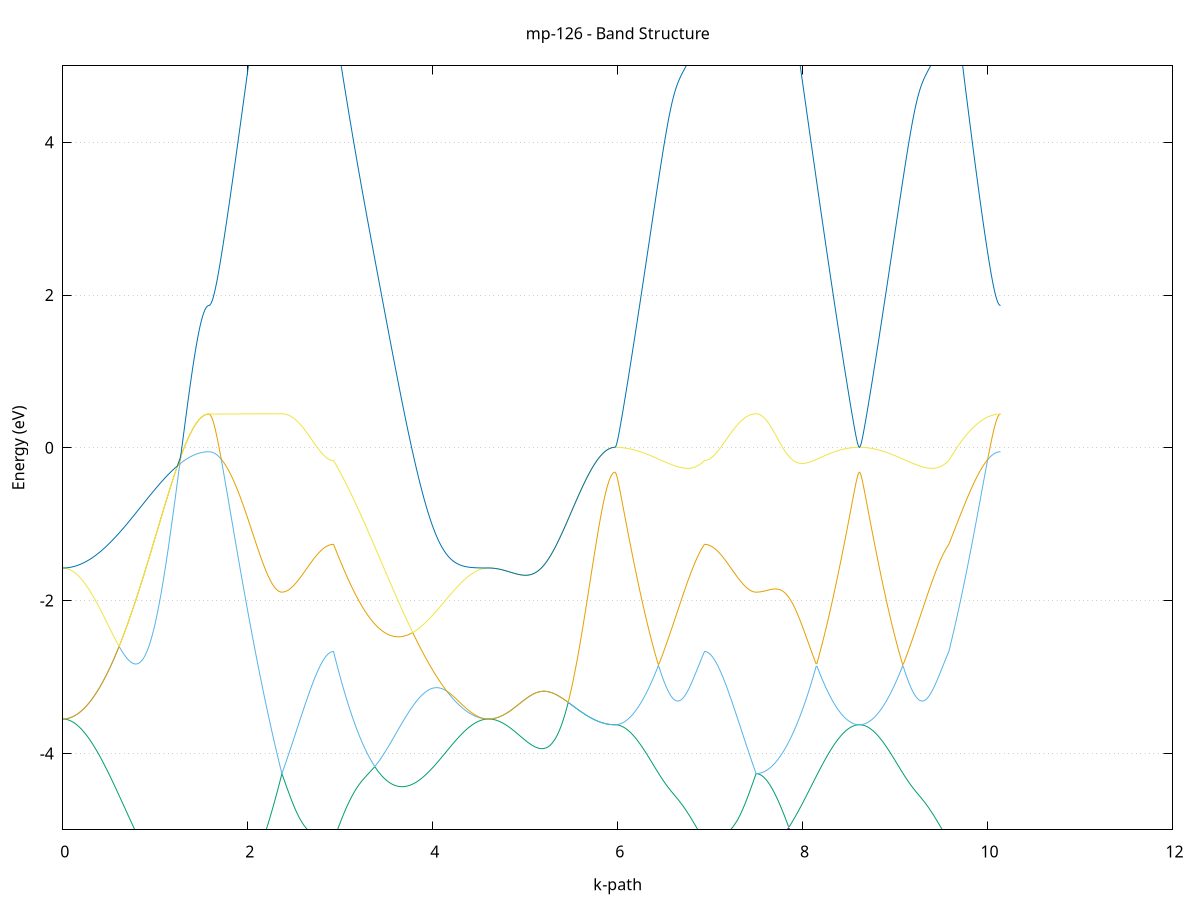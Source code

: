set title 'mp-126 - Band Structure'
set xlabel 'k-path'
set ylabel 'Energy (eV)'
set grid y
set yrange [-5:5]
set terminal png size 800,600
set output 'mp-126_bands_gnuplot.png'
plot '-' using 1:2 with lines notitle, '-' using 1:2 with lines notitle, '-' using 1:2 with lines notitle, '-' using 1:2 with lines notitle, '-' using 1:2 with lines notitle, '-' using 1:2 with lines notitle, '-' using 1:2 with lines notitle, '-' using 1:2 with lines notitle, '-' using 1:2 with lines notitle, '-' using 1:2 with lines notitle, '-' using 1:2 with lines notitle, '-' using 1:2 with lines notitle, '-' using 1:2 with lines notitle, '-' using 1:2 with lines notitle, '-' using 1:2 with lines notitle, '-' using 1:2 with lines notitle
0.000000 -9.778413
0.009998 -9.777913
0.019995 -9.776413
0.029993 -9.773813
0.039991 -9.770113
0.049989 -9.765413
0.059986 -9.759713
0.069984 -9.753013
0.079982 -9.745213
0.089980 -9.736313
0.099977 -9.726513
0.109975 -9.715613
0.119973 -9.703713
0.129971 -9.690713
0.139968 -9.676813
0.149966 -9.661813
0.159964 -9.645813
0.169962 -9.628813
0.179959 -9.610813
0.189957 -9.591813
0.199955 -9.571813
0.209953 -9.550813
0.219950 -9.528813
0.229948 -9.505813
0.239946 -9.481913
0.249944 -9.456913
0.259941 -9.431113
0.269939 -9.404213
0.279937 -9.376413
0.289934 -9.347713
0.299932 -9.318013
0.309930 -9.287413
0.319928 -9.255913
0.329925 -9.223513
0.339923 -9.190213
0.349921 -9.156013
0.359919 -9.121013
0.369916 -9.085113
0.379914 -9.048313
0.389912 -9.010713
0.399910 -8.972313
0.409907 -8.933013
0.419905 -8.893013
0.429903 -8.852213
0.439901 -8.810613
0.449898 -8.768313
0.459896 -8.725313
0.469894 -8.681513
0.479892 -8.637113
0.489889 -8.592113
0.499887 -8.546313
0.509885 -8.500013
0.519883 -8.453113
0.529880 -8.405613
0.539878 -8.357613
0.549876 -8.309113
0.559874 -8.260213
0.569871 -8.210713
0.579869 -8.160913
0.589867 -8.110813
0.599864 -8.060313
0.609862 -8.009513
0.619860 -7.958513
0.629858 -7.907313
0.639855 -7.855913
0.649853 -7.804513
0.659851 -7.753013
0.669849 -7.701613
0.679846 -7.650213
0.689844 -7.599013
0.699842 -7.547913
0.709840 -7.497213
0.719837 -7.446813
0.729835 -7.396713
0.739833 -7.347213
0.749831 -7.298313
0.759828 -7.250013
0.769826 -7.202413
0.779824 -7.155613
0.789822 -7.109713
0.799819 -7.064813
0.809817 -7.021013
0.819815 -6.978313
0.829813 -6.936813
0.839810 -6.896613
0.849808 -6.857813
0.859806 -6.820413
0.869804 -6.784613
0.879801 -6.750313
0.889799 -6.717613
0.899797 -6.686613
0.909794 -6.657413
0.919792 -6.629813
0.929790 -6.604013
0.939788 -6.580013
0.949785 -6.557713
0.959783 -6.537313
0.969781 -6.518513
0.979779 -6.501513
0.989776 -6.486213
0.999774 -6.472513
1.009772 -6.460513
1.019770 -6.450013
1.029767 -6.441013
1.039765 -6.433513
1.049763 -6.427313
1.059761 -6.422413
1.069758 -6.418813
1.079756 -6.416313
1.089754 -6.415013
1.099752 -6.414713
1.109749 -6.415313
1.119747 -6.416813
1.129745 -6.419213
1.139742 -6.422313
1.149740 -6.426113
1.159738 -6.430613
1.169736 -6.435613
1.179733 -6.441113
1.189731 -6.447113
1.199729 -6.453413
1.209727 -6.460213
1.219724 -6.467213
1.229722 -6.474513
1.239720 -6.482013
1.249718 -6.489713
1.259715 -6.497513
1.269713 -6.505413
1.279711 -6.513313
1.289709 -6.521313
1.299706 -6.529313
1.309704 -6.537213
1.319702 -6.545013
1.329700 -6.552813
1.339697 -6.560413
1.349695 -6.567913
1.359693 -6.575213
1.369691 -6.582413
1.379688 -6.589313
1.389686 -6.596013
1.399684 -6.602513
1.409682 -6.608713
1.419679 -6.614613
1.429677 -6.620213
1.439675 -6.625513
1.449672 -6.630513
1.459670 -6.635213
1.469668 -6.639513
1.479666 -6.643513
1.489663 -6.647113
1.499661 -6.650413
1.509659 -6.653313
1.519657 -6.655813
1.529654 -6.658013
1.539652 -6.659713
1.549650 -6.661113
1.559648 -6.662113
1.569645 -6.662713
1.579643 -6.662913
1.579643 -6.662913
1.589641 -6.662513
1.599639 -6.661313
1.609636 -6.659413
1.619634 -6.656713
1.629632 -6.653313
1.639630 -6.649113
1.649627 -6.644113
1.659625 -6.638413
1.669623 -6.632013
1.679621 -6.624713
1.689618 -6.616813
1.699616 -6.608113
1.709614 -6.598613
1.719612 -6.588513
1.729609 -6.577613
1.739607 -6.566013
1.749605 -6.553713
1.759602 -6.540613
1.769600 -6.526913
1.779598 -6.512513
1.789596 -6.497513
1.799593 -6.481713
1.809591 -6.465313
1.819589 -6.448313
1.829587 -6.430613
1.839584 -6.412313
1.849582 -6.393413
1.859580 -6.373913
1.869578 -6.353813
1.879575 -6.333213
1.889573 -6.312013
1.899571 -6.290313
1.909569 -6.268013
1.919566 -6.245313
1.929564 -6.222113
1.939562 -6.198513
1.949560 -6.174413
1.959557 -6.149913
1.969555 -6.125113
1.979553 -6.099913
1.989551 -6.074413
1.999548 -6.048613
2.009546 -6.022513
2.019544 -5.996213
2.029541 -5.969713
2.039539 -5.943013
2.049537 -5.916213
2.059535 -5.889313
2.069532 -5.862413
2.079530 -5.835513
2.089528 -5.808713
2.099526 -5.781913
2.109523 -5.755313
2.119521 -5.728913
2.129519 -5.702813
2.139517 -5.677013
2.149514 -5.651513
2.159512 -5.626513
2.169510 -5.602013
2.179508 -5.578113
2.189505 -5.554713
2.199503 -5.532113
2.209501 -5.510313
2.219499 -5.489313
2.229496 -5.469213
2.239494 -5.450213
2.249492 -5.432113
2.259490 -5.415313
2.269487 -5.399613
2.279485 -5.385113
2.289483 -5.372113
2.299480 -5.360313
2.309478 -5.350113
2.319476 -5.341313
2.329474 -5.334113
2.339471 -5.328413
2.349469 -5.324313
2.359467 -5.321913
2.369465 -5.321113
2.369465 -5.321113
2.379438 -5.321313
2.389411 -5.322113
2.399384 -5.323513
2.409357 -5.325313
2.419330 -5.327813
2.429303 -5.330913
2.439276 -5.334513
2.449249 -5.338913
2.459222 -5.343813
2.469195 -5.349413
2.479168 -5.355813
2.489141 -5.362813
2.499114 -5.370613
2.509087 -5.379113
2.519060 -5.388413
2.529033 -5.398513
2.539006 -5.409413
2.548979 -5.421113
2.558952 -5.433613
2.568925 -5.446813
2.578898 -5.460713
2.588871 -5.475313
2.598844 -5.490613
2.608817 -5.506413
2.618790 -5.522713
2.628763 -5.539413
2.638736 -5.556413
2.648709 -5.573713
2.658682 -5.591113
2.668655 -5.608513
2.678628 -5.626013
2.688601 -5.643313
2.698574 -5.660413
2.708547 -5.677213
2.718520 -5.693713
2.728493 -5.709813
2.738466 -5.725413
2.748439 -5.740513
2.758412 -5.755013
2.768385 -5.768913
2.778358 -5.782213
2.788331 -5.794713
2.798304 -5.806613
2.808277 -5.817613
2.818250 -5.827913
2.828223 -5.837313
2.838196 -5.845913
2.848169 -5.853713
2.858142 -5.860613
2.868115 -5.866613
2.878088 -5.871713
2.888061 -5.875913
2.898034 -5.879213
2.908007 -5.881513
2.917980 -5.882913
2.927953 -5.883413
2.927953 -5.883413
2.937926 -5.863013
2.947899 -5.842613
2.957872 -5.822113
2.967845 -5.801613
2.977818 -5.781013
2.987791 -5.760413
2.997764 -5.739813
3.007737 -5.719113
3.017710 -5.698513
3.027683 -5.677913
3.037656 -5.657313
3.047629 -5.636813
3.057602 -5.616413
3.067575 -5.596113
3.077548 -5.576013
3.087521 -5.555913
3.097494 -5.536113
3.107467 -5.516513
3.117440 -5.497213
3.127413 -5.478213
3.137386 -5.459513
3.147359 -5.441213
3.157332 -5.423313
3.167305 -5.405913
3.177278 -5.389013
3.187251 -5.372713
3.197224 -5.357113
3.207197 -5.342313
3.217170 -5.328313
3.227143 -5.315113
3.237116 -5.302913
3.247089 -5.291813
3.257062 -5.281813
3.267035 -5.273013
3.277008 -5.265513
3.286981 -5.259413
3.296954 -5.254813
3.306927 -5.251713
3.316900 -5.250313
3.326873 -5.250713
3.336846 -5.252813
3.346819 -5.256713
3.356792 -5.262613
3.366765 -5.270413
3.376738 -5.280113
3.386711 -5.291813
3.396684 -5.305513
3.406657 -5.321213
3.416630 -5.338813
3.426603 -5.358313
3.436576 -5.379813
3.446549 -5.403113
3.456522 -5.428213
3.466495 -5.455113
3.476468 -5.483713
3.486441 -5.514013
3.496414 -5.545813
3.506387 -5.579213
3.516360 -5.614113
3.526333 -5.650413
3.536306 -5.688013
3.546279 -5.727013
3.556252 -5.767213
3.566225 -5.808513
3.576198 -5.851013
3.586171 -5.894513
3.596144 -5.939013
3.606117 -5.984513
3.616090 -6.030813
3.626063 -6.078013
3.636036 -6.126013
3.646009 -6.174713
3.655982 -6.224113
3.665955 -6.274213
3.675928 -6.324813
3.685901 -6.376013
3.695874 -6.427713
3.705847 -6.479913
3.715820 -6.532513
3.725793 -6.585513
3.735766 -6.638813
3.745739 -6.692413
3.755712 -6.746313
3.765685 -6.800413
3.775658 -6.854713
3.785631 -6.909213
3.795604 -6.963813
3.805577 -7.018513
3.815550 -7.073213
3.825523 -7.128013
3.835496 -7.182813
3.845469 -7.237613
3.855442 -7.292313
3.865415 -7.346913
3.875388 -7.401413
3.885361 -7.455813
3.895334 -7.509913
3.905307 -7.563913
3.915280 -7.617713
3.925253 -7.671213
3.935226 -7.724513
3.945199 -7.777513
3.955172 -7.830113
3.965145 -7.882413
3.975118 -7.934413
3.985091 -7.985913
3.995064 -8.037113
4.005037 -8.087813
4.015010 -8.138113
4.024983 -8.187913
4.034956 -8.237213
4.044929 -8.286013
4.054902 -8.334313
4.064875 -8.382113
4.074848 -8.429313
4.084821 -8.475913
4.094794 -8.521913
4.104767 -8.567313
4.114740 -8.612113
4.124713 -8.656213
4.134686 -8.699613
4.144659 -8.742413
4.154632 -8.784513
4.164605 -8.825913
4.174578 -8.866513
4.184551 -8.906413
4.194524 -8.945613
4.204497 -8.984013
4.214470 -9.021613
4.224443 -9.058413
4.234416 -9.094413
4.244389 -9.129613
4.254362 -9.164013
4.264335 -9.197613
4.274308 -9.230213
4.284281 -9.262113
4.294254 -9.293013
4.304227 -9.323113
4.314200 -9.352313
4.324173 -9.380613
4.334146 -9.408013
4.344119 -9.434413
4.354092 -9.459913
4.364065 -9.484513
4.374038 -9.508213
4.384011 -9.530913
4.393984 -9.552613
4.403957 -9.573413
4.413930 -9.593213
4.423903 -9.612013
4.433876 -9.629913
4.443849 -9.646713
4.453822 -9.662613
4.463795 -9.677413
4.473768 -9.691313
4.483741 -9.704113
4.493714 -9.716013
4.503687 -9.726813
4.513660 -9.736613
4.523633 -9.745313
4.533606 -9.753113
4.543579 -9.759813
4.553552 -9.765513
4.563525 -9.770213
4.573498 -9.773813
4.583471 -9.776413
4.593444 -9.777913
4.603417 -9.778413
4.603417 -9.778413
4.613403 -9.777913
4.623388 -9.776413
4.633374 -9.773813
4.643359 -9.770113
4.653345 -9.765513
4.663330 -9.759813
4.673316 -9.753013
4.683301 -9.745313
4.693287 -9.736513
4.703272 -9.726713
4.713258 -9.715813
4.723243 -9.704013
4.733229 -9.691113
4.743214 -9.677213
4.753200 -9.662413
4.763185 -9.646513
4.773171 -9.629613
4.783156 -9.611813
4.793142 -9.593013
4.803127 -9.573213
4.813113 -9.552413
4.823098 -9.530713
4.833084 -9.508013
4.843069 -9.484413
4.853054 -9.459913
4.863040 -9.434513
4.873025 -9.408213
4.883011 -9.380913
4.892996 -9.352813
4.902982 -9.323813
4.912967 -9.294013
4.922953 -9.263313
4.932938 -9.231813
4.942924 -9.199513
4.952909 -9.166513
4.962895 -9.132613
4.972880 -9.098013
4.982866 -9.062713
4.992851 -9.026613
5.002837 -8.989913
5.012822 -8.952513
5.022808 -8.914413
5.032793 -8.875813
5.042779 -8.836513
5.052764 -8.796713
5.062750 -8.756413
5.072735 -8.715513
5.082721 -8.674213
5.092706 -8.632513
5.102692 -8.590313
5.112677 -8.547913
5.122662 -8.505013
5.132648 -8.462013
5.142633 -8.418613
5.152619 -8.375113
5.162604 -8.331413
5.172590 -8.287713
5.182575 -8.243913
5.192561 -8.200013
5.202546 -8.156313
5.212532 -8.112613
5.222517 -8.069213
5.232503 -8.025913
5.242488 -7.982913
5.252474 -7.940313
5.262459 -7.898013
5.272445 -7.856213
5.282430 -7.815013
5.292416 -7.774313
5.302401 -7.734213
5.312387 -7.694913
5.322372 -7.656313
5.332358 -7.618513
5.342343 -7.581513
5.352329 -7.545513
5.362314 -7.510413
5.372300 -7.476413
5.382285 -7.443313
5.392271 -7.411413
5.402256 -7.380613
5.412241 -7.350813
5.422227 -7.322313
5.432212 -7.294913
5.442198 -7.268713
5.452183 -7.243613
5.462169 -7.219813
5.472154 -7.197113
5.482140 -7.175613
5.492125 -7.155313
5.502111 -7.136013
5.512096 -7.117913
5.522082 -7.100913
5.532067 -7.084913
5.542053 -7.070013
5.552038 -7.056013
5.562024 -7.043013
5.572009 -7.030913
5.581995 -7.019713
5.591980 -7.009313
5.601966 -6.999713
5.611951 -6.990913
5.621937 -6.982813
5.631922 -6.975413
5.641908 -6.968613
5.651893 -6.962413
5.661879 -6.956813
5.671864 -6.951713
5.681849 -6.947213
5.691835 -6.943013
5.701820 -6.939313
5.711806 -6.936013
5.721791 -6.933113
5.731777 -6.930413
5.741762 -6.928113
5.751748 -6.926113
5.761733 -6.924313
5.771719 -6.922813
5.781704 -6.921513
5.791690 -6.920313
5.801675 -6.919413
5.811661 -6.918613
5.821646 -6.917913
5.831632 -6.917313
5.841617 -6.916813
5.851603 -6.916513
5.861588 -6.916213
5.871574 -6.915913
5.881559 -6.915713
5.891545 -6.915613
5.901530 -6.915513
5.911516 -6.915413
5.921501 -6.915413
5.931487 -6.915313
5.941472 -6.915313
5.951458 -6.915313
5.961443 -6.915313
5.971428 -6.915213
5.971428 -6.915213
5.981401 -6.914713
5.991373 -6.913313
6.001346 -6.911013
6.011318 -6.907813
6.021291 -6.903613
6.031263 -6.898513
6.041236 -6.892513
6.051208 -6.885513
6.061181 -6.877613
6.071153 -6.868813
6.081126 -6.859113
6.091098 -6.848513
6.101071 -6.837113
6.111043 -6.824713
6.121016 -6.811513
6.130988 -6.797413
6.140961 -6.782513
6.150933 -6.766713
6.160905 -6.750113
6.170878 -6.732713
6.180850 -6.714513
6.190823 -6.695513
6.200795 -6.675713
6.210768 -6.655213
6.220740 -6.634013
6.230713 -6.612013
6.240685 -6.589413
6.250658 -6.566113
6.260630 -6.542213
6.270603 -6.517613
6.280575 -6.492513
6.290548 -6.466813
6.300520 -6.440613
6.310493 -6.414013
6.320465 -6.386813
6.330438 -6.359313
6.340410 -6.331413
6.350382 -6.303113
6.360355 -6.274613
6.370327 -6.245813
6.380300 -6.216913
6.390272 -6.187913
6.400245 -6.158813
6.410217 -6.129713
6.420190 -6.100713
6.430162 -6.071813
6.440135 -6.043113
6.450107 -6.014813
6.460080 -5.986813
6.470052 -5.959413
6.480025 -5.932413
6.489997 -5.906213
6.499970 -5.880713
6.509942 -5.856113
6.519915 -5.832413
6.529887 -5.809713
6.539859 -5.788313
6.549832 -5.768013
6.559804 -5.749113
6.569777 -5.731613
6.579749 -5.715513
6.589722 -5.701013
6.599694 -5.688013
6.609667 -5.676713
6.619639 -5.667013
6.629612 -5.658913
6.639584 -5.652413
6.649557 -5.647613
6.659529 -5.644213
6.669502 -5.642413
6.679474 -5.641913
6.689447 -5.642913
6.699419 -5.645113
6.709391 -5.648513
6.719364 -5.653113
6.729336 -5.658613
6.739309 -5.665013
6.749281 -5.672413
6.759254 -5.680413
6.769226 -5.689213
6.779199 -5.698513
6.789171 -5.708413
6.799144 -5.718813
6.809116 -5.729513
6.819089 -5.740613
6.829061 -5.752013
6.839034 -5.763613
6.849006 -5.775413
6.858979 -5.787313
6.868951 -5.799413
6.878924 -5.811513
6.888896 -5.823613
6.898868 -5.835613
6.908841 -5.847713
6.918813 -5.859713
6.928786 -5.871613
6.938758 -5.883413
6.938758 -5.883413
6.948731 -5.882913
6.958704 -5.881513
6.968677 -5.879213
6.978650 -5.875913
6.988623 -5.871713
6.998596 -5.866613
7.008569 -5.860613
7.018542 -5.853713
7.028515 -5.845913
7.038488 -5.837313
7.048461 -5.827913
7.058434 -5.817613
7.068407 -5.806613
7.078380 -5.794713
7.088353 -5.782213
7.098326 -5.768913
7.108299 -5.755013
7.118272 -5.740513
7.128245 -5.725413
7.138218 -5.709813
7.148191 -5.693713
7.158164 -5.677213
7.168137 -5.660413
7.178110 -5.643313
7.188083 -5.626013
7.198056 -5.608513
7.208029 -5.591113
7.218002 -5.573713
7.227975 -5.556413
7.237948 -5.539413
7.247921 -5.522713
7.257894 -5.506413
7.267867 -5.490613
7.277840 -5.475313
7.287813 -5.460713
7.297786 -5.446813
7.307760 -5.433613
7.317733 -5.421113
7.327705 -5.409413
7.337678 -5.398513
7.347652 -5.388413
7.357625 -5.379113
7.367597 -5.370613
7.377571 -5.362813
7.387544 -5.355813
7.397517 -5.349413
7.407490 -5.343813
7.417463 -5.338913
7.427436 -5.334513
7.437409 -5.330913
7.447382 -5.327813
7.457355 -5.325313
7.467328 -5.323513
7.477301 -5.322113
7.487274 -5.321313
7.497247 -5.321113
7.497247 -5.321113
7.507220 -5.320813
7.517193 -5.319913
7.527166 -5.318413
7.537139 -5.316313
7.547112 -5.313713
7.557085 -5.310413
7.567058 -5.306613
7.577031 -5.302113
7.587004 -5.297113
7.596977 -5.291613
7.606950 -5.285413
7.616923 -5.278613
7.626896 -5.271313
7.636869 -5.263413
7.646842 -5.255013
7.656815 -5.246013
7.666788 -5.236413
7.676761 -5.226213
7.686734 -5.215613
7.696707 -5.204413
7.706680 -5.192613
7.716653 -5.180413
7.726626 -5.167613
7.736599 -5.154313
7.746572 -5.140513
7.756545 -5.126213
7.766518 -5.111413
7.776491 -5.096113
7.786464 -5.080413
7.796437 -5.064213
7.806410 -5.047513
7.816383 -5.030413
7.826356 -5.012813
7.836329 -4.994913
7.846302 -4.976513
7.856275 -4.986813
7.866248 -5.020213
7.876221 -5.054013
7.886194 -5.088013
7.896167 -5.122413
7.906140 -5.157013
7.916113 -5.191913
7.926086 -5.226913
7.936059 -5.262213
7.946032 -5.297613
7.956005 -5.333113
7.965978 -5.368813
7.975951 -5.404613
7.985924 -5.440413
7.995897 -5.476313
8.005870 -5.512313
8.015843 -5.548213
8.025816 -5.584113
8.035789 -5.620013
8.045762 -5.655813
8.055735 -5.691513
8.065708 -5.727113
8.075681 -5.762613
8.085654 -5.797913
8.095627 -5.833013
8.105600 -5.868013
8.115573 -5.902713
8.125546 -5.937113
8.135519 -5.971313
8.145492 -6.005213
8.155465 -6.038813
8.165438 -6.072013
8.175411 -6.104913
8.185384 -6.137413
8.195357 -6.169513
8.205330 -6.201213
8.215303 -6.232413
8.225276 -6.263213
8.235249 -6.293413
8.245222 -6.323213
8.255195 -6.352413
8.265168 -6.381113
8.275141 -6.409213
8.285114 -6.436713
8.295087 -6.463613
8.305060 -6.489813
8.315033 -6.515413
8.325006 -6.540413
8.334979 -6.564713
8.344952 -6.588213
8.354925 -6.611113
8.364898 -6.633213
8.374871 -6.654613
8.384844 -6.675313
8.394817 -6.695113
8.404790 -6.714213
8.414763 -6.732513
8.424736 -6.749913
8.434709 -6.766613
8.444682 -6.782413
8.454655 -6.797313
8.464628 -6.811413
8.474601 -6.824713
8.484574 -6.837013
8.494547 -6.848513
8.504520 -6.859113
8.514493 -6.868813
8.524466 -6.877613
8.534439 -6.885513
8.544412 -6.892413
8.554385 -6.898513
8.564358 -6.903613
8.574331 -6.907813
8.584304 -6.911013
8.594277 -6.913413
8.604250 -6.914713
8.614223 -6.915213
8.614223 -6.915213
8.624195 -6.914713
8.634168 -6.913313
8.644140 -6.911013
8.654113 -6.907813
8.664085 -6.903613
8.674058 -6.898513
8.684030 -6.892513
8.694003 -6.885513
8.703975 -6.877613
8.713948 -6.868813
8.723920 -6.859113
8.733893 -6.848513
8.743865 -6.837113
8.753838 -6.824713
8.763810 -6.811513
8.773782 -6.797413
8.783755 -6.782513
8.793727 -6.766713
8.803700 -6.750113
8.813672 -6.732713
8.823645 -6.714513
8.833617 -6.695513
8.843590 -6.675713
8.853562 -6.655213
8.863535 -6.634013
8.873507 -6.612013
8.883480 -6.589413
8.893452 -6.566113
8.903425 -6.542213
8.913397 -6.517613
8.923370 -6.492513
8.933342 -6.466813
8.943315 -6.440613
8.953287 -6.414013
8.963259 -6.386813
8.973232 -6.359313
8.983204 -6.331413
8.993177 -6.303113
9.003149 -6.274613
9.013122 -6.245813
9.023094 -6.216913
9.033067 -6.187913
9.043039 -6.158813
9.053012 -6.129713
9.062984 -6.100713
9.072957 -6.071813
9.082929 -6.043113
9.092902 -6.014813
9.102874 -5.986813
9.112847 -5.959413
9.122819 -5.932413
9.132792 -5.906213
9.142764 -5.880713
9.152736 -5.856113
9.162709 -5.832413
9.172681 -5.809713
9.182654 -5.788313
9.192626 -5.768013
9.202599 -5.749113
9.212571 -5.731613
9.222544 -5.715513
9.232516 -5.701013
9.242489 -5.688013
9.252461 -5.676713
9.262434 -5.667013
9.272406 -5.658913
9.282379 -5.652413
9.292351 -5.647613
9.302324 -5.644213
9.312296 -5.642413
9.322269 -5.641913
9.332241 -5.642913
9.342213 -5.645113
9.352186 -5.648513
9.362158 -5.653113
9.372131 -5.658613
9.382103 -5.665013
9.392076 -5.672413
9.402048 -5.680413
9.412021 -5.689213
9.421993 -5.698513
9.431966 -5.708413
9.441938 -5.718813
9.451911 -5.729513
9.461883 -5.740613
9.471856 -5.752013
9.481828 -5.763613
9.491801 -5.775413
9.501773 -5.787313
9.511745 -5.799413
9.521718 -5.811513
9.531690 -5.823613
9.541663 -5.835613
9.551635 -5.847713
9.561608 -5.859713
9.571580 -5.871613
9.581553 -5.883413
9.581553 -5.883413
9.591526 -5.903613
9.601499 -5.923813
9.611472 -5.943813
9.621445 -5.963813
9.631418 -5.983613
9.641391 -6.003313
9.651364 -6.023013
9.661337 -6.042513
9.671310 -6.061813
9.681283 -6.081113
9.691256 -6.100213
9.701229 -6.119213
9.711202 -6.138113
9.721175 -6.156813
9.731148 -6.175413
9.741121 -6.193913
9.751094 -6.212213
9.761067 -6.230413
9.771040 -6.248413
9.781013 -6.266313
9.790986 -6.284013
9.800959 -6.301613
9.810932 -6.318913
9.820905 -6.336113
9.830878 -6.353013
9.840851 -6.369813
9.850824 -6.386313
9.860797 -6.402513
9.870770 -6.418513
9.880743 -6.434213
9.890716 -6.449613
9.900689 -6.464613
9.910662 -6.479313
9.920635 -6.493513
9.930608 -6.507413
9.940581 -6.520813
9.950554 -6.533813
9.960527 -6.546213
9.970500 -6.558213
9.980473 -6.569613
9.990446 -6.580413
10.000419 -6.590713
10.010392 -6.600313
10.020365 -6.609413
10.030338 -6.617713
10.040311 -6.625413
10.050284 -6.632413
10.060257 -6.638713
10.070230 -6.644313
10.080203 -6.649213
10.090176 -6.653413
10.100149 -6.656813
10.110122 -6.659413
10.120095 -6.661313
10.130068 -6.662513
10.140041 -6.662913
e
0.000000 -3.550113
0.009998 -3.550513
0.019995 -3.551513
0.029993 -3.553213
0.039991 -3.555513
0.049989 -3.558513
0.059986 -3.562213
0.069984 -3.566513
0.079982 -3.571513
0.089980 -3.577213
0.099977 -3.583513
0.109975 -3.590413
0.119973 -3.598013
0.129971 -3.606313
0.139968 -3.615113
0.149966 -3.624613
0.159964 -3.634713
0.169962 -3.645413
0.179959 -3.656713
0.189957 -3.668613
0.199955 -3.681113
0.209953 -3.694113
0.219950 -3.707713
0.229948 -3.721913
0.239946 -3.736613
0.249944 -3.751813
0.259941 -3.767613
0.269939 -3.783913
0.279937 -3.800613
0.289934 -3.817913
0.299932 -3.835613
0.309930 -3.853813
0.319928 -3.872513
0.329925 -3.891613
0.339923 -3.911113
0.349921 -3.931113
0.359919 -3.951413
0.369916 -3.972213
0.379914 -3.993313
0.389912 -4.014813
0.399910 -4.036613
0.409907 -4.058813
0.419905 -4.081313
0.429903 -4.104113
0.439901 -4.127313
0.449898 -4.150713
0.459896 -4.174413
0.469894 -4.198313
0.479892 -4.222513
0.489889 -4.246913
0.499887 -4.271613
0.509885 -4.296413
0.519883 -4.321513
0.529880 -4.346713
0.539878 -4.372213
0.549876 -4.397713
0.559874 -4.423513
0.569871 -4.449413
0.579869 -4.475413
0.589867 -4.501513
0.599864 -4.527713
0.609862 -4.553913
0.619860 -4.580313
0.629858 -4.606713
0.639855 -4.633113
0.649853 -4.659613
0.659851 -4.686213
0.669849 -4.712713
0.679846 -4.739213
0.689844 -4.765813
0.699842 -4.792313
0.709840 -4.818813
0.719837 -4.845313
0.729835 -4.871713
0.739833 -4.898113
0.749831 -4.924413
0.759828 -4.950613
0.769826 -4.976713
0.779824 -5.002713
0.789822 -5.028713
0.799819 -5.054513
0.809817 -5.080213
0.819815 -5.105813
0.829813 -5.131213
0.839810 -5.156413
0.849808 -5.181613
0.859806 -5.206513
0.869804 -5.231313
0.879801 -5.255913
0.889799 -5.280313
0.899797 -5.304513
0.909794 -5.328513
0.919792 -5.352313
0.929790 -5.375913
0.939788 -5.399313
0.949785 -5.422413
0.959783 -5.445313
0.969781 -5.467913
0.979779 -5.490313
0.989776 -5.512513
0.999774 -5.534313
1.009772 -5.555913
1.019770 -5.577313
1.029767 -5.598313
1.039765 -5.619113
1.049763 -5.639613
1.059761 -5.659713
1.069758 -5.679613
1.079756 -5.699213
1.089754 -5.718413
1.099752 -5.737413
1.109749 -5.756013
1.119747 -5.774313
1.129745 -5.792213
1.139742 -5.809913
1.149740 -5.827113
1.159738 -5.844113
1.169736 -5.860713
1.179733 -5.876913
1.189731 -5.892813
1.199729 -5.908313
1.209727 -5.923513
1.219724 -5.938313
1.229722 -5.952713
1.239720 -5.966813
1.249718 -5.980513
1.259715 -5.993813
1.269713 -6.006713
1.279711 -6.019313
1.289709 -6.031513
1.299706 -6.043213
1.309704 -6.054613
1.319702 -6.065713
1.329700 -6.076313
1.339697 -6.086513
1.349695 -6.096313
1.359693 -6.105713
1.369691 -6.114613
1.379688 -6.123213
1.389686 -6.131413
1.399684 -6.139213
1.409682 -6.146513
1.419679 -6.153513
1.429677 -6.160013
1.439675 -6.166113
1.449672 -6.171813
1.459670 -6.177113
1.469668 -6.182013
1.479666 -6.186413
1.489663 -6.190413
1.499661 -6.194013
1.509659 -6.197213
1.519657 -6.200013
1.529654 -6.202313
1.539652 -6.204213
1.549650 -6.205713
1.559648 -6.206813
1.569645 -6.207413
1.579643 -6.207613
1.579643 -6.207613
1.589641 -6.207313
1.599639 -6.206313
1.609636 -6.204713
1.619634 -6.202513
1.629632 -6.199713
1.639630 -6.196213
1.649627 -6.192013
1.659625 -6.187313
1.669623 -6.181913
1.679621 -6.175813
1.689618 -6.169113
1.699616 -6.161813
1.709614 -6.153813
1.719612 -6.145313
1.729609 -6.136113
1.739607 -6.126213
1.749605 -6.115713
1.759602 -6.104613
1.769600 -6.092913
1.779598 -6.080513
1.789596 -6.067513
1.799593 -6.053913
1.809591 -6.039613
1.819589 -6.024713
1.829587 -6.009213
1.839584 -5.993013
1.849582 -5.976313
1.859580 -5.958913
1.869578 -5.940813
1.879575 -5.922213
1.889573 -5.902913
1.899571 -5.883013
1.909569 -5.862413
1.919566 -5.841313
1.929564 -5.819513
1.939562 -5.797213
1.949560 -5.774213
1.959557 -5.750613
1.969555 -5.726313
1.979553 -5.701513
1.989551 -5.676013
1.999548 -5.649913
2.009546 -5.623213
2.019544 -5.595913
2.029541 -5.568013
2.039539 -5.539513
2.049537 -5.510313
2.059535 -5.480613
2.069532 -5.450213
2.079530 -5.419313
2.089528 -5.387713
2.099526 -5.355613
2.109523 -5.322813
2.119521 -5.289413
2.129519 -5.255513
2.139517 -5.220913
2.149514 -5.185813
2.159512 -5.150013
2.169510 -5.113713
2.179508 -5.076713
2.189505 -5.039213
2.199503 -5.001113
2.209501 -4.962413
2.219499 -4.923213
2.229496 -4.883313
2.239494 -4.842913
2.249492 -4.801913
2.259490 -4.760313
2.269487 -4.718113
2.279485 -4.675413
2.289483 -4.632113
2.299480 -4.588113
2.309478 -4.543713
2.319476 -4.498713
2.329474 -4.453113
2.339471 -4.407013
2.349469 -4.360313
2.359467 -4.313113
2.369465 -4.265313
2.369465 -4.265313
2.379438 -4.299213
2.389411 -4.333213
2.399384 -4.367213
2.409357 -4.401113
2.419330 -4.434813
2.429303 -4.468313
2.439276 -4.501413
2.449249 -4.534213
2.459222 -4.566413
2.469195 -4.598013
2.479168 -4.629113
2.489141 -4.659313
2.499114 -4.688813
2.509087 -4.717413
2.519060 -4.745013
2.529033 -4.771613
2.539006 -4.797113
2.548979 -4.821513
2.558952 -4.844713
2.568925 -4.866813
2.578898 -4.887613
2.588871 -4.907313
2.598844 -4.925713
2.608817 -4.943013
2.618790 -4.959213
2.628763 -4.974313
2.638736 -4.988313
2.648709 -5.001413
2.658682 -5.013613
2.668655 -5.024813
2.678628 -5.035313
2.688601 -5.045013
2.698574 -5.054013
2.708547 -5.062313
2.718520 -5.070113
2.728493 -5.077213
2.738466 -5.083913
2.748439 -5.090013
2.758412 -5.095613
2.768385 -5.100913
2.778358 -5.105713
2.788331 -5.110113
2.798304 -5.114113
2.808277 -5.117813
2.818250 -5.121213
2.828223 -5.124213
2.838196 -5.126913
2.848169 -5.129313
2.858142 -5.131413
2.868115 -5.133213
2.878088 -5.134713
2.888061 -5.136013
2.898034 -5.136913
2.908007 -5.137613
2.917980 -5.138013
2.927953 -5.138113
2.927953 -5.138113
2.937926 -5.105313
2.947899 -5.072613
2.957872 -5.040213
2.967845 -5.007913
2.977818 -4.976013
2.987791 -4.944313
2.997764 -4.913113
3.007737 -4.882213
3.017710 -4.851813
3.027683 -4.822013
3.037656 -4.792613
3.047629 -4.763913
3.057602 -4.735813
3.067575 -4.708313
3.077548 -4.681513
3.087521 -4.655413
3.097494 -4.630213
3.107467 -4.605613
3.117440 -4.581813
3.127413 -4.558813
3.137386 -4.536613
3.147359 -4.515213
3.157332 -4.494713
3.167305 -4.474913
3.177278 -4.455813
3.187251 -4.437613
3.197224 -4.420113
3.207197 -4.403313
3.217170 -4.387213
3.227143 -4.371713
3.237116 -4.356813
3.247089 -4.342413
3.257062 -4.328313
3.267035 -4.314713
3.277008 -4.301413
3.286981 -4.288213
3.296954 -4.275213
3.306927 -4.262313
3.316900 -4.249313
3.326873 -4.236213
3.336846 -4.223013
3.346819 -4.209513
3.356792 -4.195713
3.366765 -4.181613
3.376738 -4.177813
3.386711 -4.195713
3.396684 -4.212913
3.406657 -4.229513
3.416630 -4.245313
3.426603 -4.260513
3.436576 -4.275113
3.446549 -4.289013
3.456522 -4.302213
3.466495 -4.314813
3.476468 -4.326713
3.486441 -4.338013
3.496414 -4.348713
3.506387 -4.358713
3.516360 -4.368013
3.526333 -4.376813
3.536306 -4.384913
3.546279 -4.392413
3.556252 -4.399313
3.566225 -4.405613
3.576198 -4.411213
3.586171 -4.416313
3.596144 -4.420813
3.606117 -4.424613
3.616090 -4.427913
3.626063 -4.430613
3.636036 -4.432813
3.646009 -4.434313
3.655982 -4.435413
3.665955 -4.435813
3.675928 -4.435713
3.685901 -4.435113
3.695874 -4.433913
3.705847 -4.432213
3.715820 -4.430013
3.725793 -4.427313
3.735766 -4.424013
3.745739 -4.420313
3.755712 -4.416113
3.765685 -4.411413
3.775658 -4.406213
3.785631 -4.400613
3.795604 -4.394513
3.805577 -4.388013
3.815550 -4.381013
3.825523 -4.373613
3.835496 -4.365813
3.845469 -4.357613
3.855442 -4.349013
3.865415 -4.340013
3.875388 -4.330613
3.885361 -4.320913
3.895334 -4.310813
3.905307 -4.300413
3.915280 -4.289713
3.925253 -4.278613
3.935226 -4.267213
3.945199 -4.255613
3.955172 -4.243713
3.965145 -4.231513
3.975118 -4.219013
3.985091 -4.206213
3.995064 -4.193313
4.005037 -4.180213
4.015010 -4.166813
4.024983 -4.153313
4.034956 -4.139613
4.044929 -4.125713
4.054902 -4.111713
4.064875 -4.097513
4.074848 -4.083313
4.084821 -4.068913
4.094794 -4.054513
4.104767 -4.040013
4.114740 -4.025413
4.124713 -4.010813
4.134686 -3.996113
4.144659 -3.981513
4.154632 -3.966813
4.164605 -3.952213
4.174578 -3.937613
4.184551 -3.923113
4.194524 -3.908613
4.204497 -3.894213
4.214470 -3.880013
4.224443 -3.865813
4.234416 -3.851813
4.244389 -3.837913
4.254362 -3.824113
4.264335 -3.810613
4.274308 -3.797213
4.284281 -3.784113
4.294254 -3.771213
4.304227 -3.758513
4.314200 -3.746013
4.324173 -3.733913
4.334146 -3.722013
4.344119 -3.710413
4.354092 -3.699113
4.364065 -3.688113
4.374038 -3.677513
4.384011 -3.667213
4.393984 -3.657313
4.403957 -3.647813
4.413930 -3.638613
4.423903 -3.629813
4.433876 -3.621513
4.443849 -3.613613
4.453822 -3.606113
4.463795 -3.599013
4.473768 -3.592413
4.483741 -3.586213
4.493714 -3.580613
4.503687 -3.575313
4.513660 -3.570613
4.523633 -3.566313
4.533606 -3.562513
4.543579 -3.559313
4.553552 -3.556513
4.563525 -3.554213
4.573498 -3.552413
4.583471 -3.551213
4.593444 -3.550413
4.603417 -3.550113
4.603417 -3.550113
4.613403 -3.550413
4.623388 -3.551013
4.633374 -3.552213
4.643359 -3.553813
4.653345 -3.555813
4.663330 -3.558313
4.673316 -3.561313
4.683301 -3.564613
4.693287 -3.568413
4.703272 -3.572713
4.713258 -3.577313
4.723243 -3.582413
4.733229 -3.587813
4.743214 -3.593713
4.753200 -3.600013
4.763185 -3.606513
4.773171 -3.613513
4.783156 -3.620813
4.793142 -3.628413
4.803127 -3.636313
4.813113 -3.644513
4.823098 -3.653013
4.833084 -3.661713
4.843069 -3.670713
4.853054 -3.679913
4.863040 -3.689413
4.873025 -3.699013
4.883011 -3.708713
4.892996 -3.718713
4.902982 -3.728713
4.912967 -3.738813
4.922953 -3.749013
4.932938 -3.759313
4.942924 -3.769613
4.952909 -3.779813
4.962895 -3.790113
4.972880 -3.800213
4.982866 -3.810313
4.992851 -3.820313
5.002837 -3.830113
5.012822 -3.839713
5.022808 -3.849113
5.032793 -3.858313
5.042779 -3.867113
5.052764 -3.875713
5.062750 -3.883813
5.072735 -3.891613
5.082721 -3.899013
5.092706 -3.905813
5.102692 -3.912213
5.112677 -3.917913
5.122662 -3.923013
5.132648 -3.927513
5.142633 -3.931213
5.152619 -3.934213
5.162604 -3.936413
5.172590 -3.937713
5.182575 -3.938113
5.192561 -3.937513
5.202546 -3.935813
5.212532 -3.933113
5.222517 -3.929213
5.232503 -3.924113
5.242488 -3.917713
5.252474 -3.910013
5.262459 -3.901013
5.272445 -3.890413
5.282430 -3.878313
5.292416 -3.864713
5.302401 -3.849413
5.312387 -3.832513
5.322372 -3.813813
5.332358 -3.793313
5.342343 -3.771013
5.352329 -3.746713
5.362314 -3.720613
5.372300 -3.692413
5.382285 -3.662313
5.392271 -3.630213
5.402256 -3.596013
5.412241 -3.559713
5.422227 -3.521413
5.432212 -3.480913
5.442198 -3.438413
5.452183 -3.393913
5.462169 -3.347313
5.472154 -3.338613
5.482140 -3.347513
5.492125 -3.356413
5.502111 -3.365313
5.512096 -3.374213
5.522082 -3.383113
5.532067 -3.392013
5.542053 -3.400813
5.552038 -3.409713
5.562024 -3.418413
5.572009 -3.427113
5.581995 -3.435713
5.591980 -3.444213
5.601966 -3.452613
5.611951 -3.460913
5.621937 -3.469113
5.631922 -3.477113
5.641908 -3.485013
5.651893 -3.492813
5.661879 -3.500413
5.671864 -3.507813
5.681849 -3.515013
5.691835 -3.522113
5.701820 -3.528913
5.711806 -3.535613
5.721791 -3.542113
5.731777 -3.548413
5.741762 -3.554413
5.751748 -3.560213
5.761733 -3.565813
5.771719 -3.571213
5.781704 -3.576313
5.791690 -3.581313
5.801675 -3.585913
5.811661 -3.590313
5.821646 -3.594513
5.831632 -3.598413
5.841617 -3.602113
5.851603 -3.605413
5.861588 -3.608613
5.871574 -3.611513
5.881559 -3.614113
5.891545 -3.616413
5.901530 -3.618413
5.911516 -3.620213
5.921501 -3.621813
5.931487 -3.623013
5.941472 -3.624013
5.951458 -3.624613
5.961443 -3.625013
5.971428 -3.625213
5.971428 -3.625213
5.981401 -3.625613
5.991373 -3.626713
6.001346 -3.628513
6.011318 -3.631113
6.021291 -3.634413
6.031263 -3.638513
6.041236 -3.643313
6.051208 -3.648813
6.061181 -3.655013
6.071153 -3.661913
6.081126 -3.669513
6.091098 -3.677813
6.101071 -3.686813
6.111043 -3.696413
6.121016 -3.706713
6.130988 -3.717613
6.140961 -3.729113
6.150933 -3.741213
6.160905 -3.753913
6.170878 -3.767213
6.180850 -3.781113
6.190823 -3.795413
6.200795 -3.810313
6.210768 -3.825713
6.220740 -3.841513
6.230713 -3.857813
6.240685 -3.874513
6.250658 -3.891713
6.260630 -3.909113
6.270603 -3.927013
6.280575 -3.945213
6.290548 -3.963613
6.300520 -3.982413
6.310493 -4.001413
6.320465 -4.020613
6.330438 -4.040013
6.340410 -4.059513
6.350382 -4.079213
6.360355 -4.099013
6.370327 -4.118813
6.380300 -4.138713
6.390272 -4.158613
6.400245 -4.178413
6.410217 -4.198113
6.420190 -4.217813
6.430162 -4.237313
6.440135 -4.256713
6.450107 -4.275813
6.460080 -4.294713
6.470052 -4.313413
6.480025 -4.331713
6.489997 -4.349813
6.499970 -4.367513
6.509942 -4.384813
6.519915 -4.401813
6.529887 -4.418413
6.539859 -4.434613
6.549832 -4.450513
6.559804 -4.466013
6.569777 -4.481313
6.579749 -4.496213
6.589722 -4.510913
6.599694 -4.525413
6.609667 -4.539913
6.619639 -4.554313
6.629612 -4.568713
6.639584 -4.583213
6.649557 -4.597913
6.659529 -4.612813
6.669502 -4.628013
6.679474 -4.643513
6.689447 -4.659413
6.699419 -4.675813
6.709391 -4.692513
6.719364 -4.709713
6.729336 -4.727213
6.739309 -4.745213
6.749281 -4.763513
6.759254 -4.782213
6.769226 -4.801213
6.779199 -4.820513
6.789171 -4.840113
6.799144 -4.859813
6.809116 -4.879713
6.819089 -4.899813
6.829061 -4.919913
6.839034 -4.940113
6.849006 -4.960313
6.858979 -4.980513
6.868951 -5.000713
6.878924 -5.020713
6.888896 -5.040713
6.898868 -5.060513
6.908841 -5.080213
6.918813 -5.099713
6.928786 -5.119013
6.938758 -5.138113
6.938758 -5.138113
6.948731 -5.138013
6.958704 -5.137613
6.968677 -5.136913
6.978650 -5.136013
6.988623 -5.134713
6.998596 -5.133213
7.008569 -5.131413
7.018542 -5.129313
7.028515 -5.126913
7.038488 -5.124213
7.048461 -5.121213
7.058434 -5.117813
7.068407 -5.114113
7.078380 -5.110113
7.088353 -5.105713
7.098326 -5.100913
7.108299 -5.095613
7.118272 -5.090013
7.128245 -5.083913
7.138218 -5.077213
7.148191 -5.070113
7.158164 -5.062313
7.168137 -5.054013
7.178110 -5.045013
7.188083 -5.035313
7.198056 -5.024813
7.208029 -5.013613
7.218002 -5.001413
7.227975 -4.988313
7.237948 -4.974313
7.247921 -4.959213
7.257894 -4.943013
7.267867 -4.925713
7.277840 -4.907313
7.287813 -4.887613
7.297786 -4.866813
7.307760 -4.844713
7.317733 -4.821513
7.327705 -4.797113
7.337678 -4.771613
7.347652 -4.745013
7.357625 -4.717413
7.367597 -4.688813
7.377571 -4.659313
7.387544 -4.629113
7.397517 -4.598013
7.407490 -4.566413
7.417463 -4.534213
7.427436 -4.501413
7.437409 -4.468313
7.447382 -4.434813
7.457355 -4.401113
7.467328 -4.367213
7.477301 -4.333213
7.487274 -4.299213
7.497247 -4.265313
7.497247 -4.265313
7.507220 -4.266013
7.517193 -4.268013
7.527166 -4.271513
7.537139 -4.276313
7.547112 -4.282513
7.557085 -4.290013
7.567058 -4.298813
7.577031 -4.309013
7.587004 -4.320413
7.596977 -4.333013
7.606950 -4.346913
7.616923 -4.362013
7.626896 -4.378213
7.636869 -4.395513
7.646842 -4.413913
7.656815 -4.433313
7.666788 -4.453813
7.676761 -4.475213
7.686734 -4.497513
7.696707 -4.520813
7.706680 -4.544913
7.716653 -4.569813
7.726626 -4.595613
7.736599 -4.622013
7.746572 -4.649213
7.756545 -4.677113
7.766518 -4.705713
7.776491 -4.734813
7.786464 -4.764613
7.796437 -4.794913
7.806410 -4.825713
7.816383 -4.857113
7.826356 -4.888913
7.836329 -4.921113
7.846302 -4.953813
7.856275 -4.957713
7.866248 -4.938613
7.876221 -4.919113
7.886194 -4.899213
7.896167 -4.878913
7.906140 -4.858313
7.916113 -4.837513
7.926086 -4.816313
7.936059 -4.794813
7.946032 -4.773013
7.956005 -4.750913
7.965978 -4.728613
7.975951 -4.706113
7.985924 -4.683413
7.995897 -4.660513
8.005870 -4.637413
8.015843 -4.614113
8.025816 -4.590713
8.035789 -4.567113
8.045762 -4.543513
8.055735 -4.519713
8.065708 -4.495913
8.075681 -4.472013
8.085654 -4.448113
8.095627 -4.424213
8.105600 -4.400313
8.115573 -4.376413
8.125546 -4.352613
8.135519 -4.328813
8.145492 -4.305113
8.155465 -4.281513
8.165438 -4.258113
8.175411 -4.234713
8.185384 -4.211613
8.195357 -4.188613
8.205330 -4.165813
8.215303 -4.143313
8.225276 -4.121013
8.235249 -4.098913
8.245222 -4.077213
8.255195 -4.055713
8.265168 -4.034613
8.275141 -4.013813
8.285114 -3.993413
8.295087 -3.973313
8.305060 -3.953713
8.315033 -3.934413
8.325006 -3.915513
8.334979 -3.897213
8.344952 -3.879313
8.354925 -3.861913
8.364898 -3.845013
8.374871 -3.828713
8.384844 -3.812813
8.394817 -3.797513
8.404790 -3.782813
8.414763 -3.768613
8.424736 -3.755113
8.434709 -3.742213
8.444682 -3.729913
8.454655 -3.718213
8.464628 -3.707113
8.474601 -3.696813
8.484574 -3.687113
8.494547 -3.678013
8.504520 -3.669713
8.514493 -3.662013
8.524466 -3.655113
8.534439 -3.648813
8.544412 -3.643313
8.554385 -3.638513
8.564358 -3.634513
8.574331 -3.631113
8.584304 -3.628613
8.594277 -3.626713
8.604250 -3.625513
8.614223 -3.625213
8.614223 -3.625213
8.624195 -3.625613
8.634168 -3.626713
8.644140 -3.628513
8.654113 -3.631113
8.664085 -3.634413
8.674058 -3.638513
8.684030 -3.643313
8.694003 -3.648813
8.703975 -3.655013
8.713948 -3.661913
8.723920 -3.669513
8.733893 -3.677813
8.743865 -3.686813
8.753838 -3.696413
8.763810 -3.706713
8.773782 -3.717613
8.783755 -3.729113
8.793727 -3.741213
8.803700 -3.753913
8.813672 -3.767213
8.823645 -3.781113
8.833617 -3.795413
8.843590 -3.810313
8.853562 -3.825713
8.863535 -3.841513
8.873507 -3.857813
8.883480 -3.874513
8.893452 -3.891713
8.903425 -3.909113
8.913397 -3.927013
8.923370 -3.945213
8.933342 -3.963613
8.943315 -3.982413
8.953287 -4.001413
8.963259 -4.020613
8.973232 -4.040013
8.983204 -4.059513
8.993177 -4.079213
9.003149 -4.099013
9.013122 -4.118813
9.023094 -4.138713
9.033067 -4.158613
9.043039 -4.178413
9.053012 -4.198113
9.062984 -4.217813
9.072957 -4.237313
9.082929 -4.256713
9.092902 -4.275813
9.102874 -4.294713
9.112847 -4.313413
9.122819 -4.331713
9.132792 -4.349813
9.142764 -4.367513
9.152736 -4.384813
9.162709 -4.401813
9.172681 -4.418413
9.182654 -4.434613
9.192626 -4.450513
9.202599 -4.466013
9.212571 -4.481313
9.222544 -4.496213
9.232516 -4.510913
9.242489 -4.525413
9.252461 -4.539913
9.262434 -4.554313
9.272406 -4.568713
9.282379 -4.583213
9.292351 -4.597913
9.302324 -4.612813
9.312296 -4.628013
9.322269 -4.643513
9.332241 -4.659413
9.342213 -4.675813
9.352186 -4.692513
9.362158 -4.709713
9.372131 -4.727213
9.382103 -4.745213
9.392076 -4.763513
9.402048 -4.782213
9.412021 -4.801213
9.421993 -4.820513
9.431966 -4.840113
9.441938 -4.859813
9.451911 -4.879713
9.461883 -4.899813
9.471856 -4.919913
9.481828 -4.940113
9.491801 -4.960313
9.501773 -4.980513
9.511745 -5.000713
9.521718 -5.020713
9.531690 -5.040713
9.541663 -5.060513
9.551635 -5.080213
9.561608 -5.099713
9.571580 -5.119013
9.581553 -5.138113
9.581553 -5.138113
9.591526 -5.171113
9.601499 -5.204013
9.611472 -5.237013
9.621445 -5.269913
9.631418 -5.302813
9.641391 -5.335513
9.651364 -5.368013
9.661337 -5.400313
9.671310 -5.432413
9.681283 -5.464113
9.691256 -5.495513
9.701229 -5.526413
9.711202 -5.557013
9.721175 -5.587113
9.731148 -5.616613
9.741121 -5.645613
9.751094 -5.674113
9.761067 -5.701913
9.771040 -5.729113
9.781013 -5.755613
9.790986 -5.781413
9.800959 -5.806513
9.810932 -5.830913
9.820905 -5.854513
9.830878 -5.877313
9.840851 -5.899313
9.850824 -5.920613
9.860797 -5.941013
9.870770 -5.960713
9.880743 -5.979513
9.890716 -5.997613
9.900689 -6.014813
9.910662 -6.031213
9.920635 -6.046813
9.930608 -6.061713
9.940581 -6.075713
9.950554 -6.089013
9.960527 -6.101613
9.970500 -6.113413
9.980473 -6.124413
9.990446 -6.134713
10.000419 -6.144313
10.010392 -6.153113
10.020365 -6.161313
10.030338 -6.168813
10.040311 -6.175613
10.050284 -6.181713
10.060257 -6.187213
10.070230 -6.192013
10.080203 -6.196213
10.090176 -6.199713
10.100149 -6.202513
10.110122 -6.204813
10.120095 -6.206313
10.130068 -6.207313
10.140041 -6.207613
e
0.000000 -3.550113
0.009998 -3.549913
0.019995 -3.549113
0.029993 -3.547813
0.039991 -3.545913
0.049989 -3.543513
0.059986 -3.540613
0.069984 -3.537213
0.079982 -3.533313
0.089980 -3.528813
0.099977 -3.523813
0.109975 -3.518213
0.119973 -3.512213
0.129971 -3.505613
0.139968 -3.498513
0.149966 -3.490913
0.159964 -3.482713
0.169962 -3.474013
0.179959 -3.464913
0.189957 -3.455213
0.199955 -3.445013
0.209953 -3.434213
0.219950 -3.422913
0.229948 -3.411113
0.239946 -3.398813
0.249944 -3.386013
0.259941 -3.372713
0.269939 -3.358913
0.279937 -3.344513
0.289934 -3.329713
0.299932 -3.314313
0.309930 -3.298413
0.319928 -3.282013
0.329925 -3.265213
0.339923 -3.247813
0.349921 -3.229913
0.359919 -3.211513
0.369916 -3.192613
0.379914 -3.173213
0.389912 -3.153313
0.399910 -3.133013
0.409907 -3.112113
0.419905 -3.090813
0.429903 -3.069013
0.439901 -3.046713
0.449898 -3.023913
0.459896 -3.000713
0.469894 -2.976913
0.479892 -2.952713
0.489889 -2.928113
0.499887 -2.903013
0.509885 -2.877413
0.519883 -2.851313
0.529880 -2.824913
0.539878 -2.797913
0.549876 -2.770513
0.559874 -2.742713
0.569871 -2.714413
0.579869 -2.685713
0.589867 -2.656513
0.599864 -2.627013
0.609862 -2.601113
0.619860 -2.622113
0.629858 -2.642613
0.639855 -2.662413
0.649853 -2.681413
0.659851 -2.699613
0.669849 -2.717013
0.679846 -2.733413
0.689844 -2.748913
0.699842 -2.763213
0.709840 -2.776413
0.719837 -2.788313
0.729835 -2.799013
0.739833 -2.808213
0.749831 -2.815913
0.759828 -2.822013
0.769826 -2.826513
0.779824 -2.829213
0.789822 -2.830113
0.799819 -2.829013
0.809817 -2.825913
0.819815 -2.820713
0.829813 -2.813313
0.839810 -2.803613
0.849808 -2.791613
0.859806 -2.777013
0.869804 -2.760013
0.879801 -2.740413
0.889799 -2.718213
0.899797 -2.693313
0.909794 -2.665713
0.919792 -2.635313
0.929790 -2.602213
0.939788 -2.566213
0.949785 -2.527513
0.959783 -2.486113
0.969781 -2.441913
0.979779 -2.394913
0.989776 -2.345313
0.999774 -2.293013
1.009772 -2.238113
1.019770 -2.180613
1.029767 -2.120813
1.039765 -2.058513
1.049763 -1.993813
1.059761 -1.927013
1.069758 -1.857913
1.079756 -1.786813
1.089754 -1.713713
1.099752 -1.638713
1.109749 -1.561913
1.119747 -1.483313
1.129745 -1.403113
1.139742 -1.321413
1.149740 -1.238313
1.159738 -1.153713
1.169736 -1.068013
1.179733 -0.981013
1.189731 -0.893013
1.199729 -0.804013
1.209727 -0.714213
1.219724 -0.623513
1.229722 -0.532213
1.239720 -0.440413
1.249718 -0.348113
1.259715 -0.255413
1.269713 -0.206313
1.279711 -0.196913
1.289709 -0.187713
1.299706 -0.178813
1.309704 -0.170113
1.319702 -0.161813
1.329700 -0.153713
1.339697 -0.145913
1.349695 -0.138413
1.359693 -0.131213
1.369691 -0.124213
1.379688 -0.117613
1.389686 -0.111213
1.399684 -0.105213
1.409682 -0.099413
1.419679 -0.094013
1.429677 -0.088913
1.439675 -0.084113
1.449672 -0.079613
1.459670 -0.075513
1.469668 -0.071613
1.479666 -0.068113
1.489663 -0.065013
1.499661 -0.062113
1.509659 -0.059613
1.519657 -0.057413
1.529654 -0.055613
1.539652 -0.054113
1.549650 -0.052913
1.559648 -0.052013
1.569645 -0.051513
1.579643 -0.051413
1.579643 -0.051413
1.589641 -0.051913
1.599639 -0.053613
1.609636 -0.056313
1.619634 -0.060213
1.629632 -0.065113
1.639630 -0.071113
1.649627 -0.078213
1.659625 -0.086413
1.669623 -0.095713
1.679621 -0.106013
1.689618 -0.117413
1.699616 -0.129913
1.709614 -0.143413
1.719612 -0.192013
1.729609 -0.259913
1.739607 -0.328713
1.749605 -0.398113
1.759602 -0.468013
1.769600 -0.538313
1.779598 -0.608813
1.789596 -0.679613
1.799593 -0.750513
1.809591 -0.821413
1.819589 -0.892413
1.829587 -0.963313
1.839584 -1.034213
1.849582 -1.104913
1.859580 -1.175413
1.869578 -1.245813
1.879575 -1.316013
1.889573 -1.385913
1.899571 -1.455613
1.909569 -1.525013
1.919566 -1.594113
1.929564 -1.663013
1.939562 -1.731513
1.949560 -1.799713
1.959557 -1.867513
1.969555 -1.935013
1.979553 -2.002113
1.989551 -2.068813
1.999548 -2.135113
2.009546 -2.201113
2.019544 -2.266713
2.029541 -2.331813
2.039539 -2.396513
2.049537 -2.460813
2.059535 -2.524713
2.069532 -2.588113
2.079530 -2.651113
2.089528 -2.713713
2.099526 -2.775813
2.109523 -2.837413
2.119521 -2.898613
2.129519 -2.959313
2.139517 -3.019513
2.149514 -3.079213
2.159512 -3.138513
2.169510 -3.197313
2.179508 -3.255613
2.189505 -3.313413
2.199503 -3.370613
2.209501 -3.427413
2.219499 -3.483713
2.229496 -3.539513
2.239494 -3.594813
2.249492 -3.649513
2.259490 -3.703813
2.269487 -3.757513
2.279485 -3.810713
2.289483 -3.863313
2.299480 -3.915413
2.309478 -3.967013
2.319476 -4.018113
2.329474 -4.068613
2.339471 -4.118613
2.349469 -4.168013
2.359467 -4.216913
2.369465 -4.265313
2.369465 -4.265313
2.379438 -4.231213
2.389411 -4.196813
2.399384 -4.162213
2.409357 -4.127313
2.419330 -4.092213
2.429303 -4.056813
2.439276 -4.021213
2.449249 -3.985413
2.459222 -3.949413
2.469195 -3.913313
2.479168 -3.877013
2.489141 -3.840513
2.499114 -3.804013
2.509087 -3.767413
2.519060 -3.730713
2.529033 -3.694013
2.539006 -3.657313
2.548979 -3.620613
2.558952 -3.583913
2.568925 -3.547413
2.578898 -3.510913
2.588871 -3.474513
2.598844 -3.438313
2.608817 -3.402413
2.618790 -3.366613
2.628763 -3.331213
2.638736 -3.296113
2.648709 -3.261313
2.658682 -3.226913
2.668655 -3.193013
2.678628 -3.159613
2.688601 -3.126813
2.698574 -3.094513
2.708547 -3.063013
2.718520 -3.032113
2.728493 -3.002013
2.738466 -2.972813
2.748439 -2.944513
2.758412 -2.917113
2.768385 -2.890813
2.778358 -2.865613
2.788331 -2.841613
2.798304 -2.818913
2.808277 -2.797513
2.818250 -2.777413
2.828223 -2.758913
2.838196 -2.741813
2.848169 -2.726413
2.858142 -2.712613
2.868115 -2.700513
2.878088 -2.690213
2.888061 -2.681713
2.898034 -2.675113
2.908007 -2.670313
2.917980 -2.667413
2.927953 -2.666513
2.927953 -2.666513
2.937926 -2.714913
2.947899 -2.762713
2.957872 -2.809813
2.967845 -2.856313
2.977818 -2.902113
2.987791 -2.947213
2.997764 -2.991713
3.007737 -3.035513
3.017710 -3.078713
3.027683 -3.121213
3.037656 -3.163013
3.047629 -3.204213
3.057602 -3.244613
3.067575 -3.284413
3.077548 -3.323513
3.087521 -3.362013
3.097494 -3.399813
3.107467 -3.436813
3.117440 -3.473213
3.127413 -3.508913
3.137386 -3.543913
3.147359 -3.578313
3.157332 -3.611913
3.167305 -3.644813
3.177278 -3.677113
3.187251 -3.708713
3.197224 -3.739513
3.207197 -3.769713
3.217170 -3.799213
3.227143 -3.828113
3.237116 -3.856213
3.247089 -3.883613
3.257062 -3.910413
3.267035 -3.936413
3.277008 -3.961813
3.286981 -3.986513
3.296954 -4.010513
3.306927 -4.033813
3.316900 -4.056413
3.326873 -4.078313
3.336846 -4.099613
3.346819 -4.120213
3.356792 -4.140113
3.366765 -4.159313
3.376738 -4.167113
3.386711 -4.152213
3.396684 -4.136913
3.406657 -4.121113
3.416630 -4.104813
3.426603 -4.088113
3.436576 -4.071013
3.446549 -4.053313
3.456522 -4.035313
3.466495 -4.016913
3.476468 -3.998113
3.486441 -3.978913
3.496414 -3.959513
3.506387 -3.939713
3.516360 -3.919713
3.526333 -3.899413
3.536306 -3.878913
3.546279 -3.858313
3.556252 -3.837513
3.566225 -3.816713
3.576198 -3.795713
3.586171 -3.774713
3.596144 -3.753613
3.606117 -3.732613
3.616090 -3.711513
3.626063 -3.690613
3.636036 -3.669713
3.646009 -3.648913
3.655982 -3.628213
3.665955 -3.607713
3.675928 -3.587313
3.685901 -3.567113
3.695874 -3.547113
3.705847 -3.527413
3.715820 -3.507913
3.725793 -3.488713
3.735766 -3.469813
3.745739 -3.451213
3.755712 -3.433013
3.765685 -3.415113
3.775658 -3.397613
3.785631 -3.380513
3.795604 -3.363813
3.805577 -3.347513
3.815550 -3.331713
3.825523 -3.316413
3.835496 -3.301613
3.845469 -3.287313
3.855442 -3.273513
3.865415 -3.260313
3.875388 -3.247713
3.885361 -3.235713
3.895334 -3.224313
3.905307 -3.213613
3.915280 -3.203513
3.925253 -3.194113
3.935226 -3.185413
3.945199 -3.177413
3.955172 -3.170113
3.965145 -3.163613
3.975118 -3.157913
3.985091 -3.152913
3.995064 -3.148713
4.005037 -3.145213
4.015010 -3.142613
4.024983 -3.140813
4.034956 -3.139813
4.044929 -3.139613
4.054902 -3.140213
4.064875 -3.141613
4.074848 -3.143813
4.084821 -3.146813
4.094794 -3.150513
4.104767 -3.154913
4.114740 -3.160013
4.124713 -3.165813
4.134686 -3.172313
4.144659 -3.179313
4.154632 -3.188713
4.164605 -3.204213
4.174578 -3.219313
4.184551 -3.234213
4.194524 -3.248813
4.204497 -3.263013
4.214470 -3.276913
4.224443 -3.290413
4.234416 -3.303713
4.244389 -3.316613
4.254362 -3.329213
4.264335 -3.341513
4.274308 -3.353413
4.284281 -3.365013
4.294254 -3.376313
4.304227 -3.387213
4.314200 -3.397713
4.324173 -3.408013
4.334146 -3.417913
4.344119 -3.427413
4.354092 -3.436613
4.364065 -3.445413
4.374038 -3.453913
4.384011 -3.462013
4.393984 -3.469813
4.403957 -3.477313
4.413930 -3.484313
4.423903 -3.491013
4.433876 -3.497413
4.443849 -3.503413
4.453822 -3.509013
4.463795 -3.514313
4.473768 -3.519313
4.483741 -3.523813
4.493714 -3.528013
4.503687 -3.531813
4.513660 -3.535313
4.523633 -3.538413
4.533606 -3.541213
4.543579 -3.543513
4.553552 -3.545613
4.563525 -3.547213
4.573498 -3.548513
4.583471 -3.549413
4.593444 -3.549913
4.603417 -3.550113
4.603417 -3.550113
4.613403 -3.549913
4.623388 -3.549313
4.633374 -3.548213
4.643359 -3.546813
4.653345 -3.544913
4.663330 -3.542613
4.673316 -3.539913
4.683301 -3.536813
4.693287 -3.533313
4.703272 -3.529413
4.713258 -3.525113
4.723243 -3.520413
4.733229 -3.515413
4.743214 -3.510013
4.753200 -3.504213
4.763185 -3.498113
4.773171 -3.491713
4.783156 -3.484913
4.793142 -3.477813
4.803127 -3.470413
4.813113 -3.462813
4.823098 -3.454813
4.833084 -3.446713
4.843069 -3.438313
4.853054 -3.429613
4.863040 -3.420813
4.873025 -3.411713
4.883011 -3.402613
4.892996 -3.393313
4.902982 -3.383813
4.912967 -3.374313
4.922953 -3.364713
4.932938 -3.355113
4.942924 -3.345513
4.952909 -3.335913
4.962895 -3.326313
4.972880 -3.316813
4.982866 -3.307413
4.992851 -3.298213
5.002837 -3.289113
5.012822 -3.280213
5.022808 -3.271613
5.032793 -3.263213
5.042779 -3.255113
5.052764 -3.247413
5.062750 -3.240013
5.072735 -3.233013
5.082721 -3.226413
5.092706 -3.220213
5.102692 -3.214513
5.112677 -3.209313
5.122662 -3.204613
5.132648 -3.200413
5.142633 -3.196713
5.152619 -3.193613
5.162604 -3.191113
5.172590 -3.189113
5.182575 -3.187713
5.192561 -3.186813
5.202546 -3.186513
5.212532 -3.186813
5.222517 -3.187713
5.232503 -3.189013
5.242488 -3.191013
5.252474 -3.193413
5.262459 -3.196313
5.272445 -3.199813
5.282430 -3.203713
5.292416 -3.208013
5.302401 -3.212813
5.312387 -3.218013
5.322372 -3.223513
5.332358 -3.229513
5.342343 -3.235813
5.352329 -3.242413
5.362314 -3.249313
5.372300 -3.256413
5.382285 -3.263813
5.392271 -3.271513
5.402256 -3.279413
5.412241 -3.287413
5.422227 -3.295713
5.432212 -3.304013
5.442198 -3.312513
5.452183 -3.321113
5.462169 -3.329813
5.472154 -3.338613
5.482140 -3.347513
5.492125 -3.356413
5.502111 -3.365313
5.512096 -3.374213
5.522082 -3.383113
5.532067 -3.392013
5.542053 -3.400813
5.552038 -3.409713
5.562024 -3.418413
5.572009 -3.427113
5.581995 -3.435713
5.591980 -3.444213
5.601966 -3.452613
5.611951 -3.460913
5.621937 -3.469113
5.631922 -3.477113
5.641908 -3.485013
5.651893 -3.492813
5.661879 -3.500413
5.671864 -3.507813
5.681849 -3.515013
5.691835 -3.522113
5.701820 -3.528913
5.711806 -3.535613
5.721791 -3.542113
5.731777 -3.548413
5.741762 -3.554413
5.751748 -3.560213
5.761733 -3.565813
5.771719 -3.571213
5.781704 -3.576313
5.791690 -3.581313
5.801675 -3.585913
5.811661 -3.590313
5.821646 -3.594513
5.831632 -3.598413
5.841617 -3.602113
5.851603 -3.605413
5.861588 -3.608613
5.871574 -3.611513
5.881559 -3.614113
5.891545 -3.616413
5.901530 -3.618413
5.911516 -3.620213
5.921501 -3.621813
5.931487 -3.623013
5.941472 -3.624013
5.951458 -3.624613
5.961443 -3.625013
5.971428 -3.625213
5.971428 -3.625213
5.981401 -3.624813
5.991373 -3.623713
6.001346 -3.621913
6.011318 -3.619313
6.021291 -3.615913
6.031263 -3.611813
6.041236 -3.607013
6.051208 -3.601513
6.061181 -3.595213
6.071153 -3.588113
6.081126 -3.580413
6.091098 -3.571913
6.101071 -3.562713
6.111043 -3.552713
6.121016 -3.542013
6.130988 -3.530713
6.140961 -3.518613
6.150933 -3.505813
6.160905 -3.492213
6.170878 -3.478013
6.180850 -3.463113
6.190823 -3.447513
6.200795 -3.431213
6.210768 -3.414213
6.220740 -3.396513
6.230713 -3.378213
6.240685 -3.359113
6.250658 -3.339513
6.260630 -3.319213
6.270603 -3.298213
6.280575 -3.276613
6.290548 -3.254313
6.300520 -3.231513
6.310493 -3.208113
6.320465 -3.184013
6.330438 -3.159313
6.340410 -3.134013
6.350382 -3.108213
6.360355 -3.081813
6.370327 -3.054813
6.380300 -3.027313
6.390272 -2.999213
6.400245 -2.970613
6.410217 -2.941513
6.420190 -2.911913
6.430162 -2.881913
6.440135 -2.851313
6.450107 -2.878013
6.460080 -2.915713
6.470052 -2.952113
6.480025 -2.987313
6.489997 -3.021213
6.499970 -3.053613
6.509942 -3.084613
6.519915 -3.114013
6.529887 -3.141713
6.539859 -3.167713
6.549832 -3.192013
6.559804 -3.214213
6.569777 -3.234513
6.579749 -3.252713
6.589722 -3.268713
6.599694 -3.282413
6.609667 -3.293813
6.619639 -3.302813
6.629612 -3.309313
6.639584 -3.313313
6.649557 -3.314713
6.659529 -3.313713
6.669502 -3.310113
6.679474 -3.304113
6.689447 -3.295713
6.699419 -3.285013
6.709391 -3.272113
6.719364 -3.257113
6.729336 -3.240113
6.739309 -3.221313
6.749281 -3.200713
6.759254 -3.178613
6.769226 -3.155013
6.779199 -3.130213
6.789171 -3.104313
6.799144 -3.077413
6.809116 -3.049713
6.819089 -3.021213
6.829061 -2.992213
6.839034 -2.962713
6.849006 -2.932913
6.858979 -2.902913
6.868951 -2.872813
6.878924 -2.842613
6.888896 -2.812613
6.898868 -2.782713
6.908841 -2.753013
6.918813 -2.723713
6.928786 -2.694913
6.938758 -2.666513
6.938758 -2.666513
6.948731 -2.667413
6.958704 -2.670313
6.968677 -2.675113
6.978650 -2.681713
6.988623 -2.690213
6.998596 -2.700513
7.008569 -2.712613
7.018542 -2.726413
7.028515 -2.741813
7.038488 -2.758913
7.048461 -2.777413
7.058434 -2.797513
7.068407 -2.818913
7.078380 -2.841613
7.088353 -2.865613
7.098326 -2.890813
7.108299 -2.917113
7.118272 -2.944513
7.128245 -2.972813
7.138218 -3.002013
7.148191 -3.032113
7.158164 -3.063013
7.168137 -3.094513
7.178110 -3.126813
7.188083 -3.159613
7.198056 -3.193013
7.208029 -3.226913
7.218002 -3.261313
7.227975 -3.296113
7.237948 -3.331213
7.247921 -3.366613
7.257894 -3.402413
7.267867 -3.438313
7.277840 -3.474513
7.287813 -3.510913
7.297786 -3.547413
7.307760 -3.583913
7.317733 -3.620613
7.327705 -3.657313
7.337678 -3.694013
7.347652 -3.730713
7.357625 -3.767413
7.367597 -3.804013
7.377571 -3.840513
7.387544 -3.877013
7.397517 -3.913313
7.407490 -3.949413
7.417463 -3.985413
7.427436 -4.021213
7.437409 -4.056813
7.447382 -4.092213
7.457355 -4.127313
7.467328 -4.162213
7.477301 -4.196813
7.487274 -4.231213
7.497247 -4.265313
7.497247 -4.265313
7.507220 -4.264913
7.517193 -4.263913
7.527166 -4.262313
7.537139 -4.259913
7.547112 -4.256913
7.557085 -4.253313
7.567058 -4.248913
7.577031 -4.243913
7.587004 -4.238313
7.596977 -4.232013
7.606950 -4.225013
7.616923 -4.217313
7.626896 -4.209013
7.636869 -4.200013
7.646842 -4.190413
7.656815 -4.180113
7.666788 -4.169113
7.676761 -4.157413
7.686734 -4.145113
7.696707 -4.132213
7.706680 -4.118513
7.716653 -4.104213
7.726626 -4.089313
7.736599 -4.073713
7.746572 -4.057413
7.756545 -4.040513
7.766518 -4.022913
7.776491 -4.004613
7.786464 -3.985713
7.796437 -3.966113
7.806410 -3.945913
7.816383 -3.925013
7.826356 -3.903513
7.836329 -3.881313
7.846302 -3.858413
7.856275 -3.834913
7.866248 -3.810713
7.876221 -3.785913
7.886194 -3.760413
7.896167 -3.734213
7.906140 -3.707413
7.916113 -3.679913
7.926086 -3.651713
7.936059 -3.622913
7.946032 -3.593513
7.956005 -3.563313
7.965978 -3.532613
7.975951 -3.501113
7.985924 -3.469013
7.995897 -3.436213
8.005870 -3.402813
8.015843 -3.368713
8.025816 -3.333913
8.035789 -3.298513
8.045762 -3.262413
8.055735 -3.225613
8.065708 -3.188213
8.075681 -3.150113
8.085654 -3.111413
8.095627 -3.072013
8.105600 -3.031913
8.115573 -2.991213
8.125546 -2.949813
8.135519 -2.907713
8.145492 -2.865013
8.155465 -2.859113
8.165438 -2.890413
8.175411 -2.921113
8.185384 -2.951513
8.195357 -2.981213
8.205330 -3.010513
8.215303 -3.039213
8.225276 -3.067313
8.235249 -3.094913
8.245222 -3.121813
8.255195 -3.148113
8.265168 -3.173813
8.275141 -3.198813
8.285114 -3.223213
8.295087 -3.246913
8.305060 -3.269913
8.315033 -3.292313
8.325006 -3.313913
8.334979 -3.334913
8.344952 -3.355113
8.354925 -3.374713
8.364898 -3.393513
8.374871 -3.411613
8.384844 -3.428913
8.394817 -3.445613
8.404790 -3.461513
8.414763 -3.476713
8.424736 -3.491213
8.434709 -3.504913
8.444682 -3.517913
8.454655 -3.530113
8.464628 -3.541613
8.474601 -3.552413
8.484574 -3.562413
8.494547 -3.571713
8.504520 -3.580213
8.514493 -3.588013
8.524466 -3.595113
8.534439 -3.601413
8.544412 -3.607013
8.554385 -3.611813
8.564358 -3.615913
8.574331 -3.619313
8.584304 -3.621913
8.594277 -3.623713
8.604250 -3.624813
8.614223 -3.625213
8.614223 -3.625213
8.624195 -3.624813
8.634168 -3.623713
8.644140 -3.621913
8.654113 -3.619313
8.664085 -3.615913
8.674058 -3.611813
8.684030 -3.607013
8.694003 -3.601513
8.703975 -3.595213
8.713948 -3.588113
8.723920 -3.580413
8.733893 -3.571913
8.743865 -3.562713
8.753838 -3.552713
8.763810 -3.542013
8.773782 -3.530713
8.783755 -3.518613
8.793727 -3.505813
8.803700 -3.492213
8.813672 -3.478013
8.823645 -3.463113
8.833617 -3.447513
8.843590 -3.431213
8.853562 -3.414213
8.863535 -3.396513
8.873507 -3.378213
8.883480 -3.359113
8.893452 -3.339513
8.903425 -3.319213
8.913397 -3.298213
8.923370 -3.276613
8.933342 -3.254313
8.943315 -3.231513
8.953287 -3.208113
8.963259 -3.184013
8.973232 -3.159313
8.983204 -3.134013
8.993177 -3.108213
9.003149 -3.081813
9.013122 -3.054813
9.023094 -3.027313
9.033067 -2.999213
9.043039 -2.970613
9.053012 -2.941513
9.062984 -2.911913
9.072957 -2.881913
9.082929 -2.851313
9.092902 -2.878013
9.102874 -2.915713
9.112847 -2.952113
9.122819 -2.987313
9.132792 -3.021213
9.142764 -3.053613
9.152736 -3.084613
9.162709 -3.114013
9.172681 -3.141713
9.182654 -3.167713
9.192626 -3.192013
9.202599 -3.214213
9.212571 -3.234513
9.222544 -3.252713
9.232516 -3.268713
9.242489 -3.282413
9.252461 -3.293813
9.262434 -3.302813
9.272406 -3.309313
9.282379 -3.313313
9.292351 -3.314713
9.302324 -3.313713
9.312296 -3.310113
9.322269 -3.304113
9.332241 -3.295713
9.342213 -3.285013
9.352186 -3.272113
9.362158 -3.257113
9.372131 -3.240113
9.382103 -3.221313
9.392076 -3.200713
9.402048 -3.178613
9.412021 -3.155013
9.421993 -3.130213
9.431966 -3.104313
9.441938 -3.077413
9.451911 -3.049713
9.461883 -3.021213
9.471856 -2.992213
9.481828 -2.962713
9.491801 -2.932913
9.501773 -2.902913
9.511745 -2.872813
9.521718 -2.842613
9.531690 -2.812613
9.541663 -2.782713
9.551635 -2.753013
9.561608 -2.723713
9.571580 -2.694913
9.581553 -2.666513
9.581553 -2.666513
9.591526 -2.617413
9.601499 -2.567713
9.611472 -2.517313
9.621445 -2.466413
9.631418 -2.414813
9.641391 -2.362613
9.651364 -2.309713
9.661337 -2.256313
9.671310 -2.202213
9.681283 -2.147613
9.691256 -2.092313
9.701229 -2.036513
9.711202 -1.980013
9.721175 -1.923113
9.731148 -1.865513
9.741121 -1.807413
9.751094 -1.748713
9.761067 -1.689513
9.771040 -1.629813
9.781013 -1.569513
9.790986 -1.508713
9.800959 -1.447513
9.810932 -1.385813
9.820905 -1.323513
9.830878 -1.260913
9.840851 -1.197813
9.850824 -1.134313
9.860797 -1.070513
9.870770 -1.006313
9.880743 -0.941713
9.890716 -0.876913
9.900689 -0.811713
9.910662 -0.746413
9.920635 -0.680913
9.930608 -0.615313
9.940581 -0.549613
9.950554 -0.484013
9.960527 -0.418413
9.970500 -0.353113
9.980473 -0.288013
9.990446 -0.223513
10.000419 -0.159513
10.010392 -0.141613
10.020365 -0.128513
10.030338 -0.116413
10.040311 -0.105313
10.050284 -0.095213
10.060257 -0.086113
10.070230 -0.078013
10.080203 -0.071013
10.090176 -0.065013
10.100149 -0.060113
10.110122 -0.056313
10.120095 -0.053613
10.130068 -0.051913
10.140041 -0.051413
e
0.000000 -3.550113
0.009998 -3.549913
0.019995 -3.549113
0.029993 -3.547813
0.039991 -3.545913
0.049989 -3.543513
0.059986 -3.540613
0.069984 -3.537213
0.079982 -3.533313
0.089980 -3.528813
0.099977 -3.523813
0.109975 -3.518213
0.119973 -3.512213
0.129971 -3.505613
0.139968 -3.498513
0.149966 -3.490913
0.159964 -3.482713
0.169962 -3.474013
0.179959 -3.464913
0.189957 -3.455213
0.199955 -3.445013
0.209953 -3.434213
0.219950 -3.422913
0.229948 -3.411113
0.239946 -3.398813
0.249944 -3.386013
0.259941 -3.372713
0.269939 -3.358913
0.279937 -3.344513
0.289934 -3.329713
0.299932 -3.314313
0.309930 -3.298413
0.319928 -3.282013
0.329925 -3.265213
0.339923 -3.247813
0.349921 -3.229913
0.359919 -3.211513
0.369916 -3.192613
0.379914 -3.173213
0.389912 -3.153313
0.399910 -3.133013
0.409907 -3.112113
0.419905 -3.090813
0.429903 -3.069013
0.439901 -3.046713
0.449898 -3.023913
0.459896 -3.000713
0.469894 -2.976913
0.479892 -2.952713
0.489889 -2.928113
0.499887 -2.903013
0.509885 -2.877413
0.519883 -2.851313
0.529880 -2.824913
0.539878 -2.797913
0.549876 -2.770513
0.559874 -2.742713
0.569871 -2.714413
0.579869 -2.685713
0.589867 -2.656513
0.599864 -2.627013
0.609862 -2.597013
0.619860 -2.566613
0.629858 -2.535813
0.639855 -2.504613
0.649853 -2.473013
0.659851 -2.440913
0.669849 -2.408513
0.679846 -2.375813
0.689844 -2.342613
0.699842 -2.309113
0.709840 -2.275213
0.719837 -2.241013
0.729835 -2.206313
0.739833 -2.171413
0.749831 -2.136113
0.759828 -2.100513
0.769826 -2.064513
0.779824 -2.028213
0.789822 -1.991713
0.799819 -1.954813
0.809817 -1.917613
0.819815 -1.880213
0.829813 -1.842513
0.839810 -1.804513
0.849808 -1.766313
0.859806 -1.727813
0.869804 -1.689213
0.879801 -1.650313
0.889799 -1.611113
0.899797 -1.571813
0.909794 -1.532413
0.919792 -1.492713
0.929790 -1.452913
0.939788 -1.412913
0.949785 -1.372913
0.959783 -1.332713
0.969781 -1.292413
0.979779 -1.252013
0.989776 -1.211613
0.999774 -1.171113
1.009772 -1.130613
1.019770 -1.090013
1.029767 -1.049513
1.039765 -1.009013
1.049763 -0.968513
1.059761 -0.928113
1.069758 -0.887713
1.079756 -0.847513
1.089754 -0.807413
1.099752 -0.767413
1.109749 -0.727613
1.119747 -0.688013
1.129745 -0.648613
1.139742 -0.609413
1.149740 -0.570513
1.159738 -0.531913
1.169736 -0.493613
1.179733 -0.455613
1.189731 -0.418013
1.199729 -0.380813
1.209727 -0.344013
1.219724 -0.307713
1.229722 -0.271913
1.239720 -0.236613
1.249718 -0.226013
1.259715 -0.216013
1.269713 -0.162513
1.279711 -0.101013
1.289709 -0.068713
1.299706 -0.037113
1.309704 -0.006213
1.319702 0.023787
1.329700 0.053087
1.339697 0.081587
1.349695 0.109187
1.359693 0.135987
1.369691 0.161787
1.379688 0.186587
1.389686 0.210387
1.399684 0.233287
1.409682 0.255087
1.419679 0.275787
1.429677 0.295387
1.439675 0.313887
1.449672 0.331187
1.459670 0.347387
1.469668 0.362287
1.479666 0.376087
1.489663 0.388487
1.499661 0.399787
1.509659 0.409687
1.519657 0.418387
1.529654 0.425687
1.539652 0.431687
1.549650 0.436387
1.559648 0.439787
1.569645 0.441787
1.579643 0.442487
1.579643 0.442487
1.589641 0.437587
1.599639 0.423387
1.609636 0.400287
1.619634 0.369087
1.629632 0.330887
1.639630 0.286687
1.649627 0.237387
1.659625 0.183887
1.669623 0.126887
1.679621 0.066987
1.689618 0.004787
1.699616 -0.059413
1.709614 -0.125113
1.719612 -0.158013
1.729609 -0.173613
1.739607 -0.190213
1.749605 -0.207913
1.759602 -0.226513
1.769600 -0.246213
1.779598 -0.266813
1.789596 -0.288313
1.799593 -0.310813
1.809591 -0.334213
1.819589 -0.358613
1.829587 -0.383813
1.839584 -0.409913
1.849582 -0.436813
1.859580 -0.464613
1.869578 -0.493113
1.879575 -0.522413
1.889573 -0.552413
1.899571 -0.583213
1.909569 -0.614613
1.919566 -0.646613
1.929564 -0.679313
1.939562 -0.712613
1.949560 -0.746413
1.959557 -0.780613
1.969555 -0.815413
1.979553 -0.850513
1.989551 -0.886013
1.999548 -0.921913
2.009546 -0.958013
2.019544 -0.994313
2.029541 -1.030813
2.039539 -1.067413
2.049537 -1.104113
2.059535 -1.140813
2.069532 -1.177413
2.079530 -1.213913
2.089528 -1.250313
2.099526 -1.286313
2.109523 -1.322113
2.119521 -1.357513
2.129519 -1.392413
2.139517 -1.426813
2.149514 -1.460613
2.159512 -1.493713
2.169510 -1.526013
2.179508 -1.557513
2.189505 -1.588013
2.199503 -1.617613
2.209501 -1.646013
2.219499 -1.673313
2.229496 -1.699313
2.239494 -1.724013
2.249492 -1.747213
2.259490 -1.768913
2.269487 -1.789113
2.279485 -1.807513
2.289483 -1.824313
2.299480 -1.839213
2.309478 -1.852313
2.319476 -1.863413
2.329474 -1.872613
2.339471 -1.879813
2.349469 -1.885013
2.359467 -1.888113
2.369465 -1.889113
2.369465 -1.889113
2.379438 -1.888513
2.389411 -1.886713
2.399384 -1.883713
2.409357 -1.879613
2.419330 -1.874413
2.429303 -1.868213
2.439276 -1.861013
2.449249 -1.852813
2.459222 -1.843613
2.469195 -1.833713
2.479168 -1.822813
2.489141 -1.811213
2.499114 -1.798913
2.509087 -1.786013
2.519060 -1.772413
2.529033 -1.758213
2.539006 -1.743513
2.548979 -1.728313
2.558952 -1.712713
2.568925 -1.696713
2.578898 -1.680413
2.588871 -1.663813
2.598844 -1.647013
2.608817 -1.630013
2.618790 -1.612913
2.628763 -1.595813
2.638736 -1.578613
2.648709 -1.561413
2.658682 -1.544313
2.668655 -1.527413
2.678628 -1.510613
2.688601 -1.494013
2.698574 -1.477613
2.708547 -1.461613
2.718520 -1.446013
2.728493 -1.430713
2.738466 -1.415913
2.748439 -1.401513
2.758412 -1.387713
2.768385 -1.374413
2.778358 -1.361713
2.788331 -1.349713
2.798304 -1.338313
2.808277 -1.327613
2.818250 -1.317713
2.828223 -1.308513
2.838196 -1.300213
2.848169 -1.292613
2.858142 -1.285813
2.868115 -1.280013
2.878088 -1.275013
2.888061 -1.270813
2.898034 -1.267613
2.908007 -1.265313
2.917980 -1.263913
2.927953 -1.263513
2.927953 -1.263513
2.937926 -1.293913
2.947899 -1.324213
2.957872 -1.354313
2.967845 -1.384213
2.977818 -1.414013
2.987791 -1.443513
2.997764 -1.472813
3.007737 -1.501913
3.017710 -1.530713
3.027683 -1.559213
3.037656 -1.587513
3.047629 -1.615513
3.057602 -1.643113
3.067575 -1.670513
3.077548 -1.697513
3.087521 -1.724213
3.097494 -1.750513
3.107467 -1.776413
3.117440 -1.802013
3.127413 -1.827213
3.137386 -1.852013
3.147359 -1.876313
3.157332 -1.900313
3.167305 -1.923913
3.177278 -1.947013
3.187251 -1.969713
3.197224 -1.991913
3.207197 -2.013713
3.217170 -2.035013
3.227143 -2.055913
3.237116 -2.076413
3.247089 -2.096313
3.257062 -2.115713
3.267035 -2.134713
3.277008 -2.153213
3.286981 -2.171213
3.296954 -2.188713
3.306927 -2.205613
3.316900 -2.222113
3.326873 -2.238113
3.336846 -2.253513
3.346819 -2.268513
3.356792 -2.282913
3.366765 -2.296813
3.376738 -2.310213
3.386711 -2.323013
3.396684 -2.335313
3.406657 -2.347113
3.416630 -2.358413
3.426603 -2.369113
3.436576 -2.379313
3.446549 -2.389013
3.456522 -2.398213
3.466495 -2.406813
3.476468 -2.414913
3.486441 -2.422413
3.496414 -2.429513
3.506387 -2.436013
3.516360 -2.442013
3.526333 -2.447413
3.536306 -2.452413
3.546279 -2.456813
3.556252 -2.460713
3.566225 -2.464113
3.576198 -2.467013
3.586171 -2.469313
3.596144 -2.471213
3.606117 -2.472513
3.616090 -2.473413
3.626063 -2.473813
3.636036 -2.473713
3.646009 -2.473013
3.655982 -2.472013
3.665955 -2.470413
3.675928 -2.468413
3.685901 -2.465913
3.695874 -2.462913
3.705847 -2.459513
3.715820 -2.455613
3.725793 -2.451313
3.735766 -2.446613
3.745739 -2.441413
3.755712 -2.435813
3.765685 -2.429813
3.775658 -2.423313
3.785631 -2.421813
3.795604 -2.446713
3.805577 -2.471413
3.815550 -2.495913
3.825523 -2.520313
3.835496 -2.544413
3.845469 -2.568313
3.855442 -2.592013
3.865415 -2.615613
3.875388 -2.638913
3.885361 -2.661913
3.895334 -2.684813
3.905307 -2.707413
3.915280 -2.729813
3.925253 -2.752013
3.935226 -2.773913
3.945199 -2.795613
3.955172 -2.817013
3.965145 -2.838213
3.975118 -2.859113
3.985091 -2.879813
3.995064 -2.900213
4.005037 -2.920313
4.015010 -2.940213
4.024983 -2.959813
4.034956 -2.979113
4.044929 -2.998213
4.054902 -3.017013
4.064875 -3.035513
4.074848 -3.053713
4.084821 -3.071613
4.094794 -3.089213
4.104767 -3.106513
4.114740 -3.123513
4.124713 -3.140313
4.134686 -3.156713
4.144659 -3.172813
4.154632 -3.187013
4.164605 -3.195213
4.174578 -3.203913
4.184551 -3.213113
4.194524 -3.222713
4.204497 -3.232813
4.214470 -3.243113
4.224443 -3.253713
4.234416 -3.264613
4.244389 -3.275713
4.254362 -3.287013
4.264335 -3.298413
4.274308 -3.309913
4.284281 -3.321413
4.294254 -3.333013
4.304227 -3.344513
4.314200 -3.356013
4.324173 -3.367313
4.334146 -3.378513
4.344119 -3.389613
4.354092 -3.400513
4.364065 -3.411113
4.374038 -3.421513
4.384011 -3.431613
4.393984 -3.441413
4.403957 -3.450913
4.413930 -3.460113
4.423903 -3.468813
4.433876 -3.477313
4.443849 -3.485313
4.453822 -3.492913
4.463795 -3.500013
4.473768 -3.506813
4.483741 -3.513013
4.493714 -3.518913
4.503687 -3.524213
4.513660 -3.529113
4.523633 -3.533513
4.533606 -3.537413
4.543579 -3.540713
4.553552 -3.543613
4.563525 -3.545913
4.573498 -3.547813
4.583471 -3.549113
4.593444 -3.549913
4.603417 -3.550113
4.603417 -3.550113
4.613403 -3.549913
4.623388 -3.549313
4.633374 -3.548213
4.643359 -3.546813
4.653345 -3.544913
4.663330 -3.542613
4.673316 -3.539913
4.683301 -3.536813
4.693287 -3.533313
4.703272 -3.529413
4.713258 -3.525113
4.723243 -3.520413
4.733229 -3.515413
4.743214 -3.510013
4.753200 -3.504213
4.763185 -3.498113
4.773171 -3.491713
4.783156 -3.484913
4.793142 -3.477813
4.803127 -3.470413
4.813113 -3.462813
4.823098 -3.454813
4.833084 -3.446713
4.843069 -3.438313
4.853054 -3.429613
4.863040 -3.420813
4.873025 -3.411713
4.883011 -3.402613
4.892996 -3.393313
4.902982 -3.383813
4.912967 -3.374313
4.922953 -3.364713
4.932938 -3.355113
4.942924 -3.345513
4.952909 -3.335913
4.962895 -3.326313
4.972880 -3.316813
4.982866 -3.307413
4.992851 -3.298213
5.002837 -3.289113
5.012822 -3.280213
5.022808 -3.271613
5.032793 -3.263213
5.042779 -3.255113
5.052764 -3.247413
5.062750 -3.240013
5.072735 -3.233013
5.082721 -3.226413
5.092706 -3.220213
5.102692 -3.214513
5.112677 -3.209313
5.122662 -3.204613
5.132648 -3.200413
5.142633 -3.196713
5.152619 -3.193613
5.162604 -3.191113
5.172590 -3.189113
5.182575 -3.187713
5.192561 -3.186813
5.202546 -3.186513
5.212532 -3.186813
5.222517 -3.187713
5.232503 -3.189013
5.242488 -3.191013
5.252474 -3.193413
5.262459 -3.196313
5.272445 -3.199813
5.282430 -3.203713
5.292416 -3.208013
5.302401 -3.212813
5.312387 -3.218013
5.322372 -3.223513
5.332358 -3.229513
5.342343 -3.235813
5.352329 -3.242413
5.362314 -3.249313
5.372300 -3.256413
5.382285 -3.263813
5.392271 -3.271513
5.402256 -3.279413
5.412241 -3.287413
5.422227 -3.295713
5.432212 -3.304013
5.442198 -3.312513
5.452183 -3.321113
5.462169 -3.329813
5.472154 -3.298613
5.482140 -3.248013
5.492125 -3.195413
5.502111 -3.140913
5.512096 -3.084513
5.522082 -3.026213
5.532067 -2.966213
5.542053 -2.904513
5.552038 -2.841113
5.562024 -2.776213
5.572009 -2.709813
5.581995 -2.641913
5.591980 -2.572713
5.601966 -2.502313
5.611951 -2.430613
5.621937 -2.358013
5.631922 -2.284313
5.641908 -2.209813
5.651893 -2.134513
5.661879 -2.058613
5.671864 -1.982113
5.681849 -1.905213
5.691835 -1.828013
5.701820 -1.750713
5.711806 -1.673313
5.721791 -1.596113
5.731777 -1.519213
5.741762 -1.442713
5.751748 -1.366813
5.761733 -1.291713
5.771719 -1.217613
5.781704 -1.144713
5.791690 -1.073213
5.801675 -1.003413
5.811661 -0.935413
5.821646 -0.869613
5.831632 -0.806113
5.841617 -0.745313
5.851603 -0.687413
5.861588 -0.632613
5.871574 -0.581413
5.881559 -0.534013
5.891545 -0.490613
5.901530 -0.451613
5.911516 -0.417213
5.921501 -0.387613
5.931487 -0.363013
5.941472 -0.343713
5.951458 -0.329913
5.961443 -0.321513
5.971428 -0.318713
5.971428 -0.318713
5.981401 -0.333013
5.991373 -0.370013
6.001346 -0.420213
6.011318 -0.477013
6.021291 -0.537313
6.031263 -0.599513
6.041236 -0.662613
6.051208 -0.726213
6.061181 -0.789913
6.071153 -0.853613
6.081126 -0.917113
6.091098 -0.980413
6.101071 -1.043413
6.111043 -1.106013
6.121016 -1.168213
6.130988 -1.229913
6.140961 -1.291213
6.150933 -1.352013
6.160905 -1.412413
6.170878 -1.472213
6.180850 -1.531413
6.190823 -1.590113
6.200795 -1.648313
6.210768 -1.705913
6.220740 -1.762913
6.230713 -1.819313
6.240685 -1.875113
6.250658 -1.930313
6.260630 -1.984813
6.270603 -2.038713
6.280575 -2.092013
6.290548 -2.144513
6.300520 -2.196413
6.310493 -2.247613
6.320465 -2.298013
6.330438 -2.347813
6.340410 -2.396713
6.350382 -2.444913
6.360355 -2.492313
6.370327 -2.538813
6.380300 -2.584613
6.390272 -2.629413
6.400245 -2.673313
6.410217 -2.716313
6.420190 -2.758313
6.430162 -2.799313
6.440135 -2.839213
6.450107 -2.820313
6.460080 -2.788813
6.470052 -2.756913
6.480025 -2.724613
6.489997 -2.692013
6.499970 -2.658913
6.509942 -2.625513
6.519915 -2.591713
6.529887 -2.557613
6.539859 -2.523213
6.549832 -2.488513
6.559804 -2.453613
6.569777 -2.418413
6.579749 -2.383013
6.589722 -2.347413
6.599694 -2.311713
6.609667 -2.275813
6.619639 -2.239813
6.629612 -2.203813
6.639584 -2.167613
6.649557 -2.131513
6.659529 -2.095413
6.669502 -2.059313
6.679474 -2.023413
6.689447 -1.987513
6.699419 -1.951813
6.709391 -1.916313
6.719364 -1.881113
6.729336 -1.846113
6.739309 -1.811513
6.749281 -1.777313
6.759254 -1.743413
6.769226 -1.710113
6.779199 -1.677313
6.789171 -1.645013
6.799144 -1.613413
6.809116 -1.582513
6.819089 -1.552313
6.829061 -1.522913
6.839034 -1.494313
6.849006 -1.466613
6.858979 -1.439913
6.868951 -1.414113
6.878924 -1.389313
6.888896 -1.365613
6.898868 -1.342913
6.908841 -1.321413
6.918813 -1.301013
6.928786 -1.281613
6.938758 -1.263513
6.938758 -1.263513
6.948731 -1.263913
6.958704 -1.265313
6.968677 -1.267613
6.978650 -1.270813
6.988623 -1.275013
6.998596 -1.280013
7.008569 -1.285813
7.018542 -1.292613
7.028515 -1.300213
7.038488 -1.308513
7.048461 -1.317713
7.058434 -1.327613
7.068407 -1.338313
7.078380 -1.349713
7.088353 -1.361713
7.098326 -1.374413
7.108299 -1.387713
7.118272 -1.401513
7.128245 -1.415913
7.138218 -1.430713
7.148191 -1.446013
7.158164 -1.461613
7.168137 -1.477613
7.178110 -1.494013
7.188083 -1.510613
7.198056 -1.527413
7.208029 -1.544313
7.218002 -1.561413
7.227975 -1.578613
7.237948 -1.595813
7.247921 -1.612913
7.257894 -1.630013
7.267867 -1.647013
7.277840 -1.663813
7.287813 -1.680413
7.297786 -1.696713
7.307760 -1.712713
7.317733 -1.728313
7.327705 -1.743513
7.337678 -1.758213
7.347652 -1.772413
7.357625 -1.786013
7.367597 -1.798913
7.377571 -1.811213
7.387544 -1.822813
7.397517 -1.833713
7.407490 -1.843613
7.417463 -1.852813
7.427436 -1.861013
7.437409 -1.868213
7.447382 -1.874413
7.457355 -1.879613
7.467328 -1.883713
7.477301 -1.886713
7.487274 -1.888513
7.497247 -1.889113
7.497247 -1.889113
7.507220 -1.888913
7.517193 -1.888413
7.527166 -1.887413
7.537139 -1.886113
7.547112 -1.884413
7.557085 -1.882413
7.567058 -1.880113
7.577031 -1.877613
7.587004 -1.874913
7.596977 -1.872013
7.606950 -1.869013
7.616923 -1.866013
7.626896 -1.863013
7.636869 -1.860013
7.646842 -1.857313
7.656815 -1.854713
7.666788 -1.852413
7.676761 -1.850513
7.686734 -1.849113
7.696707 -1.848213
7.706680 -1.847913
7.716653 -1.848313
7.726626 -1.849413
7.736599 -1.851513
7.746572 -1.854413
7.756545 -1.858413
7.766518 -1.863513
7.776491 -1.869713
7.786464 -1.877213
7.796437 -1.885913
7.806410 -1.895913
7.816383 -1.907313
7.826356 -1.920113
7.836329 -1.934413
7.846302 -1.950013
7.856275 -1.967113
7.866248 -1.985613
7.876221 -2.005413
7.886194 -2.026713
7.896167 -2.049213
7.906140 -2.073013
7.916113 -2.098013
7.926086 -2.124113
7.936059 -2.151213
7.946032 -2.179413
7.956005 -2.208413
7.965978 -2.238313
7.975951 -2.268913
7.985924 -2.300113
7.995897 -2.331913
8.005870 -2.364213
8.015843 -2.396913
8.025816 -2.429913
8.035789 -2.463213
8.045762 -2.496613
8.055735 -2.530213
8.065708 -2.563813
8.075681 -2.597313
8.085654 -2.630913
8.095627 -2.664213
8.105600 -2.697413
8.115573 -2.730413
8.125546 -2.763113
8.135519 -2.795513
8.145492 -2.827513
8.155465 -2.821713
8.165438 -2.777613
8.175411 -2.733013
8.185384 -2.687613
8.195357 -2.641613
8.205330 -2.595013
8.215303 -2.547713
8.225276 -2.499813
8.235249 -2.451213
8.245222 -2.402013
8.255195 -2.352213
8.265168 -2.301713
8.275141 -2.250613
8.285114 -2.198913
8.295087 -2.146513
8.305060 -2.093613
8.315033 -2.040013
8.325006 -1.985813
8.334979 -1.931113
8.344952 -1.875713
8.354925 -1.819813
8.364898 -1.763313
8.374871 -1.706213
8.384844 -1.648513
8.394817 -1.590313
8.404790 -1.531513
8.414763 -1.472213
8.424736 -1.412413
8.434709 -1.352113
8.444682 -1.291313
8.454655 -1.230013
8.464628 -1.168213
8.474601 -1.106013
8.484574 -1.043413
8.494547 -0.980413
8.504520 -0.917113
8.514493 -0.853613
8.524466 -0.789913
8.534439 -0.726213
8.544412 -0.662613
8.554385 -0.599513
8.564358 -0.537413
8.574331 -0.477013
8.584304 -0.420213
8.594277 -0.370013
8.604250 -0.333013
8.614223 -0.318713
8.614223 -0.318713
8.624195 -0.333013
8.634168 -0.370013
8.644140 -0.420213
8.654113 -0.477013
8.664085 -0.537313
8.674058 -0.599513
8.684030 -0.662613
8.694003 -0.726213
8.703975 -0.789913
8.713948 -0.853613
8.723920 -0.917113
8.733893 -0.980413
8.743865 -1.043413
8.753838 -1.106013
8.763810 -1.168213
8.773782 -1.229913
8.783755 -1.291213
8.793727 -1.352013
8.803700 -1.412413
8.813672 -1.472213
8.823645 -1.531413
8.833617 -1.590113
8.843590 -1.648313
8.853562 -1.705913
8.863535 -1.762913
8.873507 -1.819313
8.883480 -1.875113
8.893452 -1.930313
8.903425 -1.984813
8.913397 -2.038713
8.923370 -2.092013
8.933342 -2.144513
8.943315 -2.196413
8.953287 -2.247613
8.963259 -2.298013
8.973232 -2.347813
8.983204 -2.396713
8.993177 -2.444913
9.003149 -2.492313
9.013122 -2.538813
9.023094 -2.584613
9.033067 -2.629413
9.043039 -2.673313
9.053012 -2.716313
9.062984 -2.758313
9.072957 -2.799313
9.082929 -2.839213
9.092902 -2.820313
9.102874 -2.788813
9.112847 -2.756913
9.122819 -2.724613
9.132792 -2.692013
9.142764 -2.658913
9.152736 -2.625513
9.162709 -2.591713
9.172681 -2.557613
9.182654 -2.523213
9.192626 -2.488513
9.202599 -2.453613
9.212571 -2.418413
9.222544 -2.383013
9.232516 -2.347413
9.242489 -2.311713
9.252461 -2.275813
9.262434 -2.239813
9.272406 -2.203813
9.282379 -2.167613
9.292351 -2.131513
9.302324 -2.095413
9.312296 -2.059313
9.322269 -2.023413
9.332241 -1.987513
9.342213 -1.951813
9.352186 -1.916313
9.362158 -1.881113
9.372131 -1.846113
9.382103 -1.811513
9.392076 -1.777313
9.402048 -1.743413
9.412021 -1.710113
9.421993 -1.677313
9.431966 -1.645013
9.441938 -1.613413
9.451911 -1.582513
9.461883 -1.552313
9.471856 -1.522913
9.481828 -1.494313
9.491801 -1.466613
9.501773 -1.439913
9.511745 -1.414113
9.521718 -1.389313
9.531690 -1.365613
9.541663 -1.342913
9.551635 -1.321413
9.561608 -1.301013
9.571580 -1.281613
9.581553 -1.263513
9.581553 -1.263513
9.591526 -1.232913
9.601499 -1.202313
9.611472 -1.171513
9.621445 -1.140713
9.631418 -1.109813
9.641391 -1.078913
9.651364 -1.048013
9.661337 -1.017213
9.671310 -0.986313
9.681283 -0.955513
9.691256 -0.924813
9.701229 -0.894213
9.711202 -0.863713
9.721175 -0.833413
9.731148 -0.803213
9.741121 -0.773213
9.751094 -0.743513
9.761067 -0.714113
9.771040 -0.684913
9.781013 -0.656013
9.790986 -0.627413
9.800959 -0.599213
9.810932 -0.571513
9.820905 -0.544113
9.830878 -0.517213
9.840851 -0.490713
9.850824 -0.464813
9.860797 -0.439413
9.870770 -0.414513
9.880743 -0.390313
9.890716 -0.366713
9.900689 -0.343713
9.910662 -0.321413
9.920635 -0.299813
9.930608 -0.278913
9.940581 -0.258813
9.950554 -0.239513
9.960527 -0.221013
9.970500 -0.203413
9.980473 -0.186613
9.990446 -0.170713
10.000419 -0.155713
10.010392 -0.096413
10.020365 -0.034413
10.030338 0.026287
10.040311 0.085287
10.050284 0.142087
10.060257 0.196287
10.070230 0.247187
10.080203 0.294087
10.090176 0.336187
10.100149 0.372587
10.110122 0.402287
10.120095 0.424287
10.130068 0.437887
10.140041 0.442487
e
0.000000 -1.573013
0.009998 -1.573413
0.019995 -1.574513
0.029993 -1.576313
0.039991 -1.578913
0.049989 -1.582213
0.059986 -1.586313
0.069984 -1.591013
0.079982 -1.596513
0.089980 -1.602713
0.099977 -1.609713
0.109975 -1.617313
0.119973 -1.625613
0.129971 -1.634713
0.139968 -1.644413
0.149966 -1.654813
0.159964 -1.665913
0.169962 -1.677613
0.179959 -1.690113
0.189957 -1.703113
0.199955 -1.716813
0.209953 -1.731113
0.219950 -1.746113
0.229948 -1.761613
0.239946 -1.777713
0.249944 -1.794413
0.259941 -1.811613
0.269939 -1.829413
0.279937 -1.847813
0.289934 -1.866613
0.299932 -1.885913
0.309930 -1.905713
0.319928 -1.926013
0.329925 -1.946713
0.339923 -1.967813
0.349921 -1.989413
0.359919 -2.011313
0.369916 -2.033513
0.379914 -2.056113
0.389912 -2.079113
0.399910 -2.102313
0.409907 -2.125713
0.419905 -2.149413
0.429903 -2.173313
0.439901 -2.197313
0.449898 -2.221613
0.459896 -2.245913
0.469894 -2.270413
0.479892 -2.294913
0.489889 -2.319413
0.499887 -2.344013
0.509885 -2.368413
0.519883 -2.392813
0.529880 -2.417013
0.539878 -2.441113
0.549876 -2.464913
0.559874 -2.488513
0.569871 -2.511813
0.579869 -2.534813
0.589867 -2.557413
0.599864 -2.579513
0.609862 -2.597013
0.619860 -2.566613
0.629858 -2.535813
0.639855 -2.504613
0.649853 -2.473013
0.659851 -2.440913
0.669849 -2.408513
0.679846 -2.375813
0.689844 -2.342613
0.699842 -2.309113
0.709840 -2.275213
0.719837 -2.241013
0.729835 -2.206313
0.739833 -2.171413
0.749831 -2.136113
0.759828 -2.100513
0.769826 -2.064513
0.779824 -2.028213
0.789822 -1.991713
0.799819 -1.954813
0.809817 -1.917613
0.819815 -1.880213
0.829813 -1.842513
0.839810 -1.804513
0.849808 -1.766313
0.859806 -1.727813
0.869804 -1.689213
0.879801 -1.650313
0.889799 -1.611113
0.899797 -1.571813
0.909794 -1.532413
0.919792 -1.492713
0.929790 -1.452913
0.939788 -1.412913
0.949785 -1.372913
0.959783 -1.332713
0.969781 -1.292413
0.979779 -1.252013
0.989776 -1.211613
0.999774 -1.171113
1.009772 -1.130613
1.019770 -1.090013
1.029767 -1.049513
1.039765 -1.009013
1.049763 -0.968513
1.059761 -0.928113
1.069758 -0.887713
1.079756 -0.847513
1.089754 -0.807413
1.099752 -0.767413
1.109749 -0.727613
1.119747 -0.688013
1.129745 -0.648613
1.139742 -0.609413
1.149740 -0.570513
1.159738 -0.531913
1.169736 -0.493613
1.179733 -0.455613
1.189731 -0.418013
1.199729 -0.380813
1.209727 -0.344013
1.219724 -0.307713
1.229722 -0.271913
1.239720 -0.236613
1.249718 -0.201813
1.259715 -0.167613
1.269713 -0.134013
1.279711 -0.101013
1.289709 -0.068713
1.299706 -0.037113
1.309704 -0.006213
1.319702 0.023787
1.329700 0.053087
1.339697 0.081587
1.349695 0.109187
1.359693 0.135987
1.369691 0.161787
1.379688 0.186587
1.389686 0.210387
1.399684 0.233287
1.409682 0.255087
1.419679 0.275787
1.429677 0.295387
1.439675 0.313887
1.449672 0.331187
1.459670 0.347387
1.469668 0.362287
1.479666 0.376087
1.489663 0.388487
1.499661 0.399787
1.509659 0.409687
1.519657 0.418387
1.529654 0.425687
1.539652 0.431687
1.549650 0.436387
1.559648 0.439787
1.569645 0.441787
1.579643 0.442487
1.579643 0.442487
1.589641 0.442487
1.599639 0.442487
1.609636 0.442487
1.619634 0.442487
1.629632 0.442487
1.639630 0.442487
1.649627 0.442487
1.659625 0.442487
1.669623 0.442587
1.679621 0.442587
1.689618 0.442587
1.699616 0.442587
1.709614 0.442687
1.719612 0.442687
1.729609 0.442687
1.739607 0.442787
1.749605 0.442787
1.759602 0.442887
1.769600 0.442887
1.779598 0.442987
1.789596 0.442987
1.799593 0.443087
1.809591 0.443087
1.819589 0.443187
1.829587 0.443187
1.839584 0.443287
1.849582 0.443287
1.859580 0.443387
1.869578 0.443387
1.879575 0.443487
1.889573 0.443487
1.899571 0.443587
1.909569 0.443687
1.919566 0.443687
1.929564 0.443787
1.939562 0.443887
1.949560 0.443887
1.959557 0.443987
1.969555 0.443987
1.979553 0.444087
1.989551 0.444187
1.999548 0.444187
2.009546 0.444287
2.019544 0.444387
2.029541 0.444387
2.039539 0.444487
2.049537 0.444487
2.059535 0.444587
2.069532 0.444587
2.079530 0.444687
2.089528 0.444787
2.099526 0.444787
2.109523 0.444887
2.119521 0.444887
2.129519 0.444987
2.139517 0.444987
2.149514 0.445087
2.159512 0.445087
2.169510 0.445187
2.179508 0.445187
2.189505 0.445287
2.199503 0.445287
2.209501 0.445287
2.219499 0.445387
2.229496 0.445387
2.239494 0.445387
2.249492 0.445487
2.259490 0.445487
2.269487 0.445487
2.279485 0.445487
2.289483 0.445587
2.299480 0.445587
2.309478 0.445587
2.319476 0.445587
2.329474 0.445587
2.339471 0.445587
2.349469 0.445687
2.359467 0.445687
2.369465 0.445687
2.369465 0.445687
2.379438 0.445287
2.389411 0.444187
2.399384 0.442387
2.409357 0.439887
2.419330 0.436587
2.429303 0.432587
2.439276 0.427887
2.449249 0.422387
2.459222 0.416287
2.469195 0.409387
2.479168 0.401887
2.489141 0.393687
2.499114 0.384687
2.509087 0.375187
2.519060 0.364887
2.529033 0.354087
2.539006 0.342587
2.548979 0.330487
2.558952 0.317787
2.568925 0.304587
2.578898 0.290887
2.588871 0.276587
2.598844 0.261887
2.608817 0.246687
2.618790 0.231087
2.628763 0.215187
2.638736 0.198887
2.648709 0.182287
2.658682 0.165487
2.668655 0.148387
2.678628 0.131187
2.688601 0.113887
2.698574 0.096587
2.708547 0.079187
2.718520 0.061987
2.728493 0.044787
2.738466 0.027887
2.748439 0.011187
2.758412 -0.005213
2.768385 -0.021213
2.778358 -0.036713
2.788331 -0.051613
2.798304 -0.066013
2.808277 -0.079613
2.818250 -0.092513
2.828223 -0.104613
2.838196 -0.115813
2.848169 -0.125913
2.858142 -0.135113
2.868115 -0.143213
2.878088 -0.150113
2.888061 -0.155813
2.898034 -0.160313
2.908007 -0.163513
2.917980 -0.165513
2.927953 -0.166113
2.927953 -0.166113
2.937926 -0.186813
2.947899 -0.207813
2.957872 -0.229113
2.967845 -0.250613
2.977818 -0.272413
2.987791 -0.294513
2.997764 -0.316813
3.007737 -0.339413
3.017710 -0.362213
3.027683 -0.385213
3.037656 -0.408513
3.047629 -0.432013
3.057602 -0.455813
3.067575 -0.479813
3.077548 -0.504013
3.087521 -0.528413
3.097494 -0.553013
3.107467 -0.577813
3.117440 -0.602813
3.127413 -0.628013
3.137386 -0.653313
3.147359 -0.678913
3.157332 -0.704613
3.167305 -0.730513
3.177278 -0.756513
3.187251 -0.782813
3.197224 -0.809113
3.207197 -0.835613
3.217170 -0.862313
3.227143 -0.889013
3.237116 -0.915913
3.247089 -0.943013
3.257062 -0.970113
3.267035 -0.997413
3.277008 -1.024713
3.286981 -1.052213
3.296954 -1.079713
3.306927 -1.107313
3.316900 -1.135113
3.326873 -1.162813
3.336846 -1.190713
3.346819 -1.218613
3.356792 -1.246613
3.366765 -1.274613
3.376738 -1.302713
3.386711 -1.330813
3.396684 -1.358913
3.406657 -1.387113
3.416630 -1.415313
3.426603 -1.443513
3.436576 -1.471713
3.446549 -1.500013
3.456522 -1.528213
3.466495 -1.556413
3.476468 -1.584613
3.486441 -1.612813
3.496414 -1.640913
3.506387 -1.669013
3.516360 -1.697113
3.526333 -1.725213
3.536306 -1.753213
3.546279 -1.781113
3.556252 -1.809013
3.566225 -1.836813
3.576198 -1.864613
3.586171 -1.892313
3.596144 -1.919813
3.606117 -1.947413
3.616090 -1.974813
3.626063 -2.002113
3.636036 -2.029313
3.646009 -2.056413
3.655982 -2.083413
3.665955 -2.110313
3.675928 -2.137113
3.685901 -2.163713
3.695874 -2.190213
3.705847 -2.216513
3.715820 -2.242713
3.725793 -2.268813
3.735766 -2.294713
3.745739 -2.320513
3.755712 -2.346013
3.765685 -2.371513
3.775658 -2.396713
3.785631 -2.416513
3.795604 -2.409313
3.805577 -2.401713
3.815550 -2.393813
3.825523 -2.385413
3.835496 -2.376713
3.845469 -2.367713
3.855442 -2.358313
3.865415 -2.348613
3.875388 -2.338513
3.885361 -2.328213
3.895334 -2.317613
3.905307 -2.306613
3.915280 -2.295413
3.925253 -2.283913
3.935226 -2.272213
3.945199 -2.260213
3.955172 -2.248013
3.965145 -2.235613
3.975118 -2.222913
3.985091 -2.210013
3.995064 -2.196913
4.005037 -2.183713
4.015010 -2.170313
4.024983 -2.156813
4.034956 -2.143113
4.044929 -2.129313
4.054902 -2.115313
4.064875 -2.101313
4.074848 -2.087213
4.084821 -2.073013
4.094794 -2.058813
4.104767 -2.044613
4.114740 -2.030213
4.124713 -2.015913
4.134686 -2.001613
4.144659 -1.987313
4.154632 -1.973013
4.164605 -1.958813
4.174578 -1.944613
4.184551 -1.930413
4.194524 -1.916413
4.204497 -1.902513
4.214470 -1.888613
4.224443 -1.874913
4.234416 -1.861413
4.244389 -1.848013
4.254362 -1.834713
4.264335 -1.821713
4.274308 -1.808813
4.284281 -1.796213
4.294254 -1.783813
4.304227 -1.771613
4.314200 -1.759713
4.324173 -1.748013
4.334146 -1.736613
4.344119 -1.725513
4.354092 -1.714813
4.364065 -1.704313
4.374038 -1.694213
4.384011 -1.684413
4.393984 -1.674913
4.403957 -1.665813
4.413930 -1.657113
4.423903 -1.648813
4.433876 -1.640813
4.443849 -1.633313
4.453822 -1.626113
4.463795 -1.619413
4.473768 -1.613113
4.483741 -1.607313
4.493714 -1.601913
4.503687 -1.596913
4.513660 -1.592413
4.523633 -1.588413
4.533606 -1.584813
4.543579 -1.581713
4.553552 -1.579013
4.563525 -1.576913
4.573498 -1.575213
4.583471 -1.574013
4.593444 -1.573313
4.603417 -1.573013
4.603417 -1.573013
4.613403 -1.573113
4.623388 -1.573513
4.633374 -1.574113
4.643359 -1.574913
4.653345 -1.575913
4.663330 -1.577213
4.673316 -1.578613
4.683301 -1.580313
4.693287 -1.582213
4.703272 -1.584313
4.713258 -1.586613
4.723243 -1.589113
4.733229 -1.591713
4.743214 -1.594513
4.753200 -1.597513
4.763185 -1.600613
4.773171 -1.603813
4.783156 -1.607213
4.793142 -1.610613
4.803127 -1.614113
4.813113 -1.617713
4.823098 -1.621413
4.833084 -1.625013
4.843069 -1.628713
4.853054 -1.632413
4.863040 -1.636013
4.873025 -1.639513
4.883011 -1.643013
4.892996 -1.646413
4.902982 -1.649613
4.912967 -1.652713
4.922953 -1.655613
4.932938 -1.658313
4.942924 -1.660713
4.952909 -1.662813
4.962895 -1.664713
4.972880 -1.666113
4.982866 -1.667213
4.992851 -1.667913
5.002837 -1.668213
5.012822 -1.668013
5.022808 -1.667313
5.032793 -1.666013
5.042779 -1.664213
5.052764 -1.661713
5.062750 -1.658613
5.072735 -1.654913
5.082721 -1.650413
5.092706 -1.645313
5.102692 -1.639413
5.112677 -1.632713
5.122662 -1.625213
5.132648 -1.616913
5.142633 -1.607813
5.152619 -1.597913
5.162604 -1.587213
5.172590 -1.575613
5.182575 -1.563113
5.192561 -1.549813
5.202546 -1.535713
5.212532 -1.520813
5.222517 -1.505013
5.232503 -1.488413
5.242488 -1.471113
5.252474 -1.453013
5.262459 -1.434113
5.272445 -1.414513
5.282430 -1.394213
5.292416 -1.373213
5.302401 -1.351613
5.312387 -1.329413
5.322372 -1.306613
5.332358 -1.283213
5.342343 -1.259313
5.352329 -1.234813
5.362314 -1.210013
5.372300 -1.184713
5.382285 -1.158913
5.392271 -1.132913
5.402256 -1.106513
5.412241 -1.079713
5.422227 -1.052713
5.432212 -1.025513
5.442198 -0.998113
5.452183 -0.970513
5.462169 -0.942713
5.472154 -0.914913
5.482140 -0.886913
5.492125 -0.858913
5.502111 -0.830913
5.512096 -0.802913
5.522082 -0.775013
5.532067 -0.747113
5.542053 -0.719313
5.552038 -0.691713
5.562024 -0.664213
5.572009 -0.636913
5.581995 -0.609913
5.591980 -0.583113
5.601966 -0.556513
5.611951 -0.530313
5.621937 -0.504413
5.631922 -0.478913
5.641908 -0.453813
5.651893 -0.429013
5.661879 -0.404813
5.671864 -0.381013
5.681849 -0.357713
5.691835 -0.334913
5.701820 -0.312713
5.711806 -0.291013
5.721791 -0.269913
5.731777 -0.249513
5.741762 -0.229713
5.751748 -0.210513
5.761733 -0.192113
5.771719 -0.174413
5.781704 -0.157313
5.791690 -0.141113
5.801675 -0.125613
5.811661 -0.110913
5.821646 -0.096913
5.831632 -0.083813
5.841617 -0.071613
5.851603 -0.060213
5.861588 -0.049613
5.871574 -0.039913
5.881559 -0.031113
5.891545 -0.023213
5.901530 -0.016213
5.911516 -0.010213
5.921501 -0.005013
5.931487 -0.000813
5.941472 0.002487
5.951458 0.004887
5.961443 0.006287
5.971428 0.006787
5.971428 0.006787
5.981401 0.006687
5.991373 0.006387
6.001346 0.005987
6.011318 0.005387
6.021291 0.004687
6.031263 0.003787
6.041236 0.002787
6.051208 0.001487
6.061181 0.000187
6.071153 -0.001413
6.081126 -0.003113
6.091098 -0.004913
6.101071 -0.006913
6.111043 -0.009113
6.121016 -0.011413
6.130988 -0.013813
6.140961 -0.016413
6.150933 -0.019113
6.160905 -0.022013
6.170878 -0.025013
6.180850 -0.028213
6.190823 -0.031513
6.200795 -0.034913
6.210768 -0.038513
6.220740 -0.042113
6.230713 -0.045913
6.240685 -0.049813
6.250658 -0.053813
6.260630 -0.058013
6.270603 -0.062213
6.280575 -0.066613
6.290548 -0.071013
6.300520 -0.075613
6.310493 -0.080213
6.320465 -0.084913
6.330438 -0.089713
6.340410 -0.094613
6.350382 -0.099513
6.360355 -0.104513
6.370327 -0.109613
6.380300 -0.114713
6.390272 -0.119913
6.400245 -0.125113
6.410217 -0.130413
6.420190 -0.135713
6.430162 -0.140913
6.440135 -0.146313
6.450107 -0.151613
6.460080 -0.157013
6.470052 -0.162313
6.480025 -0.167613
6.489997 -0.172913
6.499970 -0.178213
6.509942 -0.183513
6.519915 -0.188713
6.529887 -0.193813
6.539859 -0.198913
6.549832 -0.204013
6.559804 -0.208913
6.569777 -0.213713
6.579749 -0.218513
6.589722 -0.223113
6.599694 -0.227613
6.609667 -0.231913
6.619639 -0.236113
6.629612 -0.240113
6.639584 -0.243913
6.649557 -0.247513
6.659529 -0.250913
6.669502 -0.254113
6.679474 -0.257013
6.689447 -0.259613
6.699419 -0.262013
6.709391 -0.264013
6.719364 -0.265713
6.729336 -0.267013
6.739309 -0.267913
6.749281 -0.268413
6.759254 -0.268513
6.769226 -0.268013
6.779199 -0.267113
6.789171 -0.265713
6.799144 -0.263713
6.809116 -0.261213
6.819089 -0.258013
6.829061 -0.254213
6.839034 -0.249713
6.849006 -0.244613
6.858979 -0.238813
6.868951 -0.232213
6.878924 -0.225013
6.888896 -0.217013
6.898868 -0.208213
6.908841 -0.198713
6.918813 -0.188613
6.928786 -0.177713
6.938758 -0.166113
6.938758 -0.166113
6.948731 -0.165513
6.958704 -0.163513
6.968677 -0.160313
6.978650 -0.155813
6.988623 -0.150113
6.998596 -0.143213
7.008569 -0.135113
7.018542 -0.125913
7.028515 -0.115813
7.038488 -0.104613
7.048461 -0.092513
7.058434 -0.079613
7.068407 -0.066013
7.078380 -0.051613
7.088353 -0.036713
7.098326 -0.021213
7.108299 -0.005213
7.118272 0.011187
7.128245 0.027887
7.138218 0.044787
7.148191 0.061987
7.158164 0.079187
7.168137 0.096587
7.178110 0.113887
7.188083 0.131187
7.198056 0.148387
7.208029 0.165487
7.218002 0.182287
7.227975 0.198887
7.237948 0.215187
7.247921 0.231087
7.257894 0.246687
7.267867 0.261887
7.277840 0.276587
7.287813 0.290887
7.297786 0.304587
7.307760 0.317787
7.317733 0.330487
7.327705 0.342587
7.337678 0.354087
7.347652 0.364887
7.357625 0.375187
7.367597 0.384687
7.377571 0.393687
7.387544 0.401887
7.397517 0.409387
7.407490 0.416287
7.417463 0.422387
7.427436 0.427887
7.437409 0.432587
7.447382 0.436587
7.457355 0.439887
7.467328 0.442387
7.477301 0.444187
7.487274 0.445287
7.497247 0.445687
7.497247 0.445687
7.507220 0.444887
7.517193 0.442787
7.527166 0.439187
7.537139 0.434187
7.547112 0.427687
7.557085 0.419987
7.567058 0.410787
7.577031 0.400387
7.587004 0.388687
7.596977 0.375687
7.606950 0.361587
7.616923 0.346487
7.626896 0.330187
7.636869 0.312987
7.646842 0.294887
7.656815 0.275987
7.666788 0.256387
7.676761 0.236087
7.686734 0.215287
7.696707 0.194087
7.706680 0.172487
7.716653 0.150787
7.726626 0.128887
7.736599 0.106987
7.746572 0.085187
7.756545 0.063587
7.766518 0.042387
7.776491 0.021687
7.786464 0.001387
7.796437 -0.018113
7.806410 -0.037013
7.816383 -0.055013
7.826356 -0.072113
7.836329 -0.088313
7.846302 -0.103513
7.856275 -0.117613
7.866248 -0.130613
7.876221 -0.142513
7.886194 -0.153313
7.896167 -0.163013
7.906140 -0.171613
7.916113 -0.179113
7.926086 -0.185513
7.936059 -0.191013
7.946032 -0.195413
7.956005 -0.199013
7.965978 -0.201613
7.975951 -0.203413
7.985924 -0.204413
7.995897 -0.204713
8.005870 -0.204313
8.015843 -0.203313
8.025816 -0.201713
8.035789 -0.199613
8.045762 -0.197013
8.055735 -0.194013
8.065708 -0.190613
8.075681 -0.186813
8.085654 -0.182813
8.095627 -0.178413
8.105600 -0.173913
8.115573 -0.169113
8.125546 -0.164113
8.135519 -0.159113
8.145492 -0.153813
8.155465 -0.148513
8.165438 -0.143213
8.175411 -0.137713
8.185384 -0.132313
8.195357 -0.126813
8.205330 -0.121413
8.215303 -0.115913
8.225276 -0.110513
8.235249 -0.105113
8.245222 -0.099813
8.255195 -0.094613
8.265168 -0.089413
8.275141 -0.084313
8.285114 -0.079313
8.295087 -0.074513
8.305060 -0.069713
8.315033 -0.065013
8.325006 -0.060513
8.334979 -0.056113
8.344952 -0.051813
8.354925 -0.047613
8.364898 -0.043613
8.374871 -0.039713
8.384844 -0.036013
8.394817 -0.032413
8.404790 -0.029013
8.414763 -0.025713
8.424736 -0.022613
8.434709 -0.019613
8.444682 -0.016713
8.454655 -0.014113
8.464628 -0.011613
8.474601 -0.009213
8.484574 -0.007013
8.494547 -0.005013
8.504520 -0.003113
8.514493 -0.001413
8.524466 0.000087
8.534439 0.001487
8.544412 0.002787
8.554385 0.003787
8.564358 0.004687
8.574331 0.005387
8.584304 0.005987
8.594277 0.006387
8.604250 0.006687
8.614223 0.006787
8.614223 0.006787
8.624195 0.006687
8.634168 0.006387
8.644140 0.005987
8.654113 0.005387
8.664085 0.004687
8.674058 0.003787
8.684030 0.002787
8.694003 0.001487
8.703975 0.000187
8.713948 -0.001413
8.723920 -0.003113
8.733893 -0.004913
8.743865 -0.006913
8.753838 -0.009113
8.763810 -0.011413
8.773782 -0.013813
8.783755 -0.016413
8.793727 -0.019113
8.803700 -0.022013
8.813672 -0.025013
8.823645 -0.028213
8.833617 -0.031513
8.843590 -0.034913
8.853562 -0.038513
8.863535 -0.042113
8.873507 -0.045913
8.883480 -0.049813
8.893452 -0.053813
8.903425 -0.058013
8.913397 -0.062213
8.923370 -0.066613
8.933342 -0.071013
8.943315 -0.075613
8.953287 -0.080213
8.963259 -0.084913
8.973232 -0.089713
8.983204 -0.094613
8.993177 -0.099513
9.003149 -0.104513
9.013122 -0.109613
9.023094 -0.114713
9.033067 -0.119913
9.043039 -0.125113
9.053012 -0.130413
9.062984 -0.135713
9.072957 -0.140913
9.082929 -0.146313
9.092902 -0.151613
9.102874 -0.157013
9.112847 -0.162313
9.122819 -0.167613
9.132792 -0.172913
9.142764 -0.178213
9.152736 -0.183513
9.162709 -0.188713
9.172681 -0.193813
9.182654 -0.198913
9.192626 -0.204013
9.202599 -0.208913
9.212571 -0.213713
9.222544 -0.218513
9.232516 -0.223113
9.242489 -0.227613
9.252461 -0.231913
9.262434 -0.236113
9.272406 -0.240113
9.282379 -0.243913
9.292351 -0.247513
9.302324 -0.250913
9.312296 -0.254113
9.322269 -0.257013
9.332241 -0.259613
9.342213 -0.262013
9.352186 -0.264013
9.362158 -0.265713
9.372131 -0.267013
9.382103 -0.267913
9.392076 -0.268413
9.402048 -0.268513
9.412021 -0.268013
9.421993 -0.267113
9.431966 -0.265713
9.441938 -0.263713
9.451911 -0.261213
9.461883 -0.258013
9.471856 -0.254213
9.481828 -0.249713
9.491801 -0.244613
9.501773 -0.238813
9.511745 -0.232213
9.521718 -0.225013
9.531690 -0.217013
9.541663 -0.208213
9.551635 -0.198713
9.561608 -0.188613
9.571580 -0.177713
9.581553 -0.166113
9.581553 -0.166113
9.591526 -0.145713
9.601499 -0.125613
9.611472 -0.105713
9.621445 -0.086213
9.631418 -0.066913
9.641391 -0.048013
9.651364 -0.029413
9.661337 -0.011013
9.671310 0.006987
9.681283 0.024587
9.691256 0.041987
9.701229 0.058987
9.711202 0.075687
9.721175 0.092087
9.731148 0.108087
9.741121 0.123787
9.751094 0.139087
9.761067 0.154087
9.771040 0.168787
9.781013 0.182987
9.790986 0.196987
9.800959 0.210487
9.810932 0.223687
9.820905 0.236587
9.830878 0.248987
9.840851 0.261087
9.850824 0.272887
9.860797 0.284187
9.870770 0.295187
9.880743 0.305787
9.890716 0.315987
9.900689 0.325787
9.910662 0.335187
9.920635 0.344287
9.930608 0.352887
9.940581 0.361187
9.950554 0.369087
9.960527 0.376587
9.970500 0.383687
9.980473 0.390287
9.990446 0.396587
10.000419 0.402487
10.010392 0.407987
10.020365 0.413087
10.030338 0.417787
10.040311 0.422087
10.050284 0.425887
10.060257 0.429387
10.070230 0.432387
10.080203 0.435087
10.090176 0.437387
10.100149 0.439187
10.110122 0.440587
10.120095 0.441587
10.130068 0.442287
10.140041 0.442487
e
0.000000 -1.573013
0.009998 -1.572913
0.019995 -1.572513
0.029993 -1.571813
0.039991 -1.570913
0.049989 -1.569613
0.059986 -1.568213
0.069984 -1.566413
0.079982 -1.564413
0.089980 -1.562113
0.099977 -1.559513
0.109975 -1.556713
0.119973 -1.553613
0.129971 -1.550313
0.139968 -1.546613
0.149966 -1.542813
0.159964 -1.538613
0.169962 -1.534213
0.179959 -1.529513
0.189957 -1.524613
0.199955 -1.519413
0.209953 -1.514013
0.219950 -1.508313
0.229948 -1.502413
0.239946 -1.496213
0.249944 -1.489813
0.259941 -1.483113
0.269939 -1.476213
0.279937 -1.469013
0.289934 -1.461613
0.299932 -1.453913
0.309930 -1.446113
0.319928 -1.437913
0.329925 -1.429613
0.339923 -1.421013
0.349921 -1.412213
0.359919 -1.403213
0.369916 -1.393913
0.379914 -1.384513
0.389912 -1.374813
0.399910 -1.364913
0.409907 -1.354813
0.419905 -1.344513
0.429903 -1.334013
0.439901 -1.323213
0.449898 -1.312313
0.459896 -1.301213
0.469894 -1.290013
0.479892 -1.278513
0.489889 -1.266813
0.499887 -1.255013
0.509885 -1.243013
0.519883 -1.230813
0.529880 -1.218413
0.539878 -1.205913
0.549876 -1.193313
0.559874 -1.180413
0.569871 -1.167513
0.579869 -1.154413
0.589867 -1.141113
0.599864 -1.127713
0.609862 -1.114213
0.619860 -1.100513
0.629858 -1.086813
0.639855 -1.072913
0.649853 -1.058913
0.659851 -1.044813
0.669849 -1.030613
0.679846 -1.016213
0.689844 -1.001813
0.699842 -0.987313
0.709840 -0.972813
0.719837 -0.958113
0.729835 -0.943413
0.739833 -0.928613
0.749831 -0.913813
0.759828 -0.898913
0.769826 -0.883913
0.779824 -0.868913
0.789822 -0.853913
0.799819 -0.838813
0.809817 -0.823713
0.819815 -0.808613
0.829813 -0.793413
0.839810 -0.778313
0.849808 -0.763213
0.859806 -0.748013
0.869804 -0.732913
0.879801 -0.717813
0.889799 -0.702713
0.899797 -0.687613
0.909794 -0.672513
0.919792 -0.657513
0.929790 -0.642613
0.939788 -0.627713
0.949785 -0.612913
0.959783 -0.598113
0.969781 -0.583413
0.979779 -0.568713
0.989776 -0.554213
0.999774 -0.539713
1.009772 -0.525413
1.019770 -0.511113
1.029767 -0.497013
1.039765 -0.483013
1.049763 -0.469113
1.059761 -0.455313
1.069758 -0.441613
1.079756 -0.428113
1.089754 -0.414813
1.099752 -0.401613
1.109749 -0.388513
1.119747 -0.375713
1.129745 -0.362913
1.139742 -0.350413
1.149740 -0.338113
1.159738 -0.325913
1.169736 -0.314013
1.179733 -0.302213
1.189731 -0.290613
1.199729 -0.279313
1.209727 -0.268213
1.219724 -0.257313
1.229722 -0.246613
1.239720 -0.236213
1.249718 -0.201813
1.259715 -0.167613
1.269713 -0.134013
1.279711 -0.069513
1.289709 0.023587
1.299706 0.116387
1.309704 0.208987
1.319702 0.301187
1.329700 0.392787
1.339697 0.483687
1.349695 0.573687
1.359693 0.662687
1.369691 0.750287
1.379688 0.836487
1.389686 0.921087
1.399684 1.003687
1.409682 1.084287
1.419679 1.162387
1.429677 1.237887
1.439675 1.310487
1.449672 1.379987
1.459670 1.445887
1.469668 1.508087
1.479666 1.566187
1.489663 1.619887
1.499661 1.668887
1.509659 1.712987
1.519657 1.751787
1.529654 1.785187
1.539652 1.812787
1.549650 1.834487
1.559648 1.850087
1.569645 1.859487
1.579643 1.862687
1.579643 1.862687
1.589641 1.867787
1.599639 1.882887
1.609636 1.907487
1.619634 1.940687
1.629632 1.981487
1.639630 2.028887
1.649627 2.081987
1.659625 2.139887
1.669623 2.201787
1.679621 2.267187
1.689618 2.335487
1.699616 2.406287
1.709614 2.479187
1.719612 2.553987
1.729609 2.630287
1.739607 2.707987
1.749605 2.786887
1.759602 2.866787
1.769600 2.947687
1.779598 3.029387
1.789596 3.111887
1.799593 3.194987
1.809591 3.278787
1.819589 3.362987
1.829587 3.447787
1.839584 3.532987
1.849582 3.618687
1.859580 3.704587
1.869578 3.790987
1.879575 3.877587
1.889573 3.964487
1.899571 4.051587
1.909569 4.138987
1.919566 4.226487
1.929564 4.314287
1.939562 4.402187
1.949560 4.490187
1.959557 4.578387
1.969555 4.666587
1.979553 4.754887
1.989551 4.843287
1.999548 4.931787
2.009546 5.020187
2.019544 5.108687
2.029541 5.197187
2.039539 5.285687
2.049537 5.374087
2.059535 5.462487
2.069532 5.550787
2.079530 5.638987
2.089528 5.727187
2.099526 5.815187
2.109523 5.903087
2.119521 5.990887
2.129519 6.078587
2.139517 6.165987
2.149514 6.253287
2.159512 6.340387
2.169510 6.427187
2.179508 6.513787
2.189505 6.600187
2.199503 6.686287
2.209501 6.772187
2.219499 6.857687
2.229496 6.942887
2.239494 6.934287
2.249492 6.924687
2.259490 6.915887
2.269487 6.907887
2.279485 6.900587
2.289483 6.894087
2.299480 6.888387
2.309478 6.883487
2.319476 6.879287
2.329474 6.875787
2.339471 6.873187
2.349469 6.871287
2.359467 6.870087
2.369465 6.869687
2.369465 6.869687
2.379438 6.866987
2.389411 6.859387
2.399384 6.847587
2.409357 6.832387
2.419330 6.814187
2.429303 6.793587
2.439276 6.770787
2.449249 6.746287
2.459222 6.720387
2.469195 6.693087
2.479168 6.664787
2.489141 6.635587
2.499114 6.605587
2.509087 6.574987
2.519060 6.543887
2.529033 6.512387
2.539006 6.480487
2.548979 6.448387
2.558952 6.416087
2.568925 6.383787
2.578898 6.351387
2.588871 6.319087
2.598844 6.286887
2.608817 6.254787
2.618790 6.223087
2.628763 6.191587
2.638736 6.160487
2.648709 6.129787
2.658682 6.099587
2.668655 6.069987
2.678628 6.040887
2.688601 6.012487
2.698574 5.984787
2.708547 5.957787
2.718520 5.931587
2.728493 5.906287
2.738466 5.881787
2.748439 5.858287
2.758412 5.835787
2.768385 5.814387
2.778358 5.793987
2.788331 5.774687
2.798304 5.756587
2.808277 5.739587
2.818250 5.723887
2.828223 5.709387
2.838196 5.696187
2.848169 5.684387
2.858142 5.673787
2.868115 5.664687
2.878088 5.656887
2.888061 5.650487
2.898034 5.645487
2.908007 5.641887
2.917980 5.639787
2.927953 5.638987
2.927953 5.638987
2.937926 5.561387
2.947899 5.483787
2.957872 5.406387
2.967845 5.329087
2.977818 5.251987
2.987791 5.175087
2.997764 5.098387
3.007737 5.021987
3.017710 4.945987
3.027683 4.870187
3.037656 4.794787
3.047629 4.719787
3.057602 4.645187
3.067575 4.570887
3.077548 4.497087
3.087521 4.423687
3.097494 4.350687
3.107467 4.278087
3.117440 4.205987
3.127413 4.134287
3.137386 4.062987
3.147359 3.992187
3.157332 3.921787
3.167305 3.851787
3.177278 3.782187
3.187251 3.712987
3.197224 3.644187
3.207197 3.575787
3.217170 3.507687
3.227143 3.439887
3.237116 3.372487
3.247089 3.305387
3.257062 3.238587
3.267035 3.172087
3.277008 3.105787
3.286981 3.039687
3.296954 2.973887
3.306927 2.908187
3.316900 2.842687
3.326873 2.777387
3.336846 2.712287
3.346819 2.647187
3.356792 2.582287
3.366765 2.517487
3.376738 2.452787
3.386711 2.388187
3.396684 2.323687
3.406657 2.259187
3.416630 2.194787
3.426603 2.130387
3.436576 2.066087
3.446549 2.001787
3.456522 1.937587
3.466495 1.873487
3.476468 1.809387
3.486441 1.745387
3.496414 1.681487
3.506387 1.617587
3.516360 1.553887
3.526333 1.490187
3.536306 1.426687
3.546279 1.363187
3.556252 1.299987
3.566225 1.236887
3.576198 1.173887
3.586171 1.111187
3.596144 1.048587
3.606117 0.986287
3.616090 0.924287
3.626063 0.862487
3.636036 0.800987
3.646009 0.739787
3.655982 0.678987
3.665955 0.618487
3.675928 0.558387
3.685901 0.498687
3.695874 0.439387
3.705847 0.380587
3.715820 0.322287
3.725793 0.264487
3.735766 0.207187
3.745739 0.150387
3.755712 0.094287
3.765685 0.038687
3.775658 -0.016213
3.785631 -0.070513
3.795604 -0.124113
3.805577 -0.176913
3.815550 -0.229113
3.825523 -0.280413
3.835496 -0.331013
3.845469 -0.380813
3.855442 -0.429713
3.865415 -0.477713
3.875388 -0.524813
3.885361 -0.571013
3.895334 -0.616313
3.905307 -0.660613
3.915280 -0.703913
3.925253 -0.746113
3.935226 -0.787313
3.945199 -0.827513
3.955172 -0.866513
3.965145 -0.904413
3.975118 -0.941213
3.985091 -0.976813
3.995064 -1.011213
4.005037 -1.044513
4.015010 -1.076613
4.024983 -1.107413
4.034956 -1.137113
4.044929 -1.165513
4.054902 -1.192713
4.064875 -1.218713
4.074848 -1.243513
4.084821 -1.267113
4.094794 -1.289613
4.104767 -1.310813
4.114740 -1.330913
4.124713 -1.349913
4.134686 -1.367713
4.144659 -1.384513
4.154632 -1.400313
4.164605 -1.415013
4.174578 -1.428813
4.184551 -1.441713
4.194524 -1.453613
4.204497 -1.464713
4.214470 -1.475013
4.224443 -1.484513
4.234416 -1.493213
4.244389 -1.501313
4.254362 -1.508613
4.264335 -1.515413
4.274308 -1.521613
4.284281 -1.527213
4.294254 -1.532413
4.304227 -1.537013
4.314200 -1.541313
4.324173 -1.545113
4.334146 -1.548513
4.344119 -1.551613
4.354092 -1.554413
4.364065 -1.556813
4.374038 -1.559013
4.384011 -1.561013
4.393984 -1.562713
4.403957 -1.564213
4.413930 -1.565513
4.423903 -1.566713
4.433876 -1.567713
4.443849 -1.568613
4.453822 -1.569413
4.463795 -1.570013
4.473768 -1.570613
4.483741 -1.571113
4.493714 -1.571513
4.503687 -1.571813
4.513660 -1.572113
4.523633 -1.572313
4.533606 -1.572513
4.543579 -1.572713
4.553552 -1.572813
4.563525 -1.572913
4.573498 -1.572913
4.583471 -1.573013
4.593444 -1.573013
4.603417 -1.573013
4.603417 -1.573013
4.613403 -1.573113
4.623388 -1.573513
4.633374 -1.574113
4.643359 -1.574913
4.653345 -1.575913
4.663330 -1.577213
4.673316 -1.578613
4.683301 -1.580313
4.693287 -1.582213
4.703272 -1.584313
4.713258 -1.586613
4.723243 -1.589113
4.733229 -1.591713
4.743214 -1.594513
4.753200 -1.597513
4.763185 -1.600613
4.773171 -1.603813
4.783156 -1.607213
4.793142 -1.610613
4.803127 -1.614113
4.813113 -1.617713
4.823098 -1.621413
4.833084 -1.625013
4.843069 -1.628713
4.853054 -1.632413
4.863040 -1.636013
4.873025 -1.639513
4.883011 -1.643013
4.892996 -1.646413
4.902982 -1.649613
4.912967 -1.652713
4.922953 -1.655613
4.932938 -1.658313
4.942924 -1.660713
4.952909 -1.662813
4.962895 -1.664713
4.972880 -1.666113
4.982866 -1.667213
4.992851 -1.667913
5.002837 -1.668213
5.012822 -1.668013
5.022808 -1.667313
5.032793 -1.666013
5.042779 -1.664213
5.052764 -1.661713
5.062750 -1.658613
5.072735 -1.654913
5.082721 -1.650413
5.092706 -1.645313
5.102692 -1.639413
5.112677 -1.632713
5.122662 -1.625213
5.132648 -1.616913
5.142633 -1.607813
5.152619 -1.597913
5.162604 -1.587213
5.172590 -1.575613
5.182575 -1.563113
5.192561 -1.549813
5.202546 -1.535713
5.212532 -1.520813
5.222517 -1.505013
5.232503 -1.488413
5.242488 -1.471113
5.252474 -1.453013
5.262459 -1.434113
5.272445 -1.414513
5.282430 -1.394213
5.292416 -1.373213
5.302401 -1.351613
5.312387 -1.329413
5.322372 -1.306613
5.332358 -1.283213
5.342343 -1.259313
5.352329 -1.234813
5.362314 -1.210013
5.372300 -1.184713
5.382285 -1.158913
5.392271 -1.132913
5.402256 -1.106513
5.412241 -1.079713
5.422227 -1.052713
5.432212 -1.025513
5.442198 -0.998113
5.452183 -0.970513
5.462169 -0.942713
5.472154 -0.914913
5.482140 -0.886913
5.492125 -0.858913
5.502111 -0.830913
5.512096 -0.802913
5.522082 -0.775013
5.532067 -0.747113
5.542053 -0.719313
5.552038 -0.691713
5.562024 -0.664213
5.572009 -0.636913
5.581995 -0.609913
5.591980 -0.583113
5.601966 -0.556513
5.611951 -0.530313
5.621937 -0.504413
5.631922 -0.478913
5.641908 -0.453813
5.651893 -0.429013
5.661879 -0.404813
5.671864 -0.381013
5.681849 -0.357713
5.691835 -0.334913
5.701820 -0.312713
5.711806 -0.291013
5.721791 -0.269913
5.731777 -0.249513
5.741762 -0.229713
5.751748 -0.210513
5.761733 -0.192113
5.771719 -0.174413
5.781704 -0.157313
5.791690 -0.141113
5.801675 -0.125613
5.811661 -0.110913
5.821646 -0.096913
5.831632 -0.083813
5.841617 -0.071613
5.851603 -0.060213
5.861588 -0.049613
5.871574 -0.039913
5.881559 -0.031113
5.891545 -0.023213
5.901530 -0.016213
5.911516 -0.010213
5.921501 -0.005013
5.931487 -0.000813
5.941472 0.002487
5.951458 0.004887
5.961443 0.006287
5.971428 0.006787
5.971428 0.006787
5.981401 0.021487
5.991373 0.059887
6.001346 0.112287
6.011318 0.172287
6.021291 0.236687
6.031263 0.303787
6.041236 0.372787
6.051208 0.443087
6.061181 0.514487
6.071153 0.586687
6.081126 0.659687
6.091098 0.733287
6.101071 0.807487
6.111043 0.882287
6.121016 0.957487
6.130988 1.033087
6.140961 1.109187
6.150933 1.185687
6.160905 1.262587
6.170878 1.339787
6.180850 1.417387
6.190823 1.495287
6.200795 1.573487
6.210768 1.651987
6.220740 1.730787
6.230713 1.809787
6.240685 1.889087
6.250658 1.968687
6.260630 2.048387
6.270603 2.128287
6.280575 2.208487
6.290548 2.288787
6.300520 2.369187
6.310493 2.449687
6.320465 2.530387
6.330438 2.611087
6.340410 2.691787
6.350382 2.772587
6.360355 2.853287
6.370327 2.933987
6.380300 3.014587
6.390272 3.095087
6.400245 3.175387
6.410217 3.255387
6.420190 3.335187
6.430162 3.414487
6.440135 3.493487
6.450107 3.571887
6.460080 3.649687
6.470052 3.726787
6.480025 3.802887
6.489997 3.878087
6.499970 3.952087
6.509942 4.024787
6.519915 4.095787
6.529887 4.165087
6.539859 4.232187
6.549832 4.297087
6.559804 4.359287
6.569777 4.418587
6.579749 4.474687
6.589722 4.527487
6.599694 4.576687
6.609667 4.622387
6.619639 4.664487
6.629612 4.703287
6.639584 4.738887
6.649557 4.771687
6.659529 4.801887
6.669502 4.830087
6.679474 4.856387
6.689447 4.881387
6.699419 4.905287
6.709391 4.928487
6.719364 4.951187
6.729336 4.973687
6.739309 4.996187
6.749281 5.018887
6.759254 5.041887
6.769226 5.065487
6.779199 5.089787
6.789171 5.114887
6.799144 5.140787
6.809116 5.167787
6.819089 5.195887
6.829061 5.225187
6.839034 5.255787
6.849006 5.287687
6.858979 5.320887
6.868951 5.355587
6.878924 5.391787
6.888896 5.429487
6.898868 5.468587
6.908841 5.509187
6.918813 5.551287
6.928786 5.594587
6.938758 5.638987
6.938758 5.638987
6.948731 5.639787
6.958704 5.641887
6.968677 5.645487
6.978650 5.650487
6.988623 5.656887
6.998596 5.664687
7.008569 5.673787
7.018542 5.684387
7.028515 5.696187
7.038488 5.709387
7.048461 5.723887
7.058434 5.739587
7.068407 5.756587
7.078380 5.774687
7.088353 5.793987
7.098326 5.814387
7.108299 5.835787
7.118272 5.858287
7.128245 5.881787
7.138218 5.906287
7.148191 5.931587
7.158164 5.957787
7.168137 5.984787
7.178110 6.012487
7.188083 6.040887
7.198056 6.069987
7.208029 6.099587
7.218002 6.129787
7.227975 6.160487
7.237948 6.191587
7.247921 6.223087
7.257894 6.254787
7.267867 6.286887
7.277840 6.319087
7.287813 6.351387
7.297786 6.383787
7.307760 6.416087
7.317733 6.448387
7.327705 6.480487
7.337678 6.512387
7.347652 6.543887
7.357625 6.574987
7.367597 6.605587
7.377571 6.635587
7.387544 6.664787
7.397517 6.693087
7.407490 6.720387
7.417463 6.746287
7.427436 6.770787
7.437409 6.793587
7.447382 6.814187
7.457355 6.832387
7.467328 6.847587
7.477301 6.859387
7.487274 6.866987
7.497247 6.869687
7.497247 6.869687
7.507220 6.863687
7.517193 6.845987
7.527166 6.817987
7.537139 6.781387
7.547112 6.737987
7.557085 6.689487
7.567058 6.637487
7.577031 6.582987
7.587004 6.527087
7.596977 6.470487
7.606950 6.413687
7.616923 6.357187
7.626896 6.301387
7.636869 6.246487
7.646842 6.192687
7.656815 6.140187
7.666788 6.089187
7.676761 6.039687
7.686734 5.991787
7.696707 5.945487
7.706680 5.900987
7.716653 5.858187
7.726626 5.817087
7.736599 5.777787
7.746572 5.740187
7.756545 5.704387
7.766518 5.670187
7.776491 5.637787
7.786464 5.607087
7.796437 5.577987
7.806410 5.550587
7.816383 5.524687
7.826356 5.500387
7.836329 5.477487
7.846302 5.456187
7.856275 5.436287
7.866248 5.417687
7.876221 5.400587
7.886194 5.384687
7.896167 5.369987
7.906140 5.356587
7.916113 5.344387
7.926086 5.333287
7.936059 5.323287
7.946032 5.242387
7.956005 5.157187
7.965978 5.071987
7.975951 4.986687
7.985924 4.901287
7.995897 4.815887
8.005870 4.730487
8.015843 4.645087
8.025816 4.559687
8.035789 4.474287
8.045762 4.388987
8.055735 4.303687
8.065708 4.218387
8.075681 4.133287
8.085654 4.048187
8.095627 3.963087
8.105600 3.878187
8.115573 3.793387
8.125546 3.708687
8.135519 3.624187
8.145492 3.539687
8.155465 3.455487
8.165438 3.371287
8.175411 3.287387
8.185384 3.203587
8.195357 3.119887
8.205330 3.036487
8.215303 2.953287
8.225276 2.870187
8.235249 2.787387
8.245222 2.704787
8.255195 2.622387
8.265168 2.540187
8.275141 2.458287
8.285114 2.376587
8.295087 2.295087
8.305060 2.213987
8.315033 2.133087
8.325006 2.052487
8.334979 1.972087
8.344952 1.892087
8.354925 1.812287
8.364898 1.732887
8.374871 1.653687
8.384844 1.574887
8.394817 1.496487
8.404790 1.418387
8.414763 1.340587
8.424736 1.263187
8.434709 1.186187
8.444682 1.109587
8.454655 1.033487
8.464628 0.957687
8.474601 0.882487
8.484574 0.807687
8.494547 0.733487
8.504520 0.659787
8.514493 0.586787
8.524466 0.514487
8.534439 0.443087
8.544412 0.372787
8.554385 0.303787
8.564358 0.236687
8.574331 0.172287
8.584304 0.112287
8.594277 0.059887
8.604250 0.021487
8.614223 0.006787
8.614223 0.006787
8.624195 0.021487
8.634168 0.059887
8.644140 0.112287
8.654113 0.172287
8.664085 0.236687
8.674058 0.303787
8.684030 0.372787
8.694003 0.443087
8.703975 0.514487
8.713948 0.586687
8.723920 0.659687
8.733893 0.733287
8.743865 0.807487
8.753838 0.882287
8.763810 0.957487
8.773782 1.033087
8.783755 1.109187
8.793727 1.185687
8.803700 1.262587
8.813672 1.339787
8.823645 1.417387
8.833617 1.495287
8.843590 1.573487
8.853562 1.651987
8.863535 1.730787
8.873507 1.809787
8.883480 1.889087
8.893452 1.968687
8.903425 2.048387
8.913397 2.128287
8.923370 2.208487
8.933342 2.288787
8.943315 2.369187
8.953287 2.449687
8.963259 2.530387
8.973232 2.611087
8.983204 2.691787
8.993177 2.772587
9.003149 2.853287
9.013122 2.933987
9.023094 3.014587
9.033067 3.095087
9.043039 3.175387
9.053012 3.255387
9.062984 3.335187
9.072957 3.414487
9.082929 3.493487
9.092902 3.571887
9.102874 3.649687
9.112847 3.726787
9.122819 3.802887
9.132792 3.878087
9.142764 3.952087
9.152736 4.024787
9.162709 4.095787
9.172681 4.165087
9.182654 4.232187
9.192626 4.297087
9.202599 4.359287
9.212571 4.418587
9.222544 4.474687
9.232516 4.527487
9.242489 4.576687
9.252461 4.622387
9.262434 4.664487
9.272406 4.703287
9.282379 4.738887
9.292351 4.771687
9.302324 4.801887
9.312296 4.830087
9.322269 4.856387
9.332241 4.881387
9.342213 4.905287
9.352186 4.928487
9.362158 4.951187
9.372131 4.973687
9.382103 4.996187
9.392076 5.018887
9.402048 5.041887
9.412021 5.065487
9.421993 5.089787
9.431966 5.114887
9.441938 5.140787
9.451911 5.167787
9.461883 5.195887
9.471856 5.225187
9.481828 5.255787
9.491801 5.287687
9.501773 5.320887
9.511745 5.355587
9.521718 5.391787
9.531690 5.429487
9.541663 5.468587
9.551635 5.509187
9.561608 5.551287
9.571580 5.594587
9.581553 5.638987
9.581553 5.638987
9.591526 5.716687
9.601499 5.794387
9.611472 5.871987
9.621445 5.949487
9.631418 6.000987
9.641391 5.899387
9.651364 5.798087
9.661337 5.697087
9.671310 5.596487
9.681283 5.496187
9.691256 5.396287
9.701229 5.296787
9.711202 5.197587
9.721175 5.098887
9.731148 5.000487
9.741121 4.902587
9.751094 4.804987
9.761067 4.707887
9.771040 4.611287
9.781013 4.515087
9.790986 4.419287
9.800959 4.324087
9.810932 4.229287
9.820905 4.135087
9.830878 4.041287
9.840851 3.948187
9.850824 3.855587
9.860797 3.763487
9.870770 3.672187
9.880743 3.581387
9.890716 3.491387
9.900689 3.401987
9.910662 3.313487
9.920635 3.225687
9.930608 3.138787
9.940581 3.052887
9.950554 2.967887
9.960527 2.884087
9.970500 2.801387
9.980473 2.719987
9.990446 2.640087
10.000419 2.561787
10.010392 2.485287
10.020365 2.410887
10.030338 2.338787
10.040311 2.269387
10.050284 2.203187
10.060257 2.140587
10.070230 2.082187
10.080203 2.028887
10.090176 1.981287
10.100149 1.940487
10.110122 1.907287
10.120095 1.882787
10.130068 1.867787
10.140041 1.862687
e
0.000000 15.497587
0.009998 15.498287
0.019995 15.500687
0.029993 15.504487
0.039991 15.509887
0.049989 15.516787
0.059986 15.525287
0.069984 15.535187
0.079982 15.546687
0.089980 15.559787
0.099977 15.574287
0.109975 15.590287
0.119973 15.607787
0.129971 15.626787
0.139968 15.647287
0.149966 15.669187
0.159964 15.692587
0.169962 15.717487
0.179959 15.743787
0.189957 15.771487
0.199955 15.800487
0.209953 15.830987
0.219950 15.862887
0.229948 15.896087
0.239946 15.930687
0.249944 15.966487
0.259941 16.003687
0.269939 16.042187
0.279937 16.081987
0.289934 16.122987
0.299932 16.165187
0.309930 16.208687
0.319928 16.253287
0.329925 16.299187
0.339923 16.346187
0.349921 16.394287
0.359919 16.443487
0.369916 16.493787
0.379914 16.545087
0.389912 16.597487
0.399910 16.650987
0.409907 16.705387
0.419905 16.760687
0.429903 16.817087
0.439901 16.874287
0.449898 16.932387
0.459896 16.991387
0.469894 17.051187
0.479892 17.111787
0.489889 17.173287
0.499887 17.235387
0.509885 17.298287
0.519883 17.361887
0.529880 17.426187
0.539878 17.491187
0.549876 17.556687
0.559874 17.622787
0.569871 17.689487
0.579869 17.756687
0.589867 17.824487
0.599864 17.892387
0.609862 17.874687
0.619860 17.857887
0.629858 17.841987
0.639855 17.826887
0.649853 17.812587
0.659851 17.798987
0.669849 17.786087
0.679846 17.773687
0.689844 17.761787
0.699842 17.750187
0.709840 17.732387
0.719837 17.637487
0.729835 17.541587
0.739833 17.444987
0.749831 17.347487
0.759828 17.249287
0.769826 17.150487
0.779824 17.051087
0.789822 16.951187
0.799819 16.850787
0.809817 16.750087
0.819815 16.649087
0.829813 16.547787
0.839810 16.446287
0.849808 16.344687
0.859806 16.242987
0.869804 16.141287
0.879801 16.039587
0.889799 15.937987
0.899797 15.836487
0.909794 15.735187
0.919792 15.634087
0.929790 15.533287
0.939788 15.432787
0.949785 15.332687
0.959783 15.232987
0.969781 15.133687
0.979779 15.034887
0.989776 14.936687
0.999774 14.838987
1.009772 14.741987
1.019770 14.645587
1.029767 14.549787
1.039765 14.454887
1.049763 14.360687
1.059761 14.267287
1.069758 14.174687
1.079756 14.083087
1.089754 13.992387
1.099752 13.902587
1.109749 13.766587
1.119747 13.601187
1.129745 13.436387
1.139742 13.272287
1.149740 13.109087
1.159738 12.946687
1.169736 12.785187
1.179733 12.624787
1.189731 12.465387
1.199729 12.307187
1.209727 12.150287
1.219724 11.994587
1.229722 11.840387
1.239720 11.687587
1.249718 11.536387
1.259715 11.386687
1.269713 11.238887
1.279711 11.092787
1.289709 10.948687
1.299706 10.806587
1.309704 10.666687
1.319702 10.528987
1.329700 10.393787
1.339697 10.261087
1.349695 10.131087
1.359693 10.003987
1.369691 9.879887
1.379688 9.759087
1.389686 9.641687
1.399684 9.527887
1.409682 9.417987
1.419679 9.312187
1.429677 9.210787
1.439675 9.113887
1.449672 9.021987
1.459670 8.935187
1.469668 8.853887
1.479666 8.778387
1.489663 8.708887
1.499661 8.645787
1.509659 8.589287
1.519657 8.539687
1.529654 8.497287
1.539652 8.462187
1.549650 8.434687
1.559648 8.414987
1.569645 8.403087
1.579643 8.399087
1.579643 8.399087
1.589641 8.398087
1.599639 8.395087
1.609636 8.390187
1.619634 8.383287
1.629632 8.374587
1.639630 8.363887
1.649627 8.351487
1.659625 8.337287
1.669623 8.321387
1.679621 8.303987
1.689618 8.284887
1.699616 8.264487
1.709614 8.242687
1.719612 8.219487
1.729609 8.195287
1.739607 8.169887
1.749605 8.143487
1.759602 8.116187
1.769600 8.088087
1.779598 8.059187
1.789596 8.029687
1.799593 7.999587
1.809591 7.969087
1.819589 7.938187
1.829587 7.906987
1.839584 7.875487
1.849582 7.843887
1.859580 7.812087
1.869578 7.780387
1.879575 7.748587
1.889573 7.716987
1.899571 7.685487
1.909569 7.654187
1.919566 7.623187
1.929564 7.592387
1.939562 7.562087
1.949560 7.531987
1.959557 7.502487
1.969555 7.473287
1.979553 7.444687
1.989551 7.416587
1.999548 7.389087
2.009546 7.362087
2.019544 7.335687
2.029541 7.309987
2.039539 7.284787
2.049537 7.260387
2.059535 7.236587
2.069532 7.213487
2.079530 7.191087
2.089528 7.169487
2.099526 7.148487
2.109523 7.128287
2.119521 7.108787
2.129519 7.090087
2.139517 7.072087
2.149514 7.054887
2.159512 7.038387
2.169510 7.022687
2.179508 7.007787
2.189505 6.993587
2.199503 6.980187
2.209501 6.967587
2.219499 6.955687
2.229496 6.944587
2.239494 7.027787
2.249492 7.112387
2.259490 7.196587
2.269487 7.280387
2.279485 7.363887
2.289483 7.446887
2.299480 7.529487
2.309478 7.611587
2.319476 7.693287
2.329474 7.774487
2.339471 7.855187
2.349469 7.935387
2.359467 8.015087
2.369465 8.094187
2.369465 8.094187
2.379438 8.039087
2.389411 7.984687
2.399384 7.931287
2.409357 7.878687
2.419330 7.827087
2.429303 7.776287
2.439276 7.726487
2.449249 7.677587
2.459222 7.629587
2.469195 7.582587
2.479168 7.536487
2.489141 7.491487
2.499114 7.447287
2.509087 7.404187
2.519060 7.362087
2.529033 7.320887
2.539006 7.280787
2.548979 7.241687
2.558952 7.203487
2.568925 7.166387
2.578898 7.130387
2.588871 7.095287
2.598844 7.061287
2.608817 7.028287
2.618790 6.996287
2.628763 6.965387
2.638736 6.935487
2.648709 6.906687
2.658682 6.878887
2.668655 6.852087
2.678628 6.826387
2.688601 6.801687
2.698574 6.777987
2.708547 6.755387
2.718520 6.733787
2.728493 6.713187
2.738466 6.693687
2.748439 6.675087
2.758412 6.657587
2.768385 6.641187
2.778358 6.625687
2.788331 6.611187
2.798304 6.597787
2.808277 6.585387
2.818250 6.573887
2.828223 6.563487
2.838196 6.554087
2.848169 6.545687
2.858142 6.538187
2.868115 6.531787
2.878088 6.526387
2.888061 6.521887
2.898034 6.518487
2.908007 6.515987
2.917980 6.514487
2.927953 6.513987
2.927953 6.513987
2.937926 6.617487
2.947899 6.721287
2.957872 6.825387
2.967845 6.929787
2.977818 7.034387
2.987791 7.139287
2.997764 7.244487
3.007737 7.349887
3.017710 7.455587
3.027683 7.561487
3.037656 7.667587
3.047629 7.773987
3.057602 7.880587
3.067575 7.987387
3.077548 8.094487
3.087521 8.201787
3.097494 8.309187
3.107467 8.416887
3.117440 8.524687
3.127413 8.632787
3.137386 8.740987
3.147359 8.849387
3.157332 8.957987
3.167305 9.066687
3.177278 9.175587
3.187251 9.284687
3.197224 9.380687
3.207197 9.389287
3.217170 9.399887
3.227143 9.412587
3.237116 9.427387
3.247089 9.444287
3.257062 9.463487
3.267035 9.484887
3.277008 9.508487
3.286981 9.534487
3.296954 9.562787
3.306927 9.593387
3.316900 9.626387
3.326873 9.661687
3.336846 9.699487
3.346819 9.739587
3.356792 9.782087
3.366765 9.827087
3.376738 9.874387
3.386711 9.923987
3.396684 9.975987
3.406657 10.030387
3.416630 10.086987
3.426603 10.145887
3.436576 10.207087
3.446549 10.270487
3.456522 10.335987
3.466495 10.403687
3.476468 10.473387
3.486441 10.545187
3.496414 10.618887
3.506387 10.694587
3.516360 10.771987
3.526333 10.851287
3.536306 10.932287
3.546279 11.014987
3.556252 11.099187
3.566225 11.184987
3.576198 11.272187
3.586171 11.360687
3.596144 11.450587
3.606117 11.541687
3.616090 11.633887
3.626063 11.727087
3.636036 11.821387
3.646009 11.916487
3.655982 12.012487
3.665955 12.109187
3.675928 12.206587
3.685901 12.304487
3.695874 12.402987
3.705847 12.501887
3.715820 12.601087
3.725793 12.700587
3.735766 12.800387
3.745739 12.900287
3.755712 13.000287
3.765685 13.100287
3.775658 13.200287
3.785631 13.300187
3.795604 13.399987
3.805577 13.499587
3.815550 13.598987
3.825523 13.698087
3.835496 13.796987
3.845469 13.895487
3.855442 13.993687
3.865415 14.091487
3.875388 14.188987
3.885361 14.286087
3.895334 14.382787
3.905307 14.479087
3.915280 14.575087
3.925253 14.670687
3.935226 14.765887
3.945199 14.860787
3.955172 14.955287
3.965145 15.049487
3.975118 15.143487
3.985091 15.237087
3.995064 15.330487
4.005037 15.423687
4.015010 15.516687
4.024983 15.609487
4.034956 15.702187
4.044929 15.794687
4.054902 15.887087
4.064875 15.979487
4.074848 16.071787
4.084821 16.164087
4.094794 16.256387
4.104767 16.348787
4.114740 16.441087
4.124713 16.533487
4.134686 16.625987
4.144659 16.718587
4.154632 16.709387
4.164605 16.673687
4.174578 16.636887
4.184551 16.599087
4.194524 16.560587
4.204497 16.521387
4.214470 16.481887
4.224443 16.441987
4.234416 16.401987
4.244389 16.361987
4.254362 16.321987
4.264335 16.282287
4.274308 16.242887
4.284281 16.203787
4.294254 16.165287
4.304227 16.127287
4.314200 16.089887
4.324173 16.053187
4.334146 16.017387
4.344119 15.982287
4.354092 15.948187
4.364065 15.914987
4.374038 15.882787
4.384011 15.851587
4.393984 15.821587
4.403957 15.792687
4.413930 15.764887
4.423903 15.738387
4.433876 15.713087
4.443849 15.689087
4.453822 15.666387
4.463795 15.645087
4.473768 15.625087
4.483741 15.606487
4.493714 15.589287
4.503687 15.573487
4.513660 15.559187
4.523633 15.546287
4.533606 15.534987
4.543579 15.525087
4.553552 15.516687
4.563525 15.509787
4.573498 15.504487
4.583471 15.500587
4.593444 15.498287
4.603417 15.497587
4.603417 15.497587
4.613403 15.498287
4.623388 15.500587
4.633374 15.504487
4.643359 15.509787
4.653345 15.516687
4.663330 15.525087
4.673316 15.534987
4.683301 15.546387
4.693287 15.559287
4.703272 15.573587
4.713258 15.589287
4.723243 15.606487
4.733229 15.624987
4.743214 15.644887
4.753200 15.666087
4.763185 15.688687
4.773171 15.712387
4.783156 15.737487
4.793142 15.763587
4.803127 15.790987
4.813113 15.819387
4.823098 15.848787
4.833084 15.879187
4.843069 15.910587
4.853054 15.942687
4.863040 15.975587
4.873025 16.009187
4.883011 16.043387
4.892996 16.077987
4.902982 16.112887
4.912967 16.147987
4.922953 16.183087
4.932938 16.217987
4.942924 16.252187
4.952909 16.285487
4.962895 16.317187
4.972880 16.346287
4.982866 16.371187
4.992851 16.389387
5.002837 16.396187
5.012822 16.384787
5.022808 16.348387
5.032793 16.285787
5.042779 16.202787
5.052764 16.106587
5.062750 16.002287
5.072735 15.892887
5.082721 15.779987
5.092706 15.664687
5.102692 15.547487
5.112677 15.428787
5.122662 15.308787
5.132648 15.187687
5.142633 15.065587
5.152619 14.942487
5.162604 14.818587
5.172590 14.693887
5.182575 14.568287
5.192561 14.441887
5.202546 14.314787
5.212532 14.186887
5.222517 14.058287
5.232503 13.928987
5.242488 13.798887
5.252474 13.668187
5.262459 13.536687
5.272445 13.404587
5.282430 13.271787
5.292416 13.138387
5.302401 13.004287
5.312387 12.869587
5.322372 12.734387
5.332358 12.598587
5.342343 12.462187
5.352329 12.325287
5.362314 12.187987
5.372300 12.050187
5.382285 11.911987
5.392271 11.773387
5.402256 11.634387
5.412241 11.495087
5.422227 11.355587
5.432212 11.215787
5.442198 11.075787
5.452183 10.935687
5.462169 10.795487
5.472154 10.655287
5.482140 10.514987
5.492125 10.374687
5.502111 10.234587
5.512096 10.094587
5.522082 9.954787
5.532067 9.815287
5.542053 9.676087
5.552038 9.537287
5.562024 9.398887
5.572009 9.260987
5.581995 9.123687
5.591980 8.987087
5.601966 8.851087
5.611951 8.715987
5.621937 8.581687
5.631922 8.448287
5.641908 8.315987
5.651893 8.184887
5.661879 8.054887
5.671864 7.926287
5.681849 7.799087
5.691835 7.673387
5.701820 7.549387
5.711806 7.427187
5.721791 7.306887
5.731777 7.188687
5.741762 7.072687
5.751748 6.958987
5.761733 6.847887
5.771719 6.739487
5.781704 6.634087
5.791690 6.531787
5.801675 6.432787
5.811661 6.337387
5.821646 6.245787
5.831632 6.158287
5.841617 6.075087
5.851603 5.996487
5.861588 5.922687
5.871574 5.854187
5.881559 5.791087
5.891545 5.733687
5.901530 5.682287
5.911516 5.637087
5.921501 5.598487
5.931487 5.566487
5.941472 5.541487
5.951458 5.523487
5.961443 5.512587
5.971428 5.508987
5.971428 5.508987
5.981401 5.508887
5.991373 5.508387
6.001346 5.507687
6.011318 5.506587
6.021291 5.505287
6.031263 5.503687
6.041236 5.501787
6.051208 5.499687
6.061181 5.497187
6.071153 5.494487
6.081126 5.491487
6.091098 5.488287
6.101071 5.484687
6.111043 5.480987
6.121016 5.476987
6.130988 5.472787
6.140961 5.468387
6.150933 5.463687
6.160905 5.458787
6.170878 5.453787
6.180850 5.448587
6.190823 5.443187
6.200795 5.437587
6.210768 5.431987
6.220740 5.426087
6.230713 5.420187
6.240685 5.414187
6.250658 5.408187
6.260630 5.401987
6.270603 5.395887
6.280575 5.389687
6.290548 5.383587
6.300520 5.377487
6.310493 5.371387
6.320465 5.365487
6.330438 5.359687
6.340410 5.353987
6.350382 5.348587
6.360355 5.343387
6.370327 5.338387
6.380300 5.333787
6.390272 5.329587
6.400245 5.325787
6.410217 5.322387
6.420190 5.319687
6.430162 5.317587
6.440135 5.316187
6.450107 5.315587
6.460080 5.315987
6.470052 5.317287
6.480025 5.319887
6.489997 5.323787
6.499970 5.329187
6.509942 5.336287
6.519915 5.345187
6.529887 5.356387
6.539859 5.369887
6.549832 5.386187
6.559804 5.405387
6.569777 5.427787
6.579749 5.453687
6.589722 5.483387
6.599694 5.516787
6.609667 5.554087
6.619639 5.595187
6.629612 5.639987
6.639584 5.687987
6.649557 5.739187
6.659529 5.792887
6.669502 5.848787
6.679474 5.906487
6.689447 5.965387
6.699419 6.025287
6.709391 6.085487
6.719364 6.145787
6.729336 6.205687
6.739309 6.264787
6.749281 6.322687
6.759254 6.378987
6.769226 6.433087
6.779199 6.484687
6.789171 6.533187
6.799144 6.577987
6.809116 6.618687
6.819089 6.654487
6.829061 6.684787
6.839034 6.708887
6.849006 6.726287
6.858979 6.736287
6.868951 6.738387
6.878924 6.731987
6.888896 6.716987
6.898868 6.693087
6.908841 6.660487
6.918813 6.619387
6.928786 6.570387
6.938758 6.513987
6.938758 6.513987
6.948731 6.514487
6.958704 6.515987
6.968677 6.518487
6.978650 6.521887
6.988623 6.526387
6.998596 6.531787
7.008569 6.538187
7.018542 6.545687
7.028515 6.554087
7.038488 6.563487
7.048461 6.573887
7.058434 6.585387
7.068407 6.597787
7.078380 6.611187
7.088353 6.625687
7.098326 6.641187
7.108299 6.657587
7.118272 6.675087
7.128245 6.693687
7.138218 6.713187
7.148191 6.733787
7.158164 6.755387
7.168137 6.777987
7.178110 6.801687
7.188083 6.826387
7.198056 6.852087
7.208029 6.878887
7.218002 6.906687
7.227975 6.935487
7.237948 6.965387
7.247921 6.996287
7.257894 7.028287
7.267867 7.061287
7.277840 7.095287
7.287813 7.130387
7.297786 7.166387
7.307760 7.203487
7.317733 7.241687
7.327705 7.280787
7.337678 7.320887
7.347652 7.362087
7.357625 7.404187
7.367597 7.447287
7.377571 7.491487
7.387544 7.536487
7.397517 7.582587
7.407490 7.629587
7.417463 7.677587
7.427436 7.726487
7.437409 7.776287
7.447382 7.827087
7.457355 7.878687
7.467328 7.931287
7.477301 7.984687
7.487274 8.039087
7.497247 8.094187
7.497247 8.094187
7.507220 8.091587
7.517193 8.083787
7.527166 8.070887
7.537139 8.052887
7.547112 8.029987
7.557085 8.002487
7.567058 7.970387
7.577031 7.934087
7.587004 7.893787
7.596977 7.849787
7.606950 7.802187
7.616923 7.751287
7.626896 7.697387
7.636869 7.640687
7.646842 7.581387
7.656815 7.519687
7.666788 7.455887
7.676761 7.389987
7.686734 7.322287
7.696707 7.252887
7.706680 7.181987
7.716653 7.109587
7.726626 7.035987
7.736599 6.961187
7.746572 6.885287
7.756545 6.808387
7.766518 6.730587
7.776491 6.651987
7.786464 6.572687
7.796437 6.492687
7.806410 6.411987
7.816383 6.330787
7.826356 6.249087
7.836329 6.166887
7.846302 6.084187
7.856275 6.001187
7.866248 5.917887
7.876221 5.834187
7.886194 5.750287
7.896167 5.666087
7.906140 5.581687
7.916113 5.497087
7.926086 5.412287
7.936059 5.327387
7.946032 5.314287
7.956005 5.306287
7.965978 5.299287
7.975951 5.293187
7.985924 5.287987
7.995897 5.283687
8.005870 5.280087
8.015843 5.277287
8.025816 5.275287
8.035789 5.273887
8.045762 5.273187
8.055735 5.273187
8.065708 5.273687
8.075681 5.274787
8.085654 5.276387
8.095627 5.278487
8.105600 5.281087
8.115573 5.284087
8.125546 5.287487
8.135519 5.291287
8.145492 5.295387
8.155465 5.299787
8.165438 5.304587
8.175411 5.309587
8.185384 5.314887
8.195357 5.320287
8.205330 5.325987
8.215303 5.331787
8.225276 5.337787
8.235249 5.343887
8.245222 5.350187
8.255195 5.356487
8.265168 5.362787
8.275141 5.369187
8.285114 5.375687
8.295087 5.382087
8.305060 5.388487
8.315033 5.394887
8.325006 5.401187
8.334979 5.407487
8.344952 5.413687
8.354925 5.419787
8.364898 5.425787
8.374871 5.431687
8.384844 5.437487
8.394817 5.442987
8.404790 5.448487
8.414763 5.453687
8.424736 5.458787
8.434709 5.463687
8.444682 5.468287
8.454655 5.472787
8.464628 5.476987
8.474601 5.480987
8.484574 5.484687
8.494547 5.488187
8.504520 5.491487
8.514493 5.494487
8.524466 5.497187
8.534439 5.499687
8.544412 5.501787
8.554385 5.503687
8.564358 5.505287
8.574331 5.506587
8.584304 5.507687
8.594277 5.508387
8.604250 5.508887
8.614223 5.508987
8.614223 5.508987
8.624195 5.508887
8.634168 5.508387
8.644140 5.507687
8.654113 5.506587
8.664085 5.505287
8.674058 5.503687
8.684030 5.501787
8.694003 5.499687
8.703975 5.497187
8.713948 5.494487
8.723920 5.491487
8.733893 5.488287
8.743865 5.484687
8.753838 5.480987
8.763810 5.476987
8.773782 5.472787
8.783755 5.468387
8.793727 5.463687
8.803700 5.458787
8.813672 5.453787
8.823645 5.448587
8.833617 5.443187
8.843590 5.437587
8.853562 5.431987
8.863535 5.426087
8.873507 5.420187
8.883480 5.414187
8.893452 5.408187
8.903425 5.401987
8.913397 5.395887
8.923370 5.389687
8.933342 5.383587
8.943315 5.377487
8.953287 5.371387
8.963259 5.365487
8.973232 5.359687
8.983204 5.353987
8.993177 5.348587
9.003149 5.343387
9.013122 5.338387
9.023094 5.333787
9.033067 5.329587
9.043039 5.325787
9.053012 5.322387
9.062984 5.319687
9.072957 5.317587
9.082929 5.316187
9.092902 5.315587
9.102874 5.315987
9.112847 5.317287
9.122819 5.319887
9.132792 5.323787
9.142764 5.329187
9.152736 5.336287
9.162709 5.345187
9.172681 5.356387
9.182654 5.369887
9.192626 5.386187
9.202599 5.405387
9.212571 5.427787
9.222544 5.453687
9.232516 5.483387
9.242489 5.516787
9.252461 5.554087
9.262434 5.595187
9.272406 5.639987
9.282379 5.687987
9.292351 5.739187
9.302324 5.792887
9.312296 5.848787
9.322269 5.906487
9.332241 5.965387
9.342213 6.025287
9.352186 6.085487
9.362158 6.145787
9.372131 6.205687
9.382103 6.264787
9.392076 6.322687
9.402048 6.378987
9.412021 6.433087
9.421993 6.484687
9.431966 6.533187
9.441938 6.577987
9.451911 6.618687
9.461883 6.654487
9.471856 6.684787
9.481828 6.708887
9.491801 6.726287
9.501773 6.736287
9.511745 6.738387
9.521718 6.731987
9.531690 6.716987
9.541663 6.693087
9.551635 6.660487
9.561608 6.619387
9.571580 6.570387
9.581553 6.513987
9.581553 6.513987
9.591526 6.410787
9.601499 6.307887
9.611472 6.205287
9.621445 6.102987
9.631418 6.026787
9.641391 6.103887
9.651364 6.180687
9.661337 6.257287
9.671310 6.333387
9.681283 6.409087
9.691256 6.484187
9.701229 6.558787
9.711202 6.632787
9.721175 6.705987
9.731148 6.778487
9.741121 6.850087
9.751094 6.920687
9.761067 6.990387
9.771040 7.058987
9.781013 7.126487
9.790986 7.192787
9.800959 7.257787
9.810932 7.321387
9.820905 7.383587
9.830878 7.444387
9.840851 7.503587
9.850824 7.561187
9.860797 7.617187
9.870770 7.671387
9.880743 7.723887
9.890716 7.774487
9.900689 7.823387
9.910662 7.870287
9.920635 7.915387
9.930608 7.958387
9.940581 7.999587
9.950554 8.038687
9.960527 8.075787
9.970500 8.110887
9.980473 8.143987
9.990446 8.175087
10.000419 8.204087
10.010392 8.231087
10.020365 8.256087
10.030338 8.278987
10.040311 8.299987
10.050284 8.318887
10.060257 8.335687
10.070230 8.350587
10.080203 8.363487
10.090176 8.374387
10.100149 8.383287
10.110122 8.390187
10.120095 8.395187
10.130068 8.398087
10.140041 8.399087
e
0.000000 20.208487
0.009998 20.206087
0.019995 20.198787
0.029993 20.186687
0.039991 20.170087
0.049989 20.148987
0.059986 20.123587
0.069984 20.094387
0.079982 20.061487
0.089980 20.025187
0.099977 19.985887
0.109975 19.943787
0.119973 19.899287
0.129971 19.852587
0.139968 19.804087
0.149966 19.753987
0.159964 19.702587
0.169962 19.650087
0.179959 19.596687
0.189957 19.542587
0.199955 19.488087
0.209953 19.433287
0.219950 19.378387
0.229948 19.323387
0.239946 19.268587
0.249944 19.214087
0.259941 19.159887
0.269939 19.106187
0.279937 19.053087
0.289934 19.000587
0.299932 18.948787
0.309930 18.897787
0.319928 18.847687
0.329925 18.798387
0.339923 18.750087
0.349921 18.702787
0.359919 18.656487
0.369916 18.611287
0.379914 18.567187
0.389912 18.524087
0.399910 18.482287
0.409907 18.441487
0.419905 18.401987
0.429903 18.363587
0.439901 18.326387
0.449898 18.290387
0.459896 18.255687
0.469894 18.222087
0.479892 18.189687
0.489889 18.158587
0.499887 18.128587
0.509885 18.099887
0.519883 18.072287
0.529880 18.045887
0.539878 18.020687
0.549876 17.996587
0.559874 17.973587
0.569871 17.951687
0.579869 17.930887
0.589867 17.911187
0.599864 17.892687
0.609862 17.961287
0.619860 18.030387
0.629858 18.099787
0.639855 18.169587
0.649853 18.239687
0.659851 18.190087
0.669849 18.100987
0.679846 18.010687
0.689844 17.918987
0.699842 17.826187
0.709840 17.732387
0.719837 17.637487
0.729835 17.541587
0.739833 17.444987
0.749831 17.347487
0.759828 17.249287
0.769826 17.150487
0.779824 17.051087
0.789822 16.951187
0.799819 16.850787
0.809817 16.750087
0.819815 16.649087
0.829813 16.547787
0.839810 16.446287
0.849808 16.344687
0.859806 16.242987
0.869804 16.141287
0.879801 16.039587
0.889799 15.937987
0.899797 15.836487
0.909794 15.735187
0.919792 15.634087
0.929790 15.533287
0.939788 15.432787
0.949785 15.332687
0.959783 15.232987
0.969781 15.133687
0.979779 15.034887
0.989776 14.936687
0.999774 14.838987
1.009772 14.741987
1.019770 14.645587
1.029767 14.549787
1.039765 14.454887
1.049763 14.360687
1.059761 14.267287
1.069758 14.174687
1.079756 14.083087
1.089754 13.992387
1.099752 13.902587
1.109749 13.813787
1.119747 13.726087
1.129745 13.639487
1.139742 13.553987
1.149740 13.469587
1.159738 13.386387
1.169736 13.304387
1.179733 13.223787
1.189731 13.144387
1.199729 13.066287
1.209727 12.989687
1.219724 12.914387
1.229722 12.840587
1.239720 12.768287
1.249718 12.697587
1.259715 12.628387
1.269713 12.560787
1.279711 12.494887
1.289709 12.430687
1.299706 12.368187
1.309704 12.307387
1.319702 12.248487
1.329700 12.191387
1.339697 12.136187
1.349695 12.082887
1.359693 12.031487
1.369691 11.982087
1.379688 11.934787
1.389686 11.889487
1.399684 11.846287
1.409682 11.805287
1.419679 11.766387
1.429677 11.729687
1.439675 11.695187
1.449672 11.662887
1.459670 11.632887
1.469668 11.605287
1.479666 11.579887
1.489663 11.556887
1.499661 11.536287
1.509659 11.517987
1.519657 11.502087
1.529654 11.488687
1.539652 11.477687
1.549650 11.469087
1.559648 11.462987
1.569645 11.459287
1.579643 11.458087
1.579643 11.458087
1.589641 11.457487
1.599639 11.455887
1.609636 11.453187
1.619634 11.449387
1.629632 11.444487
1.639630 11.438587
1.649627 11.431487
1.659625 11.423387
1.669623 11.414087
1.679621 11.403787
1.689618 11.392387
1.699616 11.379887
1.709614 11.366187
1.719612 11.351487
1.729609 11.335687
1.739607 11.318687
1.749605 11.300687
1.759602 11.281487
1.769600 11.261187
1.779598 11.239787
1.789596 11.217187
1.799593 11.193587
1.809591 11.168787
1.819589 11.142887
1.829587 11.115787
1.839584 11.087587
1.849582 11.058287
1.859580 11.027787
1.869578 10.996187
1.879575 10.963387
1.889573 10.929487
1.899571 10.894487
1.909569 10.858287
1.919566 10.820987
1.929564 10.782587
1.939562 10.742987
1.949560 10.702287
1.959557 10.660487
1.969555 10.617487
1.979553 10.573487
1.989551 10.528287
1.999548 10.481987
2.009546 10.434687
2.019544 10.386187
2.029541 10.336587
2.039539 10.285987
2.049537 10.234287
2.059535 10.181587
2.069532 10.127787
2.079530 10.072887
2.089528 10.017087
2.099526 9.960187
2.109523 9.902287
2.119521 9.843487
2.129519 9.783587
2.139517 9.722787
2.149514 9.661087
2.159512 9.598387
2.169510 9.534787
2.179508 9.470287
2.189505 9.404887
2.199503 9.338587
2.209501 9.271387
2.219499 9.203487
2.229496 9.134687
2.239494 9.064987
2.249492 8.994587
2.259490 8.923487
2.269487 8.851487
2.279485 8.778787
2.289483 8.705387
2.299480 8.631287
2.309478 8.556487
2.319476 8.481087
2.329474 8.404887
2.339471 8.328187
2.349469 8.250787
2.359467 8.172787
2.369465 8.094187
2.369465 8.094187
2.379438 8.151687
2.389411 8.212187
2.399384 8.274987
2.409357 8.339187
2.419330 8.404087
2.429303 8.469187
2.439276 8.533987
2.449249 8.598087
2.459222 8.661187
2.469195 8.722787
2.479168 8.782787
2.489141 8.840987
2.499114 8.897187
2.509087 8.951187
2.519060 9.002987
2.529033 9.052387
2.539006 9.099487
2.548979 9.144187
2.558952 9.186587
2.568925 9.226487
2.578898 9.264187
2.588871 9.299687
2.598844 9.332987
2.608817 9.364187
2.618790 9.393287
2.628763 9.420587
2.638736 9.446087
2.648709 9.469887
2.658682 9.491987
2.668655 9.512587
2.678628 9.531787
2.688601 9.549587
2.698574 9.566087
2.708547 9.581487
2.718520 9.595687
2.728493 9.608887
2.738466 9.621087
2.748439 9.632387
2.758412 9.642787
2.768385 9.652387
2.778358 9.661187
2.788331 9.669187
2.798304 9.676587
2.808277 9.683287
2.818250 9.689287
2.828223 9.694687
2.838196 9.699587
2.848169 9.703887
2.858142 9.707587
2.868115 9.710787
2.878088 9.713487
2.888061 9.715687
2.898034 9.717387
2.908007 9.718587
2.917980 9.719287
2.927953 9.719587
2.927953 9.719587
2.937926 9.693187
2.947899 9.667587
2.957872 9.642687
2.967845 9.618587
2.977818 9.595287
2.987791 9.572887
2.997764 9.551387
3.007737 9.530787
3.017710 9.511087
3.027683 9.492487
3.037656 9.474887
3.047629 9.458487
3.057602 9.443187
3.067575 9.429087
3.077548 9.416287
3.087521 9.404687
3.097494 9.394587
3.107467 9.385887
3.117440 9.378587
3.127413 9.372887
3.137386 9.368787
3.147359 9.366287
3.157332 9.365587
3.167305 9.366587
3.177278 9.369387
3.187251 9.374087
3.197224 9.393887
3.207197 9.503187
3.217170 9.612687
3.227143 9.722287
3.237116 9.831987
3.247089 9.941787
3.257062 10.051787
3.267035 10.161787
3.277008 10.271887
3.286981 10.382087
3.296954 10.492387
3.306927 10.602687
3.316900 10.713087
3.326873 10.823487
3.336846 10.933987
3.346819 11.044487
3.356792 11.154987
3.366765 11.265487
3.376738 11.375987
3.386711 11.486487
3.396684 11.596987
3.406657 11.707487
3.416630 11.817887
3.426603 11.928187
3.436576 12.038387
3.446549 12.148587
3.456522 12.258587
3.466495 12.368587
3.476468 12.478387
3.486441 12.587987
3.496414 12.697387
3.506387 12.806687
3.516360 12.915787
3.526333 13.024587
3.536306 13.133087
3.546279 13.241387
3.556252 13.349387
3.566225 13.457087
3.576198 13.564287
3.586171 13.671287
3.596144 13.777687
3.606117 13.883787
3.616090 13.989387
3.626063 14.094387
3.636036 14.198887
3.646009 14.302787
3.655982 14.405987
3.665955 14.508587
3.675928 14.610387
3.685901 14.711487
3.695874 14.811687
3.705847 14.910987
3.715820 15.009387
3.725793 15.106687
3.735766 15.202887
3.745739 15.297887
3.755712 15.391687
3.765685 15.484087
3.775658 15.574987
3.785631 15.664487
3.795604 15.752187
3.805577 15.838187
3.815550 15.922287
3.825523 16.004287
3.835496 16.084187
3.845469 16.161687
3.855442 16.236787
3.865415 16.309187
3.875388 16.378687
3.885361 16.445187
3.895334 16.508487
3.905307 16.568387
3.915280 16.624587
3.925253 16.676987
3.935226 16.725387
3.945199 16.769587
3.955172 16.809287
3.965145 16.844587
3.975118 16.875187
3.985091 16.900987
3.995064 16.921987
4.005037 16.938187
4.015010 16.949687
4.024983 16.956387
4.034956 16.958487
4.044929 16.956187
4.054902 16.949687
4.064875 16.939187
4.074848 16.924887
4.084821 16.907187
4.094794 16.886287
4.104767 16.862487
4.114740 16.836087
4.124713 16.807287
4.134686 16.776387
4.144659 16.743687
4.154632 16.811287
4.164605 16.904087
4.174578 16.996987
4.184551 17.089987
4.194524 17.183087
4.204497 17.276287
4.214470 17.369687
4.224443 17.463087
4.234416 17.556587
4.244389 17.650187
4.254362 17.743887
4.264335 17.837487
4.274308 17.931087
4.284281 18.024687
4.294254 18.118187
4.304227 18.211587
4.314200 18.304687
4.324173 18.397587
4.334146 18.490087
4.344119 18.582187
4.354092 18.673887
4.364065 18.764887
4.374038 18.855087
4.384011 18.944487
4.393984 19.032887
4.403957 19.120187
4.413930 19.206087
4.423903 19.290487
4.433876 19.373187
4.443849 19.453787
4.453822 19.532287
4.463795 19.608187
4.473768 19.681287
4.483741 19.751287
4.493714 19.817687
4.503687 19.880287
4.513660 19.938587
4.523633 19.992187
4.533606 20.040687
4.543579 20.083787
4.553552 20.120987
4.563525 20.152087
4.573498 20.176487
4.583471 20.194187
4.593444 20.204887
4.603417 20.208487
4.603417 20.208487
4.613403 20.204487
4.623388 20.192687
4.633374 20.172987
4.643359 20.145787
4.653345 20.111387
4.663330 20.070087
4.673316 20.022187
4.683301 19.968187
4.693287 19.908587
4.703272 19.843687
4.713258 19.773987
4.723243 19.699887
4.733229 19.621687
4.743214 19.539987
4.753200 19.454887
4.763185 19.366887
4.773171 19.276187
4.783156 19.182987
4.793142 19.087687
4.803127 18.990387
4.813113 18.891387
4.823098 18.790687
4.833084 18.688687
4.843069 18.585287
4.853054 18.480887
4.863040 18.375387
4.873025 18.269087
4.883011 18.161987
4.892996 18.054187
4.902982 17.945987
4.912967 17.837287
4.922953 17.728387
4.932938 17.619387
4.942924 17.510687
4.952909 17.402587
4.962895 17.295587
4.972880 17.190487
4.982866 17.088987
4.992851 16.993487
5.002837 16.908387
5.012822 16.840487
5.022808 16.796487
5.032793 16.777487
5.042779 16.777287
5.052764 16.788887
5.062750 16.806687
5.072735 16.827887
5.082721 16.850487
5.092706 16.873287
5.102692 16.895587
5.112677 16.916987
5.122662 16.936887
5.132648 16.955087
5.142633 16.971387
5.152619 16.985387
5.162604 16.997087
5.172590 17.006287
5.182575 17.012887
5.192561 17.016687
5.202546 17.017687
5.212532 17.015887
5.222517 17.011087
5.232503 17.003487
5.242488 16.992987
5.252474 16.979587
5.262459 16.963487
5.272445 16.944587
5.282430 16.923087
5.292416 16.899187
5.302401 16.872787
5.312387 16.844287
5.322372 16.813587
5.332358 16.780987
5.342343 16.746487
5.352329 16.710487
5.362314 16.672887
5.372300 16.633987
5.382285 16.593987
5.392271 16.552887
5.402256 16.510887
5.412241 16.468187
5.422227 16.424887
5.432212 16.380987
5.442198 16.336887
5.452183 16.292387
5.462169 16.247887
5.472154 16.203287
5.482140 16.158687
5.492125 16.114287
5.502111 16.070087
5.512096 16.026187
5.522082 15.982587
5.532067 15.939487
5.542053 15.896887
5.552038 15.854787
5.562024 15.813287
5.572009 15.772487
5.581995 15.732387
5.591980 15.692887
5.601966 15.654287
5.611951 15.616387
5.621937 15.579387
5.631922 15.543187
5.641908 15.507887
5.651893 15.473387
5.661879 15.439887
5.671864 15.407387
5.681849 15.375787
5.691835 15.345187
5.701820 15.315487
5.711806 15.286887
5.721791 15.259187
5.731777 15.232587
5.741762 15.206987
5.751748 15.182487
5.761733 15.158987
5.771719 15.136587
5.781704 15.115187
5.791690 15.094887
5.801675 15.075687
5.811661 15.057487
5.821646 15.040387
5.831632 15.024387
5.841617 15.009487
5.851603 14.995687
5.861588 14.982987
5.871574 14.971387
5.881559 14.960887
5.891545 14.951487
5.901530 14.943187
5.911516 14.935987
5.921501 14.929887
5.931487 14.924887
5.941472 14.920987
5.951458 14.918187
5.961443 14.916587
5.971428 14.915987
5.971428 14.915987
5.981401 14.916787
5.991373 14.918987
6.001346 14.922787
6.011318 14.927987
6.021291 14.934687
6.031263 14.942787
6.041236 14.952387
6.051208 14.963387
6.061181 14.975687
6.071153 14.989287
6.081126 15.004287
6.091098 15.020387
6.101071 15.037687
6.111043 15.056087
6.121016 15.075487
6.130988 15.095787
6.140961 15.116887
6.150933 15.138787
6.160905 15.161187
6.170878 15.183987
6.180850 15.207087
6.190823 15.230187
6.200795 15.253187
6.210768 15.275687
6.220740 15.297387
6.230713 15.318087
6.240685 15.337287
6.250658 15.354587
6.260630 15.369387
6.270603 15.381187
6.280575 15.389387
6.290548 15.393187
6.300520 15.391987
6.310493 15.384987
6.320465 15.371487
6.330438 15.350887
6.340410 15.322687
6.350382 15.286587
6.360355 15.242387
6.370327 15.190087
6.380300 15.129987
6.390272 15.062487
6.400245 14.988087
6.410217 14.907287
6.420190 14.820687
6.430162 14.728887
6.440135 14.632387
6.450107 14.531787
6.460080 14.427487
6.470052 14.319887
6.480025 14.209387
6.489997 14.096387
6.499970 13.980987
6.509942 13.863687
6.519915 13.744587
6.529887 13.623987
6.539859 13.501987
6.549832 13.378787
6.559804 13.254587
6.569777 13.129487
6.579749 13.003787
6.589722 12.877387
6.599694 12.750587
6.609667 12.623387
6.619639 12.496087
6.629612 12.368687
6.639584 12.241287
6.649557 12.114087
6.659529 11.987287
6.669502 11.860887
6.679474 11.735187
6.689447 11.610187
6.699419 11.486287
6.709391 11.363487
6.719364 11.241987
6.729336 11.122187
6.739309 11.004287
6.749281 10.888587
6.759254 10.775287
6.769226 10.664987
6.779199 10.557887
6.789171 10.454487
6.799144 10.355387
6.809116 10.261087
6.819089 10.172087
6.829061 10.089187
6.839034 10.012887
6.849006 9.943787
6.858979 9.882687
6.868951 9.830087
6.878924 9.786387
6.888896 9.751987
6.898868 9.727087
6.908841 9.711587
6.918813 9.705387
6.928786 9.708187
6.938758 9.719587
6.938758 9.719587
6.948731 9.719287
6.958704 9.718587
6.968677 9.717387
6.978650 9.715687
6.988623 9.713487
6.998596 9.710787
7.008569 9.707587
7.018542 9.703887
7.028515 9.699587
7.038488 9.694687
7.048461 9.689287
7.058434 9.683287
7.068407 9.676587
7.078380 9.669187
7.088353 9.661187
7.098326 9.652387
7.108299 9.642787
7.118272 9.632387
7.128245 9.621087
7.138218 9.608887
7.148191 9.595687
7.158164 9.581487
7.168137 9.566087
7.178110 9.549587
7.188083 9.531787
7.198056 9.512587
7.208029 9.491987
7.218002 9.469887
7.227975 9.446087
7.237948 9.420587
7.247921 9.393287
7.257894 9.364187
7.267867 9.332987
7.277840 9.299687
7.287813 9.264187
7.297786 9.226487
7.307760 9.186587
7.317733 9.144187
7.327705 9.099487
7.337678 9.052387
7.347652 9.002987
7.357625 8.951187
7.367597 8.897187
7.377571 8.840987
7.387544 8.782787
7.397517 8.722787
7.407490 8.661187
7.417463 8.598087
7.427436 8.533987
7.437409 8.469187
7.447382 8.404087
7.457355 8.339187
7.467328 8.274987
7.477301 8.212187
7.487274 8.151687
7.497247 8.094187
7.497247 8.094187
7.507220 8.102187
7.517193 8.125787
7.527166 8.163487
7.537139 8.213787
7.547112 8.274687
7.557085 8.344487
7.567058 8.421687
7.577031 8.505187
7.587004 8.593887
7.596977 8.686987
7.606950 8.783987
7.616923 8.884387
7.626896 8.987787
7.636869 9.093787
7.646842 9.202087
7.656815 9.312687
7.666788 9.425187
7.676761 9.539587
7.686734 9.655587
7.696707 9.773187
7.706680 9.892187
7.716653 10.012487
7.726626 10.134087
7.736599 10.256787
7.746572 10.380587
7.756545 10.505387
7.766518 10.631087
7.776491 10.757687
7.786464 10.884987
7.796437 11.013087
7.806410 11.141887
7.816383 11.271287
7.826356 11.401187
7.836329 11.531587
7.846302 11.662487
7.856275 11.793787
7.866248 11.925487
7.876221 12.057387
7.886194 12.189587
7.896167 12.322087
7.906140 12.454587
7.916113 12.587287
7.926086 12.720087
7.936059 12.852887
7.946032 12.985687
7.956005 13.118387
7.965978 13.250987
7.975951 13.383487
7.985924 13.515787
7.995897 13.647787
8.005870 13.779587
8.015843 13.911087
8.025816 14.042187
8.035789 14.172987
8.045762 14.303287
8.055735 14.433087
8.065708 14.562487
8.075681 14.691287
8.085654 14.819387
8.095627 14.946987
8.105600 15.073887
8.115573 15.199987
8.125546 15.325387
8.135519 15.405487
8.145492 15.434087
8.155465 15.459187
8.165438 15.480787
8.175411 15.498887
8.185384 15.513387
8.195357 15.524287
8.205330 15.531687
8.215303 15.535787
8.225276 15.536487
8.235249 15.534087
8.245222 15.528687
8.255195 15.520487
8.265168 15.509787
8.275141 15.496587
8.285114 15.481287
8.295087 15.464087
8.305060 15.445187
8.315033 15.424887
8.325006 15.403287
8.334979 15.380687
8.344952 15.357287
8.354925 15.333287
8.364898 15.308887
8.374871 15.284187
8.384844 15.259487
8.394817 15.234887
8.404790 15.210487
8.414763 15.186487
8.424736 15.162887
8.434709 15.139987
8.444682 15.117787
8.454655 15.096387
8.464628 15.075887
8.474601 15.056287
8.484574 15.037887
8.494547 15.020487
8.504520 15.004287
8.514493 14.989387
8.524466 14.975687
8.534439 14.963387
8.544412 14.952387
8.554385 14.942787
8.564358 14.934687
8.574331 14.927987
8.584304 14.922787
8.594277 14.918987
8.604250 14.916787
8.614223 14.915987
8.614223 14.915987
8.624195 14.916787
8.634168 14.918987
8.644140 14.922787
8.654113 14.927987
8.664085 14.934687
8.674058 14.942787
8.684030 14.952387
8.694003 14.963387
8.703975 14.975687
8.713948 14.989287
8.723920 15.004287
8.733893 15.020387
8.743865 15.037687
8.753838 15.056087
8.763810 15.075487
8.773782 15.095787
8.783755 15.116887
8.793727 15.138787
8.803700 15.161187
8.813672 15.183987
8.823645 15.207087
8.833617 15.230187
8.843590 15.253187
8.853562 15.275687
8.863535 15.297387
8.873507 15.318087
8.883480 15.337287
8.893452 15.354587
8.903425 15.369387
8.913397 15.381187
8.923370 15.389387
8.933342 15.393187
8.943315 15.391987
8.953287 15.384987
8.963259 15.371487
8.973232 15.350887
8.983204 15.322687
8.993177 15.286587
9.003149 15.242387
9.013122 15.190087
9.023094 15.129987
9.033067 15.062487
9.043039 14.988087
9.053012 14.907287
9.062984 14.820687
9.072957 14.728887
9.082929 14.632387
9.092902 14.531787
9.102874 14.427487
9.112847 14.319887
9.122819 14.209387
9.132792 14.096387
9.142764 13.980987
9.152736 13.863687
9.162709 13.744587
9.172681 13.623987
9.182654 13.501987
9.192626 13.378787
9.202599 13.254587
9.212571 13.129487
9.222544 13.003787
9.232516 12.877387
9.242489 12.750587
9.252461 12.623387
9.262434 12.496087
9.272406 12.368687
9.282379 12.241287
9.292351 12.114087
9.302324 11.987287
9.312296 11.860887
9.322269 11.735187
9.332241 11.610187
9.342213 11.486287
9.352186 11.363487
9.362158 11.241987
9.372131 11.122187
9.382103 11.004287
9.392076 10.888587
9.402048 10.775287
9.412021 10.664987
9.421993 10.557887
9.431966 10.454487
9.441938 10.355387
9.451911 10.261087
9.461883 10.172087
9.471856 10.089187
9.481828 10.012887
9.491801 9.943787
9.501773 9.882687
9.511745 9.830087
9.521718 9.786387
9.531690 9.751987
9.541663 9.727087
9.551635 9.711587
9.561608 9.705387
9.571580 9.708187
9.581553 9.719587
9.581553 9.719587
9.591526 9.746587
9.601499 9.774287
9.611472 9.802687
9.621445 9.831687
9.631418 9.861287
9.641391 9.891487
9.651364 9.922187
9.661337 9.953587
9.671310 9.985487
9.681283 10.017887
9.691256 10.050787
9.701229 10.084287
9.711202 10.118287
9.721175 10.152787
9.731148 10.187787
9.741121 10.223287
9.751094 10.259287
9.761067 10.295687
9.771040 10.332587
9.781013 10.369887
9.790986 10.407687
9.800959 10.445787
9.810932 10.484387
9.820905 10.523287
9.830878 10.562487
9.840851 10.601987
9.850824 10.641687
9.860797 10.681487
9.870770 10.721487
9.880743 10.761587
9.890716 10.801587
9.900689 10.841487
9.910662 10.881187
9.920635 10.920587
9.930608 10.959687
9.940581 10.998187
9.950554 11.036087
9.960527 11.073187
9.970500 11.109387
9.980473 11.144587
9.990446 11.178587
10.000419 11.211287
10.010392 11.242587
10.020365 11.272287
10.030338 11.300187
10.040311 11.326287
10.050284 11.350287
10.060257 11.372187
10.070230 11.391787
10.080203 11.409087
10.090176 11.423887
10.100149 11.436087
10.110122 11.445587
10.120095 11.452487
10.130068 11.456687
10.140041 11.458087
e
0.000000 20.208487
0.009998 20.208387
0.019995 20.208287
0.029993 20.207987
0.039991 20.207687
0.049989 20.207187
0.059986 20.206587
0.069984 20.205787
0.079982 20.204887
0.089980 20.203787
0.099977 20.202387
0.109975 20.200887
0.119973 20.198987
0.129971 20.196887
0.139968 20.194387
0.149966 20.191487
0.159964 20.188187
0.169962 20.184487
0.179959 20.180187
0.189957 20.175387
0.199955 20.169887
0.209953 20.163787
0.219950 20.156887
0.229948 20.149187
0.239946 20.140587
0.249944 20.131087
0.259941 20.120587
0.269939 20.108987
0.279937 20.096187
0.289934 20.082187
0.299932 20.066887
0.309930 20.050187
0.319928 20.031987
0.329925 20.012187
0.339923 19.990887
0.349921 19.967787
0.359919 19.942887
0.369916 19.916087
0.379914 19.887487
0.389912 19.856787
0.399910 19.823987
0.409907 19.789087
0.419905 19.752087
0.429903 19.712787
0.439901 19.671187
0.449898 19.627287
0.459896 19.581087
0.469894 19.532587
0.479892 19.481587
0.489889 19.428287
0.499887 19.372687
0.509885 19.314687
0.519883 19.254287
0.529880 19.191587
0.539878 19.126687
0.549876 19.059487
0.559874 18.990187
0.569871 18.918687
0.579869 18.845087
0.589867 18.769487
0.599864 18.691987
0.609862 18.612587
0.619860 18.531387
0.629858 18.448487
0.639855 18.363887
0.649853 18.277687
0.659851 18.190087
0.669849 18.100987
0.679846 18.010687
0.689844 17.918987
0.699842 17.826187
0.709840 17.738787
0.719837 17.727487
0.729835 17.716087
0.739833 17.704287
0.749831 17.691987
0.759828 17.678687
0.769826 17.664187
0.779824 17.647987
0.789822 17.629587
0.799819 17.608187
0.809817 17.583287
0.819815 17.553887
0.829813 17.518787
0.839810 17.477087
0.849808 17.427487
0.859806 17.368687
0.869804 17.299687
0.879801 17.219687
0.889799 17.128387
0.899797 17.025987
0.909794 16.912887
0.919792 16.790287
0.929790 16.659087
0.939788 16.520587
0.949785 16.375987
0.959783 16.226387
0.969781 16.072587
0.979779 15.915487
0.989776 15.755687
0.999774 15.593787
1.009772 15.430287
1.019770 15.265487
1.029767 15.099787
1.039765 14.933387
1.049763 14.766687
1.059761 14.599687
1.069758 14.432587
1.079756 14.265587
1.089754 14.098887
1.099752 13.932487
1.109749 13.813787
1.119747 13.726087
1.129745 13.639487
1.139742 13.553987
1.149740 13.469587
1.159738 13.386387
1.169736 13.304387
1.179733 13.223787
1.189731 13.144387
1.199729 13.066287
1.209727 12.989687
1.219724 12.914387
1.229722 12.840587
1.239720 12.768287
1.249718 12.697587
1.259715 12.628387
1.269713 12.560787
1.279711 12.494887
1.289709 12.430687
1.299706 12.368187
1.309704 12.307387
1.319702 12.248487
1.329700 12.191387
1.339697 12.136187
1.349695 12.082887
1.359693 12.031487
1.369691 11.982087
1.379688 11.934787
1.389686 11.889487
1.399684 11.846287
1.409682 11.805287
1.419679 11.766387
1.429677 11.729687
1.439675 11.695187
1.449672 11.662887
1.459670 11.632887
1.469668 11.605287
1.479666 11.579887
1.489663 11.556887
1.499661 11.536287
1.509659 11.517987
1.519657 11.502087
1.529654 11.488687
1.539652 11.477687
1.549650 11.469087
1.559648 11.462987
1.569645 11.459287
1.579643 11.458087
1.579643 11.458087
1.589641 11.458387
1.599639 11.459287
1.609636 11.460787
1.619634 11.462887
1.629632 11.465587
1.639630 11.468787
1.649627 11.472587
1.659625 11.476787
1.669623 11.481387
1.679621 11.486487
1.689618 11.491887
1.699616 11.497587
1.709614 11.503587
1.719612 11.509887
1.729609 11.516287
1.739607 11.522887
1.749605 11.529587
1.759602 11.536287
1.769600 11.543087
1.779598 11.549787
1.789596 11.556587
1.799593 11.563187
1.809591 11.569787
1.819589 11.576187
1.829587 11.582487
1.839584 11.588587
1.849582 11.594487
1.859580 11.600287
1.869578 11.605787
1.879575 11.611087
1.889573 11.616187
1.899571 11.621087
1.909569 11.625687
1.919566 11.630087
1.929564 11.634187
1.939562 11.638087
1.949560 11.641687
1.959557 11.645187
1.969555 11.648287
1.979553 11.651287
1.989551 11.654087
1.999548 11.656587
2.009546 11.658887
2.019544 11.660987
2.029541 11.662987
2.039539 11.664687
2.049537 11.666287
2.059535 11.667687
2.069532 11.668887
2.079530 11.669987
2.089528 11.670987
2.099526 11.671787
2.109523 11.672487
2.119521 11.673087
2.129519 11.673587
2.139517 11.673987
2.149514 11.674287
2.159512 11.674587
2.169510 11.674687
2.179508 11.674887
2.189505 11.674887
2.199503 11.674887
2.209501 11.674887
2.219499 11.674787
2.229496 11.674687
2.239494 11.674587
2.249492 11.674487
2.259490 11.674387
2.269487 11.674187
2.279485 11.674087
2.289483 11.673987
2.299480 11.673787
2.309478 11.673687
2.319476 11.673587
2.329474 11.673487
2.339471 11.673487
2.349469 11.673387
2.359467 11.673387
2.369465 11.673387
2.369465 11.673387
2.379438 11.674687
2.389411 11.678687
2.399384 11.685487
2.409357 11.695287
2.419330 11.707987
2.429303 11.723687
2.439276 11.742587
2.449249 11.764787
2.459222 11.790187
2.469195 11.818887
2.479168 11.851087
2.489141 11.886587
2.499114 11.925487
2.509087 11.967887
2.519060 12.013587
2.529033 12.062587
2.539006 12.114787
2.548979 12.170187
2.558952 12.228687
2.568925 12.289987
2.578898 12.354087
2.588871 12.420787
2.598844 12.489887
2.608817 12.561287
2.618790 12.634587
2.628763 12.709887
2.638736 12.786687
2.648709 12.864987
2.658682 12.944387
2.668655 13.024787
2.678628 13.105987
2.688601 13.187687
2.698574 13.269587
2.708547 13.351487
2.718520 13.433187
2.728493 13.514387
2.738466 13.594787
2.748439 13.674087
2.758412 13.752087
2.768385 13.828387
2.778358 13.902787
2.788331 13.974787
2.798304 14.044187
2.808277 14.110587
2.818250 14.173587
2.828223 14.232887
2.838196 14.287987
2.848169 14.338587
2.858142 14.384287
2.868115 14.424787
2.878088 14.459687
2.888061 14.488787
2.898034 14.511587
2.908007 14.528087
2.917980 14.538087
2.927953 14.541387
2.927953 14.541387
2.937926 14.638087
2.947899 14.735687
2.957872 14.834187
2.967845 14.933687
2.977818 15.033987
2.987791 15.135187
2.997764 15.237187
3.007737 15.339987
3.017710 15.443687
3.027683 15.548087
3.037656 15.653287
3.047629 15.759187
3.057602 15.865887
3.067575 15.973287
3.077548 16.081287
3.087521 16.190087
3.097494 16.299487
3.107467 16.409487
3.117440 16.520187
3.127413 16.631487
3.137386 16.743387
3.147359 16.855787
3.157332 16.968887
3.167305 17.082387
3.177278 17.196587
3.187251 17.311187
3.197224 17.426287
3.207197 17.541987
3.217170 17.658087
3.227143 17.774687
3.237116 17.891687
3.247089 18.009187
3.257062 18.127087
3.267035 18.245487
3.277008 18.350887
3.286981 18.322887
3.296954 18.296187
3.306927 18.270687
3.316900 18.246587
3.326873 18.223787
3.336846 18.202487
3.346819 18.182487
3.356792 18.164087
3.366765 18.147087
3.376738 18.131687
3.386711 18.117787
3.396684 18.105587
3.406657 18.094987
3.416630 18.085987
3.426603 18.078787
3.436576 18.073387
3.446549 18.069687
3.456522 18.067887
3.466495 18.067887
3.476468 18.069887
3.486441 18.073787
3.496414 18.079687
3.506387 18.087487
3.516360 18.097487
3.526333 18.109587
3.536306 18.123787
3.546279 18.140187
3.556252 18.158787
3.566225 18.179687
3.576198 18.202887
3.586171 18.228487
3.596144 18.256487
3.606117 18.286887
3.616090 18.319887
3.626063 18.355287
3.636036 18.393387
3.646009 18.433987
3.655982 18.477387
3.665955 18.523387
3.675928 18.572187
3.685901 18.623787
3.695874 18.678187
3.705847 18.735487
3.715820 18.795587
3.725793 18.858787
3.735766 18.924787
3.745739 18.993887
3.755712 19.065987
3.765685 19.141087
3.775658 19.219287
3.785631 19.300487
3.795604 19.384787
3.805577 19.472187
3.815550 19.562587
3.825523 19.656187
3.835496 19.752787
3.845469 19.852387
3.855442 19.954987
3.865415 20.060687
3.875388 20.169287
3.885361 20.153887
3.895334 20.103087
3.905307 20.054987
3.915280 20.009687
3.925253 19.967487
3.935226 19.928387
3.945199 19.892587
3.955172 19.860287
3.965145 19.831487
3.975118 19.806387
3.985091 19.784887
3.995064 19.767187
4.005037 19.753187
4.015010 19.742787
4.024983 19.735987
4.034956 19.732587
4.044929 19.732287
4.054902 19.734987
4.064875 19.740487
4.074848 19.748387
4.084821 19.758587
4.094794 19.770587
4.104767 19.784287
4.114740 19.799387
4.124713 19.815487
4.134686 19.832587
4.144659 19.850187
4.154632 19.868287
4.164605 19.886587
4.174578 19.904987
4.184551 19.923187
4.194524 19.941187
4.204497 19.958887
4.214470 19.976087
4.224443 19.992787
4.234416 20.008987
4.244389 20.024387
4.254362 20.039187
4.264335 20.053287
4.274308 20.066587
4.284281 20.079187
4.294254 20.090987
4.304227 20.102087
4.314200 20.112387
4.324173 20.121987
4.334146 20.130887
4.344119 20.139187
4.354092 20.146787
4.364065 20.153687
4.374038 20.160087
4.384011 20.165887
4.393984 20.171187
4.403957 20.175887
4.413930 20.180187
4.423903 20.184087
4.433876 20.187487
4.443849 20.190587
4.453822 20.193387
4.463795 20.195787
4.473768 20.197887
4.483741 20.199787
4.493714 20.201387
4.503687 20.202787
4.513660 20.203987
4.523633 20.205087
4.533606 20.205887
4.543579 20.206587
4.553552 20.207187
4.563525 20.207687
4.573498 20.208087
4.583471 20.208287
4.593444 20.208387
4.603417 20.208487
4.603417 20.208487
4.613403 20.209187
4.623388 20.211387
4.633374 20.214987
4.643359 20.219987
4.653345 20.226487
4.663330 20.234487
4.673316 20.243787
4.683301 20.254587
4.693287 20.266787
4.703272 20.280387
4.713258 20.295387
4.723243 20.311787
4.733229 20.329587
4.743214 20.348787
4.753200 20.369287
4.763185 20.391187
4.773171 20.414387
4.783156 20.438987
4.793142 20.464887
4.803127 20.492087
4.813113 20.520487
4.823098 20.550187
4.833084 20.581187
4.843069 20.613387
4.853054 20.646787
4.863040 20.681387
4.873025 20.717087
4.883011 20.753987
4.892996 20.791987
4.902982 20.831087
4.912967 20.871187
4.922953 20.912387
4.932938 20.954487
4.942924 20.997587
4.952909 21.041587
4.962895 21.086487
4.972880 21.132187
4.982866 21.178787
4.992851 21.226087
5.002837 21.273987
5.012822 21.322687
5.022808 21.371887
5.032793 21.421587
5.042779 21.471787
5.052764 21.522387
5.062750 21.573287
5.072735 21.624287
5.082721 21.675587
5.092706 21.726787
5.102692 21.777987
5.112677 21.828887
5.122662 21.879487
5.132648 21.929587
5.142633 21.978987
5.152619 22.027587
5.162604 22.075087
5.172590 22.121387
5.182575 22.166087
5.192561 22.208987
5.202546 22.249787
5.212532 22.288187
5.222517 22.323787
5.232503 22.356187
5.242488 22.384987
5.252474 22.409787
5.262459 22.430187
5.272445 22.445587
5.282430 22.455887
5.292416 22.460387
5.302401 22.459087
5.312387 22.451487
5.322372 22.437687
5.332358 22.417587
5.342343 22.391187
5.352329 22.358887
5.362314 22.320687
5.372300 22.277187
5.382285 22.228687
5.392271 22.175787
5.402256 22.118687
5.412241 22.058087
5.422227 21.994287
5.432212 21.927887
5.442198 21.859087
5.452183 21.788487
5.462169 21.716287
5.472154 21.642887
5.482140 21.568487
5.492125 21.493387
5.502111 21.417787
5.512096 21.341987
5.522082 21.266087
5.532067 21.190387
5.542053 21.114887
5.552038 21.039887
5.562024 20.965487
5.572009 20.891687
5.581995 20.818687
5.591980 20.746587
5.601966 20.675487
5.611951 20.605387
5.621937 20.536487
5.631922 20.468887
5.641908 20.402587
5.651893 20.337587
5.661879 20.273987
5.671864 20.211987
5.681849 20.151487
5.691835 20.092587
5.701820 20.035287
5.711806 19.979787
5.721791 19.925987
5.731777 19.873987
5.741762 19.823787
5.751748 19.775387
5.761733 19.728987
5.771719 19.684487
5.781704 19.641887
5.791690 19.601387
5.801675 19.562887
5.811661 19.526387
5.821646 19.491987
5.831632 19.459687
5.841617 19.429587
5.851603 19.401587
5.861588 19.375687
5.871574 19.352087
5.881559 19.330687
5.891545 19.311387
5.901530 19.294387
5.911516 19.279687
5.921501 19.267187
5.931487 19.256887
5.941472 19.248887
5.951458 19.243187
5.961443 19.239787
5.971428 19.238687
5.971428 19.238687
5.981401 19.236387
5.991373 19.229587
6.001346 19.218187
6.011318 19.202387
6.021291 19.182187
6.031263 19.157587
6.041236 19.128787
6.051208 19.095787
6.061181 19.058787
6.071153 19.017987
6.081126 18.973387
6.091098 18.925187
6.101071 18.873587
6.111043 18.818787
6.121016 18.760887
6.130988 18.700187
6.140961 18.636887
6.150933 18.571187
6.160905 18.503387
6.170878 18.433587
6.180850 18.362287
6.190823 18.289587
6.200795 18.215887
6.210768 18.141487
6.220740 18.066887
6.230713 17.992387
6.240685 17.918587
6.250658 17.845787
6.260630 17.774787
6.270603 17.706087
6.280575 17.640487
6.290548 17.578587
6.300520 17.521287
6.310493 17.469187
6.320465 17.423187
6.330438 17.383887
6.340410 17.351687
6.350382 17.327187
6.360355 17.310387
6.370327 17.301387
6.380300 17.299787
6.390272 17.305387
6.400245 17.317487
6.410217 17.335787
6.420190 17.359587
6.430162 17.388287
6.440135 17.421387
6.450107 17.458387
6.460080 17.498787
6.470052 17.542187
6.480025 17.552087
6.489997 17.490687
6.499970 17.428487
6.509942 17.365687
6.519915 17.302287
6.529887 17.238187
6.539859 17.173487
6.549832 17.108287
6.559804 17.042587
6.569777 16.976387
6.579749 16.909687
6.589722 16.842587
6.599694 16.775187
6.609667 16.707387
6.619639 16.639287
6.629612 16.570887
6.639584 16.502287
6.649557 16.433587
6.659529 16.364587
6.669502 16.295587
6.679474 16.226487
6.689447 16.157287
6.699419 16.088187
6.709391 16.019087
6.719364 15.950087
6.729336 15.881187
6.739309 15.812487
6.749281 15.743987
6.759254 15.675787
6.769226 15.607787
6.779199 15.540187
6.789171 15.472987
6.799144 15.406287
6.809116 15.339987
6.819089 15.274187
6.829061 15.208887
6.839034 15.144287
6.849006 15.080387
6.858979 15.017087
6.868951 14.954587
6.878924 14.892787
6.888896 14.831887
6.898868 14.771887
6.908841 14.712787
6.918813 14.654587
6.928786 14.597487
6.938758 14.541387
6.938758 14.541387
6.948731 14.538087
6.958704 14.528087
6.968677 14.511587
6.978650 14.488787
6.988623 14.459687
6.998596 14.424787
7.008569 14.384287
7.018542 14.338587
7.028515 14.287987
7.038488 14.232887
7.048461 14.173587
7.058434 14.110587
7.068407 14.044187
7.078380 13.974787
7.088353 13.902787
7.098326 13.828387
7.108299 13.752087
7.118272 13.674087
7.128245 13.594787
7.138218 13.514387
7.148191 13.433187
7.158164 13.351487
7.168137 13.269587
7.178110 13.187687
7.188083 13.105987
7.198056 13.024787
7.208029 12.944387
7.218002 12.864987
7.227975 12.786687
7.237948 12.709887
7.247921 12.634587
7.257894 12.561287
7.267867 12.489887
7.277840 12.420787
7.287813 12.354087
7.297786 12.289987
7.307760 12.228687
7.317733 12.170187
7.327705 12.114787
7.337678 12.062587
7.347652 12.013587
7.357625 11.967887
7.367597 11.925487
7.377571 11.886587
7.387544 11.851087
7.397517 11.818887
7.407490 11.790187
7.417463 11.764787
7.427436 11.742587
7.437409 11.723687
7.447382 11.707987
7.457355 11.695287
7.467328 11.685487
7.477301 11.678687
7.487274 11.674687
7.497247 11.673387
7.497247 11.673387
7.507220 11.675987
7.517193 11.683687
7.527166 11.696587
7.537139 11.714487
7.547112 11.737187
7.557085 11.764587
7.567058 11.796487
7.577031 11.832487
7.587004 11.872487
7.596977 11.916187
7.606950 11.963387
7.616923 12.013787
7.626896 12.067187
7.636869 12.123287
7.646842 12.181887
7.656815 12.242687
7.666788 12.305687
7.676761 12.370487
7.686734 12.436987
7.696707 12.505087
7.706680 12.574587
7.716653 12.645187
7.726626 12.716987
7.736599 12.789787
7.746572 12.863387
7.756545 12.937687
7.766518 13.012687
7.776491 13.088187
7.786464 13.164087
7.796437 13.240287
7.806410 13.316787
7.816383 13.393487
7.826356 13.470187
7.836329 13.546987
7.846302 13.623687
7.856275 13.700187
7.866248 13.776387
7.876221 13.852387
7.886194 13.927887
7.896167 14.002987
7.906140 14.077587
7.916113 14.151487
7.926086 14.224587
7.936059 14.296987
7.946032 14.368487
7.956005 14.438887
7.965978 14.508287
7.975951 14.576487
7.985924 14.643387
7.995897 14.708887
8.005870 14.772787
8.015843 14.835087
8.025816 14.895687
8.035789 14.954287
8.045762 15.010987
8.055735 15.065387
8.065708 15.117487
8.075681 15.167187
8.085654 15.214287
8.095627 15.258587
8.105600 15.299987
8.115573 15.338387
8.125546 15.373587
8.135519 15.449987
8.145492 15.573787
8.155465 15.696587
8.165438 15.818587
8.175411 15.939487
8.185384 16.059487
8.195357 16.178287
8.205330 16.296087
8.215303 16.412687
8.225276 16.527987
8.235249 16.642087
8.245222 16.754787
8.255195 16.866187
8.265168 16.976087
8.275141 17.084387
8.285114 17.191187
8.295087 17.296387
8.305060 17.399787
8.315033 17.501487
8.325006 17.601287
8.334979 17.699087
8.344952 17.794887
8.354925 17.888587
8.364898 17.980087
8.374871 18.069287
8.384844 18.155987
8.394817 18.240287
8.404790 18.321987
8.414763 18.400887
8.424736 18.477087
8.434709 18.550287
8.444682 18.620387
8.454655 18.687387
8.464628 18.750987
8.474601 18.811287
8.484574 18.868087
8.494547 18.921187
8.504520 18.970487
8.514493 19.015987
8.524466 19.057587
8.534439 19.094987
8.544412 19.128287
8.554385 19.157287
8.564358 19.181987
8.574331 19.202387
8.584304 19.218187
8.594277 19.229587
8.604250 19.236387
8.614223 19.238687
8.614223 19.238687
8.624195 19.236387
8.634168 19.229587
8.644140 19.218187
8.654113 19.202387
8.664085 19.182187
8.674058 19.157587
8.684030 19.128787
8.694003 19.095787
8.703975 19.058787
8.713948 19.017987
8.723920 18.973387
8.733893 18.925187
8.743865 18.873587
8.753838 18.818787
8.763810 18.760887
8.773782 18.700187
8.783755 18.636887
8.793727 18.571187
8.803700 18.503387
8.813672 18.433587
8.823645 18.362287
8.833617 18.289587
8.843590 18.215887
8.853562 18.141487
8.863535 18.066887
8.873507 17.992387
8.883480 17.918587
8.893452 17.845787
8.903425 17.774787
8.913397 17.706087
8.923370 17.640487
8.933342 17.578587
8.943315 17.521287
8.953287 17.469187
8.963259 17.423187
8.973232 17.383887
8.983204 17.351687
8.993177 17.327187
9.003149 17.310387
9.013122 17.301387
9.023094 17.299787
9.033067 17.305387
9.043039 17.317487
9.053012 17.335787
9.062984 17.359587
9.072957 17.388287
9.082929 17.421387
9.092902 17.458387
9.102874 17.498787
9.112847 17.542187
9.122819 17.552087
9.132792 17.490687
9.142764 17.428487
9.152736 17.365687
9.162709 17.302287
9.172681 17.238187
9.182654 17.173487
9.192626 17.108287
9.202599 17.042587
9.212571 16.976387
9.222544 16.909687
9.232516 16.842587
9.242489 16.775187
9.252461 16.707387
9.262434 16.639287
9.272406 16.570887
9.282379 16.502287
9.292351 16.433587
9.302324 16.364587
9.312296 16.295587
9.322269 16.226487
9.332241 16.157287
9.342213 16.088187
9.352186 16.019087
9.362158 15.950087
9.372131 15.881187
9.382103 15.812487
9.392076 15.743987
9.402048 15.675787
9.412021 15.607787
9.421993 15.540187
9.431966 15.472987
9.441938 15.406287
9.451911 15.339987
9.461883 15.274187
9.471856 15.208887
9.481828 15.144287
9.491801 15.080387
9.501773 15.017087
9.511745 14.954587
9.521718 14.892787
9.531690 14.831887
9.541663 14.771887
9.551635 14.712787
9.561608 14.654587
9.571580 14.597487
9.581553 14.541387
9.581553 14.541387
9.591526 14.445687
9.601499 14.350987
9.611472 14.257287
9.621445 14.164587
9.631418 14.072987
9.641391 13.982487
9.651364 13.893087
9.661337 13.804787
9.671310 13.717687
9.681283 13.631787
9.691256 13.547087
9.701229 13.463587
9.711202 13.381387
9.721175 13.300487
9.731148 13.220887
9.741121 13.142587
9.751094 13.065787
9.761067 12.990287
9.771040 12.916287
9.781013 12.843787
9.790986 12.772687
9.800959 12.703187
9.810932 12.635187
9.820905 12.568887
9.830878 12.504087
9.840851 12.440987
9.850824 12.379587
9.860797 12.319887
9.870770 12.261987
9.880743 12.205787
9.890716 12.151487
9.900689 12.098887
9.910662 12.048287
9.920635 11.999487
9.930608 11.952687
9.940581 11.907787
9.950554 11.864987
9.960527 11.824087
9.970500 11.785287
9.980473 11.748487
9.990446 11.713787
10.000419 11.681287
10.010392 11.650887
10.020365 11.622587
10.030338 11.596487
10.040311 11.572687
10.050284 11.550987
10.060257 11.531587
10.070230 11.514387
10.080203 11.499487
10.090176 11.486787
10.100149 11.476487
10.110122 11.468387
10.120095 11.462687
10.130068 11.459187
10.140041 11.458087
e
0.000000 20.208487
0.009998 20.208387
0.019995 20.208287
0.029993 20.207987
0.039991 20.207687
0.049989 20.207187
0.059986 20.206587
0.069984 20.205787
0.079982 20.204887
0.089980 20.203787
0.099977 20.202387
0.109975 20.200887
0.119973 20.198987
0.129971 20.196887
0.139968 20.194387
0.149966 20.191487
0.159964 20.188187
0.169962 20.184487
0.179959 20.180187
0.189957 20.175387
0.199955 20.169887
0.209953 20.163787
0.219950 20.156887
0.229948 20.149187
0.239946 20.140587
0.249944 20.131087
0.259941 20.120587
0.269939 20.108987
0.279937 20.096187
0.289934 20.082187
0.299932 20.066887
0.309930 20.050187
0.319928 20.031987
0.329925 20.012187
0.339923 19.990887
0.349921 19.967787
0.359919 19.942887
0.369916 19.916087
0.379914 19.887487
0.389912 19.856787
0.399910 19.823987
0.409907 19.789087
0.419905 19.752087
0.429903 19.712787
0.439901 19.671187
0.449898 19.627287
0.459896 19.581087
0.469894 19.532587
0.479892 19.481587
0.489889 19.428287
0.499887 19.372687
0.509885 19.314687
0.519883 19.254287
0.529880 19.191587
0.539878 19.126687
0.549876 19.059487
0.559874 18.990187
0.569871 18.918687
0.579869 18.845087
0.589867 18.769487
0.599864 18.691987
0.609862 18.612587
0.619860 18.531387
0.629858 18.448487
0.639855 18.363887
0.649853 18.277687
0.659851 18.310087
0.669849 18.380787
0.679846 18.451687
0.689844 18.522787
0.699842 18.594087
0.709840 18.665487
0.719837 18.736987
0.729835 18.808587
0.739833 18.880287
0.749831 18.951887
0.759828 19.023587
0.769826 19.095187
0.779824 19.166687
0.789822 19.238187
0.799819 19.309487
0.809817 19.380587
0.819815 19.451487
0.829813 19.522187
0.839810 19.442887
0.849808 19.312987
0.859806 19.193587
0.869804 19.085887
0.879801 18.990487
0.889799 18.907887
0.899797 18.837787
0.909794 18.779687
0.919792 18.732587
0.929790 18.695387
0.939788 18.666787
0.949785 18.645687
0.959783 18.630987
0.969781 18.621687
0.979779 18.617087
0.989776 18.616487
0.999774 18.619187
1.009772 18.624887
1.019770 18.633187
1.029767 18.643587
1.039765 18.655887
1.049763 18.669887
1.059761 18.685387
1.069758 18.702087
1.079756 18.720087
1.089754 18.738987
1.099752 18.758787
1.109749 18.779287
1.119747 18.800587
1.129745 18.822387
1.139742 18.844787
1.149740 18.867587
1.159738 18.890687
1.169736 18.914187
1.179733 18.937887
1.189731 18.961687
1.199729 18.985687
1.209727 19.009787
1.219724 19.033887
1.229722 19.057887
1.239720 19.081887
1.249718 19.105687
1.259715 19.129387
1.269713 19.152787
1.279711 19.175987
1.289709 19.198887
1.299706 19.221387
1.309704 19.243587
1.319702 19.265287
1.329700 19.286487
1.339697 19.307287
1.349695 19.327487
1.359693 19.347087
1.369691 19.366187
1.379688 19.384487
1.389686 19.402287
1.399684 19.419287
1.409682 19.435487
1.419679 19.450987
1.429677 19.465787
1.439675 19.479587
1.449672 19.492687
1.459670 19.504887
1.469668 19.516187
1.479666 19.526487
1.489663 19.535987
1.499661 19.544487
1.509659 19.551987
1.519657 19.558587
1.529654 19.564087
1.539652 19.568687
1.549650 19.572287
1.559648 19.574787
1.569645 19.576387
1.579643 19.576887
1.579643 19.576887
1.589641 19.578887
1.599639 19.584887
1.609636 19.594787
1.619634 19.608787
1.629632 19.626687
1.639630 19.648487
1.649627 19.674187
1.659625 19.703887
1.669623 19.737287
1.679621 19.774587
1.689618 19.815687
1.699616 19.860487
1.709614 19.908887
1.719612 19.960987
1.729609 20.016687
1.739607 20.075887
1.749605 20.138587
1.759602 20.204687
1.769600 20.274087
1.779598 20.346787
1.789596 20.422687
1.799593 20.501687
1.809591 20.583887
1.819589 20.668987
1.829587 20.756987
1.839584 20.847887
1.849582 20.941487
1.859580 21.037887
1.869578 21.136887
1.879575 21.238487
1.889573 21.342487
1.899571 21.448887
1.909569 21.557687
1.919566 21.668587
1.929564 21.781787
1.939562 21.896987
1.949560 22.014287
1.959557 22.133387
1.969555 22.254487
1.979553 22.377187
1.989551 22.501687
1.999548 22.627687
2.009546 22.755287
2.019544 22.884287
2.029541 23.014587
2.039539 23.146087
2.049537 23.182787
2.059535 23.216587
2.069532 23.251487
2.079530 23.287687
2.089528 23.325187
2.099526 23.363887
2.109523 23.403887
2.119521 23.445187
2.129519 23.487687
2.139517 23.531587
2.149514 23.576687
2.159512 23.623087
2.169510 23.670887
2.179508 23.719887
2.189505 23.770287
2.199503 23.821987
2.209501 23.874987
2.219499 23.929287
2.229496 23.984887
2.239494 24.041887
2.249492 24.100087
2.259490 24.159587
2.269487 24.220487
2.279485 24.282587
2.289483 24.345987
2.299480 24.410687
2.309478 24.476687
2.319476 24.543887
2.329474 24.612287
2.339471 24.681987
2.349469 24.752987
2.359467 24.825087
2.369465 24.898487
2.369465 24.898487
2.379438 24.842587
2.389411 24.779587
2.399384 24.710087
2.409357 24.634587
2.419330 24.553587
2.429303 24.467587
2.439276 24.377087
2.449249 24.282487
2.459222 24.184287
2.469195 24.082687
2.479168 23.978087
2.489141 23.870887
2.499114 23.761387
2.509087 23.649787
2.519060 23.536287
2.529033 23.421187
2.539006 23.304787
2.548979 23.187187
2.558952 23.068587
2.568925 22.949187
2.578898 22.829287
2.588871 22.708987
2.598844 22.588387
2.608817 22.467687
2.618790 22.347187
2.628763 22.226887
2.638736 22.106987
2.648709 21.987787
2.658682 21.869187
2.668655 21.751687
2.678628 21.635187
2.688601 21.519987
2.698574 21.406187
2.708547 21.294187
2.718520 21.183987
2.728493 21.075887
2.738466 20.970187
2.748439 20.866987
2.758412 20.766587
2.768385 20.669287
2.778358 20.575487
2.788331 20.485287
2.798304 20.399087
2.808277 20.317187
2.818250 20.239987
2.828223 20.167887
2.838196 20.101187
2.848169 20.040187
2.858142 19.985387
2.868115 19.936987
2.878088 19.895487
2.888061 19.860987
2.898034 19.833987
2.908007 19.814387
2.917980 19.802687
2.927953 19.798687
2.927953 19.798687
2.937926 19.754387
2.947899 19.709487
2.957872 19.664287
2.967845 19.618687
2.977818 19.572887
2.987791 19.526887
2.997764 19.480787
3.007737 19.434587
3.017710 19.388387
3.027683 19.342187
3.037656 19.296087
3.047629 19.250187
3.057602 19.204587
3.067575 19.159087
3.077548 19.113987
3.087521 19.069287
3.097494 19.024987
3.107467 18.981187
3.117440 18.937887
3.127413 18.895087
3.137386 18.852987
3.147359 18.811487
3.157332 18.770687
3.167305 18.730687
3.177278 18.691387
3.187251 18.652987
3.197224 18.615387
3.207197 18.578687
3.217170 18.542987
3.227143 18.508287
3.237116 18.474587
3.247089 18.441987
3.257062 18.410487
3.267035 18.380087
3.277008 18.364187
3.286981 18.483287
3.296954 18.602787
3.306927 18.722587
3.316900 18.842787
3.326873 18.963287
3.336846 19.084187
3.346819 19.205287
3.356792 19.326787
3.366765 19.448487
3.376738 19.570487
3.386711 19.692787
3.396684 19.815187
3.406657 19.937987
3.416630 20.060887
3.426603 20.183987
3.436576 20.307287
3.446549 20.430787
3.456522 20.554387
3.466495 20.678087
3.476468 20.801987
3.486441 20.925887
3.496414 21.049887
3.506387 21.173987
3.516360 21.298087
3.526333 21.422087
3.536306 21.546187
3.546279 21.670187
3.556252 21.794087
3.566225 21.917787
3.576198 22.041387
3.586171 22.164787
3.596144 22.287987
3.606117 22.210287
3.616090 22.123987
3.626063 22.038287
3.636036 21.953187
3.646009 21.868887
3.655982 21.785287
3.665955 21.702387
3.675928 21.620287
3.685901 21.538987
3.695874 21.458487
3.705847 21.378787
3.715820 21.299987
3.725793 21.222187
3.735766 21.145287
3.745739 21.069387
3.755712 20.994587
3.765685 20.920887
3.775658 20.848387
3.785631 20.777087
3.795604 20.707187
3.805577 20.638687
3.815550 20.571687
3.825523 20.506187
3.835496 20.442487
3.845469 20.380587
3.855442 20.320687
3.865415 20.262787
3.875388 20.207087
3.885361 20.280887
3.895334 20.395287
3.905307 20.512587
3.915280 20.632587
3.925253 20.755387
3.935226 20.880887
3.945199 21.008887
3.955172 21.139487
3.965145 21.272487
3.975118 21.407887
3.985091 21.545587
3.995064 21.685487
4.005037 21.827487
4.015010 21.971487
4.024983 22.117487
4.034956 22.265187
4.044929 22.414587
4.054902 22.565487
4.064875 22.717987
4.074848 22.871687
4.084821 22.958387
4.094794 22.863087
4.104767 22.768787
4.114740 22.675587
4.124713 22.583487
4.134686 22.492587
4.144659 22.402887
4.154632 22.314587
4.164605 22.227687
4.174578 22.142187
4.184551 22.058087
4.194524 21.975587
4.204497 21.894587
4.214470 21.815087
4.224443 21.737287
4.234416 21.661187
4.244389 21.586687
4.254362 21.513987
4.264335 21.442887
4.274308 21.373687
4.284281 21.306187
4.294254 21.240587
4.304227 21.176787
4.314200 21.114887
4.324173 21.054887
4.334146 20.996787
4.344119 20.940587
4.354092 20.886387
4.364065 20.834087
4.374038 20.783887
4.384011 20.735587
4.393984 20.689387
4.403957 20.645187
4.413930 20.603087
4.423903 20.562987
4.433876 20.525087
4.443849 20.489187
4.453822 20.455387
4.463795 20.423787
4.473768 20.394287
4.483741 20.366887
4.493714 20.341687
4.503687 20.318587
4.513660 20.297787
4.523633 20.279087
4.533606 20.262487
4.543579 20.248187
4.553552 20.236087
4.563525 20.226187
4.573498 20.218387
4.583471 20.212887
4.593444 20.209587
4.603417 20.208487
4.603417 20.208487
4.613403 20.209187
4.623388 20.211387
4.633374 20.214987
4.643359 20.219987
4.653345 20.226487
4.663330 20.234487
4.673316 20.243787
4.683301 20.254587
4.693287 20.266787
4.703272 20.280387
4.713258 20.295387
4.723243 20.311787
4.733229 20.329587
4.743214 20.348787
4.753200 20.369287
4.763185 20.391187
4.773171 20.414387
4.783156 20.438987
4.793142 20.464887
4.803127 20.492087
4.813113 20.520487
4.823098 20.550187
4.833084 20.581187
4.843069 20.613387
4.853054 20.646787
4.863040 20.681387
4.873025 20.717087
4.883011 20.753987
4.892996 20.791987
4.902982 20.831087
4.912967 20.871187
4.922953 20.912387
4.932938 20.954487
4.942924 20.997587
4.952909 21.041587
4.962895 21.086487
4.972880 21.132187
4.982866 21.178787
4.992851 21.226087
5.002837 21.273987
5.012822 21.322687
5.022808 21.371887
5.032793 21.421587
5.042779 21.471787
5.052764 21.522387
5.062750 21.573287
5.072735 21.624287
5.082721 21.675587
5.092706 21.726787
5.102692 21.777987
5.112677 21.828887
5.122662 21.879487
5.132648 21.929587
5.142633 21.978987
5.152619 22.027587
5.162604 22.075087
5.172590 22.121387
5.182575 22.166087
5.192561 22.208987
5.202546 22.249787
5.212532 22.288187
5.222517 22.323787
5.232503 22.356187
5.242488 22.384987
5.252474 22.409787
5.262459 22.430187
5.272445 22.445587
5.282430 22.455887
5.292416 22.460387
5.302401 22.459087
5.312387 22.451487
5.322372 22.437687
5.332358 22.417587
5.342343 22.391187
5.352329 22.358887
5.362314 22.320687
5.372300 22.277187
5.382285 22.228687
5.392271 22.175787
5.402256 22.118687
5.412241 22.058087
5.422227 21.994287
5.432212 21.927887
5.442198 21.859087
5.452183 21.788487
5.462169 21.716287
5.472154 21.642887
5.482140 21.568487
5.492125 21.493387
5.502111 21.417787
5.512096 21.341987
5.522082 21.266087
5.532067 21.190387
5.542053 21.114887
5.552038 21.039887
5.562024 20.965487
5.572009 20.891687
5.581995 20.818687
5.591980 20.746587
5.601966 20.675487
5.611951 20.605387
5.621937 20.536487
5.631922 20.468887
5.641908 20.402587
5.651893 20.337587
5.661879 20.273987
5.671864 20.211987
5.681849 20.151487
5.691835 20.092587
5.701820 20.035287
5.711806 19.979787
5.721791 19.925987
5.731777 19.873987
5.741762 19.823787
5.751748 19.775387
5.761733 19.728987
5.771719 19.684487
5.781704 19.641887
5.791690 19.601387
5.801675 19.562887
5.811661 19.526387
5.821646 19.491987
5.831632 19.459687
5.841617 19.429587
5.851603 19.401587
5.861588 19.375687
5.871574 19.352087
5.881559 19.330687
5.891545 19.311387
5.901530 19.294387
5.911516 19.279687
5.921501 19.267187
5.931487 19.256887
5.941472 19.248887
5.951458 19.243187
5.961443 19.239787
5.971428 19.238687
5.971428 19.238687
5.981401 19.237987
5.991373 19.235887
6.001346 19.232487
6.011318 19.227687
6.021291 19.221487
6.031263 19.213987
6.041236 19.204987
6.051208 19.194687
6.061181 19.183087
6.071153 19.169987
6.081126 19.155587
6.091098 19.139887
6.101071 19.122787
6.111043 19.104287
6.121016 19.084487
6.130988 19.063287
6.140961 19.040787
6.150933 19.016987
6.160905 18.991787
6.170878 18.965287
6.180850 18.937487
6.190823 18.908287
6.200795 18.877887
6.210768 18.846187
6.220740 18.813187
6.230713 18.778887
6.240685 18.743287
6.250658 18.706487
6.260630 18.668487
6.270603 18.629187
6.280575 18.588687
6.290548 18.546987
6.300520 18.504087
6.310493 18.460087
6.320465 18.414887
6.330438 18.368587
6.340410 18.321087
6.350382 18.272587
6.360355 18.222987
6.370327 18.172287
6.380300 18.120587
6.390272 18.067887
6.400245 18.014187
6.410217 17.959487
6.420190 17.903887
6.430162 17.847387
6.440135 17.789987
6.450107 17.731687
6.460080 17.672587
6.470052 17.612687
6.480025 17.588087
6.489997 17.636387
6.499970 17.686587
6.509942 17.738487
6.519915 17.791787
6.529887 17.846287
6.539859 17.901887
6.549832 17.958387
6.559804 18.015487
6.569777 18.073087
6.579749 18.131187
6.589722 18.189487
6.599694 18.247887
6.609667 18.306387
6.619639 18.364787
6.629612 18.422987
6.639584 18.480887
6.649557 18.538487
6.659529 18.595587
6.669502 18.652287
6.679474 18.708287
6.689447 18.763687
6.699419 18.818287
6.709391 18.872087
6.719364 18.925087
6.729336 18.977187
6.739309 19.028287
6.749281 19.078387
6.759254 19.127387
6.769226 19.175387
6.779199 19.222187
6.789171 19.267787
6.799144 19.312287
6.809116 19.355487
6.819089 19.397387
6.829061 19.438087
6.839034 19.477487
6.849006 19.515687
6.858979 19.552387
6.868951 19.587887
6.878924 19.621987
6.888896 19.654787
6.898868 19.686287
6.908841 19.716387
6.918813 19.745187
6.928786 19.772587
6.938758 19.798687
6.938758 19.798687
6.948731 19.802687
6.958704 19.814387
6.968677 19.833987
6.978650 19.860987
6.988623 19.895487
6.998596 19.936987
7.008569 19.985387
7.018542 20.040187
7.028515 20.101187
7.038488 20.167887
7.048461 20.239987
7.058434 20.317187
7.068407 20.399087
7.078380 20.485287
7.088353 20.575487
7.098326 20.669287
7.108299 20.766587
7.118272 20.866987
7.128245 20.970187
7.138218 21.075887
7.148191 21.183987
7.158164 21.294187
7.168137 21.406187
7.178110 21.519987
7.188083 21.635187
7.198056 21.751687
7.208029 21.869187
7.218002 21.987787
7.227975 22.106987
7.237948 22.226887
7.247921 22.347187
7.257894 22.467687
7.267867 22.588387
7.277840 22.708987
7.287813 22.829287
7.297786 22.949187
7.307760 23.068587
7.317733 23.187187
7.327705 23.304787
7.337678 23.421187
7.347652 23.536287
7.357625 23.649787
7.367597 23.761387
7.377571 23.870887
7.387544 23.978087
7.397517 24.082687
7.407490 24.184287
7.417463 24.282487
7.427436 24.377087
7.437409 24.467587
7.447382 24.553587
7.457355 24.634587
7.467328 24.710087
7.477301 24.779587
7.487274 24.842587
7.497247 24.898487
7.497247 24.898487
7.507220 24.889787
7.517193 24.864387
7.527166 24.823287
7.537139 24.768587
7.547112 24.702087
7.557085 24.625987
7.567058 24.541787
7.577031 24.451287
7.587004 24.355487
7.596977 24.255487
7.606950 24.152087
7.616923 24.045987
7.626896 23.937687
7.636869 23.827687
7.646842 23.716187
7.656815 23.603587
7.666788 23.490087
7.676761 23.375887
7.686734 23.261187
7.696707 23.146087
7.706680 23.030787
7.716653 22.915487
7.726626 22.800087
7.736599 22.684787
7.746572 22.569587
7.756545 22.454787
7.766518 22.340187
7.776491 22.226087
7.786464 22.112387
7.796437 21.999287
7.806410 21.886687
7.816383 21.774787
7.826356 21.663687
7.836329 21.553287
7.846302 21.443787
7.856275 21.335187
7.866248 21.227587
7.876221 21.120987
7.886194 21.015487
7.896167 20.911187
7.906140 20.808087
7.916113 20.706387
7.926086 20.606087
7.936059 20.507187
7.946032 20.409887
7.956005 20.314287
7.965978 20.220387
7.975951 20.128287
7.985924 20.038187
7.995897 19.950087
8.005870 19.864087
8.015843 19.780487
8.025816 19.699187
8.035789 19.620387
8.045762 19.544187
8.055735 19.470887
8.065708 19.400387
8.075681 19.332987
8.085654 19.268787
8.095627 19.207887
8.105600 19.150387
8.115573 19.096487
8.125546 19.046387
8.135519 19.000087
8.145492 18.957687
8.155465 18.919187
8.165438 18.884887
8.175411 18.854487
8.185384 18.828287
8.195357 18.806087
8.205330 18.787787
8.215303 18.773487
8.225276 18.762787
8.235249 18.755787
8.245222 18.752187
8.255195 18.751787
8.265168 18.754487
8.275141 18.759887
8.285114 18.767787
8.295087 18.778087
8.305060 18.790287
8.315033 18.804387
8.325006 18.820087
8.334979 18.837087
8.344952 18.855287
8.354925 18.874287
8.364898 18.894087
8.374871 18.914287
8.384844 18.934887
8.394817 18.955687
8.404790 18.976487
8.414763 18.997187
8.424736 19.017587
8.434709 19.037587
8.444682 19.057187
8.454655 19.076087
8.464628 19.094287
8.474601 19.111687
8.484574 19.128187
8.494547 19.143787
8.504520 19.158387
8.514493 19.171887
8.524466 19.184287
8.534439 19.195487
8.544412 19.205487
8.554385 19.214187
8.564358 19.221587
8.574331 19.227687
8.584304 19.232487
8.594277 19.235887
8.604250 19.237987
8.614223 19.238687
8.614223 19.238687
8.624195 19.237987
8.634168 19.235887
8.644140 19.232487
8.654113 19.227687
8.664085 19.221487
8.674058 19.213987
8.684030 19.204987
8.694003 19.194687
8.703975 19.183087
8.713948 19.169987
8.723920 19.155587
8.733893 19.139887
8.743865 19.122787
8.753838 19.104287
8.763810 19.084487
8.773782 19.063287
8.783755 19.040787
8.793727 19.016987
8.803700 18.991787
8.813672 18.965287
8.823645 18.937487
8.833617 18.908287
8.843590 18.877887
8.853562 18.846187
8.863535 18.813187
8.873507 18.778887
8.883480 18.743287
8.893452 18.706487
8.903425 18.668487
8.913397 18.629187
8.923370 18.588687
8.933342 18.546987
8.943315 18.504087
8.953287 18.460087
8.963259 18.414887
8.973232 18.368587
8.983204 18.321087
8.993177 18.272587
9.003149 18.222987
9.013122 18.172287
9.023094 18.120587
9.033067 18.067887
9.043039 18.014187
9.053012 17.959487
9.062984 17.903887
9.072957 17.847387
9.082929 17.789987
9.092902 17.731687
9.102874 17.672587
9.112847 17.612687
9.122819 17.588087
9.132792 17.636387
9.142764 17.686587
9.152736 17.738487
9.162709 17.791787
9.172681 17.846287
9.182654 17.901887
9.192626 17.958387
9.202599 18.015487
9.212571 18.073087
9.222544 18.131187
9.232516 18.189487
9.242489 18.247887
9.252461 18.306387
9.262434 18.364787
9.272406 18.422987
9.282379 18.480887
9.292351 18.538487
9.302324 18.595587
9.312296 18.652287
9.322269 18.708287
9.332241 18.763687
9.342213 18.818287
9.352186 18.872087
9.362158 18.925087
9.372131 18.977187
9.382103 19.028287
9.392076 19.078387
9.402048 19.127387
9.412021 19.175387
9.421993 19.222187
9.431966 19.267787
9.441938 19.312287
9.451911 19.355487
9.461883 19.397387
9.471856 19.438087
9.481828 19.477487
9.491801 19.515687
9.501773 19.552387
9.511745 19.587887
9.521718 19.621987
9.531690 19.654787
9.541663 19.686287
9.551635 19.716387
9.561608 19.745187
9.571580 19.772587
9.581553 19.798687
9.581553 19.798687
9.591526 19.842587
9.601499 19.885787
9.611472 19.928287
9.621445 19.969987
9.631418 20.010887
9.641391 20.050787
9.651364 20.089587
9.661337 20.127287
9.671310 20.163687
9.681283 20.198687
9.691256 20.232187
9.701229 20.264087
9.711202 20.294087
9.721175 20.322287
9.731148 20.348387
9.741121 20.372287
9.751094 20.393687
9.761067 20.412587
9.771040 20.428787
9.781013 20.441987
9.790986 20.452087
9.800959 20.458887
9.810932 20.462187
9.820905 20.461987
9.830878 20.457987
9.840851 20.450187
9.850824 20.438487
9.860797 20.422887
9.870770 20.403487
9.880743 20.380287
9.890716 20.353487
9.900689 20.323387
9.910662 20.290187
9.920635 20.254287
9.930608 20.215987
9.940581 20.175787
9.950554 20.134087
9.960527 20.091287
9.970500 20.047887
9.980473 20.004387
9.990446 19.961087
10.000419 19.918487
10.010392 19.876987
10.020365 19.837087
10.030338 19.798887
10.040311 19.762987
10.050284 19.729487
10.060257 19.698887
10.070230 19.671187
10.080203 19.646687
10.090176 19.625687
10.100149 19.608287
10.110122 19.594587
10.120095 19.584787
10.130068 19.578887
10.140041 19.576887
e
0.000000 24.717287
0.009998 24.721387
0.019995 24.733587
0.029993 24.753987
0.039991 24.782187
0.049989 24.818187
0.059986 24.861687
0.069984 24.912387
0.079982 24.970087
0.089980 25.034387
0.099977 25.104887
0.109975 25.181487
0.119973 25.263687
0.129971 25.351287
0.139968 25.443787
0.149966 25.541087
0.159964 25.642787
0.169962 25.748687
0.179959 25.858387
0.189957 25.971787
0.199955 26.088587
0.209953 26.208387
0.219950 26.331087
0.229948 26.456487
0.239946 26.584087
0.249944 26.713787
0.259941 26.845087
0.269939 26.977587
0.279937 27.110787
0.289934 27.243787
0.299932 27.375687
0.309930 27.504787
0.319928 27.628587
0.329925 27.742787
0.339923 27.840587
0.349921 27.910987
0.359919 27.898987
0.369916 27.827787
0.379914 27.759687
0.389912 27.694587
0.399910 27.579987
0.409907 27.420887
0.419905 27.250787
0.429903 27.073387
0.439901 26.890887
0.449898 26.704687
0.459896 26.515687
0.469894 26.324687
0.479892 26.131987
0.489889 25.937987
0.499887 25.743087
0.509885 25.547387
0.519883 25.351087
0.529880 25.154387
0.539878 24.957387
0.549876 24.760287
0.559874 24.562987
0.569871 24.365687
0.579869 24.168587
0.589867 23.971487
0.599864 23.774787
0.609862 23.578287
0.619860 23.382187
0.629858 23.186587
0.639855 22.991587
0.649853 22.797087
0.659851 22.603287
0.669849 22.410387
0.679846 22.218287
0.689844 22.027187
0.699842 21.837187
0.709840 21.648487
0.719837 21.461087
0.729835 21.275387
0.739833 21.091487
0.749831 20.909687
0.759828 20.730187
0.769826 20.553487
0.779824 20.379887
0.789822 20.210087
0.799819 20.044587
0.809817 19.884087
0.819815 19.729687
0.829813 19.582187
0.839810 19.592687
0.849808 19.662887
0.859806 19.732687
0.869804 19.802287
0.879801 19.871387
0.889799 19.940187
0.899797 20.008487
0.909794 20.076287
0.919792 20.143687
0.929790 20.210587
0.939788 20.276887
0.949785 20.342687
0.959783 20.407887
0.969781 20.472487
0.979779 20.536387
0.989776 20.599687
0.999774 20.662287
1.009772 20.724087
1.019770 20.785287
1.029767 20.845687
1.039765 20.905287
1.049763 20.964087
1.059761 21.022087
1.069758 21.079187
1.079756 21.135487
1.089754 21.190887
1.099752 21.245487
1.109749 21.299087
1.119747 21.351787
1.129745 21.403487
1.139742 21.454287
1.149740 21.504087
1.159738 21.552887
1.169736 21.600687
1.179733 21.647487
1.189731 21.693287
1.199729 21.737987
1.209727 21.781687
1.219724 21.824287
1.229722 21.865787
1.239720 21.906287
1.249718 21.945587
1.259715 21.983887
1.269713 22.020987
1.279711 22.057087
1.289709 22.091987
1.299706 22.125687
1.309704 22.158387
1.319702 22.189887
1.329700 22.220187
1.339697 22.249387
1.349695 22.277387
1.359693 22.304287
1.369691 22.329887
1.379688 22.354487
1.389686 22.377787
1.399684 22.399987
1.409682 22.420887
1.419679 22.440687
1.429677 22.459287
1.439675 22.476687
1.449672 22.492887
1.459670 22.507987
1.469668 22.521787
1.479666 22.534387
1.489663 22.545887
1.499661 22.556087
1.509659 22.565087
1.519657 22.572887
1.529654 22.579587
1.539652 22.584987
1.549650 22.589187
1.559648 22.592187
1.569645 22.593987
1.579643 22.594587
1.579643 22.594587
1.589641 22.594787
1.599639 22.595187
1.609636 22.595987
1.619634 22.597087
1.629632 22.598387
1.639630 22.600087
1.649627 22.602187
1.659625 22.604587
1.669623 22.607287
1.679621 22.610387
1.689618 22.613887
1.699616 22.617687
1.709614 22.621987
1.719612 22.626687
1.729609 22.631887
1.739607 22.637587
1.749605 22.643687
1.759602 22.650387
1.769600 22.657587
1.779598 22.665387
1.789596 22.673687
1.799593 22.682687
1.809591 22.692387
1.819589 22.702587
1.829587 22.713587
1.839584 22.725287
1.849582 22.737787
1.859580 22.750987
1.869578 22.765087
1.879575 22.779887
1.889573 22.795587
1.899571 22.812187
1.909569 22.829687
1.919566 22.848187
1.929564 22.867487
1.939562 22.887887
1.949560 22.909287
1.959557 22.931687
1.969555 22.955087
1.979553 22.979587
1.989551 23.005187
1.999548 23.031887
2.009546 23.059787
2.019544 23.088787
2.029541 23.118887
2.039539 23.150287
2.049537 23.278787
2.059535 23.412487
2.069532 23.547087
2.079530 23.682587
2.089528 23.818787
2.099526 23.955487
2.109523 24.092687
2.119521 24.230087
2.129519 24.367687
2.139517 24.505287
2.149514 24.642587
2.159512 24.779487
2.169510 24.915787
2.179508 25.051187
2.189505 25.185287
2.199503 25.317987
2.209501 25.448887
2.219499 25.577487
2.229496 25.703287
2.239494 25.825987
2.249492 25.866387
2.259490 25.779987
2.269487 25.694587
2.279485 25.610187
2.289483 25.526687
2.299480 25.444287
2.309478 25.362987
2.319476 25.282787
2.329474 25.203587
2.339471 25.125587
2.349469 25.048787
2.359467 24.972987
2.369465 24.898487
2.369465 24.898487
2.379438 24.950987
2.389411 25.003987
2.399384 25.057687
2.409357 25.111987
2.419330 25.166887
2.429303 25.222487
2.439276 25.278787
2.449249 25.335687
2.459222 25.393387
2.469195 25.451687
2.479168 25.510787
2.489141 25.570587
2.499114 25.631187
2.509087 25.692387
2.519060 25.754487
2.529033 25.817287
2.539006 25.880887
2.548979 25.945287
2.558952 26.010487
2.568925 26.076387
2.578898 26.143187
2.588871 26.210787
2.598844 26.279087
2.608817 26.348287
2.618790 26.418387
2.628763 26.489187
2.638736 26.560887
2.648709 26.633287
2.658682 26.668787
2.668655 26.659787
2.678628 26.650787
2.688601 26.641987
2.698574 26.633387
2.708547 26.625087
2.718520 26.616887
2.728493 26.608987
2.738466 26.601387
2.748439 26.594087
2.758412 26.587087
2.768385 26.580387
2.778358 26.574087
2.788331 26.568087
2.798304 26.562487
2.808277 26.557287
2.818250 26.552387
2.828223 26.547987
2.838196 26.543887
2.848169 26.540287
2.858142 26.537087
2.868115 26.534287
2.878088 26.531887
2.888061 26.529987
2.898034 26.528387
2.908007 26.527387
2.917980 26.526687
2.927953 26.526487
2.927953 26.526487
2.937926 26.677287
2.947899 26.828787
2.957872 26.980887
2.967845 27.133587
2.977818 27.286587
2.987791 27.439887
2.997764 27.593487
3.007737 27.747087
3.017710 27.900787
3.027683 28.054287
3.037656 28.076987
3.047629 27.958787
3.057602 27.841087
3.067575 27.723787
3.077548 27.607187
3.087521 27.490987
3.097494 27.375387
3.107467 27.260387
3.117440 27.145787
3.127413 27.031787
3.137386 26.918387
3.147359 26.805487
3.157332 26.693087
3.167305 26.581287
3.177278 26.470087
3.187251 26.359387
3.197224 26.249187
3.207197 26.139587
3.217170 26.030587
3.227143 25.922087
3.237116 25.814087
3.247089 25.706687
3.257062 25.599887
3.267035 25.493587
3.277008 25.387787
3.286981 25.282687
3.296954 25.177987
3.306927 25.073887
3.316900 24.970387
3.326873 24.867387
3.336846 24.764987
3.346819 24.663087
3.356792 24.561787
3.366765 24.460987
3.376738 24.360687
3.386711 24.261087
3.396684 24.161887
3.406657 24.063387
3.416630 23.965287
3.426603 23.867787
3.436576 23.770887
3.446549 23.674587
3.456522 23.578687
3.466495 23.483487
3.476468 23.388787
3.486441 23.294587
3.496414 23.201087
3.506387 23.108087
3.516360 23.015587
3.526333 22.923787
3.536306 22.832487
3.546279 22.741787
3.556252 22.651687
3.566225 22.562187
3.576198 22.473287
3.586171 22.384987
3.596144 22.297287
3.606117 22.410787
3.616090 22.533187
3.626063 22.655287
3.636036 22.776787
3.646009 22.897687
3.655982 23.017887
3.665955 23.137287
3.675928 23.255787
3.685901 23.373087
3.695874 23.489187
3.705847 23.603687
3.715820 23.716387
3.725793 23.827087
3.735766 23.935287
3.745739 24.040687
3.755712 24.142487
3.765685 24.240287
3.775658 24.333187
3.785631 24.420287
3.795604 24.500387
3.805577 24.572387
3.815550 24.634787
3.825523 24.686087
3.835496 24.724987
3.845469 24.750087
3.855442 24.760687
3.865415 24.756487
3.875388 24.737587
3.885361 24.705187
3.895334 24.660287
3.905307 24.604587
3.915280 24.539687
3.925253 24.467087
3.935226 24.388187
3.945199 24.304187
3.955172 24.216087
3.965145 24.124887
3.975118 24.031187
3.985091 23.935687
3.995064 23.838887
4.005037 23.741087
4.015010 23.642787
4.024983 23.544187
4.034956 23.445487
4.044929 23.347087
4.054902 23.248987
4.064875 23.151387
4.074848 23.054487
4.084821 23.026587
4.094794 23.182487
4.104767 23.339287
4.114740 23.496887
4.124713 23.654887
4.134686 23.813287
4.144659 23.971687
4.154632 24.129987
4.164605 24.287887
4.174578 24.444987
4.184551 24.600987
4.194524 24.755487
4.204497 24.907887
4.214470 25.057687
4.224443 25.204187
4.234416 25.346387
4.244389 25.483487
4.254362 25.614087
4.264335 25.736787
4.274308 25.849787
4.284281 25.951087
4.294254 26.038387
4.304227 26.109687
4.314200 26.162987
4.324173 26.196887
4.334146 26.211087
4.344119 26.206087
4.354092 26.183587
4.364065 26.145687
4.374038 26.094987
4.384011 26.033787
4.393984 25.964687
4.403957 25.889487
4.413930 25.809987
4.423903 25.727787
4.433876 25.643987
4.443849 25.559687
4.453822 25.475787
4.463795 25.393287
4.473768 25.312787
4.483741 25.234987
4.493714 25.160487
4.503687 25.089987
4.513660 25.024087
4.523633 24.963287
4.533606 24.908187
4.543579 24.859187
4.553552 24.816787
4.563525 24.781487
4.573498 24.753687
4.583471 24.733487
4.593444 24.721387
4.603417 24.717287
4.603417 24.717287
4.613403 24.721387
4.623388 24.733587
4.633374 24.753687
4.643359 24.781587
4.653345 24.816787
4.663330 24.858887
4.673316 24.907487
4.683301 24.962087
4.693287 25.021987
4.703272 25.086587
4.713258 25.155387
4.723243 25.227687
4.733229 25.302687
4.743214 25.379787
4.753200 25.458087
4.763185 25.536887
4.773171 25.615287
4.783156 25.692187
4.793142 25.766487
4.803127 25.836987
4.813113 25.902187
4.823098 25.960787
4.833084 26.011087
4.843069 26.051487
4.853054 26.080287
4.863040 26.096387
4.873025 26.098687
4.883011 26.086887
4.892996 26.061087
4.902982 26.021987
4.912967 25.970687
4.922953 25.908687
4.932938 25.837487
4.942924 25.758587
4.952909 25.673387
4.962895 25.583287
4.972880 25.489487
4.982866 25.393087
4.992851 25.294787
5.002837 25.195587
5.012822 25.096187
5.022808 24.997087
5.032793 24.898887
5.042779 24.802187
5.052764 24.707387
5.062750 24.614887
5.072735 24.525087
5.082721 24.438287
5.092706 24.354887
5.102692 24.275087
5.112677 24.199387
5.122662 24.127787
5.132648 24.060787
5.142633 23.998487
5.152619 23.941187
5.162604 23.888887
5.172590 23.841987
5.182575 23.800487
5.192561 23.764587
5.202546 23.734287
5.212532 23.709787
5.222517 23.691087
5.232503 23.678087
5.242488 23.670987
5.252474 23.669687
5.262459 23.674087
5.272445 23.684087
5.282430 23.699687
5.292416 23.720787
5.302401 23.747087
5.312387 23.778587
5.322372 23.815087
5.332358 23.856387
5.342343 23.902287
5.352329 23.952787
5.362314 24.007487
5.372300 24.066287
5.382285 24.128987
5.392271 24.195387
5.402256 24.265387
5.412241 24.338687
5.422227 24.415187
5.432212 24.494587
5.442198 24.576887
5.452183 24.661787
5.462169 24.749187
5.472154 24.838887
5.482140 24.930687
5.492125 25.024587
5.502111 25.120287
5.512096 25.217687
5.522082 25.316587
5.532067 25.416987
5.542053 25.518587
5.552038 25.621387
5.562024 25.725087
5.572009 25.829687
5.581995 25.935087
5.591980 26.040987
5.601966 26.147287
5.611951 26.253987
5.621937 26.360787
5.631922 26.426887
5.641908 26.481587
5.651893 26.535387
5.661879 26.588387
5.671864 26.640387
5.681849 26.691387
5.691835 26.741287
5.701820 26.790087
5.711806 26.837587
5.721791 26.883787
5.731777 26.928687
5.741762 26.972187
5.751748 27.014187
5.761733 27.054687
5.771719 27.093587
5.781704 27.130987
5.791690 27.166587
5.801675 27.200587
5.811661 27.232887
5.821646 27.263387
5.831632 27.292087
5.841617 27.318887
5.851603 27.343887
5.861588 27.366987
5.871574 27.388187
5.881559 27.407387
5.891545 27.424687
5.901530 27.439887
5.911516 27.453187
5.921501 27.464487
5.931487 27.473687
5.941472 27.480887
5.951458 27.485987
5.961443 27.489087
5.971428 27.490087
5.971428 27.490087
5.981401 27.490187
5.991373 27.490587
6.001346 27.491187
6.011318 27.492087
6.021291 27.493287
6.031263 27.494687
6.041236 27.496287
6.051208 27.498287
6.061181 27.500487
6.071153 27.502987
6.081126 27.505687
6.091098 27.508787
6.101071 27.512087
6.111043 27.515787
6.121016 27.519787
6.130988 27.523987
6.140961 27.528587
6.150933 27.533487
6.160905 27.538787
6.170878 27.544387
6.180850 27.544887
6.190823 27.542987
6.200795 27.540487
6.210768 27.537487
6.220740 27.533887
6.230713 27.529887
6.240685 27.525387
6.250658 27.520587
6.260630 27.515487
6.270603 27.510187
6.280575 27.504687
6.290548 27.499087
6.300520 27.493487
6.310493 27.487787
6.320465 27.482287
6.330438 27.476887
6.340410 27.471687
6.350382 27.466787
6.360355 27.462187
6.370327 27.457987
6.380300 27.454187
6.390272 27.450987
6.400245 27.448287
6.410217 27.446187
6.420190 27.444787
6.430162 27.444087
6.440135 27.444187
6.450107 27.445187
6.460080 27.446987
6.470052 27.449787
6.480025 27.453487
6.489997 27.458287
6.499970 27.464087
6.509942 27.471087
6.519915 27.479187
6.529887 27.488487
6.539859 27.498987
6.549832 27.510787
6.559804 27.523787
6.569777 27.538187
6.579749 27.553887
6.589722 27.570887
6.599694 27.589287
6.609667 27.608987
6.619639 27.629887
6.629612 27.652087
6.639584 27.675487
6.649557 27.699887
6.659529 27.725187
6.669502 27.751187
6.679474 27.777687
6.689447 27.804087
6.699419 27.829887
6.709391 27.854187
6.719364 27.875787
6.729336 27.892887
6.739309 27.903087
6.749281 27.903487
6.759254 27.891087
6.769226 27.863987
6.779199 27.822387
6.789171 27.768187
6.799144 27.703987
6.809116 27.632487
6.819089 27.555887
6.829061 27.475687
6.839034 27.392987
6.849006 27.308587
6.858979 27.222987
6.868951 27.136587
6.878924 27.049687
6.888896 26.962487
6.898868 26.875187
6.908841 26.787787
6.918813 26.700587
6.928786 26.613387
6.938758 26.526487
6.938758 26.526487
6.948731 26.526687
6.958704 26.527387
6.968677 26.528387
6.978650 26.529987
6.988623 26.531887
6.998596 26.534287
7.008569 26.537087
7.018542 26.540287
7.028515 26.543887
7.038488 26.547987
7.048461 26.552387
7.058434 26.557287
7.068407 26.562487
7.078380 26.568087
7.088353 26.574087
7.098326 26.580387
7.108299 26.587087
7.118272 26.594087
7.128245 26.601387
7.138218 26.608987
7.148191 26.616887
7.158164 26.625087
7.168137 26.633387
7.178110 26.641987
7.188083 26.650787
7.198056 26.659787
7.208029 26.668787
7.218002 26.633287
7.227975 26.560887
7.237948 26.489187
7.247921 26.418387
7.257894 26.348287
7.267867 26.279087
7.277840 26.210787
7.287813 26.143187
7.297786 26.076387
7.307760 26.010487
7.317733 25.945287
7.327705 25.880887
7.337678 25.817287
7.347652 25.754487
7.357625 25.692387
7.367597 25.631187
7.377571 25.570587
7.387544 25.510787
7.397517 25.451687
7.407490 25.393387
7.417463 25.335687
7.427436 25.278787
7.437409 25.222487
7.447382 25.166887
7.457355 25.111987
7.467328 25.057687
7.477301 25.003987
7.487274 24.950987
7.497247 24.898487
7.497247 24.898487
7.507220 24.898987
7.517193 24.900387
7.527166 24.902787
7.537139 24.906087
7.547112 24.910387
7.557085 24.915687
7.567058 24.921787
7.577031 24.928987
7.587004 24.937087
7.596977 24.946087
7.606950 24.956087
7.616923 24.966987
7.626896 24.978887
7.636869 24.991687
7.646842 25.005387
7.656815 25.020087
7.666788 25.035687
7.676761 25.052187
7.686734 25.069687
7.696707 25.087987
7.706680 25.107287
7.716653 25.127387
7.726626 25.148487
7.736599 25.170387
7.746572 25.193287
7.756545 25.216987
7.766518 25.241487
7.776491 25.266987
7.786464 25.293187
7.796437 25.320287
7.806410 25.348187
7.816383 25.376987
7.826356 25.406487
7.836329 25.436787
7.846302 25.467787
7.856275 25.499587
7.866248 25.532087
7.876221 25.565387
7.886194 25.599287
7.896167 25.633787
7.906140 25.668987
7.916113 25.704887
7.926086 25.741287
7.936059 25.778187
7.946032 25.815687
7.956005 25.853687
7.965978 25.892187
7.975951 25.931087
7.985924 25.970387
7.995897 26.010087
8.005870 26.050087
8.015843 26.090387
8.025816 26.130987
8.035789 26.171787
8.045762 26.212687
8.055735 26.253787
8.065708 26.294887
8.075681 26.336087
8.085654 26.377287
8.095627 26.418387
8.105600 26.459487
8.115573 26.500387
8.125546 26.541087
8.135519 26.581487
8.145492 26.621687
8.155465 26.661487
8.165438 26.700887
8.175411 26.739887
8.185384 26.778287
8.195357 26.816287
8.205330 26.853587
8.215303 26.890287
8.225276 26.926287
8.235249 26.961587
8.245222 26.996087
8.255195 27.029787
8.265168 27.062487
8.275141 27.094387
8.285114 27.125287
8.295087 27.155087
8.305060 27.183987
8.315033 27.211687
8.325006 27.238187
8.334979 27.263587
8.344952 27.287787
8.354925 27.310587
8.364898 27.332187
8.374871 27.352487
8.384844 27.371387
8.394817 27.388887
8.404790 27.404987
8.414763 27.419587
8.424736 27.432887
8.434709 27.444687
8.444682 27.454987
8.454655 27.463987
8.464628 27.471587
8.474601 27.477987
8.484574 27.482987
8.494547 27.486987
8.504520 27.489887
8.514493 27.491787
8.524466 27.492987
8.534439 27.493487
8.544412 27.493487
8.554385 27.493087
8.564358 27.492487
8.574331 27.491787
8.584304 27.491087
8.594277 27.490587
8.604250 27.490187
8.614223 27.490087
8.614223 27.490087
8.624195 27.490187
8.634168 27.490587
8.644140 27.491187
8.654113 27.492087
8.664085 27.493287
8.674058 27.494687
8.684030 27.496287
8.694003 27.498287
8.703975 27.500487
8.713948 27.502987
8.723920 27.505687
8.733893 27.508787
8.743865 27.512087
8.753838 27.515787
8.763810 27.519787
8.773782 27.523987
8.783755 27.528587
8.793727 27.533487
8.803700 27.538787
8.813672 27.544387
8.823645 27.544887
8.833617 27.542987
8.843590 27.540487
8.853562 27.537487
8.863535 27.533887
8.873507 27.529887
8.883480 27.525387
8.893452 27.520587
8.903425 27.515487
8.913397 27.510187
8.923370 27.504687
8.933342 27.499087
8.943315 27.493487
8.953287 27.487787
8.963259 27.482287
8.973232 27.476887
8.983204 27.471687
8.993177 27.466787
9.003149 27.462187
9.013122 27.457987
9.023094 27.454187
9.033067 27.450987
9.043039 27.448287
9.053012 27.446187
9.062984 27.444787
9.072957 27.444087
9.082929 27.444187
9.092902 27.445187
9.102874 27.446987
9.112847 27.449787
9.122819 27.453487
9.132792 27.458287
9.142764 27.464087
9.152736 27.471087
9.162709 27.479187
9.172681 27.488487
9.182654 27.498987
9.192626 27.510787
9.202599 27.523787
9.212571 27.538187
9.222544 27.553887
9.232516 27.570887
9.242489 27.589287
9.252461 27.608987
9.262434 27.629887
9.272406 27.652087
9.282379 27.675487
9.292351 27.699887
9.302324 27.725187
9.312296 27.751187
9.322269 27.777687
9.332241 27.804087
9.342213 27.829887
9.352186 27.854187
9.362158 27.875787
9.372131 27.892887
9.382103 27.903087
9.392076 27.903487
9.402048 27.891087
9.412021 27.863987
9.421993 27.822387
9.431966 27.768187
9.441938 27.703987
9.451911 27.632487
9.461883 27.555887
9.471856 27.475687
9.481828 27.392987
9.491801 27.308587
9.501773 27.222987
9.511745 27.136587
9.521718 27.049687
9.531690 26.962487
9.541663 26.875187
9.551635 26.787787
9.561608 26.700587
9.571580 26.613387
9.581553 26.526487
9.581553 26.526487
9.591526 26.376487
9.601499 26.227387
9.611472 26.079387
9.621445 25.932487
9.631418 25.786787
9.641391 25.642487
9.651364 25.499787
9.661337 25.358587
9.671310 25.219187
9.681283 25.081787
9.691256 24.946387
9.701229 24.813187
9.711202 24.682387
9.721175 24.554087
9.731148 24.428687
9.741121 24.306087
9.751094 24.186787
9.761067 24.070787
9.771040 23.958387
9.781013 23.849787
9.790986 23.745287
9.800959 23.645087
9.810932 23.549387
9.820905 23.458487
9.830878 23.372387
9.840851 23.291487
9.850824 23.215787
9.860797 23.145387
9.870770 23.080287
9.880743 23.020587
9.890716 22.966087
9.900689 22.916787
9.910662 22.872387
9.920635 22.832687
9.930608 22.797487
9.940581 22.766487
9.950554 22.739287
9.960527 22.715587
9.970500 22.695087
9.980473 22.677487
9.990446 22.662487
10.000419 22.649687
10.010392 22.638887
10.020365 22.629887
10.030338 22.622287
10.040311 22.616087
10.050284 22.610987
10.060257 22.606887
10.070230 22.603487
10.080203 22.600787
10.090176 22.598787
10.100149 22.597187
10.110122 22.595987
10.120095 22.595187
10.130068 22.594787
10.140041 22.594587
e
0.000000 30.923287
0.009998 30.915287
0.019995 30.891787
0.029993 30.854087
0.039991 30.803987
0.049989 30.743487
0.059986 30.674387
0.069984 30.598187
0.079982 30.516187
0.089980 30.429587
0.099977 30.339187
0.109975 30.245687
0.119973 30.149787
0.129971 30.051887
0.139968 29.952487
0.149966 29.851987
0.159964 29.750687
0.169962 29.648887
0.179959 29.546887
0.189957 29.444887
0.199955 29.343187
0.209953 29.241987
0.219950 29.141487
0.229948 29.041887
0.239946 28.943287
0.249944 28.845887
0.259941 28.749887
0.269939 28.655387
0.279937 28.562587
0.289934 28.471687
0.299932 28.382787
0.309930 28.296087
0.319928 28.211587
0.329925 28.129487
0.339923 28.049987
0.349921 27.973087
0.359919 27.898987
0.369916 27.827787
0.379914 27.759687
0.389912 27.694587
0.399910 27.632787
0.409907 27.574287
0.419905 27.519187
0.429903 27.467587
0.439901 27.419487
0.449898 27.374987
0.459896 27.334187
0.469894 27.297087
0.479892 27.263787
0.489889 27.234187
0.499887 27.208387
0.509885 27.186387
0.519883 27.168187
0.529880 27.153887
0.539878 27.143287
0.549876 27.136387
0.559874 27.133287
0.569871 27.133887
0.579869 27.138187
0.589867 27.145987
0.599864 27.157387
0.609862 27.172287
0.619860 27.190687
0.629858 27.212387
0.639855 27.237487
0.649853 27.265787
0.659851 27.297287
0.669849 27.331987
0.679846 27.369687
0.689844 27.410387
0.699842 27.453987
0.709840 27.500487
0.719837 27.549687
0.729835 27.601687
0.739833 27.656387
0.749831 27.713687
0.759828 27.773487
0.769826 27.835787
0.779824 27.900487
0.789822 27.967687
0.799819 28.037087
0.809817 28.108787
0.819815 28.182787
0.829813 28.258887
0.839810 28.337187
0.849808 28.417487
0.859806 28.499887
0.869804 28.584287
0.879801 28.670587
0.889799 28.758887
0.899797 28.848987
0.909794 28.940987
0.919792 29.034787
0.929790 29.130387
0.939788 29.227687
0.949785 29.326687
0.959783 29.427387
0.969781 29.529787
0.979779 29.633787
0.989776 29.739387
0.999774 29.846487
1.009772 29.955087
1.019770 30.065287
1.029767 30.176887
1.039765 30.289887
1.049763 30.404287
1.059761 30.520087
1.069758 30.637087
1.079756 30.755487
1.089754 30.874987
1.099752 30.995687
1.109749 31.117387
1.119747 31.240087
1.129745 31.363587
1.139742 31.487787
1.149740 31.612287
1.159738 31.602687
1.169736 31.546187
1.179733 31.490487
1.189731 31.436287
1.199729 31.383187
1.209727 31.331387
1.219724 31.280787
1.229722 31.231487
1.239720 31.183487
1.249718 31.136687
1.259715 31.091287
1.269713 31.047087
1.279711 31.004287
1.289709 30.962687
1.299706 30.922487
1.309704 30.883687
1.319702 30.846087
1.329700 30.809987
1.339697 30.775187
1.349695 30.741687
1.359693 30.709587
1.369691 30.678887
1.379688 30.649587
1.389686 30.621687
1.399684 30.595187
1.409682 30.570087
1.419679 30.546387
1.429677 30.524087
1.439675 30.503187
1.449672 30.483687
1.459670 30.465687
1.469668 30.449087
1.479666 30.433887
1.489663 30.420187
1.499661 30.407887
1.509659 30.396987
1.519657 30.387587
1.529654 30.379587
1.539652 30.373087
1.549650 30.367987
1.559648 30.364387
1.569645 30.362187
1.579643 30.361487
1.579643 30.361487
1.589641 30.360487
1.599639 30.357387
1.609636 30.352287
1.619634 30.345187
1.629632 30.335887
1.639630 30.324487
1.649627 30.310887
1.659625 30.295087
1.669623 30.276987
1.679621 30.256487
1.689618 30.233487
1.699616 30.207987
1.709614 30.179987
1.719612 30.149287
1.729609 30.115887
1.739607 30.079587
1.749605 30.040587
1.759602 29.998587
1.769600 29.953587
1.779598 29.905787
1.789596 29.854887
1.799593 29.800987
1.809591 29.744187
1.819589 29.684387
1.829587 29.621787
1.839584 29.556287
1.849582 29.488087
1.859580 29.417287
1.869578 29.343887
1.879575 29.268087
1.889573 29.189887
1.899571 29.109587
1.909569 29.027287
1.919566 28.942987
1.929564 28.856987
1.939562 28.769387
1.949560 28.680387
1.959557 28.589887
1.969555 28.498387
1.979553 28.405687
1.989551 28.312087
1.999548 28.217787
2.009546 28.122687
2.019544 28.027087
2.029541 27.930987
2.039539 27.834587
2.049537 27.737987
2.059535 27.641187
2.069532 27.544287
2.079530 27.447387
2.089528 27.350687
2.099526 27.254087
2.109523 27.157787
2.119521 27.061787
2.129519 26.966087
2.139517 26.870887
2.149514 26.776187
2.159512 26.681987
2.169510 26.588487
2.179508 26.495487
2.189505 26.403287
2.199503 26.311787
2.209501 26.220987
2.219499 26.131087
2.229496 26.041987
2.239494 25.953687
2.249492 25.944887
2.259490 26.059287
2.269487 26.168587
2.279485 26.271987
2.289483 26.368387
2.299480 26.457087
2.309478 26.536887
2.319476 26.606887
2.329474 26.665887
2.339471 26.712987
2.349469 26.747287
2.359467 26.768187
2.369465 26.775187
2.369465 26.775187
2.379438 26.775987
2.389411 26.777987
2.399384 26.780887
2.409357 26.784087
2.419330 26.787387
2.429303 26.790287
2.439276 26.792787
2.449249 26.794487
2.459222 26.795387
2.469195 26.795387
2.479168 26.794387
2.489141 26.792487
2.499114 26.789687
2.509087 26.785987
2.519060 26.781387
2.529033 26.776087
2.539006 26.770087
2.548979 26.763387
2.558952 26.756187
2.568925 26.748587
2.578898 26.740487
2.588871 26.732087
2.598844 26.723387
2.608817 26.714487
2.618790 26.705487
2.628763 26.696287
2.638736 26.687087
2.648709 26.677887
2.658682 26.706587
2.668655 26.780687
2.678628 26.855687
2.688601 26.931387
2.698574 27.007887
2.708547 27.085287
2.718520 27.163387
2.728493 27.242287
2.738466 27.321887
2.748439 27.402187
2.758412 27.483287
2.768385 27.564987
2.778358 27.647287
2.788331 27.730187
2.798304 27.813587
2.808277 27.897387
2.818250 27.981387
2.828223 28.065487
2.838196 28.149487
2.848169 28.232987
2.858142 28.315587
2.868115 28.396487
2.878088 28.474587
2.888061 28.548187
2.898034 28.614387
2.908007 28.669087
2.917980 28.706187
2.927953 28.719487
2.927953 28.719487
2.937926 28.690187
2.947899 28.661687
2.957872 28.633787
2.967845 28.606687
2.977818 28.580287
2.987791 28.554687
2.997764 28.529787
3.007737 28.434887
3.017710 28.315087
3.027683 28.195787
3.037656 28.207587
3.047629 28.360587
3.057602 28.396787
3.067575 28.377387
3.077548 28.358787
3.087521 28.341087
3.097494 28.324187
3.107467 28.308087
3.117440 28.292787
3.127413 28.278387
3.137386 28.264787
3.147359 28.252087
3.157332 28.240087
3.167305 28.229087
3.177278 28.218787
3.187251 28.209387
3.197224 28.200787
3.207197 28.193087
3.217170 28.186187
3.227143 28.180087
3.237116 28.174887
3.247089 28.170387
3.257062 28.166887
3.267035 28.164087
3.277008 28.162087
3.286981 28.160987
3.296954 28.160687
3.306927 28.161087
3.316900 28.162387
3.326873 28.164487
3.336846 28.167287
3.346819 28.170987
3.356792 28.175387
3.366765 28.180587
3.376738 28.186587
3.386711 28.193287
3.396684 28.200787
3.406657 28.208987
3.416630 28.217887
3.426603 28.227587
3.436576 28.238087
3.446549 28.249187
3.456522 28.260987
3.466495 28.273587
3.476468 28.286787
3.486441 28.300687
3.496414 28.315287
3.506387 28.330587
3.516360 28.346487
3.526333 28.362987
3.536306 28.380187
3.546279 28.397987
3.556252 28.416387
3.566225 28.435487
3.576198 28.455087
3.586171 28.475287
3.596144 28.496087
3.606117 28.517387
3.616090 28.539287
3.626063 28.561787
3.636036 28.584687
3.646009 28.608187
3.655982 28.632187
3.665955 28.656687
3.675928 28.681587
3.685901 28.607287
3.695874 28.475087
3.705847 28.344887
3.715820 28.216987
3.725793 28.091887
3.735766 27.969787
3.745739 27.851287
3.755712 27.736887
3.765685 27.627287
3.775658 27.523387
3.785631 27.426087
3.795604 27.336487
3.805577 27.255887
3.815550 27.185787
3.825523 27.127487
3.835496 27.082587
3.845469 27.052287
3.855442 27.037487
3.865415 27.038387
3.875388 27.054787
3.885361 27.085787
3.895334 27.130087
3.905307 27.186187
3.915280 27.252387
3.925253 27.327287
3.935226 27.409387
3.945199 27.497587
3.955172 27.590787
3.965145 27.687987
3.975118 27.788687
3.985091 27.892087
3.995064 27.997787
4.005037 28.105187
4.015010 28.214087
4.024983 28.307887
4.034956 28.274187
4.044929 28.244287
4.054902 28.218187
4.064875 28.195987
4.074848 28.177787
4.084821 28.163487
4.094794 28.153087
4.104767 28.146587
4.114740 28.144087
4.124713 28.145487
4.134686 28.150787
4.144659 28.159987
4.154632 28.173087
4.164605 28.189987
4.174578 28.210587
4.184551 28.235087
4.194524 28.263187
4.204497 28.294887
4.214470 28.330187
4.224443 28.368887
4.234416 28.411087
4.244389 28.456587
4.254362 28.505287
4.264335 28.557187
4.274308 28.612087
4.284281 28.669987
4.294254 28.648887
4.304227 28.607887
4.314200 28.585487
4.324173 28.582887
4.334146 28.600587
4.344119 28.637887
4.354092 28.693187
4.364065 28.764087
4.374038 28.848187
4.384011 28.942887
4.393984 29.045987
4.403957 29.155187
4.413930 29.268887
4.423903 29.385487
4.433876 29.503887
4.443849 29.622787
4.453822 29.741387
4.463795 29.858787
4.473768 29.974187
4.483741 30.086987
4.493714 30.196487
4.503687 30.301887
4.513660 30.402487
4.523633 30.497587
4.533606 30.586187
4.543579 30.667387
4.553552 30.739987
4.563525 30.802587
4.573498 30.853687
4.583471 30.891787
4.593444 30.915287
4.603417 30.923287
4.603417 30.923287
4.613403 30.913487
4.623388 30.884987
4.633374 30.839487
4.643359 30.779487
4.653345 30.707487
4.663330 30.625687
4.673316 30.535987
4.683301 30.439987
4.693287 30.338987
4.703272 30.234187
4.713258 30.126487
4.723243 30.016687
4.733229 29.905787
4.743214 29.794587
4.753200 29.683687
4.763185 29.574287
4.773171 29.467187
4.783156 29.363387
4.793142 29.264087
4.803127 29.170487
4.813113 29.084087
4.823098 29.006387
4.833084 28.938987
4.843069 28.883687
4.853054 28.841987
4.863040 28.815287
4.873025 28.804587
4.883011 28.810387
4.892996 28.832587
4.902982 28.870587
4.912967 28.923287
4.922953 28.860387
4.932938 28.756687
4.942924 28.651987
4.952909 28.546187
4.962895 28.439487
4.972880 28.331987
4.982866 28.223787
4.992851 28.114887
5.002837 28.005487
5.012822 27.895787
5.022808 27.785687
5.032793 27.675387
5.042779 27.565087
5.052764 27.454787
5.062750 27.344687
5.072735 27.234787
5.082721 27.125387
5.092706 27.016487
5.102692 26.908387
5.112677 26.800987
5.122662 26.694787
5.132648 26.589687
5.142633 26.485987
5.152619 26.383887
5.162604 26.283687
5.172590 26.185487
5.182575 26.089687
5.192561 25.996587
5.202546 25.906387
5.212532 25.819487
5.222517 25.736287
5.232503 25.657187
5.242488 25.582587
5.252474 25.512887
5.262459 25.448587
5.272445 25.390187
5.282430 25.337887
5.292416 25.292187
5.302401 25.253487
5.312387 25.221787
5.322372 25.197487
5.332358 25.180387
5.342343 25.170387
5.352329 25.167487
5.362314 25.171287
5.372300 25.181387
5.382285 25.197487
5.392271 25.218987
5.402256 25.245487
5.412241 25.276487
5.422227 25.311587
5.432212 25.350187
5.442198 25.392087
5.452183 25.436787
5.462169 25.483887
5.472154 25.533187
5.482140 25.584187
5.492125 25.636887
5.502111 25.690787
5.512096 25.745687
5.522082 25.801587
5.532067 25.858087
5.542053 25.915087
5.552038 25.972387
5.562024 26.029887
5.572009 26.087387
5.581995 26.144887
5.591980 26.202087
5.601966 26.259087
5.611951 26.315587
5.621937 26.371587
5.631922 26.426887
5.641908 26.481587
5.651893 26.535387
5.661879 26.588387
5.671864 26.640387
5.681849 26.691387
5.691835 26.741287
5.701820 26.790087
5.711806 26.837587
5.721791 26.883787
5.731777 26.928687
5.741762 26.972187
5.751748 27.014187
5.761733 27.054687
5.771719 27.093587
5.781704 27.130987
5.791690 27.166587
5.801675 27.200587
5.811661 27.232887
5.821646 27.263387
5.831632 27.292087
5.841617 27.318887
5.851603 27.343887
5.861588 27.366987
5.871574 27.388187
5.881559 27.407387
5.891545 27.424687
5.901530 27.439887
5.911516 27.453187
5.921501 27.464487
5.931487 27.473687
5.941472 27.480887
5.951458 27.485987
5.961443 27.489087
5.971428 27.490087
5.971428 27.490087
5.981401 27.490487
5.991373 27.491787
6.001346 27.493887
6.011318 27.496687
6.021291 27.500087
6.031263 27.504087
6.041236 27.508387
6.051208 27.513087
6.061181 27.517787
6.071153 27.522487
6.081126 27.527087
6.091098 27.531387
6.101071 27.535387
6.111043 27.538787
6.121016 27.541687
6.130988 27.543887
6.140961 27.545487
6.150933 27.546387
6.160905 27.546587
6.170878 27.546087
6.180850 27.550287
6.190823 27.556587
6.200795 27.563287
6.210768 27.570287
6.220740 27.577687
6.230713 27.585487
6.240685 27.593587
6.250658 27.602187
6.260630 27.611087
6.270603 27.620387
6.280575 27.629987
6.290548 27.640087
6.300520 27.650587
6.310493 27.661387
6.320465 27.672587
6.330438 27.684187
6.340410 27.696187
6.350382 27.708587
6.360355 27.721287
6.370327 27.734387
6.380300 27.747787
6.390272 27.761587
6.400245 27.775687
6.410217 27.790087
6.420190 27.804887
6.430162 27.819987
6.440135 27.835387
6.450107 27.850987
6.460080 27.866987
6.470052 27.883087
6.480025 27.899587
6.489997 27.916287
6.499970 27.933187
6.509942 27.950287
6.519915 27.967587
6.529887 27.984987
6.539859 28.002687
6.549832 28.020487
6.559804 28.038387
6.569777 28.056387
6.579749 28.074587
6.589722 28.092787
6.599694 28.111087
6.609667 28.129487
6.619639 28.147887
6.629612 28.166387
6.639584 28.184887
6.649557 28.203387
6.659529 28.221887
6.669502 28.240387
6.679474 28.258887
6.689447 28.277387
6.699419 28.295787
6.709391 28.314187
6.719364 28.332487
6.729336 28.350787
6.739309 28.368987
6.749281 28.387187
6.759254 28.405287
6.769226 28.423287
6.779199 28.441187
6.789171 28.459087
6.799144 28.476887
6.809116 28.494587
6.819089 28.512187
6.829061 28.529787
6.839034 28.547287
6.849006 28.564687
6.858979 28.582087
6.868951 28.599387
6.878924 28.616687
6.888896 28.633887
6.898868 28.651087
6.908841 28.668187
6.918813 28.685287
6.928786 28.702387
6.938758 28.719487
6.938758 28.719487
6.948731 28.706187
6.958704 28.669087
6.968677 28.614387
6.978650 28.548187
6.988623 28.474587
6.998596 28.396487
7.008569 28.315587
7.018542 28.232987
7.028515 28.149487
7.038488 28.065487
7.048461 27.981387
7.058434 27.897387
7.068407 27.813587
7.078380 27.730187
7.088353 27.647287
7.098326 27.564987
7.108299 27.483287
7.118272 27.402187
7.128245 27.321887
7.138218 27.242287
7.148191 27.163387
7.158164 27.085287
7.168137 27.007887
7.178110 26.931387
7.188083 26.855687
7.198056 26.780687
7.208029 26.706587
7.218002 26.677887
7.227975 26.687087
7.237948 26.696287
7.247921 26.705487
7.257894 26.714487
7.267867 26.723387
7.277840 26.732087
7.287813 26.740487
7.297786 26.748587
7.307760 26.756187
7.317733 26.763387
7.327705 26.770087
7.337678 26.776087
7.347652 26.781387
7.357625 26.785987
7.367597 26.789687
7.377571 26.792487
7.387544 26.794387
7.397517 26.795387
7.407490 26.795387
7.417463 26.794487
7.427436 26.792787
7.437409 26.790287
7.447382 26.787387
7.457355 26.784087
7.467328 26.780887
7.477301 26.777987
7.487274 26.775987
7.497247 26.775187
7.497247 26.775187
7.507220 26.783887
7.517193 26.809487
7.527166 26.850787
7.537139 26.905887
7.547112 26.972787
7.557085 27.049487
7.567058 27.134187
7.577031 27.225587
7.587004 27.322187
7.596977 27.423187
7.606950 27.527587
7.616923 27.634887
7.626896 27.744487
7.636869 27.855987
7.646842 27.969087
7.656815 28.083487
7.666788 28.198787
7.676761 28.314987
7.686734 28.431787
7.696707 28.549187
7.706680 28.666887
7.716653 28.784887
7.726626 28.902987
7.736599 29.021187
7.746572 29.139287
7.756545 29.257387
7.766518 29.375187
7.776491 29.492787
7.786464 29.609987
7.796437 29.726787
7.806410 29.842987
7.816383 29.958587
7.826356 30.073487
7.836329 30.187487
7.846302 30.300487
7.856275 30.412287
7.866248 30.522587
7.876221 30.629987
7.886194 30.713287
7.896167 30.645987
7.906140 30.551187
7.916113 30.456087
7.926086 30.362087
7.936059 30.269587
7.946032 30.178587
7.956005 30.089187
7.965978 30.001387
7.975951 29.915187
7.985924 29.830587
7.995897 29.747587
8.005870 29.666187
8.015843 29.586387
8.025816 29.508287
8.035789 29.431787
8.045762 29.356887
8.055735 29.283587
8.065708 29.211987
8.075681 29.141887
8.085654 29.073487
8.095627 29.006687
8.105600 28.941487
8.115573 28.877887
8.125546 28.815887
8.135519 28.755487
8.145492 28.696587
8.155465 28.639387
8.165438 28.583687
8.175411 28.529587
8.185384 28.477087
8.195357 28.426087
8.205330 28.376687
8.215303 28.328787
8.225276 28.282487
8.235249 28.237687
8.245222 28.194287
8.255195 28.152487
8.265168 28.112187
8.275141 28.073287
8.285114 28.035887
8.295087 27.999887
8.305060 27.965387
8.315033 27.932187
8.325006 27.900487
8.334979 27.870087
8.344952 27.841087
8.354925 27.813387
8.364898 27.787087
8.374871 27.761987
8.384844 27.738187
8.394817 27.715587
8.404790 27.694287
8.414763 27.674187
8.424736 27.655187
8.434709 27.637387
8.444682 27.620687
8.454655 27.605187
8.464628 27.590687
8.474601 27.577287
8.484574 27.564887
8.494547 27.553587
8.504520 27.543187
8.514493 27.533787
8.524466 27.525387
8.534439 27.517887
8.544412 27.511287
8.554385 27.505587
8.564358 27.500887
8.574331 27.496987
8.584304 27.493987
8.594277 27.491787
8.604250 27.490487
8.614223 27.490087
8.614223 27.490087
8.624195 27.490487
8.634168 27.491787
8.644140 27.493887
8.654113 27.496687
8.664085 27.500087
8.674058 27.504087
8.684030 27.508387
8.694003 27.513087
8.703975 27.517787
8.713948 27.522487
8.723920 27.527087
8.733893 27.531387
8.743865 27.535387
8.753838 27.538787
8.763810 27.541687
8.773782 27.543887
8.783755 27.545487
8.793727 27.546387
8.803700 27.546587
8.813672 27.546087
8.823645 27.550287
8.833617 27.556587
8.843590 27.563287
8.853562 27.570287
8.863535 27.577687
8.873507 27.585487
8.883480 27.593587
8.893452 27.602187
8.903425 27.611087
8.913397 27.620387
8.923370 27.629987
8.933342 27.640087
8.943315 27.650587
8.953287 27.661387
8.963259 27.672587
8.973232 27.684187
8.983204 27.696187
8.993177 27.708587
9.003149 27.721287
9.013122 27.734387
9.023094 27.747787
9.033067 27.761587
9.043039 27.775687
9.053012 27.790087
9.062984 27.804887
9.072957 27.819987
9.082929 27.835387
9.092902 27.850987
9.102874 27.866987
9.112847 27.883087
9.122819 27.899587
9.132792 27.916287
9.142764 27.933187
9.152736 27.950287
9.162709 27.967587
9.172681 27.984987
9.182654 28.002687
9.192626 28.020487
9.202599 28.038387
9.212571 28.056387
9.222544 28.074587
9.232516 28.092787
9.242489 28.111087
9.252461 28.129487
9.262434 28.147887
9.272406 28.166387
9.282379 28.184887
9.292351 28.203387
9.302324 28.221887
9.312296 28.240387
9.322269 28.258887
9.332241 28.277387
9.342213 28.295787
9.352186 28.314187
9.362158 28.332487
9.372131 28.350787
9.382103 28.368987
9.392076 28.387187
9.402048 28.405287
9.412021 28.423287
9.421993 28.441187
9.431966 28.459087
9.441938 28.476887
9.451911 28.494587
9.461883 28.512187
9.471856 28.529787
9.481828 28.547287
9.491801 28.564687
9.501773 28.582087
9.511745 28.599387
9.521718 28.616687
9.531690 28.633887
9.541663 28.651087
9.551635 28.668187
9.561608 28.685287
9.571580 28.702387
9.581553 28.719487
9.581553 28.719487
9.591526 28.749387
9.601499 28.779987
9.611472 28.811187
9.621445 28.843087
9.631418 28.875487
9.641391 28.908487
9.651364 28.942087
9.661337 28.976287
9.671310 29.010887
9.681283 29.046087
9.691256 29.081587
9.701229 29.117687
9.711202 29.154087
9.721175 29.190887
9.731148 29.227987
9.741121 29.265387
9.751094 29.303087
9.761067 29.340887
9.771040 29.378987
9.781013 29.417187
9.790986 29.455487
9.800959 29.493787
9.810932 29.532087
9.820905 29.570287
9.830878 29.608387
9.840851 29.646387
9.850824 29.684087
9.860797 29.721487
9.870770 29.758487
9.880743 29.795087
9.890716 29.831287
9.900689 29.866787
9.910662 29.901687
9.920635 29.935987
9.930608 29.969387
9.940581 30.001987
9.950554 30.033587
9.960527 30.064287
9.970500 30.093787
9.980473 30.122187
9.990446 30.149287
10.000419 30.175087
10.010392 30.199487
10.020365 30.222487
10.030338 30.243887
10.040311 30.263687
10.050284 30.281787
10.060257 30.298187
10.070230 30.312787
10.080203 30.325587
10.090176 30.336487
10.100149 30.345387
10.110122 30.352387
10.120095 30.357487
10.130068 30.360487
10.140041 30.361487
e
0.000000 30.923287
0.009998 30.915287
0.019995 30.891787
0.029993 30.854087
0.039991 30.803987
0.049989 30.743487
0.059986 30.674387
0.069984 30.598187
0.079982 30.516187
0.089980 30.429587
0.099977 30.339187
0.109975 30.245687
0.119973 30.149787
0.129971 30.051887
0.139968 29.952487
0.149966 29.851987
0.159964 29.750687
0.169962 29.648887
0.179959 29.546887
0.189957 29.444887
0.199955 29.343187
0.209953 29.241987
0.219950 29.141487
0.229948 29.041887
0.239946 28.943287
0.249944 28.845887
0.259941 28.749887
0.269939 28.655387
0.279937 28.562587
0.289934 28.471687
0.299932 28.382787
0.309930 28.296087
0.319928 28.211587
0.329925 28.129487
0.339923 28.049987
0.349921 27.973087
0.359919 27.939387
0.369916 27.914787
0.379914 27.838387
0.389912 27.722287
0.399910 27.632787
0.409907 27.574287
0.419905 27.519187
0.429903 27.467587
0.439901 27.419487
0.449898 27.374987
0.459896 27.334187
0.469894 27.297087
0.479892 27.263787
0.489889 27.234187
0.499887 27.208387
0.509885 27.186387
0.519883 27.168187
0.529880 27.153887
0.539878 27.143287
0.549876 27.136387
0.559874 27.133287
0.569871 27.133887
0.579869 27.138187
0.589867 27.145987
0.599864 27.157387
0.609862 27.172287
0.619860 27.190687
0.629858 27.212387
0.639855 27.237487
0.649853 27.265787
0.659851 27.297287
0.669849 27.331987
0.679846 27.369687
0.689844 27.410387
0.699842 27.453987
0.709840 27.500487
0.719837 27.549687
0.729835 27.601687
0.739833 27.656387
0.749831 27.713687
0.759828 27.773487
0.769826 27.835787
0.779824 27.900587
0.789822 27.967687
0.799819 28.037087
0.809817 28.108787
0.819815 28.182787
0.829813 28.258887
0.839810 28.337187
0.849808 28.417487
0.859806 28.499887
0.869804 28.584287
0.879801 28.670587
0.889799 28.758887
0.899797 28.848987
0.909794 28.940987
0.919792 29.034787
0.929790 29.130387
0.939788 29.227787
0.949785 29.326687
0.959783 29.427387
0.969781 29.529787
0.979779 29.633787
0.989776 29.739387
0.999774 29.846487
1.009772 29.955087
1.019770 30.065287
1.029767 30.176887
1.039765 30.289887
1.049763 30.404287
1.059761 30.520087
1.069758 30.637087
1.079756 30.755487
1.089754 30.874987
1.099752 30.995687
1.109749 31.117387
1.119747 31.240387
1.129745 31.363887
1.139742 31.487787
1.149740 31.612287
1.159738 31.736887
1.169736 31.860987
1.179733 31.983787
1.189731 32.103987
1.199729 32.219387
1.209727 32.326887
1.219724 32.421587
1.229722 32.498487
1.239720 32.555687
1.249718 32.595487
1.259715 32.622687
1.269713 32.641587
1.279711 32.655087
1.289709 32.665087
1.299706 32.672687
1.309704 32.678687
1.319702 32.682987
1.329700 32.686887
1.339697 32.690087
1.349695 32.692787
1.359693 32.695187
1.369691 32.697187
1.379688 32.698887
1.389686 32.700487
1.399684 32.701687
1.409682 32.702887
1.419679 32.703887
1.429677 32.704787
1.439675 32.705587
1.449672 32.706287
1.459670 32.706887
1.469668 32.707487
1.479666 32.707987
1.489663 32.708287
1.499661 32.708687
1.509659 32.708987
1.519657 32.709287
1.529654 32.709487
1.539652 32.709687
1.549650 32.709787
1.559648 32.709887
1.569645 32.709987
1.579643 32.709987
1.579643 32.709987
1.589641 32.709987
1.599639 32.710087
1.609636 32.709887
1.619634 32.709887
1.629632 32.709787
1.639630 32.709587
1.649627 32.709787
1.659625 32.709787
1.669623 32.709687
1.679621 32.709487
1.689618 32.709487
1.699616 32.709187
1.709614 32.708887
1.719612 32.708587
1.729609 32.707787
1.739607 32.706587
1.749605 32.705387
1.759602 32.704487
1.769600 32.703087
1.779598 32.701887
1.789596 32.700687
1.799593 32.699387
1.809591 32.698287
1.819589 32.697187
1.829587 32.696087
1.839584 32.695287
1.849582 32.694387
1.859580 32.693487
1.869578 32.692887
1.879575 32.692287
1.889573 32.691887
1.899571 32.691887
1.909569 32.691987
1.919566 32.691687
1.929564 32.691887
1.939562 32.690287
1.949560 32.688387
1.959557 32.686087
1.969555 32.683787
1.979553 32.681287
1.989551 32.678387
1.999548 32.675287
2.009546 32.671987
2.019544 32.667987
2.029541 32.663687
2.039539 32.658887
2.049537 32.653387
2.059535 32.646787
2.069532 32.639887
2.079530 32.631287
2.089528 32.622087
2.099526 32.610487
2.109523 32.597387
2.119521 32.581087
2.129519 32.562187
2.139517 32.538887
2.149514 32.510787
2.159512 32.476487
2.169510 32.434687
2.179508 32.384087
2.189505 32.323787
2.199503 32.253687
2.209501 32.174087
2.219499 32.086287
2.229496 31.992287
2.239494 31.894087
2.249492 31.793687
2.259490 31.693187
2.269487 31.594287
2.279485 31.498587
2.289483 31.407787
2.299480 31.323187
2.309478 31.246287
2.319476 31.178387
2.329474 31.120787
2.339471 31.074587
2.349469 31.040887
2.359467 31.020287
2.369465 31.013387
2.369465 31.013387
2.379438 31.016987
2.389411 31.027687
2.399384 31.045487
2.409357 31.070287
2.419330 31.101787
2.429303 31.139887
2.439276 31.184387
2.449249 31.234787
2.459222 31.290787
2.469195 31.352087
2.479168 31.418087
2.489141 31.488287
2.499114 31.562187
2.509087 31.639187
2.519060 31.718487
2.529033 31.799187
2.539006 31.880587
2.548979 31.961487
2.558952 32.040787
2.568925 32.116987
2.578898 32.189187
2.588871 32.255887
2.598844 32.316187
2.608817 32.369787
2.618790 32.416487
2.628763 32.324787
2.638736 32.223087
2.648709 32.116387
2.658682 32.006687
2.668655 31.895287
2.678628 31.783087
2.688601 31.670187
2.698574 31.557287
2.708547 31.444687
2.718520 31.332387
2.728493 31.220487
2.738466 31.109287
2.748439 30.998687
2.758412 30.888887
2.768385 30.779887
2.778358 30.671887
2.788331 30.564887
2.798304 30.458987
2.808277 30.354187
2.818250 30.250887
2.828223 30.149087
2.838196 30.049087
2.848169 29.951187
2.858142 29.855987
2.868115 29.764087
2.878088 29.676587
2.888061 29.595387
2.898034 29.523187
2.908007 29.464287
2.917980 29.424687
2.927953 29.410487
2.927953 29.410487
2.937926 29.286987
2.947899 29.163787
2.957872 29.041187
2.967845 28.918987
2.977818 28.797187
2.987791 28.675887
2.997764 28.555187
3.007737 28.505587
3.017710 28.482287
3.027683 28.459687
3.037656 28.437887
3.047629 28.416887
3.057602 28.513087
3.067575 28.665087
3.077548 28.816487
3.087521 28.967087
3.097494 29.116687
3.107467 29.265387
3.117440 29.412887
3.127413 29.559087
3.137386 29.703887
3.147359 29.847187
3.157332 29.988787
3.167305 30.128587
3.177278 30.266387
3.187251 30.402087
3.197224 30.535487
3.207197 30.666587
3.217170 30.795087
3.227143 30.920887
3.237116 31.043787
3.247089 31.163587
3.257062 31.280287
3.267035 31.393587
3.277008 31.503287
3.286981 31.609087
3.296954 31.710987
3.306927 31.808387
3.316900 31.901287
3.326873 31.989187
3.336846 32.071587
3.346819 32.148287
3.356792 32.218687
3.366765 32.282387
3.376738 32.253287
3.386711 32.203387
3.396684 32.147287
3.406657 32.084187
3.416630 32.013787
3.426603 31.935987
3.436576 31.850687
3.446549 31.757987
3.456522 31.658387
3.466495 31.552287
3.476468 31.440287
3.486441 31.323087
3.496414 31.201387
3.506387 31.075687
3.516360 30.946687
3.526333 30.814887
3.536306 30.680887
3.546279 30.544987
3.556252 30.407587
3.566225 30.269087
3.576198 30.129787
3.586171 29.989887
3.596144 29.849587
3.606117 29.709287
3.616090 29.569087
3.626063 29.429187
3.636036 29.289887
3.646009 29.151187
3.655982 29.013387
3.665955 28.876587
3.675928 28.741187
3.685901 28.706987
3.695874 28.732887
3.705847 28.759187
3.715820 28.785887
3.725793 28.813087
3.735766 28.840587
3.745739 28.868587
3.755712 28.896887
3.765685 28.925487
3.775658 28.954487
3.785631 28.983887
3.795604 29.013487
3.805577 29.043487
3.815550 29.073687
3.825523 29.104287
3.835496 29.134987
3.845469 29.165987
3.855442 29.197287
3.865415 29.228687
3.875388 29.246987
3.885361 29.160887
3.895334 29.077987
3.905307 28.998187
3.915280 28.921587
3.925253 28.848287
3.935226 28.778387
3.945199 28.711887
3.955172 28.648787
3.965145 28.589187
3.975118 28.533187
3.985091 28.480687
3.995064 28.431987
4.005037 28.386887
4.015010 28.345487
4.024983 28.324187
4.034956 28.435087
4.044929 28.546587
4.054902 28.658487
4.064875 28.770687
4.074848 28.882887
4.084821 28.994887
4.094794 29.106787
4.104767 29.218187
4.114740 29.328987
4.124713 29.439087
4.134686 29.548387
4.144659 29.656787
4.154632 29.763987
4.164605 29.869887
4.174578 29.938687
4.184551 29.802987
4.194524 29.669887
4.204497 29.539787
4.214470 29.413287
4.224443 29.290987
4.234416 29.173687
4.244389 29.062587
4.254362 28.958687
4.264335 28.863587
4.274308 28.778887
4.284281 28.706587
4.294254 28.730587
4.304227 28.793987
4.314200 28.859987
4.324173 28.928387
4.334146 28.999187
4.344119 29.072187
4.354092 29.147287
4.364065 29.224387
4.374038 29.303187
4.384011 29.383587
4.393984 29.465487
4.403957 29.548687
4.413930 29.632987
4.423903 29.718187
4.433876 29.803987
4.443849 29.890287
4.453822 29.976887
4.463795 30.063287
4.473768 30.149287
4.483741 30.234487
4.493714 30.318487
4.503687 30.400787
4.513660 30.480787
4.523633 30.557787
4.533606 30.630987
4.543579 30.699187
4.553552 30.761287
4.563525 30.815687
4.573498 30.860887
4.583471 30.894787
4.593444 30.916087
4.603417 30.923287
4.603417 30.923287
4.613403 30.920287
4.623388 30.911487
4.633374 30.896887
4.643359 30.876687
4.653345 30.851087
4.663330 30.820387
4.673316 30.784787
4.683301 30.744587
4.693287 30.700087
4.703272 30.651487
4.713258 30.598987
4.723243 30.542787
4.733229 30.483187
4.743214 30.420187
4.753200 30.353987
4.763185 30.284887
4.773171 30.212787
4.783156 30.137987
4.793142 30.060487
4.803127 29.980487
4.813113 29.898087
4.823098 29.813287
4.833084 29.726287
4.843069 29.637187
4.853054 29.546087
4.863040 29.453087
4.873025 29.358287
4.883011 29.261687
4.892996 29.163587
4.902982 29.063887
4.912967 28.962787
4.922953 28.860387
4.932938 28.756687
4.942924 28.651987
4.952909 28.546187
4.962895 28.439487
4.972880 28.331987
4.982866 28.223787
4.992851 28.114887
5.002837 28.005487
5.012822 27.895787
5.022808 27.785687
5.032793 27.675387
5.042779 27.565087
5.052764 27.454787
5.062750 27.344687
5.072735 27.234787
5.082721 27.125387
5.092706 27.016487
5.102692 26.908387
5.112677 26.800987
5.122662 26.694787
5.132648 26.589687
5.142633 26.485987
5.152619 26.383887
5.162604 26.283687
5.172590 26.185487
5.182575 26.089687
5.192561 25.996587
5.202546 25.906387
5.212532 25.819487
5.222517 25.736287
5.232503 25.657187
5.242488 25.582587
5.252474 25.512887
5.262459 25.448587
5.272445 25.390187
5.282430 25.337887
5.292416 25.292187
5.302401 25.253487
5.312387 25.221787
5.322372 25.197487
5.332358 25.180387
5.342343 25.170387
5.352329 25.167487
5.362314 25.171287
5.372300 25.181387
5.382285 25.197487
5.392271 25.218987
5.402256 25.245487
5.412241 25.276487
5.422227 25.311587
5.432212 25.350187
5.442198 25.392087
5.452183 25.436787
5.462169 25.483887
5.472154 25.533187
5.482140 25.584187
5.492125 25.636887
5.502111 25.690787
5.512096 25.745687
5.522082 25.801587
5.532067 25.858087
5.542053 25.915087
5.552038 25.972387
5.562024 26.029887
5.572009 26.087387
5.581995 26.144887
5.591980 26.202087
5.601966 26.259087
5.611951 26.315587
5.621937 26.371587
5.631922 26.467687
5.641908 26.574387
5.651893 26.680887
5.661879 26.786887
5.671864 26.892387
5.681849 26.997187
5.691835 27.101187
5.701820 27.203987
5.711806 27.305687
5.721791 27.405987
5.731777 27.504787
5.741762 27.601787
5.751748 27.696887
5.761733 27.789887
5.771719 27.880487
5.781704 27.968687
5.791690 28.054087
5.801675 28.136587
5.811661 28.215987
5.821646 28.291987
5.831632 28.364487
5.841617 28.433087
5.851603 28.497687
5.861588 28.558087
5.871574 28.614087
5.881559 28.665487
5.891545 28.711987
5.901530 28.753587
5.911516 28.789887
5.921501 28.820887
5.931487 28.846487
5.941472 28.866487
5.951458 28.880887
5.961443 28.889587
5.971428 28.892387
5.971428 28.892387
5.981401 28.894087
5.991373 28.899287
6.001346 28.907787
6.011318 28.919787
6.021291 28.935287
6.031263 28.954387
6.041236 28.977087
6.051208 29.003487
6.061181 29.033587
6.071153 29.067487
6.081126 29.105187
6.091098 29.146687
6.101071 29.191987
6.111043 29.241087
6.121016 29.293887
6.130988 29.350387
6.140961 29.410587
6.150933 29.474187
6.160905 29.541187
6.170878 29.611387
6.180850 29.684787
6.190823 29.761087
6.200795 29.840187
6.210768 29.921887
6.220740 30.005987
6.230713 30.092287
6.240685 30.180587
6.250658 30.270587
6.260630 30.362187
6.270603 30.455087
6.280575 30.548787
6.290548 30.643187
6.300520 30.737687
6.310493 30.831887
6.320465 30.924987
6.330438 31.016387
6.340410 31.104887
6.350382 31.188987
6.360355 31.266887
6.370327 31.335787
6.380300 31.392287
6.390272 31.432687
6.400245 31.453787
6.410217 31.453987
6.420190 31.434287
6.430162 31.397587
6.440135 31.347087
6.450107 31.285987
6.460080 31.216487
6.470052 31.140587
6.480025 31.059587
6.489997 30.974487
6.499970 30.886187
6.509942 30.795387
6.519915 30.702387
6.529887 30.607787
6.539859 30.511787
6.549832 30.414787
6.559804 30.316987
6.569777 30.218587
6.579749 30.119787
6.589722 30.020787
6.599694 29.921687
6.609667 29.822787
6.619639 29.724087
6.629612 29.625787
6.639584 29.528087
6.649557 29.431187
6.659529 29.335287
6.669502 29.240687
6.679474 29.147687
6.689447 29.056887
6.699419 28.968787
6.709391 28.884387
6.719364 28.804887
6.729336 28.732187
6.739309 28.668487
6.749281 28.616987
6.759254 28.580487
6.769226 28.560887
6.779199 28.558087
6.789171 28.570187
6.799144 28.594287
6.809116 28.627887
6.819089 28.668787
6.829061 28.715287
6.839034 28.766387
6.849006 28.821087
6.858979 28.878887
6.868951 28.939287
6.878924 29.001887
6.888896 29.066387
6.898868 29.132687
6.908841 29.200387
6.918813 29.269387
6.928786 29.339487
6.938758 29.410487
6.938758 29.410487
6.948731 29.424687
6.958704 29.464287
6.968677 29.523187
6.978650 29.595387
6.988623 29.676587
6.998596 29.764087
7.008569 29.855987
7.018542 29.951187
7.028515 30.049087
7.038488 30.149087
7.048461 30.250887
7.058434 30.354187
7.068407 30.458987
7.078380 30.564887
7.088353 30.671887
7.098326 30.779887
7.108299 30.888887
7.118272 30.998687
7.128245 31.109287
7.138218 31.220487
7.148191 31.332387
7.158164 31.444687
7.168137 31.557287
7.178110 31.670187
7.188083 31.782987
7.198056 31.895287
7.208029 32.006787
7.218002 32.116387
7.227975 32.223087
7.237948 32.324687
7.247921 32.416487
7.257894 32.369987
7.267867 32.316487
7.277840 32.256187
7.287813 32.189487
7.297786 32.116987
7.307760 32.040687
7.317733 31.961487
7.327705 31.880587
7.337678 31.799187
7.347652 31.718487
7.357625 31.639187
7.367597 31.562187
7.377571 31.488287
7.387544 31.418087
7.397517 31.352087
7.407490 31.290787
7.417463 31.234787
7.427436 31.184387
7.437409 31.139887
7.447382 31.101787
7.457355 31.070287
7.467328 31.045487
7.477301 31.027687
7.487274 31.016987
7.497247 31.013387
7.497247 31.013387
7.507220 31.013687
7.517193 31.014487
7.527166 31.015687
7.537139 31.017487
7.547112 31.019787
7.557085 31.022587
7.567058 31.025887
7.577031 31.029687
7.587004 31.034087
7.596977 31.038887
7.606950 31.044287
7.616923 31.050187
7.626896 31.056587
7.636869 31.063587
7.646842 31.071087
7.656815 31.079087
7.666788 31.087587
7.676761 31.096687
7.686734 31.106287
7.696707 31.116387
7.706680 31.127087
7.716653 31.138287
7.726626 31.150087
7.736599 31.162387
7.746572 31.175187
7.756545 31.188587
7.766518 31.202487
7.776491 31.216987
7.786464 31.231987
7.796437 31.247587
7.806410 31.263587
7.816383 31.280187
7.826356 31.297287
7.836329 31.271187
7.846302 31.164487
7.856275 31.059587
7.866248 30.956587
7.876221 30.856687
7.886194 30.780987
7.896167 30.855787
7.906140 30.958087
7.916113 31.060187
7.926086 31.160487
7.936059 31.258487
7.946032 31.353887
7.956005 31.446187
7.965978 31.535287
7.975951 31.600887
7.985924 31.622187
7.995897 31.643087
8.005870 31.663487
8.015843 31.683187
8.025816 31.701887
8.035789 31.719387
8.045762 31.735487
8.055735 31.749587
8.065708 31.761387
8.075681 31.770287
8.085654 31.775687
8.095627 31.776987
8.105600 31.773387
8.115573 31.764187
8.125546 31.748487
8.135519 31.725687
8.145492 31.695387
8.155465 31.657487
8.165438 31.612087
8.175411 31.559387
8.185384 31.500087
8.195357 31.434887
8.205330 31.364487
8.215303 31.289587
8.225276 31.210887
8.235249 31.128987
8.245222 31.044587
8.255195 30.958287
8.265168 30.870387
8.275141 30.781387
8.285114 30.691787
8.295087 30.601887
8.305060 30.512087
8.315033 30.422687
8.325006 30.333887
8.334979 30.245987
8.344952 30.159387
8.354925 30.074187
8.364898 29.990587
8.374871 29.908987
8.384844 29.829487
8.394817 29.752387
8.404790 29.677687
8.414763 29.605787
8.424736 29.536787
8.434709 29.470787
8.444682 29.407987
8.454655 29.348487
8.464628 29.292587
8.474601 29.240087
8.484574 29.191387
8.494547 29.146287
8.504520 29.104887
8.514493 29.067387
8.524466 29.033587
8.534439 29.003487
8.544412 28.977087
8.554385 28.954387
8.564358 28.935287
8.574331 28.919787
8.584304 28.907787
8.594277 28.899287
8.604250 28.894087
8.614223 28.892387
8.614223 28.892387
8.624195 28.894087
8.634168 28.899287
8.644140 28.907787
8.654113 28.919787
8.664085 28.935287
8.674058 28.954387
8.684030 28.977087
8.694003 29.003487
8.703975 29.033587
8.713948 29.067487
8.723920 29.105187
8.733893 29.146687
8.743865 29.191987
8.753838 29.241087
8.763810 29.293887
8.773782 29.350387
8.783755 29.410587
8.793727 29.474187
8.803700 29.541187
8.813672 29.611387
8.823645 29.684787
8.833617 29.761087
8.843590 29.840187
8.853562 29.921887
8.863535 30.005987
8.873507 30.092287
8.883480 30.180587
8.893452 30.270587
8.903425 30.362187
8.913397 30.455087
8.923370 30.548787
8.933342 30.643187
8.943315 30.737687
8.953287 30.831887
8.963259 30.924987
8.973232 31.016387
8.983204 31.104887
8.993177 31.188987
9.003149 31.266887
9.013122 31.335687
9.023094 31.392287
9.033067 31.432687
9.043039 31.453787
9.053012 31.453987
9.062984 31.434287
9.072957 31.397587
9.082929 31.347087
9.092902 31.285887
9.102874 31.216487
9.112847 31.140587
9.122819 31.059587
9.132792 30.974487
9.142764 30.886187
9.152736 30.795387
9.162709 30.702387
9.172681 30.607787
9.182654 30.511787
9.192626 30.414787
9.202599 30.316987
9.212571 30.218587
9.222544 30.119787
9.232516 30.020787
9.242489 29.921687
9.252461 29.822787
9.262434 29.724087
9.272406 29.625787
9.282379 29.528087
9.292351 29.431187
9.302324 29.335287
9.312296 29.240687
9.322269 29.147687
9.332241 29.056887
9.342213 28.968787
9.352186 28.884387
9.362158 28.804887
9.372131 28.732187
9.382103 28.668487
9.392076 28.616987
9.402048 28.580487
9.412021 28.560887
9.421993 28.558087
9.431966 28.570187
9.441938 28.594287
9.451911 28.627887
9.461883 28.668787
9.471856 28.715287
9.481828 28.766387
9.491801 28.821087
9.501773 28.878887
9.511745 28.939287
9.521718 29.001887
9.531690 29.066387
9.541663 29.132687
9.551635 29.200387
9.561608 29.269387
9.571580 29.339487
9.581553 29.410487
9.581553 29.410487
9.591526 29.534487
9.601499 29.658887
9.611472 29.783687
9.621445 29.908787
9.631418 30.034287
9.641391 30.160087
9.651364 30.286187
9.661337 30.412587
9.671310 30.539087
9.681283 30.665787
9.691256 30.792587
9.701229 30.919387
9.711202 31.046087
9.721175 31.172587
9.731148 31.298687
9.741121 31.424287
9.751094 31.548987
9.761067 31.672587
9.771040 31.794287
9.781013 31.913687
9.790986 32.029487
9.800959 32.140287
9.810932 32.243887
9.820905 32.337787
9.830878 32.418987
9.840851 32.485587
9.850824 32.537587
9.860797 32.576787
9.870770 32.605987
9.880743 32.627887
9.890716 32.644487
9.900689 32.657287
9.910662 32.667387
9.920635 32.675487
9.930608 32.681987
9.940581 32.687487
9.950554 32.692187
9.960527 32.695887
9.970500 32.699487
9.980473 32.701987
9.990446 32.704387
10.000419 32.706487
10.010392 32.708387
10.020365 32.709787
10.030338 32.709687
10.040311 32.709787
10.050284 32.709687
10.060257 32.709787
10.070230 32.709787
10.080203 32.709987
10.090176 32.709887
10.100149 32.709987
10.110122 32.709987
10.120095 32.709987
10.130068 32.709987
10.140041 32.709987
e
0.000000 30.923287
0.009998 30.923587
0.019995 30.924487
0.029993 30.926087
0.039991 30.928387
0.049989 30.931187
0.059986 30.934687
0.069984 30.938887
0.079982 30.943687
0.089980 30.949087
0.099977 30.955087
0.109975 30.961887
0.119973 30.969187
0.129971 30.977187
0.139968 30.985887
0.149966 30.995187
0.159964 31.005087
0.169962 31.015787
0.179959 31.026987
0.189957 31.038987
0.199955 31.051587
0.209953 31.035187
0.219950 30.916287
0.229948 30.790287
0.239946 30.657587
0.249944 30.519087
0.259941 30.375287
0.269939 30.227287
0.279937 30.075887
0.289934 29.922287
0.299932 29.767987
0.309930 29.614887
0.319928 29.465887
0.329925 29.325387
0.339923 29.200487
0.349921 29.102587
0.359919 29.046187
0.369916 29.042787
0.379914 29.090987
0.389912 29.178887
0.399910 29.293187
0.409907 29.424587
0.419905 29.567187
0.429903 29.717387
0.439901 29.873087
0.449898 30.032787
0.459896 30.195687
0.469894 30.360887
0.479892 30.527987
0.489889 30.696587
0.499887 30.866187
0.509885 31.036387
0.519883 31.206887
0.529880 31.377087
0.539878 31.546387
0.549876 31.713787
0.559874 31.878187
0.569871 32.033987
0.579869 32.076287
0.589867 32.119487
0.599864 32.163687
0.609862 32.208787
0.619860 32.254987
0.629858 32.302187
0.639855 32.350287
0.649853 32.399387
0.659851 32.449587
0.669849 32.500887
0.679846 32.553187
0.689844 32.606487
0.699842 32.661087
0.709840 32.716487
0.719837 32.718287
0.729835 32.719087
0.739833 32.719887
0.749831 32.720787
0.759828 32.721487
0.769826 32.722287
0.779824 32.723087
0.789822 32.723787
0.799819 32.724487
0.809817 32.725287
0.819815 32.725987
0.829813 32.726687
0.839810 32.727487
0.849808 32.728187
0.859806 32.728787
0.869804 32.729787
0.879801 32.730187
0.889799 32.730887
0.899797 32.731587
0.909794 32.732287
0.919792 32.732987
0.929790 32.733787
0.939788 32.739887
0.949785 32.735287
0.959783 32.736087
0.969781 32.736887
0.979779 32.737787
0.989776 32.738687
0.999774 32.665087
1.009772 32.589987
1.019770 32.517087
1.029767 32.444587
1.039765 32.373587
1.049763 32.303187
1.059761 32.233987
1.069758 32.165587
1.079756 32.098487
1.089754 32.032587
1.099752 31.967787
1.109749 31.903987
1.119747 31.841487
1.129745 31.780287
1.139742 31.719787
1.149740 31.660687
1.159738 31.736887
1.169736 31.861387
1.179733 31.984087
1.189731 32.104287
1.199729 32.219487
1.209727 32.327387
1.219724 32.423287
1.229722 32.498687
1.239720 32.560587
1.249718 32.596187
1.259715 32.623587
1.269713 32.647187
1.279711 32.655187
1.289709 32.665587
1.299706 32.673587
1.309704 32.682987
1.319702 32.682987
1.329700 32.686987
1.339697 32.690787
1.349695 32.693087
1.359693 32.695187
1.369691 32.697287
1.379688 32.700687
1.389686 32.701187
1.399684 32.703087
1.409682 32.703087
1.419679 32.703987
1.429677 32.704887
1.439675 32.705987
1.449672 32.707187
1.459670 32.706987
1.469668 32.707487
1.479666 32.707987
1.489663 32.708287
1.499661 32.708687
1.509659 32.709287
1.519657 32.709287
1.529654 32.709587
1.539652 32.709787
1.549650 32.709887
1.559648 32.709887
1.569645 32.709987
1.579643 32.710087
1.579643 32.710087
1.589641 32.710187
1.599639 32.710187
1.609636 32.710087
1.619634 32.710187
1.629632 32.710387
1.639630 32.710587
1.649627 32.710987
1.659625 32.710887
1.669623 32.711187
1.679621 32.711387
1.689618 32.712087
1.699616 32.711087
1.709614 32.710087
1.719612 32.708887
1.729609 32.708187
1.739607 32.707887
1.749605 32.707587
1.759602 32.707087
1.769600 32.706687
1.779598 32.706187
1.789596 32.705687
1.799593 32.704987
1.809591 32.704687
1.819589 32.704187
1.829587 32.703387
1.839584 32.702787
1.849582 32.701787
1.859580 32.700787
1.869578 32.700187
1.879575 32.698687
1.889573 32.697587
1.899571 32.696487
1.909569 32.695187
1.919566 32.693587
1.929564 32.692087
1.939562 32.692187
1.949560 32.692687
1.959557 32.693287
1.969555 32.694087
1.979553 32.694887
1.989551 32.695787
1.999548 32.696887
2.009546 32.697987
2.019544 32.699087
2.029541 32.700287
2.039539 32.701487
2.049537 32.702987
2.059535 32.703787
2.069532 32.705587
2.079530 32.706387
2.089528 32.708487
2.099526 32.709387
2.109523 32.710487
2.119521 32.711387
2.129519 32.712987
2.139517 32.713987
2.149514 32.715487
2.159512 32.716287
2.169510 32.717087
2.179508 32.718087
2.189505 32.718987
2.199503 32.720187
2.209501 32.721087
2.219499 32.721987
2.229496 32.723287
2.239494 32.723887
2.249492 32.724587
2.259490 32.724987
2.269487 32.725687
2.279485 32.726187
2.289483 32.726787
2.299480 32.727587
2.309478 32.728087
2.319476 32.728487
2.329474 32.728987
2.339471 32.729787
2.349469 32.729687
2.359467 32.730087
2.369465 32.730387
2.369465 32.730387
2.379438 32.730187
2.389411 32.729887
2.399384 32.729487
2.409357 32.728987
2.419330 32.728387
2.429303 32.727687
2.439276 32.727287
2.449249 32.725787
2.459222 32.724687
2.469195 32.723787
2.479168 32.724187
2.489141 32.719287
2.499114 32.717087
2.509087 32.714087
2.519060 32.710487
2.529033 32.706287
2.539006 32.700287
2.548979 32.690887
2.558952 32.680487
2.568925 32.664587
2.578898 32.642587
2.588871 32.622687
2.598844 32.563587
2.608817 32.498987
2.618790 32.418187
2.628763 32.456587
2.638736 32.490387
2.648709 32.519287
2.658682 32.543387
2.668655 32.563687
2.678628 32.584187
2.688601 32.595887
2.698574 32.608387
2.708547 32.619187
2.718520 32.628487
2.728493 32.636787
2.738466 32.643787
2.748439 32.649887
2.758412 32.655287
2.768385 32.660287
2.778358 32.664387
2.788331 32.668187
2.798304 32.671787
2.808277 32.674287
2.818250 32.676787
2.828223 32.678887
2.838196 32.680887
2.848169 32.682587
2.858142 32.683887
2.868115 32.684787
2.878088 32.685787
2.888061 32.686587
2.898034 32.687187
2.908007 32.687687
2.917980 32.687887
2.927953 32.687987
2.927953 32.687987
2.937926 32.686787
2.947899 32.685687
2.957872 32.683987
2.967845 32.682387
2.977818 32.680787
2.987791 32.679087
2.997764 32.677287
3.007737 32.675487
3.017710 32.673587
3.027683 32.671487
3.037656 32.669187
3.047629 32.666787
3.057602 32.664387
3.067575 32.661687
3.077548 32.658787
3.087521 32.655787
3.097494 32.652487
3.107467 32.649087
3.117440 32.645387
3.127413 32.641487
3.137386 32.637287
3.147359 32.632787
3.157332 32.627887
3.167305 32.622587
3.177278 32.617387
3.187251 32.611287
3.197224 32.604687
3.207197 32.597587
3.217170 32.589987
3.227143 32.581087
3.237116 32.571787
3.247089 32.561487
3.257062 32.550287
3.267035 32.537887
3.277008 32.524087
3.286981 32.508987
3.296954 32.492087
3.306927 32.472987
3.316900 32.451787
3.326873 32.427887
3.336846 32.400987
3.346819 32.370687
3.356792 32.336387
3.366765 32.297387
3.376738 32.339387
3.386711 32.389487
3.396684 32.432687
3.406657 32.469787
3.416630 32.501287
3.426603 32.527887
3.436576 32.549987
3.446549 32.568987
3.456522 32.584887
3.466495 32.598587
3.476468 32.610187
3.486441 32.621387
3.496414 32.628887
3.506387 32.636487
3.516360 32.635687
3.526333 32.620587
3.536306 32.602587
3.546279 32.580387
3.556252 32.553787
3.566225 32.519587
3.576198 32.478887
3.586171 32.424587
3.596144 32.360187
3.606117 32.282687
3.616090 32.193187
3.626063 32.092687
3.636036 31.982687
3.646009 31.866187
3.655982 31.745187
3.665955 31.620587
3.675928 31.494287
3.685901 31.367187
3.695874 31.239987
3.705847 31.113087
3.715820 30.987087
3.725793 30.862287
3.735766 30.738887
3.745739 30.617187
3.755712 30.497387
3.765685 30.379587
3.775658 30.263987
3.785631 30.150587
3.795604 30.039587
3.805577 29.931087
3.815550 29.825087
3.825523 29.721687
3.835496 29.621087
3.845469 29.523187
3.855442 29.428187
3.865415 29.336087
3.875388 29.260387
3.885361 29.292187
3.895334 29.324087
3.905307 29.356287
3.915280 29.388487
3.925253 29.420887
3.935226 29.453287
3.945199 29.485887
3.955172 29.518387
3.965145 29.551087
3.975118 29.583687
3.985091 29.616387
3.995064 29.649087
4.005037 29.681687
4.015010 29.714287
4.024983 29.746787
4.034956 29.779187
4.044929 29.811587
4.054902 29.843787
4.064875 29.875887
4.074848 29.907787
4.084821 29.939587
4.094794 29.971187
4.104767 30.002487
4.114740 30.033687
4.124713 30.064487
4.134686 30.095087
4.144659 30.125487
4.154632 30.155487
4.164605 30.076287
4.174578 29.974487
4.184551 30.077487
4.194524 30.178787
4.204497 30.278287
4.214470 30.328287
4.224443 30.355687
4.234416 30.382587
4.244389 30.409087
4.254362 30.435087
4.264335 30.460487
4.274308 30.485487
4.284281 30.509887
4.294254 30.533787
4.304227 30.557087
4.314200 30.579787
4.324173 30.601887
4.334146 30.623387
4.344119 30.644187
4.354092 30.664387
4.364065 30.683987
4.374038 30.702787
4.384011 30.720987
4.393984 30.738387
4.403957 30.755187
4.413930 30.771187
4.423903 30.786387
4.433876 30.800887
4.443849 30.814687
4.453822 30.827587
4.463795 30.839787
4.473768 30.851187
4.483741 30.861687
4.493714 30.871487
4.503687 30.880387
4.513660 30.888487
4.523633 30.895787
4.533606 30.902187
4.543579 30.907787
4.553552 30.912487
4.563525 30.916387
4.573498 30.919387
4.583471 30.921487
4.593444 30.922787
4.603417 30.923287
4.603417 30.923287
4.613403 30.920287
4.623388 30.911487
4.633374 30.896887
4.643359 30.876687
4.653345 30.851087
4.663330 30.820387
4.673316 30.784787
4.683301 30.744587
4.693287 30.700087
4.703272 30.651487
4.713258 30.598987
4.723243 30.542787
4.733229 30.483187
4.743214 30.420187
4.753200 30.354087
4.763185 30.284887
4.773171 30.212787
4.783156 30.137987
4.793142 30.060487
4.803127 29.980487
4.813113 29.898087
4.823098 29.813287
4.833084 29.726287
4.843069 29.637187
4.853054 29.546087
4.863040 29.453087
4.873025 29.358287
4.883011 29.261687
4.892996 29.163587
4.902982 29.063887
4.912967 28.962787
4.922953 28.989587
4.932938 29.067787
4.942924 29.156587
4.952909 29.254687
4.962895 29.360787
4.972880 29.473787
4.982866 29.592887
4.992851 29.717187
5.002837 29.846087
5.012822 29.978887
5.022808 30.115287
5.032793 30.254587
5.042779 30.396687
5.052764 30.541187
5.062750 30.687687
5.072735 30.836087
5.082721 30.986087
5.092706 31.137587
5.102692 31.290187
5.112677 31.443887
5.122662 31.598487
5.132648 31.753787
5.142633 31.909587
5.152619 32.065887
5.162604 32.222287
5.172590 32.378687
5.182575 32.504887
5.192561 32.508087
5.202546 32.511087
5.212532 32.514087
5.222517 32.516787
5.232503 32.519487
5.242488 32.522087
5.252474 32.524587
5.262459 32.526987
5.272445 32.529187
5.282430 32.531387
5.292416 32.533487
5.302401 32.535587
5.312387 32.537387
5.322372 32.539287
5.332358 32.540987
5.342343 32.542687
5.352329 32.544287
5.362314 32.545787
5.372300 32.547287
5.382285 32.548687
5.392271 32.549987
5.402256 32.551187
5.412241 32.552387
5.422227 32.553487
5.432212 32.554587
5.442198 32.555587
5.452183 32.556587
5.462169 32.557487
5.472154 32.558387
5.482140 32.559187
5.492125 32.559887
5.502111 32.560687
5.512096 32.561187
5.522082 32.561787
5.532067 32.562487
5.542053 32.562987
5.552038 32.563487
5.562024 32.563987
5.572009 32.564387
5.581995 32.564787
5.591980 32.565087
5.601966 32.565387
5.611951 32.565687
5.621937 32.565987
5.631922 32.566187
5.641908 32.566387
5.651893 32.566587
5.661879 32.566787
5.671864 32.566887
5.681849 32.566987
5.691835 32.567087
5.701820 32.567187
5.711806 32.567187
5.721791 32.567187
5.731777 32.567287
5.741762 32.567287
5.751748 32.567287
5.761733 32.567287
5.771719 32.567187
5.781704 32.567187
5.791690 32.567187
5.801675 32.567087
5.811661 32.567087
5.821646 32.566987
5.831632 32.566987
5.841617 32.566887
5.851603 32.566887
5.861588 32.566787
5.871574 32.566787
5.881559 32.566687
5.891545 32.566587
5.901530 32.566587
5.911516 32.566587
5.921501 32.566487
5.931487 32.566487
5.941472 32.566587
5.951458 32.566687
5.961443 32.566687
5.971428 32.566787
5.971428 32.566787
5.981401 32.566487
5.991373 32.566287
6.001346 32.565987
6.011318 32.565787
6.021291 32.565087
6.031263 32.564387
6.041236 32.564387
6.051208 32.562687
6.061181 32.561687
6.071153 32.560387
6.081126 32.559087
6.091098 32.557187
6.101071 32.555387
6.111043 32.553287
6.121016 32.550687
6.130988 32.547887
6.140961 32.544687
6.150933 32.541187
6.160905 32.537087
6.170878 32.532787
6.180850 32.527787
6.190823 32.521687
6.200795 32.514987
6.210768 32.508087
6.220740 32.500587
6.230713 32.490987
6.240685 32.481087
6.250658 32.469887
6.260630 32.457387
6.270603 32.443687
6.280575 32.428187
6.290548 32.411287
6.300520 32.392587
6.310493 32.372087
6.320465 32.350187
6.330438 32.326887
6.340410 32.302787
6.350382 32.278587
6.360355 32.256087
6.370327 32.236887
6.380300 32.224687
6.390272 32.220787
6.400245 32.229987
6.410217 32.252487
6.420190 32.286687
6.430162 32.329887
6.440135 32.376587
6.450107 32.424987
6.460080 32.472087
6.470052 32.515287
6.480025 32.554887
6.489997 32.588987
6.499970 32.618387
6.509942 32.639587
6.519915 32.640987
6.529887 32.642587
6.539859 32.643987
6.549832 32.645887
6.559804 32.646987
6.569777 32.648387
6.579749 32.650187
6.589722 32.651287
6.599694 32.652687
6.609667 32.654087
6.619639 32.655387
6.629612 32.656787
6.639584 32.658087
6.649557 32.659487
6.659529 32.660587
6.669502 32.661887
6.679474 32.663187
6.689447 32.664287
6.699419 32.665587
6.709391 32.666487
6.719364 32.667487
6.729336 32.668587
6.739309 32.669687
6.749281 32.670787
6.759254 32.671887
6.769226 32.672987
6.779199 32.674087
6.789171 32.675087
6.799144 32.676087
6.809116 32.677087
6.819089 32.678387
6.829061 32.678987
6.839034 32.679887
6.849006 32.680787
6.858979 32.681587
6.868951 32.682387
6.878924 32.683487
6.888896 32.684087
6.898868 32.685287
6.908841 32.685787
6.918813 32.686487
6.928786 32.687887
6.938758 32.687987
6.938758 32.687987
6.948731 32.687887
6.958704 32.688087
6.968677 32.687187
6.978650 32.686587
6.988623 32.685787
6.998596 32.684787
7.008569 32.683987
7.018542 32.682487
7.028515 32.680787
7.038488 32.678887
7.048461 32.676887
7.058434 32.674287
7.068407 32.671587
7.078380 32.668787
7.088353 32.664387
7.098326 32.660487
7.108299 32.655287
7.118272 32.650087
7.128245 32.643787
7.138218 32.636687
7.148191 32.628987
7.158164 32.619387
7.168137 32.608387
7.178110 32.595887
7.188083 32.580987
7.198056 32.564287
7.208029 32.544287
7.218002 32.518987
7.227975 32.490487
7.237948 32.456587
7.247921 32.418087
7.257894 32.499287
7.267867 32.563987
7.277840 32.612087
7.287813 32.644887
7.297786 32.666087
7.307760 32.680187
7.317733 32.692287
7.327705 32.698987
7.337678 32.705987
7.347652 32.710387
7.357625 32.713787
7.367597 32.717187
7.377571 32.719587
7.387544 32.721887
7.397517 32.723387
7.407490 32.724587
7.417463 32.725687
7.427436 32.726787
7.437409 32.727887
7.447382 32.728587
7.457355 32.728987
7.467328 32.729387
7.477301 32.729887
7.487274 32.730087
7.497247 32.730387
7.497247 32.730387
7.507220 32.730287
7.517193 32.730287
7.527166 32.730087
7.537139 32.729787
7.547112 32.729387
7.557085 32.728987
7.567058 32.728287
7.577031 32.727587
7.587004 32.727287
7.596977 32.725487
7.606950 32.724687
7.616923 32.723787
7.626896 32.720587
7.636869 32.718287
7.646842 32.715987
7.656815 32.712787
7.666788 32.707787
7.676761 32.697787
7.686734 32.685587
7.696707 32.665187
7.706680 32.630287
7.716653 32.576987
7.726626 32.489287
7.736599 32.389587
7.746572 32.280887
7.756545 32.168287
7.766518 32.054087
7.776491 31.939687
7.786464 31.825587
7.796437 31.712287
7.806410 31.599987
7.816383 31.489087
7.826356 31.379387
7.836329 31.314887
7.846302 31.332987
7.856275 31.351587
7.866248 31.370687
7.876221 31.390087
7.886194 31.409987
7.896167 31.430287
7.906140 31.450887
7.916113 31.471887
7.926086 31.493087
7.936059 31.514487
7.946032 31.536087
7.956005 31.557687
7.965978 31.579387
7.975951 31.620787
7.985924 31.702187
7.995897 31.779487
8.005870 31.852187
8.015843 31.920287
8.025816 31.983687
8.035789 32.042187
8.045762 32.095787
8.055735 32.144787
8.065708 32.189287
8.075681 32.229687
8.085654 32.265787
8.095627 32.298387
8.105600 32.327987
8.115573 32.353987
8.125546 32.377587
8.135519 32.398987
8.145492 32.417987
8.155465 32.435087
8.165438 32.450487
8.175411 32.460187
8.185384 32.457387
8.195357 32.456687
8.205330 32.457787
8.215303 32.460187
8.225276 32.463287
8.235249 32.467287
8.245222 32.471687
8.255195 32.476587
8.265168 32.481487
8.275141 32.486487
8.285114 32.491587
8.295087 32.496487
8.305060 32.501587
8.315033 32.506087
8.325006 32.511087
8.334979 32.515387
8.344952 32.519387
8.354925 32.523187
8.364898 32.526887
8.374871 32.530387
8.384844 32.534087
8.394817 32.537187
8.404790 32.539887
8.414763 32.542587
8.424736 32.545187
8.434709 32.547487
8.444682 32.549987
8.454655 32.551787
8.464628 32.553687
8.474601 32.555487
8.484574 32.556987
8.494547 32.558587
8.504520 32.559787
8.514493 32.560987
8.524466 32.562087
8.534439 32.562987
8.544412 32.563787
8.554385 32.564487
8.564358 32.565087
8.574331 32.565587
8.584304 32.565987
8.594277 32.566287
8.604250 32.566587
8.614223 32.566787
8.614223 32.566787
8.624195 32.566487
8.634168 32.566287
8.644140 32.566087
8.654113 32.565587
8.664085 32.565087
8.674058 32.564587
8.684030 32.563687
8.694003 32.562787
8.703975 32.561687
8.713948 32.560387
8.723920 32.558887
8.733893 32.557287
8.743865 32.555287
8.753838 32.553187
8.763810 32.550887
8.773782 32.547887
8.783755 32.544687
8.793727 32.541087
8.803700 32.536987
8.813672 32.532587
8.823645 32.527487
8.833617 32.521687
8.843590 32.514987
8.853562 32.508087
8.863535 32.499987
8.873507 32.491087
8.883480 32.481087
8.893452 32.469887
8.903425 32.457487
8.913397 32.443587
8.923370 32.428187
8.933342 32.411287
8.943315 32.392587
8.953287 32.372087
8.963259 32.350187
8.973232 32.326987
8.983204 32.302987
8.993177 32.278687
9.003149 32.256187
9.013122 32.236887
9.023094 32.224087
9.033067 32.220787
9.043039 32.230387
9.053012 32.252887
9.062984 32.286587
9.072957 32.329287
9.082929 32.376587
9.092902 32.424987
9.102874 32.471887
9.112847 32.515287
9.122819 32.555087
9.132792 32.588487
9.142764 32.618287
9.152736 32.640587
9.162709 32.640987
9.172681 32.642587
9.182654 32.644187
9.192626 32.646787
9.202599 32.646987
9.212571 32.648487
9.222544 32.649787
9.232516 32.651387
9.242489 32.652787
9.252461 32.653987
9.262434 32.655487
9.272406 32.656687
9.282379 32.657987
9.292351 32.659287
9.302324 32.660687
9.312296 32.661887
9.322269 32.663187
9.332241 32.664387
9.342213 32.665587
9.352186 32.666287
9.362158 32.667587
9.372131 32.668587
9.382103 32.669687
9.392076 32.670887
9.402048 32.672087
9.412021 32.672987
9.421993 32.675087
9.431966 32.674987
9.441938 32.676087
9.451911 32.677087
9.461883 32.677887
9.471856 32.678887
9.481828 32.679787
9.491801 32.680687
9.501773 32.681587
9.511745 32.682487
9.521718 32.683287
9.531690 32.684287
9.541663 32.684887
9.551635 32.685787
9.561608 32.686487
9.571580 32.687287
9.581553 32.687987
9.581553 32.687987
9.591526 32.689187
9.601499 32.690387
9.611472 32.691487
9.621445 32.692587
9.631418 32.693587
9.641391 32.694487
9.651364 32.695387
9.661337 32.696287
9.671310 32.697087
9.681283 32.697887
9.691256 32.698587
9.701229 32.699187
9.711202 32.700087
9.721175 32.700587
9.731148 32.701387
9.741121 32.701787
9.751094 32.702287
9.761067 32.702787
9.771040 32.703387
9.781013 32.703787
9.790986 32.704287
9.800959 32.704787
9.810932 32.705087
9.820905 32.705687
9.830878 32.705787
9.840851 32.706187
9.850824 32.706487
9.860797 32.706787
9.870770 32.707087
9.880743 32.707587
9.890716 32.707687
9.900689 32.708087
9.910662 32.708087
9.920635 32.708487
9.930608 32.708487
9.940581 32.708687
9.950554 32.708887
9.960527 32.708987
9.970500 32.709287
9.980473 32.709387
9.990446 32.709587
10.000419 32.709587
10.010392 32.709787
10.020365 32.710687
10.030338 32.711187
10.040311 32.711287
10.050284 32.710787
10.060257 32.710787
10.070230 32.710387
10.080203 32.710287
10.090176 32.710287
10.100149 32.710287
10.110122 32.710087
10.120095 32.710287
10.130068 32.709987
10.140041 32.710287
e
0.000000 31.996387
0.009998 31.995387
0.019995 31.990787
0.029993 31.986987
0.039991 31.973987
0.049989 31.962187
0.059986 31.943887
0.069984 31.923687
0.079982 31.897687
0.089980 31.869987
0.099977 31.835087
0.109975 31.797087
0.119973 31.752487
0.129971 31.702687
0.139968 31.645787
0.149966 31.581987
0.159964 31.510887
0.169962 31.431987
0.179959 31.344787
0.189957 31.249587
0.199955 31.146387
0.209953 31.064887
0.219950 31.078787
0.229948 31.093487
0.239946 31.108787
0.249944 31.124787
0.259941 31.141487
0.269939 31.158887
0.279937 31.176887
0.289934 31.195687
0.299932 31.215187
0.309930 31.235387
0.319928 31.256387
0.329925 31.277987
0.339923 31.300387
0.349921 31.323487
0.359919 31.347387
0.369916 31.371987
0.379914 31.397387
0.389912 31.423487
0.399910 31.450387
0.409907 31.478087
0.419905 31.506587
0.429903 31.535887
0.439901 31.565987
0.449898 31.596787
0.459896 31.628487
0.469894 31.661087
0.479892 31.694387
0.489889 31.728687
0.499887 31.763687
0.509885 31.799687
0.519883 31.836487
0.529880 31.874187
0.539878 31.912787
0.549876 31.952287
0.559874 31.992687
0.569871 32.037687
0.579869 32.189187
0.589867 32.328087
0.599864 32.448487
0.609862 32.547487
0.619860 32.615687
0.629858 32.669887
0.639855 32.702987
0.649853 32.711787
0.659851 32.712787
0.669849 32.713787
0.679846 32.714787
0.689844 32.715787
0.699842 32.716687
0.709840 32.717587
0.719837 32.736587
0.729835 32.720387
0.739833 32.722287
0.749831 32.721787
0.759828 32.724987
0.769826 32.722487
0.779824 32.727187
0.789822 32.723887
0.799819 32.725387
0.809817 32.725387
0.819815 32.728687
0.829813 32.726987
0.839810 32.730487
0.849808 32.729687
0.859806 32.728987
0.869804 32.735387
0.879801 32.730987
0.889799 32.735487
0.899797 32.731887
0.909794 32.734987
0.919792 32.733087
0.929790 32.734387
0.939788 32.763887
0.949785 32.738887
0.959783 32.738787
0.969781 32.739687
0.979779 32.744787
0.989776 32.739187
0.999774 32.739587
1.009772 32.740587
1.019770 32.741687
1.029767 32.742787
1.039765 32.743987
1.049763 32.745387
1.059761 32.746887
1.069758 32.748387
1.079756 32.750187
1.089754 32.752187
1.099752 32.753887
1.109749 32.755287
1.119747 32.753487
1.129745 32.754987
1.139742 32.760787
1.149740 32.756387
1.159738 32.750687
1.169736 32.755887
1.179733 32.749687
1.189731 32.749987
1.199729 32.750887
1.209727 32.745187
1.219724 32.763487
1.229722 32.744887
1.239720 32.741787
1.249718 32.740887
1.259715 32.746387
1.269713 33.186887
1.279711 32.737487
1.289709 32.736287
1.299706 32.736287
1.309704 32.734387
1.319702 32.733687
1.329700 32.732687
1.339697 32.732187
1.349695 32.730787
1.359693 32.729887
1.369691 32.729087
1.379688 32.728287
1.389686 32.727587
1.399684 32.726087
1.409682 32.725287
1.419679 32.724387
1.429677 32.723787
1.439675 32.722887
1.449672 32.722287
1.459670 32.721787
1.469668 32.720987
1.479666 32.720387
1.489663 32.719587
1.499661 32.719087
1.509659 32.718687
1.519657 32.718387
1.529654 32.718087
1.539652 32.717787
1.549650 32.717587
1.559648 32.717387
1.569645 32.717287
1.579643 32.717287
1.579643 32.717287
1.589641 32.717287
1.599639 32.717187
1.609636 32.716887
1.619634 32.716587
1.629632 32.716387
1.639630 32.715687
1.649627 32.715087
1.659625 32.714487
1.669623 32.713887
1.679621 32.712887
1.689618 32.712287
1.699616 32.712187
1.709614 32.712587
1.719612 32.712787
1.729609 32.713087
1.739607 32.713487
1.749605 32.713887
1.759602 32.714287
1.769600 32.714687
1.779598 32.715187
1.789596 32.715487
1.799593 32.715987
1.809591 32.716587
1.819589 32.717087
1.829587 32.717787
1.839584 32.719887
1.849582 32.718587
1.859580 32.718887
1.869578 32.719387
1.879575 32.719887
1.889573 32.720287
1.899571 32.720887
1.909569 32.722087
1.919566 32.722087
1.929564 32.722487
1.939562 32.723087
1.949560 32.723487
1.959557 32.723887
1.969555 32.724387
1.979553 32.724787
1.989551 32.725187
1.999548 32.725687
2.009546 32.726287
2.019544 32.726787
2.029541 32.726787
2.039539 32.727187
2.049537 32.727887
2.059535 32.728187
2.069532 32.729387
2.079530 32.728887
2.089528 32.730187
2.099526 32.729787
2.109523 32.733087
2.119521 32.730287
2.129519 32.731187
2.139517 32.731587
2.149514 32.730887
2.159512 32.731187
2.169510 32.731087
2.179508 32.731987
2.189505 32.731387
2.199503 32.731487
2.209501 32.731687
2.219499 32.731687
2.229496 32.731887
2.239494 32.731987
2.249492 32.731787
2.259490 32.731887
2.269487 32.731787
2.279485 32.731787
2.289483 32.731687
2.299480 32.731787
2.309478 32.731587
2.319476 32.731587
2.329474 32.731287
2.339471 32.731187
2.349469 32.730987
2.359467 32.730687
2.369465 32.730487
2.369465 32.730687
2.379438 32.730587
2.389411 32.730787
2.399384 32.730987
2.409357 32.731687
2.419330 32.731787
2.429303 32.731487
2.439276 32.731787
2.449249 32.731687
2.459222 32.732087
2.469195 32.732287
2.479168 32.751287
2.489141 32.732587
2.499114 32.733387
2.509087 32.732787
2.519060 32.733187
2.529033 32.733987
2.539006 32.733887
2.548979 32.734087
2.558952 32.733487
2.568925 32.734587
2.578898 32.733787
2.588871 32.758287
2.598844 32.734787
2.608817 32.735487
2.618790 32.735287
2.628763 32.734987
2.638736 32.734787
2.648709 32.735287
2.658682 32.734787
2.668655 32.735887
2.678628 32.745287
2.688601 32.735287
2.698574 32.736187
2.708547 32.735287
2.718520 32.735487
2.728493 32.735487
2.738466 32.735587
2.748439 32.735687
2.758412 32.736487
2.768385 32.735887
2.778358 32.735987
2.788331 32.736687
2.798304 32.736287
2.808277 32.736187
2.818250 32.736287
2.828223 32.736287
2.838196 32.736387
2.848169 32.736387
2.858142 32.736387
2.868115 32.736387
2.878088 32.736487
2.888061 32.736587
2.898034 32.736587
2.908007 32.736587
2.917980 32.736587
2.927953 32.736587
2.927953 32.736487
2.937926 32.737687
2.947899 32.738887
2.957872 32.740087
2.967845 32.740987
2.977818 32.742287
2.987791 32.743587
2.997764 32.744787
3.007737 32.746687
3.017710 32.748087
3.027683 32.749587
3.037656 32.750987
3.047629 32.752687
3.057602 32.754287
3.067575 32.756087
3.077548 32.757887
3.087521 32.757987
3.097494 32.757087
3.107467 32.756187
3.117440 32.755387
3.127413 32.754587
3.137386 32.753887
3.147359 32.753087
3.157332 32.752787
3.167305 32.751187
3.177278 32.750687
3.187251 32.749787
3.197224 32.748787
3.207197 32.747787
3.217170 32.747087
3.227143 32.745587
3.237116 32.744387
3.247089 32.743287
3.257062 32.742187
3.267035 32.740787
3.277008 32.739387
3.286981 32.737987
3.296954 32.736587
3.306927 32.734887
3.316900 32.733187
3.326873 32.731387
3.336846 32.729787
3.346819 32.727587
3.356792 32.725287
3.366765 32.722887
3.376738 32.720287
3.386711 32.719587
3.396684 32.714787
3.406657 32.711287
3.416630 32.707687
3.426603 32.703887
3.436576 32.699587
3.446549 32.694587
3.456522 32.689187
3.466495 32.683187
3.476468 32.676087
3.486441 32.668387
3.496414 32.659187
3.506387 32.648487
3.516360 32.650687
3.526333 32.649487
3.536306 32.655687
3.546279 32.659287
3.556252 32.663987
3.566225 32.667287
3.576198 32.670787
3.586171 32.673787
3.596144 32.676587
3.606117 32.679087
3.616090 32.682387
3.626063 32.684487
3.636036 32.685887
3.646009 32.687487
3.655982 32.690587
3.665955 32.691487
3.675928 32.691987
3.685901 32.693687
3.695874 32.694087
3.705847 32.695787
3.715820 32.695887
3.725793 32.697087
3.735766 32.697287
3.745739 32.698587
3.755712 32.698887
3.765685 32.699187
3.775658 32.700187
3.785631 32.700387
3.795604 32.700287
3.805577 32.701487
3.815550 32.700487
3.825523 32.701187
3.835496 32.701287
3.845469 32.700887
3.855442 32.700387
3.865415 32.700187
3.875388 32.699987
3.885361 32.700087
3.895334 32.698987
3.905307 32.698087
3.915280 32.697887
3.925253 32.696587
3.935226 32.695687
3.945199 32.694087
3.955172 32.693487
3.965145 32.687087
3.975118 32.671587
3.985091 32.587487
3.995064 32.463987
4.005037 32.333287
4.015010 32.199387
4.024983 32.063087
4.034956 31.924987
4.044929 31.785187
4.054902 31.644087
4.064875 31.502087
4.074848 31.359187
4.084821 31.215787
4.094794 31.072087
4.104767 30.928287
4.114740 30.784587
4.124713 30.641187
4.134686 30.498487
4.144659 30.356587
4.154632 30.215787
4.164605 30.185187
4.174578 30.214587
4.184551 30.243587
4.194524 30.272187
4.204497 30.300387
4.214470 30.375687
4.224443 30.470987
4.234416 30.563887
4.244389 30.654387
4.254362 30.742187
4.264335 30.827187
4.274308 30.909187
4.284281 30.988187
4.294254 31.063987
4.304227 31.136487
4.314200 31.205587
4.324173 31.271287
4.334146 31.333587
4.344119 31.392287
4.354092 31.447687
4.364065 31.500187
4.374038 31.548287
4.384011 31.593587
4.393984 31.636687
4.403957 31.675087
4.413930 31.711087
4.423903 31.744587
4.433876 31.775287
4.443849 31.803487
4.453822 31.829287
4.463795 31.854487
4.473768 31.874587
4.483741 31.893687
4.493714 31.911087
4.503687 31.926587
4.513660 31.940387
4.523633 31.953487
4.533606 31.963487
4.543579 31.972187
4.553552 31.982987
4.563525 31.987187
4.573498 32.001987
4.583471 31.995387
4.593444 31.997687
4.603417 31.996387
4.603417 31.996387
4.613403 31.997487
4.623388 32.000687
4.633374 32.006087
4.643359 32.013287
4.653345 32.022187
4.663330 32.032587
4.673316 32.044187
4.683301 32.056887
4.693287 32.070287
4.703272 32.084187
4.713258 32.098587
4.723243 32.113187
4.733229 32.127887
4.743214 32.142687
4.753200 32.157287
4.763185 32.171787
4.773171 32.186087
4.783156 32.200087
4.793142 32.213787
4.803127 32.227187
4.813113 32.240187
4.823098 32.252887
4.833084 32.265087
4.843069 32.276987
4.853054 32.288587
4.863040 32.299787
4.873025 32.310587
4.883011 32.320987
4.892996 32.330987
4.902982 32.340787
4.912967 32.350087
4.922953 32.359187
4.932938 32.367887
4.942924 32.376187
4.952909 32.384287
4.962895 32.392087
4.972880 32.399587
4.982866 32.406887
4.992851 32.413787
5.002837 32.420487
5.012822 32.426887
5.022808 32.432987
5.032793 32.438987
5.042779 32.444687
5.052764 32.450187
5.062750 32.455487
5.072735 32.460587
5.082721 32.465287
5.092706 32.469987
5.102692 32.474487
5.112677 32.478787
5.122662 32.482987
5.132648 32.486987
5.142633 32.490887
5.152619 32.494687
5.162604 32.498187
5.172590 32.501587
5.182575 32.508987
5.192561 32.509787
5.202546 32.511187
5.212532 32.514287
5.222517 32.518787
5.232503 32.519687
5.242488 32.523987
5.252474 32.524987
5.262459 32.527187
5.272445 32.529287
5.282430 32.531387
5.292416 32.533587
5.302401 32.535987
5.312387 32.537487
5.322372 32.539287
5.332358 32.540987
5.342343 32.542687
5.352329 32.544387
5.362314 32.545887
5.372300 32.547387
5.382285 32.548687
5.392271 32.550087
5.402256 32.551187
5.412241 32.552487
5.422227 32.553587
5.432212 32.554587
5.442198 32.555687
5.452183 32.556687
5.462169 32.557487
5.472154 32.558387
5.482140 32.559187
5.492125 32.559987
5.502111 32.560787
5.512096 32.561187
5.522082 32.561787
5.532067 32.562487
5.542053 32.562987
5.552038 32.563687
5.562024 32.563987
5.572009 32.564387
5.581995 32.564787
5.591980 32.565187
5.601966 32.565487
5.611951 32.565787
5.621937 32.565987
5.631922 32.566187
5.641908 32.566487
5.651893 32.566587
5.661879 32.566787
5.671864 32.567087
5.681849 32.567087
5.691835 32.567087
5.701820 32.567187
5.711806 32.567187
5.721791 32.567287
5.731777 32.567287
5.741762 32.567287
5.751748 32.567287
5.761733 32.567287
5.771719 32.567287
5.781704 32.567187
5.791690 32.567187
5.801675 32.567187
5.811661 32.567087
5.821646 32.567087
5.831632 32.566987
5.841617 32.566987
5.851603 32.566987
5.861588 32.566887
5.871574 32.566787
5.881559 32.566687
5.891545 32.566687
5.901530 32.566587
5.911516 32.566587
5.921501 32.566587
5.931487 32.566487
5.941472 32.566987
5.951458 32.566787
5.961443 32.566787
5.971428 32.566787
5.971428 32.566787
5.981401 32.566787
5.991373 32.566887
6.001346 32.566987
6.011318 32.567987
6.021291 32.567787
6.031263 32.568087
6.041236 32.569287
6.051208 32.569287
6.061181 32.569987
6.071153 32.570787
6.081126 32.571787
6.091098 32.572687
6.101071 32.573687
6.111043 32.574887
6.121016 32.575987
6.130988 32.577387
6.140961 32.578387
6.150933 32.579787
6.160905 32.581187
6.170878 32.582787
6.180850 32.584087
6.190823 32.585687
6.200795 32.587187
6.210768 32.588887
6.220740 32.590387
6.230713 32.591987
6.240685 32.593787
6.250658 32.595487
6.260630 32.597187
6.270603 32.598887
6.280575 32.600587
6.290548 32.602487
6.300520 32.604187
6.310493 32.605587
6.320465 32.607587
6.330438 32.609187
6.340410 32.610987
6.350382 32.612687
6.360355 32.614487
6.370327 32.616787
6.380300 32.617987
6.390272 32.619687
6.400245 32.621487
6.410217 32.623287
6.420190 32.628787
6.430162 32.626587
6.440135 32.628387
6.450107 32.630387
6.460080 32.631587
6.470052 32.633287
6.480025 32.634987
6.489997 32.636587
6.499970 32.638087
6.509942 32.642487
6.519915 32.663487
6.529887 32.680087
6.539859 32.694087
6.549832 32.706187
6.559804 32.714987
6.569777 32.722487
6.579749 32.726887
6.589722 32.727987
6.599694 32.728987
6.609667 32.730087
6.619639 32.731187
6.629612 32.732187
6.639584 32.733287
6.649557 32.734187
6.659529 32.735187
6.669502 32.736087
6.679474 32.736887
6.689447 32.737587
6.699419 32.738387
6.709391 32.738987
6.719364 32.739587
6.729336 32.740087
6.739309 32.740587
6.749281 32.740987
6.759254 32.741387
6.769226 32.741587
6.779199 32.741787
6.789171 32.741887
6.799144 32.741887
6.809116 32.741787
6.819089 32.741887
6.829061 32.741387
6.839034 32.741187
6.849006 32.740887
6.858979 32.740787
6.868951 32.740187
6.878924 32.741287
6.888896 32.739187
6.898868 32.738887
6.908841 32.738287
6.918813 32.737787
6.928786 32.737187
6.938758 32.736687
6.938758 32.736587
6.948731 32.736587
6.958704 32.736887
6.968677 32.736587
6.978650 32.736587
6.988623 32.736487
6.998596 32.736387
7.008569 32.736387
7.018542 32.736387
7.028515 32.736287
7.038488 32.736287
7.048461 32.736287
7.058434 32.736187
7.068407 32.736087
7.078380 32.736787
7.088353 32.735987
7.098326 32.736687
7.108299 32.735787
7.118272 32.735687
7.128245 32.735987
7.138218 32.735687
7.148191 32.736087
7.158164 32.735487
7.168137 32.735487
7.178110 32.735187
7.188083 32.734987
7.198056 32.734987
7.208029 32.734787
7.218002 32.734887
7.227975 32.734687
7.237948 32.734787
7.247921 32.735087
7.257894 32.734387
7.267867 32.734287
7.277840 32.751587
7.287813 32.758387
7.297786 32.733987
7.307760 32.734487
7.317733 32.733987
7.327705 32.733487
7.337678 32.733887
7.347652 32.732887
7.357625 32.732887
7.367597 32.732987
7.377571 32.732687
7.387544 32.732487
7.397517 32.732187
7.407490 32.731887
7.417463 32.731687
7.427436 32.731787
7.437409 32.731587
7.447382 32.731387
7.457355 32.731187
7.467328 32.731187
7.477301 32.730887
7.487274 32.730587
7.497247 32.730487
7.497247 32.730487
7.507220 32.730487
7.517193 32.730487
7.527166 32.730487
7.537139 32.730487
7.547112 32.730487
7.557085 32.730487
7.567058 32.730587
7.577031 32.730387
7.587004 32.730487
7.596977 32.730287
7.606950 32.730787
7.616923 32.734987
7.626896 32.730387
7.636869 32.730887
7.646842 32.736387
7.656815 32.730387
7.666788 32.730887
7.676761 32.731087
7.686734 32.733687
7.696707 32.731587
7.706680 32.730887
7.716653 32.737287
7.726626 32.732287
7.736599 32.741687
7.746572 32.731387
7.756545 32.731287
7.766518 32.732787
7.776491 32.732787
7.786464 32.730887
7.796437 32.731287
7.806410 32.730987
7.816383 32.736087
7.826356 32.730487
7.836329 32.730287
7.846302 32.728187
7.856275 32.729787
7.866248 32.740787
7.876221 32.729087
7.886194 32.724587
7.896167 32.723787
7.906140 32.721287
7.916113 32.722487
7.926086 32.717487
7.936059 32.714887
7.946032 32.711587
7.956005 32.709287
7.965978 32.705087
7.975951 32.699287
7.985924 32.693687
7.995897 32.689487
8.005870 32.681587
8.015843 32.671587
8.025816 32.662087
8.035789 32.651487
8.045762 32.639387
8.055735 32.625987
8.065708 32.611287
8.075681 32.597187
8.085654 32.578187
8.095627 32.560687
8.105600 32.543187
8.115573 32.525787
8.125546 32.509687
8.135519 32.494987
8.145492 32.482487
8.155465 32.472587
8.165438 32.465387
8.175411 32.464287
8.185384 32.476887
8.195357 32.488187
8.205330 32.498387
8.215303 32.507887
8.225276 32.515887
8.235249 32.523487
8.245222 32.530187
8.255195 32.536287
8.265168 32.541787
8.275141 32.546587
8.285114 32.550987
8.295087 32.554887
8.305060 32.558487
8.315033 32.561387
8.325006 32.564387
8.334979 32.566587
8.344952 32.568487
8.354925 32.570087
8.364898 32.571387
8.374871 32.572487
8.384844 32.573387
8.394817 32.573987
8.404790 32.574287
8.414763 32.574487
8.424736 32.574787
8.434709 32.574387
8.444682 32.574487
8.454655 32.573787
8.464628 32.573287
8.474601 32.572987
8.484574 32.572187
8.494547 32.571587
8.504520 32.570987
8.514493 32.570287
8.524466 32.569687
8.534439 32.569087
8.544412 32.568487
8.554385 32.567987
8.564358 32.567587
8.574331 32.567187
8.584304 32.566887
8.594277 32.566687
8.604250 32.566887
8.614223 32.566787
8.614223 32.567387
8.624195 32.566687
8.634168 32.566887
8.644140 32.567187
8.654113 32.567387
8.664085 32.567787
8.674058 32.568087
8.684030 32.568687
8.694003 32.569287
8.703975 32.570087
8.713948 32.570787
8.723920 32.571687
8.733893 32.572687
8.743865 32.573687
8.753838 32.574787
8.763810 32.576187
8.773782 32.577187
8.783755 32.578487
8.793727 32.579787
8.803700 32.581187
8.813672 32.582787
8.823645 32.584087
8.833617 32.585687
8.843590 32.587087
8.853562 32.588687
8.863535 32.590387
8.873507 32.591987
8.883480 32.593687
8.893452 32.595487
8.903425 32.597087
8.913397 32.598887
8.923370 32.600687
8.933342 32.602387
8.943315 32.604087
8.953287 32.605587
8.963259 32.607487
8.973232 32.609187
8.983204 32.610987
8.993177 32.612687
9.003149 32.614387
9.013122 32.616387
9.023094 32.617987
9.033067 32.619787
9.043039 32.621587
9.053012 32.623987
9.062984 32.625087
9.072957 32.626787
9.082929 32.628287
9.092902 32.630887
9.102874 32.631587
9.112847 32.633187
9.122819 32.634887
9.132792 32.644487
9.142764 32.639087
9.152736 32.644687
9.162709 32.663287
9.172681 32.680887
9.182654 32.694287
9.192626 32.706287
9.202599 32.715387
9.212571 32.722587
9.222544 32.726387
9.232516 32.727987
9.242489 32.728987
9.252461 32.730087
9.262434 32.731487
9.272406 32.732187
9.282379 32.733187
9.292351 32.734187
9.302324 32.735087
9.312296 32.735987
9.322269 32.737687
9.332241 32.737687
9.342213 32.738487
9.352186 32.738987
9.362158 32.739687
9.372131 32.740087
9.382103 32.740587
9.392076 32.740987
9.402048 32.741487
9.412021 32.741687
9.421993 32.741987
9.431966 32.741787
9.441938 32.741887
9.451911 32.741887
9.461883 32.741587
9.471856 32.741487
9.481828 32.741187
9.491801 32.740887
9.501773 32.740887
9.511745 32.740587
9.521718 32.739687
9.531690 32.739387
9.541663 32.738787
9.551635 32.738487
9.561608 32.737787
9.571580 32.737187
9.581553 32.736587
9.581553 32.736587
9.591526 32.735587
9.601499 32.734787
9.611472 32.733587
9.621445 32.732587
9.631418 32.731787
9.641391 32.730787
9.651364 32.729887
9.661337 32.728987
9.671310 32.728287
9.681283 32.727487
9.691256 32.726687
9.701229 32.725987
9.711202 32.725287
9.721175 32.724587
9.731148 32.724587
9.741121 32.723487
9.751094 32.722587
9.761067 32.721987
9.771040 32.721587
9.781013 32.720987
9.790986 32.720387
9.800959 32.719887
9.810932 32.719287
9.820905 32.719087
9.830878 32.718487
9.840851 32.717987
9.850824 32.717687
9.860797 32.717087
9.870770 32.716687
9.880743 32.716387
9.890716 32.716087
9.900689 32.715687
9.910662 32.715187
9.920635 32.714887
9.930608 32.714487
9.940581 32.714187
9.950554 32.713887
9.960527 32.713187
9.970500 32.712887
9.980473 32.712787
9.990446 32.712487
10.000419 32.712187
10.010392 32.711987
10.020365 32.711987
10.030338 32.711387
10.040311 32.712287
10.050284 32.713287
10.060257 32.714287
10.070230 32.714987
10.080203 32.715687
10.090176 32.716187
10.100149 32.716787
10.110122 32.716887
10.120095 32.717187
10.130068 32.717287
10.140041 32.717287
e
0.000000 31.996387
0.009998 32.000987
0.019995 32.014387
0.029993 32.035287
0.039991 32.061987
0.049989 32.092787
0.059986 32.126087
0.069984 32.160487
0.079982 32.195187
0.089980 32.229187
0.099977 32.262187
0.109975 32.293687
0.119973 32.323487
0.129971 32.351587
0.139968 32.377887
0.149966 32.402287
0.159964 32.424987
0.169962 32.446087
0.179959 32.465387
0.189957 32.483287
0.199955 32.499887
0.209953 32.515187
0.219950 32.529187
0.229948 32.542287
0.239946 32.554187
0.249944 32.565287
0.259941 32.575487
0.269939 32.584787
0.279937 32.593587
0.289934 32.601587
0.299932 32.609187
0.309930 32.616187
0.319928 32.622987
0.329925 32.628787
0.339923 32.634387
0.349921 32.640087
0.359919 32.644887
0.369916 32.649287
0.379914 32.653587
0.389912 32.658187
0.399910 32.662187
0.409907 32.666587
0.419905 32.668687
0.429903 32.671687
0.439901 32.675587
0.449898 32.677387
0.459896 32.679987
0.469894 32.682887
0.479892 32.684987
0.489889 32.687687
0.499887 32.689387
0.509885 32.691487
0.519883 32.693387
0.529880 32.695187
0.539878 32.697187
0.549876 32.698687
0.559874 32.700387
0.569871 32.701687
0.579869 32.703087
0.589867 32.704487
0.599864 32.705787
0.609862 32.707387
0.619860 32.708287
0.629858 32.709487
0.639855 32.710687
0.649853 32.713287
0.659851 32.730987
0.669849 32.719287
0.679846 32.736387
0.689844 32.723387
0.699842 32.724187
0.709840 32.721587
0.719837 32.772487
0.729835 32.769187
0.739833 32.772687
0.749831 32.771887
0.759828 32.774887
0.769826 32.772587
0.779824 32.773187
0.789822 32.773087
0.799819 32.773087
0.809817 32.772987
0.819815 32.773987
0.829813 32.772487
0.839810 32.776787
0.849808 32.772887
0.859806 32.771287
0.869804 32.777087
0.879801 32.771387
0.889799 32.769887
0.899797 32.768987
0.909794 32.768987
0.919792 32.767787
0.929790 32.767787
0.939788 33.096687
0.949785 32.766887
0.959783 32.774387
0.969781 32.764287
0.979779 32.770187
0.989776 32.746687
0.999774 32.760287
1.009772 32.756887
1.019770 32.757187
1.029767 32.748187
1.039765 32.752187
1.049763 32.752587
1.059761 32.750887
1.069758 32.748687
1.079756 32.754587
1.089754 32.754587
1.099752 32.754387
1.109749 32.756987
1.119747 32.759987
1.129745 32.763587
1.139742 32.767787
1.149740 32.772987
1.159738 32.779387
1.169736 32.787587
1.179733 32.798387
1.189731 32.812987
1.199729 32.833687
1.209727 32.863687
1.219724 32.907487
1.229722 32.970387
1.239720 33.054087
1.249718 33.156487
1.259715 33.272487
1.269713 33.398087
1.279711 33.530187
1.289709 33.666787
1.299706 33.806987
1.309704 33.949887
1.319702 34.094987
1.329700 34.242087
1.339697 34.390787
1.349695 34.541087
1.359693 34.692787
1.369691 34.845787
1.379688 34.999987
1.389686 35.155287
1.399684 35.311587
1.409682 35.469087
1.419679 35.627087
1.429677 35.797687
1.439675 35.963487
1.449672 36.017987
1.459670 36.019887
1.469668 36.018787
1.479666 35.942787
1.489663 35.920487
1.499661 35.903887
1.509659 35.899087
1.519657 35.876187
1.529654 35.866287
1.539652 35.858487
1.549650 35.849987
1.559648 35.845187
1.569645 35.842287
1.579643 35.843087
1.579643 35.841287
1.589641 35.835387
1.599639 35.816387
1.609636 35.785887
1.619634 35.744987
1.629632 35.694787
1.639630 35.636487
1.649627 35.573387
1.659625 35.501987
1.669623 35.428387
1.679621 35.351987
1.689618 35.274387
1.699616 35.195387
1.709614 35.116387
1.719612 35.038087
1.729609 34.961087
1.739607 34.885787
1.749605 34.812487
1.759602 34.741787
1.769600 34.673787
1.779598 34.608887
1.789596 34.547187
1.799593 34.488887
1.809591 34.434187
1.819589 34.383187
1.829587 34.335787
1.839584 34.292087
1.849582 34.252187
1.859580 34.216087
1.869578 34.183487
1.879575 34.154587
1.889573 34.129287
1.899571 34.107387
1.909569 34.089287
1.919566 34.073787
1.929564 34.061787
1.939562 34.052987
1.949560 34.047087
1.959557 34.044187
1.969555 34.044087
1.979553 34.046587
1.989551 34.051687
1.999548 34.059587
2.009546 34.069687
2.019544 34.082287
2.029541 34.096687
2.039539 34.114087
2.049537 34.132787
2.059535 34.154687
2.069532 34.177987
2.079530 34.203487
2.089528 34.230987
2.099526 34.260587
2.109523 34.236887
2.119521 34.117487
2.129519 33.950887
2.139517 33.822387
2.149514 33.699287
2.159512 33.584187
2.169510 33.479887
2.179508 33.383087
2.189505 33.294787
2.199503 33.220987
2.209501 33.158887
2.219499 33.107487
2.229496 33.065787
2.239494 33.031887
2.249492 33.004487
2.259490 32.982487
2.269487 32.964387
2.279485 32.949787
2.289483 32.937887
2.299480 32.928787
2.309478 32.921287
2.319476 32.915087
2.329474 32.910387
2.339471 32.906987
2.349469 32.904287
2.359467 32.902787
2.369465 32.902287
2.369465 32.902287
2.379438 32.902587
2.389411 32.903387
2.399384 32.904687
2.409357 32.906587
2.419330 32.909287
2.429303 32.912287
2.439276 32.916287
2.449249 32.920687
2.459222 32.926487
2.469195 32.933587
2.479168 32.944387
2.489141 32.950687
2.499114 32.961787
2.509087 32.974887
2.519060 32.991287
2.529033 33.009887
2.539006 33.032487
2.548979 33.058687
2.558952 33.095687
2.568925 33.133187
2.578898 33.152987
2.588871 33.079987
2.598844 32.984687
2.608817 32.925387
2.618790 32.883987
2.628763 32.856087
2.638736 32.836187
2.648709 32.822287
2.658682 32.812987
2.668655 32.806387
2.678628 32.839787
2.688601 32.794787
2.698574 32.791587
2.708547 32.788187
2.718520 32.785887
2.728493 32.783687
2.738466 32.781987
2.748439 32.780487
2.758412 32.779287
2.768385 32.778187
2.778358 32.777287
2.788331 32.776587
2.798304 32.776187
2.808277 32.775087
2.818250 32.774587
2.828223 32.773987
2.838196 32.773587
2.848169 32.773287
2.858142 32.772987
2.868115 32.772787
2.878088 32.772487
2.888061 32.772387
2.898034 32.772187
2.908007 32.772187
2.917980 32.772087
2.927953 32.771987
2.927953 32.771987
2.937926 32.771087
2.947899 32.769987
2.957872 32.768887
2.967845 32.767887
2.977818 32.767087
2.987791 32.766187
2.997764 32.765287
3.007737 32.764687
3.017710 32.763687
3.027683 32.763487
3.037656 32.762087
3.047629 32.761287
3.057602 32.760587
3.067575 32.759687
3.077548 32.758787
3.087521 32.760087
3.097494 32.761287
3.107467 32.763487
3.117440 32.765687
3.127413 32.768087
3.137386 32.770687
3.147359 32.773487
3.157332 32.775987
3.167305 32.778987
3.177278 32.782187
3.187251 32.785487
3.197224 32.789287
3.207197 32.793287
3.217170 32.798087
3.227143 32.801787
3.237116 32.806887
3.247089 32.812487
3.257062 32.818887
3.267035 32.826087
3.277008 32.833687
3.286981 32.842587
3.296954 32.852687
3.306927 32.864287
3.316900 32.877587
3.326873 32.893187
3.336846 32.911187
3.346819 32.932287
3.356792 32.956687
3.366765 32.984987
3.376738 33.017487
3.386711 33.056487
3.396684 33.095187
3.406657 33.139787
3.416630 33.187687
3.426603 33.238487
3.436576 33.290587
3.446549 33.344187
3.456522 33.398887
3.466495 33.408887
3.476468 33.359687
3.486441 33.316987
3.496414 33.280087
3.506387 33.247287
3.516360 33.222587
3.526333 33.193687
3.536306 33.171687
3.546279 33.152087
3.556252 33.135987
3.566225 33.120787
3.576198 33.106687
3.586171 33.092487
3.596144 33.081487
3.606117 33.072287
3.616090 33.112287
3.626063 33.055287
3.636036 33.030787
3.646009 32.994887
3.655982 32.982887
3.665955 32.945187
3.675928 32.925287
3.685901 32.909187
3.695874 32.896987
3.705847 32.891387
3.715820 32.875987
3.725793 32.867487
3.735766 32.861787
3.745739 32.857487
3.755712 32.850087
3.765685 32.844187
3.775658 32.838187
3.785631 32.836187
3.795604 32.831887
3.805577 32.828587
3.815550 32.826687
3.825523 32.820087
3.835496 32.816687
3.845469 32.814287
3.855442 32.812187
3.865415 32.809787
3.875388 32.806787
3.885361 32.807587
3.895334 32.801987
3.905307 32.798687
3.915280 32.796687
3.925253 32.795787
3.935226 32.793787
3.945199 32.790287
3.955172 32.789187
3.965145 32.794387
3.975118 32.752687
3.985091 32.708087
3.995064 32.700287
4.005037 32.695987
4.015010 32.693687
4.024983 32.694087
4.034956 32.728087
4.044929 32.688887
4.054902 32.685887
4.064875 32.686287
4.074848 32.700087
4.084821 32.685087
4.094794 32.681587
4.104767 32.675087
4.114740 32.673487
4.124713 32.670687
4.134686 32.667987
4.144659 32.667387
4.154632 32.673087
4.164605 32.657487
4.174578 32.685787
4.184551 32.652587
4.194524 32.646387
4.204497 32.642187
4.214470 32.637887
4.224443 32.634987
4.234416 32.627887
4.244389 32.626387
4.254362 32.620287
4.264335 32.626687
4.274308 32.602287
4.284281 32.596487
4.294254 32.599887
4.304227 32.584987
4.314200 32.581087
4.324173 32.567887
4.334146 32.563887
4.344119 32.547887
4.354092 32.533187
4.364065 32.550187
4.374038 32.504587
4.384011 32.489987
4.393984 32.476687
4.403957 32.458387
4.413930 32.443987
4.423903 32.427387
4.433876 32.406287
4.443849 32.380887
4.453822 32.358387
4.463795 32.345587
4.473768 32.331087
4.483741 32.288287
4.493714 32.256587
4.503687 32.242687
4.513660 32.206987
4.523633 32.168787
4.533606 32.138887
4.543579 32.114087
4.553552 32.078787
4.563525 32.052387
4.573498 32.032087
4.583471 32.013587
4.593444 32.000887
4.603417 31.996387
4.603417 31.996387
4.613403 32.001687
4.623388 32.016687
4.633374 32.042187
4.643359 32.018987
4.653345 32.024287
4.663330 32.044687
4.673316 32.047687
4.683301 32.075787
4.693287 32.077087
4.703272 32.092687
4.713258 32.100787
4.723243 32.113987
4.733229 32.128487
4.743214 32.143387
4.753200 32.161987
4.763185 32.172387
4.773171 32.187987
4.783156 32.200587
4.793142 32.214187
4.803127 32.228387
4.813113 32.250287
4.823098 32.253187
4.833084 32.272987
4.843069 32.281087
4.853054 32.292987
4.863040 32.300587
4.873025 32.319587
4.883011 32.320987
4.892996 32.331487
4.902982 32.341587
4.912967 32.354487
4.922953 32.359387
4.932938 32.367987
4.942924 32.381787
4.952909 32.389487
4.962895 32.402487
4.972880 32.400587
4.982866 32.409787
4.992851 32.415287
5.002837 32.448387
5.012822 32.427087
5.022808 32.440587
5.032793 32.440687
5.042779 32.445787
5.052764 32.456787
5.062750 32.461587
5.072735 32.462087
5.082721 32.470287
5.092706 32.470287
5.102692 32.475087
5.112677 32.479087
5.122662 32.483187
5.132648 32.487687
5.142633 32.491587
5.152619 32.497087
5.162604 32.499687
5.172590 32.518787
5.182575 32.536287
5.192561 32.689587
5.202546 32.782687
5.212532 32.779987
5.222517 32.784387
5.232503 32.777187
5.242488 32.779787
5.252474 32.778187
5.262459 32.778387
5.272445 32.778687
5.282430 32.778987
5.292416 32.779487
5.302401 32.779587
5.312387 32.779687
5.322372 32.779787
5.332358 32.779787
5.342343 32.779987
5.352329 32.779787
5.362314 32.779787
5.372300 32.779687
5.382285 32.779387
5.392271 32.779087
5.402256 32.778787
5.412241 32.778487
5.422227 32.778087
5.432212 32.777587
5.442198 32.777087
5.452183 32.776587
5.462169 32.775887
5.472154 32.775387
5.482140 32.774587
5.492125 32.773787
5.502111 32.772987
5.512096 32.771987
5.522082 32.770987
5.532067 32.770087
5.542053 32.769087
5.552038 32.767987
5.562024 32.766787
5.572009 32.765487
5.581995 32.764187
5.591980 32.762787
5.601966 32.761287
5.611951 32.759787
5.621937 32.758187
5.631922 32.756487
5.641908 32.754687
5.651893 32.752887
5.661879 32.750987
5.671864 32.749287
5.681849 32.746987
5.691835 32.744587
5.701820 32.742387
5.711806 32.739987
5.721791 32.737587
5.731777 32.735087
5.741762 32.732487
5.751748 32.729887
5.761733 32.727287
5.771719 32.724487
5.781704 32.721587
5.791690 32.718787
5.801675 32.715887
5.811661 32.712887
5.821646 32.710087
5.831632 32.707187
5.841617 32.704487
5.851603 32.701687
5.861588 32.698887
5.871574 32.696387
5.881559 32.693987
5.891545 32.691687
5.901530 32.689587
5.911516 32.687787
5.921501 32.686187
5.931487 32.684787
5.941472 32.683887
5.951458 32.682987
5.961443 32.682487
5.971428 32.682887
5.971428 32.682887
5.981401 32.682887
5.991373 32.682787
6.001346 32.682487
6.011318 32.682587
6.021291 32.682687
6.031263 32.682387
6.041236 32.682487
6.051208 32.682387
6.061181 32.682487
6.071153 32.682587
6.081126 32.682787
6.091098 32.682687
6.101071 32.682887
6.111043 32.683687
6.121016 32.683287
6.130988 32.683687
6.140961 32.683587
6.150933 32.683887
6.160905 32.684287
6.170878 32.684687
6.180850 32.685087
6.190823 32.685487
6.200795 32.685887
6.210768 32.686487
6.220740 32.687987
6.230713 32.687687
6.240685 32.688387
6.250658 32.689087
6.260630 32.689787
6.270603 32.690687
6.280575 32.691587
6.290548 32.692487
6.300520 32.693387
6.310493 32.694387
6.320465 32.696387
6.330438 32.696787
6.340410 32.698687
6.350382 32.698687
6.360355 32.700187
6.370327 32.700987
6.380300 32.703087
6.390272 32.703587
6.400245 32.704487
6.410217 32.706187
6.420190 32.708387
6.430162 32.708287
6.440135 32.709587
6.450107 32.714987
6.460080 32.712187
6.470052 32.713387
6.480025 32.715187
6.489997 32.716087
6.499970 32.717187
6.509942 32.718787
6.519915 32.719787
6.529887 32.720887
6.539859 32.722187
6.549832 32.723387
6.559804 32.724487
6.569777 32.725787
6.579749 32.730087
6.589722 32.734887
6.599694 32.739187
6.609667 32.742687
6.619639 32.745687
6.629612 32.748087
6.639584 32.750287
6.649557 32.751987
6.659529 32.753387
6.669502 32.754987
6.679474 32.755587
6.689447 32.756387
6.699419 32.757287
6.709391 32.757887
6.719364 32.758487
6.729336 32.759087
6.739309 32.759487
6.749281 32.760087
6.759254 32.760787
6.769226 32.761287
6.779199 32.761887
6.789171 32.762587
6.799144 32.763187
6.809116 32.763687
6.819089 32.764287
6.829061 32.764987
6.839034 32.765587
6.849006 32.766287
6.858979 32.766787
6.868951 32.767387
6.878924 32.768087
6.888896 32.768487
6.898868 32.769687
6.908841 32.770187
6.918813 32.770987
6.928786 32.772287
6.938758 32.771987
6.938758 32.771987
6.948731 32.772087
6.958704 32.775487
6.968677 32.772187
6.978650 32.772287
6.988623 32.772487
6.998596 32.772687
7.008569 32.772887
7.018542 32.773287
7.028515 32.773587
7.038488 32.773987
7.048461 32.774687
7.058434 32.775087
7.068407 32.776287
7.078380 32.777187
7.088353 32.777287
7.098326 32.779787
7.108299 32.779287
7.118272 32.781387
7.128245 32.782087
7.138218 32.783687
7.148191 32.786187
7.158164 32.788087
7.168137 32.791187
7.178110 32.794787
7.188083 32.799387
7.198056 32.806987
7.208029 32.813987
7.218002 32.822087
7.227975 32.838687
7.237948 32.856087
7.247921 32.883687
7.257894 32.931987
7.267867 32.984987
7.277840 33.065487
7.287813 33.161587
7.297786 33.138387
7.307760 33.090987
7.317733 33.058387
7.327705 33.031987
7.337678 33.009287
7.347652 32.990587
7.357625 32.976987
7.367597 32.961887
7.377571 32.951387
7.387544 32.941587
7.397517 32.933187
7.407490 32.926387
7.417463 32.920687
7.427436 32.916287
7.437409 32.912287
7.447382 32.909187
7.457355 32.906687
7.467328 32.904887
7.477301 32.903387
7.487274 32.902587
7.497247 32.902287
7.497247 32.902687
7.507220 32.902287
7.517193 32.902487
7.527166 32.902687
7.537139 32.902987
7.547112 32.903387
7.557085 32.903987
7.567058 32.904787
7.577031 32.905187
7.587004 32.905787
7.596977 32.906687
7.606950 32.907587
7.616923 32.908787
7.626896 32.909887
7.636869 32.910487
7.646842 32.912387
7.656815 32.922287
7.666788 32.913187
7.676761 32.913187
7.686734 32.911787
7.696707 32.904987
7.706680 32.888387
7.716653 32.849187
7.726626 32.816687
7.736599 32.799287
7.746572 32.780587
7.756545 32.771687
7.766518 32.766387
7.776491 32.770387
7.786464 32.757887
7.796437 32.777587
7.806410 32.752587
7.816383 32.750987
7.826356 32.751287
7.836329 32.748587
7.846302 32.746187
7.856275 32.762287
7.866248 32.762187
7.876221 32.746987
7.886194 32.740987
7.896167 32.741887
7.906140 32.738787
7.916113 32.737787
7.926086 32.736587
7.936059 32.735887
7.946032 32.739987
7.956005 32.746887
7.965978 32.732687
7.975951 32.731787
7.985924 32.730987
7.995897 32.729587
8.005870 32.729487
8.015843 32.727587
8.025816 32.726387
8.035789 32.725387
8.045762 32.724387
8.055735 32.723187
8.065708 32.722287
8.075681 32.725187
8.085654 32.719687
8.095627 32.718587
8.105600 32.717787
8.115573 32.716187
8.125546 32.714987
8.135519 32.713687
8.145492 32.712487
8.155465 32.711187
8.165438 32.709987
8.175411 32.708687
8.185384 32.707387
8.195357 32.706087
8.205330 32.704787
8.215303 32.704087
8.225276 32.702387
8.235249 32.701887
8.245222 32.699887
8.255195 32.698687
8.265168 32.697487
8.275141 32.696187
8.285114 32.695087
8.295087 32.693987
8.305060 32.692987
8.315033 32.691987
8.325006 32.691187
8.334979 32.690687
8.344952 32.689287
8.354925 32.688587
8.364898 32.687687
8.374871 32.687087
8.384844 32.686387
8.394817 32.685887
8.404790 32.685387
8.414763 32.684887
8.424736 32.684687
8.434709 32.684187
8.444682 32.684187
8.454655 32.683687
8.464628 32.683387
8.474601 32.683287
8.484574 32.683087
8.494547 32.682887
8.504520 32.682787
8.514493 32.682787
8.524466 32.682687
8.534439 32.682587
8.544412 32.682587
8.554385 32.682587
8.564358 32.682487
8.574331 32.682587
8.584304 32.682687
8.594277 32.682787
8.604250 32.682987
8.614223 32.682887
8.614223 32.682987
8.624195 32.682887
8.634168 32.682787
8.644140 32.682587
8.654113 32.682587
8.664085 32.682687
8.674058 32.682487
8.684030 32.682487
8.694003 32.682587
8.703975 32.682487
8.713948 32.682487
8.723920 32.682587
8.733893 32.682687
8.743865 32.682887
8.753838 32.682987
8.763810 32.683487
8.773782 32.683387
8.783755 32.683587
8.793727 32.683987
8.803700 32.684287
8.813672 32.684687
8.823645 32.684987
8.833617 32.685387
8.843590 32.685987
8.853562 32.686487
8.863535 32.686987
8.873507 32.687587
8.883480 32.688287
8.893452 32.689087
8.903425 32.689787
8.913397 32.690687
8.923370 32.691587
8.933342 32.692387
8.943315 32.693387
8.953287 32.694387
8.963259 32.695387
8.973232 32.696587
8.983204 32.697587
8.993177 32.698687
9.003149 32.699787
9.013122 32.701087
9.023094 32.702887
9.033067 32.703287
9.043039 32.706587
9.053012 32.707987
9.062984 32.709787
9.072957 32.708587
9.082929 32.709987
9.092902 32.711587
9.102874 32.712087
9.112847 32.713687
9.122819 32.714787
9.132792 32.733887
9.142764 32.720187
9.152736 32.718987
9.162709 32.719687
9.172681 32.721187
9.182654 32.722187
9.192626 32.725287
9.202599 32.724587
9.212571 32.725887
9.222544 32.729587
9.232516 32.735087
9.242489 32.739287
9.252461 32.742687
9.262434 32.745887
9.272406 32.748087
9.282379 32.750087
9.292351 32.751787
9.302324 32.753387
9.312296 32.754487
9.322269 32.755587
9.332241 32.756587
9.342213 32.757187
9.352186 32.757787
9.362158 32.758587
9.372131 32.759087
9.382103 32.759587
9.392076 32.760087
9.402048 32.760887
9.412021 32.761287
9.421993 32.762087
9.431966 32.762387
9.441938 32.762987
9.451911 32.763787
9.461883 32.764287
9.471856 32.764887
9.481828 32.765587
9.491801 32.766187
9.501773 32.767187
9.511745 32.767587
9.521718 32.767887
9.531690 32.768987
9.541663 32.769287
9.551635 32.770087
9.561608 32.770687
9.571580 32.771387
9.581553 32.771987
9.581553 32.772087
9.591526 32.773887
9.601499 32.774487
9.611472 32.775687
9.621445 32.777187
9.631418 32.778787
9.641391 32.780287
9.651364 32.782087
9.661337 32.784087
9.671310 32.786287
9.681283 32.788887
9.691256 32.791387
9.701229 32.794487
9.711202 32.798087
9.721175 32.802287
9.731148 32.806987
9.741121 32.812887
9.751094 32.819187
9.761067 32.827387
9.771040 32.837587
9.781013 32.850387
9.790986 32.866787
9.800959 32.888487
9.810932 32.917287
9.820905 32.956287
9.830878 33.007387
9.840851 33.073187
9.850824 33.153487
9.860797 33.246387
9.870770 33.349087
9.880743 33.458787
9.890716 33.573287
9.900689 33.690887
9.910662 33.810587
9.920635 33.931487
9.930608 34.052987
9.940581 34.174487
9.950554 34.295487
9.960527 34.415787
9.970500 34.534887
9.980473 34.652187
9.990446 34.767587
10.000419 34.880587
10.010392 34.990687
10.020365 35.097687
10.030338 35.199887
10.040311 35.297787
10.050284 35.390387
10.060257 35.476987
10.070230 35.556187
10.080203 35.627687
10.090176 35.690387
10.100149 35.743787
10.110122 35.785487
10.120095 35.816287
10.130068 35.834987
10.140041 35.841287
e
